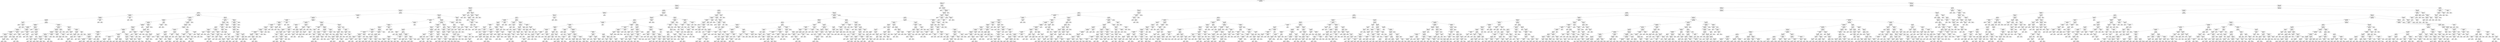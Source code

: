 digraph Tree {
node [shape=box] ;
0 [label="marital-status_Married-civ-spouse <= 0.5\ngini = 0.3656\nsamples = 32561\nvalue = [24720, 7841]"] ;
1 [label="capital-gain <= 7073.5\ngini = 0.1221\nsamples = 17585\nvalue = [16436, 1149]"] ;
0 -> 1 [labeldistance=2.5, labelangle=45, headlabel="True"] ;
2 [label="education-num <= 12.5\ngini = 0.0935\nsamples = 17274\nvalue = [16425, 849]"] ;
1 -> 2 ;
3 [label="capital-loss <= 2218.5\ngini = 0.0481\nsamples = 13864\nvalue = [13522, 342]"] ;
2 -> 3 ;
4 [label="hours-per-week <= 40.5\ngini = 0.0446\nsamples = 13807\nvalue = [13492, 315]"] ;
3 -> 4 ;
5 [label="age <= 33.5\ngini = 0.0268\nsamples = 11351\nvalue = [11197, 154]"] ;
4 -> 5 ;
6 [label="relationship_Husband <= 0.5\ngini = 0.0071\nsamples = 6698\nvalue = [6674, 24]"] ;
5 -> 6 ;
7 [label="relationship_Wife <= 0.5\ngini = 0.0068\nsamples = 6696\nvalue = [6673, 23]"] ;
6 -> 7 ;
8 [label="fnlwgt <= 23759.0\ngini = 0.0066\nsamples = 6692\nvalue = [6670, 22]"] ;
7 -> 8 ;
9 [label="fnlwgt <= 23381.0\ngini = 0.142\nsamples = 26\nvalue = [24, 2]"] ;
8 -> 9 ;
10 [label="gini = 0.0\nsamples = 23\nvalue = [23, 0]"] ;
9 -> 10 ;
11 [label="hours-per-week <= 39.0\ngini = 0.4444\nsamples = 3\nvalue = [1, 2]"] ;
9 -> 11 ;
12 [label="gini = 0.0\nsamples = 2\nvalue = [0, 2]"] ;
11 -> 12 ;
13 [label="gini = 0.0\nsamples = 1\nvalue = [1, 0]"] ;
11 -> 13 ;
14 [label="age <= 28.5\ngini = 0.006\nsamples = 6666\nvalue = [6646, 20]"] ;
8 -> 14 ;
15 [label="workclass_Local-gov <= 0.5\ngini = 0.0026\nsamples = 5386\nvalue = [5379, 7]"] ;
14 -> 15 ;
16 [label="workclass_Self-emp-not-inc <= 0.5\ngini = 0.0015\nsamples = 5245\nvalue = [5241, 4]"] ;
15 -> 16 ;
17 [label="occupation_Tech-support <= 0.5\ngini = 0.0012\nsamples = 5139\nvalue = [5136, 3]"] ;
16 -> 17 ;
18 [label="occupation_Exec-managerial <= 0.5\ngini = 0.0008\nsamples = 5026\nvalue = [5024, 2]"] ;
17 -> 18 ;
19 [label="occupation_Other-service <= 0.5\ngini = 0.0004\nsamples = 4882\nvalue = [4881, 1]"] ;
18 -> 19 ;
20 [label="gini = 0.0\nsamples = 3812\nvalue = [3812, 0]"] ;
19 -> 20 ;
21 [label="fnlwgt <= 127914.5\ngini = 0.0019\nsamples = 1070\nvalue = [1069, 1]"] ;
19 -> 21 ;
22 [label="fnlwgt <= 127707.5\ngini = 0.0065\nsamples = 308\nvalue = [307, 1]"] ;
21 -> 22 ;
23 [label="gini = 0.0\nsamples = 307\nvalue = [307, 0]"] ;
22 -> 23 ;
24 [label="gini = 0.0\nsamples = 1\nvalue = [0, 1]"] ;
22 -> 24 ;
25 [label="gini = 0.0\nsamples = 762\nvalue = [762, 0]"] ;
21 -> 25 ;
26 [label="education-num <= 11.5\ngini = 0.0138\nsamples = 144\nvalue = [143, 1]"] ;
18 -> 26 ;
27 [label="gini = 0.0\nsamples = 135\nvalue = [135, 0]"] ;
26 -> 27 ;
28 [label="age <= 26.5\ngini = 0.1975\nsamples = 9\nvalue = [8, 1]"] ;
26 -> 28 ;
29 [label="gini = 0.0\nsamples = 7\nvalue = [7, 0]"] ;
28 -> 29 ;
30 [label="fnlwgt <= 279321.0\ngini = 0.5\nsamples = 2\nvalue = [1, 1]"] ;
28 -> 30 ;
31 [label="gini = 0.0\nsamples = 1\nvalue = [0, 1]"] ;
30 -> 31 ;
32 [label="gini = 0.0\nsamples = 1\nvalue = [1, 0]"] ;
30 -> 32 ;
33 [label="marital-status_Separated <= 0.5\ngini = 0.0175\nsamples = 113\nvalue = [112, 1]"] ;
17 -> 33 ;
34 [label="gini = 0.0\nsamples = 111\nvalue = [111, 0]"] ;
33 -> 34 ;
35 [label="education_HS-grad <= 0.5\ngini = 0.5\nsamples = 2\nvalue = [1, 1]"] ;
33 -> 35 ;
36 [label="gini = 0.0\nsamples = 1\nvalue = [0, 1]"] ;
35 -> 36 ;
37 [label="gini = 0.0\nsamples = 1\nvalue = [1, 0]"] ;
35 -> 37 ;
38 [label="race_Asian-Pac-Islander <= 0.5\ngini = 0.0187\nsamples = 106\nvalue = [105, 1]"] ;
16 -> 38 ;
39 [label="gini = 0.0\nsamples = 100\nvalue = [100, 0]"] ;
38 -> 39 ;
40 [label="relationship_Not-in-family <= 0.5\ngini = 0.2778\nsamples = 6\nvalue = [5, 1]"] ;
38 -> 40 ;
41 [label="gini = 0.0\nsamples = 4\nvalue = [4, 0]"] ;
40 -> 41 ;
42 [label="fnlwgt <= 229343.5\ngini = 0.5\nsamples = 2\nvalue = [1, 1]"] ;
40 -> 42 ;
43 [label="gini = 0.0\nsamples = 1\nvalue = [0, 1]"] ;
42 -> 43 ;
44 [label="gini = 0.0\nsamples = 1\nvalue = [1, 0]"] ;
42 -> 44 ;
45 [label="education-num <= 3.5\ngini = 0.0416\nsamples = 141\nvalue = [138, 3]"] ;
15 -> 45 ;
46 [label="gini = 0.0\nsamples = 1\nvalue = [0, 1]"] ;
45 -> 46 ;
47 [label="occupation_Protective-serv <= 0.5\ngini = 0.0282\nsamples = 140\nvalue = [138, 2]"] ;
45 -> 47 ;
48 [label="gini = 0.0\nsamples = 115\nvalue = [115, 0]"] ;
47 -> 48 ;
49 [label="fnlwgt <= 196863.0\ngini = 0.1472\nsamples = 25\nvalue = [23, 2]"] ;
47 -> 49 ;
50 [label="gini = 0.0\nsamples = 14\nvalue = [14, 0]"] ;
49 -> 50 ;
51 [label="fnlwgt <= 234027.0\ngini = 0.2975\nsamples = 11\nvalue = [9, 2]"] ;
49 -> 51 ;
52 [label="fnlwgt <= 199791.0\ngini = 0.4444\nsamples = 3\nvalue = [1, 2]"] ;
51 -> 52 ;
53 [label="gini = 0.0\nsamples = 1\nvalue = [0, 1]"] ;
52 -> 53 ;
54 [label="fnlwgt <= 215443.5\ngini = 0.5\nsamples = 2\nvalue = [1, 1]"] ;
52 -> 54 ;
55 [label="gini = 0.0\nsamples = 1\nvalue = [1, 0]"] ;
54 -> 55 ;
56 [label="gini = 0.0\nsamples = 1\nvalue = [0, 1]"] ;
54 -> 56 ;
57 [label="gini = 0.0\nsamples = 8\nvalue = [8, 0]"] ;
51 -> 57 ;
58 [label="occupation_Craft-repair <= 0.5\ngini = 0.0201\nsamples = 1280\nvalue = [1267, 13]"] ;
14 -> 58 ;
59 [label="marital-status_Widowed <= 0.5\ngini = 0.0125\nsamples = 1117\nvalue = [1110, 7]"] ;
58 -> 59 ;
60 [label="workclass_State-gov <= 0.5\ngini = 0.0108\nsamples = 1106\nvalue = [1100, 6]"] ;
59 -> 60 ;
61 [label="education_7th-8th <= 0.5\ngini = 0.0075\nsamples = 1060\nvalue = [1056, 4]"] ;
60 -> 61 ;
62 [label="workclass_Federal-gov <= 0.5\ngini = 0.0057\nsamples = 1041\nvalue = [1038, 3]"] ;
61 -> 62 ;
63 [label="education_11th <= 0.5\ngini = 0.004\nsamples = 1004\nvalue = [1002, 2]"] ;
62 -> 63 ;
64 [label="fnlwgt <= 372765.0\ngini = 0.0021\nsamples = 963\nvalue = [962, 1]"] ;
63 -> 64 ;
65 [label="gini = 0.0\nsamples = 901\nvalue = [901, 0]"] ;
64 -> 65 ;
66 [label="gini = 0.0317\nsamples = 62\nvalue = [61, 1]"] ;
64 -> 66 ;
67 [label="occupation_Exec-managerial <= 0.5\ngini = 0.0476\nsamples = 41\nvalue = [40, 1]"] ;
63 -> 67 ;
68 [label="gini = 0.0\nsamples = 39\nvalue = [39, 0]"] ;
67 -> 68 ;
69 [label="gini = 0.5\nsamples = 2\nvalue = [1, 1]"] ;
67 -> 69 ;
70 [label="occupation_Other-service <= 0.5\ngini = 0.0526\nsamples = 37\nvalue = [36, 1]"] ;
62 -> 70 ;
71 [label="gini = 0.0\nsamples = 30\nvalue = [30, 0]"] ;
70 -> 71 ;
72 [label="age <= 30.5\ngini = 0.2449\nsamples = 7\nvalue = [6, 1]"] ;
70 -> 72 ;
73 [label="gini = 0.5\nsamples = 2\nvalue = [1, 1]"] ;
72 -> 73 ;
74 [label="gini = 0.0\nsamples = 5\nvalue = [5, 0]"] ;
72 -> 74 ;
75 [label="occupation_Farming-fishing <= 0.5\ngini = 0.0997\nsamples = 19\nvalue = [18, 1]"] ;
61 -> 75 ;
76 [label="gini = 0.0\nsamples = 18\nvalue = [18, 0]"] ;
75 -> 76 ;
77 [label="gini = 0.0\nsamples = 1\nvalue = [0, 1]"] ;
75 -> 77 ;
78 [label="education-num <= 11.5\ngini = 0.0832\nsamples = 46\nvalue = [44, 2]"] ;
60 -> 78 ;
79 [label="fnlwgt <= 399295.0\ngini = 0.0454\nsamples = 43\nvalue = [42, 1]"] ;
78 -> 79 ;
80 [label="gini = 0.0\nsamples = 39\nvalue = [39, 0]"] ;
79 -> 80 ;
81 [label="age <= 31.5\ngini = 0.375\nsamples = 4\nvalue = [3, 1]"] ;
79 -> 81 ;
82 [label="gini = 0.0\nsamples = 1\nvalue = [0, 1]"] ;
81 -> 82 ;
83 [label="gini = 0.0\nsamples = 3\nvalue = [3, 0]"] ;
81 -> 83 ;
84 [label="occupation_Prof-specialty <= 0.5\ngini = 0.4444\nsamples = 3\nvalue = [2, 1]"] ;
78 -> 84 ;
85 [label="gini = 0.0\nsamples = 2\nvalue = [2, 0]"] ;
84 -> 85 ;
86 [label="gini = 0.0\nsamples = 1\nvalue = [0, 1]"] ;
84 -> 86 ;
87 [label="age <= 29.5\ngini = 0.1653\nsamples = 11\nvalue = [10, 1]"] ;
59 -> 87 ;
88 [label="gini = 0.0\nsamples = 1\nvalue = [0, 1]"] ;
87 -> 88 ;
89 [label="gini = 0.0\nsamples = 10\nvalue = [10, 0]"] ;
87 -> 89 ;
90 [label="education-num <= 9.5\ngini = 0.0709\nsamples = 163\nvalue = [157, 6]"] ;
58 -> 90 ;
91 [label="fnlwgt <= 347879.0\ngini = 0.0177\nsamples = 112\nvalue = [111, 1]"] ;
90 -> 91 ;
92 [label="gini = 0.0\nsamples = 104\nvalue = [104, 0]"] ;
91 -> 92 ;
93 [label="fnlwgt <= 352303.5\ngini = 0.2188\nsamples = 8\nvalue = [7, 1]"] ;
91 -> 93 ;
94 [label="gini = 0.0\nsamples = 1\nvalue = [0, 1]"] ;
93 -> 94 ;
95 [label="gini = 0.0\nsamples = 7\nvalue = [7, 0]"] ;
93 -> 95 ;
96 [label="workclass_Federal-gov <= 0.5\ngini = 0.1769\nsamples = 51\nvalue = [46, 5]"] ;
90 -> 96 ;
97 [label="fnlwgt <= 220252.0\ngini = 0.1499\nsamples = 49\nvalue = [45, 4]"] ;
96 -> 97 ;
98 [label="fnlwgt <= 210558.0\ngini = 0.2188\nsamples = 32\nvalue = [28, 4]"] ;
97 -> 98 ;
99 [label="age <= 30.5\ngini = 0.1748\nsamples = 31\nvalue = [28, 3]"] ;
98 -> 99 ;
100 [label="fnlwgt <= 60105.0\ngini = 0.3367\nsamples = 14\nvalue = [11, 3]"] ;
99 -> 100 ;
101 [label="gini = 0.0\nsamples = 1\nvalue = [0, 1]"] ;
100 -> 101 ;
102 [label="gini = 0.2604\nsamples = 13\nvalue = [11, 2]"] ;
100 -> 102 ;
103 [label="gini = 0.0\nsamples = 17\nvalue = [17, 0]"] ;
99 -> 103 ;
104 [label="gini = 0.0\nsamples = 1\nvalue = [0, 1]"] ;
98 -> 104 ;
105 [label="gini = 0.0\nsamples = 17\nvalue = [17, 0]"] ;
97 -> 105 ;
106 [label="sex_Male <= 0.5\ngini = 0.5\nsamples = 2\nvalue = [1, 1]"] ;
96 -> 106 ;
107 [label="gini = 0.0\nsamples = 1\nvalue = [0, 1]"] ;
106 -> 107 ;
108 [label="gini = 0.0\nsamples = 1\nvalue = [1, 0]"] ;
106 -> 108 ;
109 [label="education_Some-college <= 0.5\ngini = 0.375\nsamples = 4\nvalue = [3, 1]"] ;
7 -> 109 ;
110 [label="gini = 0.0\nsamples = 3\nvalue = [3, 0]"] ;
109 -> 110 ;
111 [label="gini = 0.0\nsamples = 1\nvalue = [0, 1]"] ;
109 -> 111 ;
112 [label="education_Some-college <= 0.5\ngini = 0.5\nsamples = 2\nvalue = [1, 1]"] ;
6 -> 112 ;
113 [label="gini = 0.0\nsamples = 1\nvalue = [0, 1]"] ;
112 -> 113 ;
114 [label="gini = 0.0\nsamples = 1\nvalue = [1, 0]"] ;
112 -> 114 ;
115 [label="occupation_Prof-specialty <= 0.5\ngini = 0.0543\nsamples = 4653\nvalue = [4523, 130]"] ;
5 -> 115 ;
116 [label="occupation_Exec-managerial <= 0.5\ngini = 0.046\nsamples = 4416\nvalue = [4312, 104]"] ;
115 -> 116 ;
117 [label="relationship_Wife <= 0.5\ngini = 0.0376\nsamples = 4072\nvalue = [3994, 78]"] ;
116 -> 117 ;
118 [label="occupation_Protective-serv <= 0.5\ngini = 0.0367\nsamples = 4067\nvalue = [3991, 76]"] ;
117 -> 118 ;
119 [label="native-country_India <= 0.5\ngini = 0.0339\nsamples = 4000\nvalue = [3931, 69]"] ;
118 -> 119 ;
120 [label="capital-gain <= 4718.5\ngini = 0.0334\nsamples = 3999\nvalue = [3931, 68]"] ;
119 -> 120 ;
121 [label="occupation_Craft-repair <= 0.5\ngini = 0.0317\nsamples = 3972\nvalue = [3908, 64]"] ;
120 -> 121 ;
122 [label="workclass_Self-emp-inc <= 0.5\ngini = 0.0255\nsamples = 3477\nvalue = [3432, 45]"] ;
121 -> 122 ;
123 [label="fnlwgt <= 20302.0\ngini = 0.024\nsamples = 3453\nvalue = [3411, 42]"] ;
122 -> 123 ;
124 [label="relationship_Unmarried <= 0.5\ngini = 0.32\nsamples = 5\nvalue = [4, 1]"] ;
123 -> 124 ;
125 [label="gini = 0.0\nsamples = 1\nvalue = [0, 1]"] ;
124 -> 125 ;
126 [label="gini = 0.0\nsamples = 4\nvalue = [4, 0]"] ;
124 -> 126 ;
127 [label="occupation_Tech-support <= 0.5\ngini = 0.0235\nsamples = 3448\nvalue = [3407, 41]"] ;
123 -> 127 ;
128 [label="native-country_England <= 0.5\ngini = 0.0209\nsamples = 3319\nvalue = [3284, 35]"] ;
127 -> 128 ;
129 [label="gini = 0.0203\nsamples = 3311\nvalue = [3277, 34]"] ;
128 -> 129 ;
130 [label="gini = 0.2188\nsamples = 8\nvalue = [7, 1]"] ;
128 -> 130 ;
131 [label="native-country_Guatemala <= 0.5\ngini = 0.0887\nsamples = 129\nvalue = [123, 6]"] ;
127 -> 131 ;
132 [label="gini = 0.0751\nsamples = 128\nvalue = [123, 5]"] ;
131 -> 132 ;
133 [label="gini = 0.0\nsamples = 1\nvalue = [0, 1]"] ;
131 -> 133 ;
134 [label="race_Asian-Pac-Islander <= 0.5\ngini = 0.2188\nsamples = 24\nvalue = [21, 3]"] ;
122 -> 134 ;
135 [label="age <= 56.5\ngini = 0.1588\nsamples = 23\nvalue = [21, 2]"] ;
134 -> 135 ;
136 [label="gini = 0.0\nsamples = 15\nvalue = [15, 0]"] ;
135 -> 136 ;
137 [label="age <= 59.5\ngini = 0.375\nsamples = 8\nvalue = [6, 2]"] ;
135 -> 137 ;
138 [label="gini = 0.0\nsamples = 1\nvalue = [0, 1]"] ;
137 -> 138 ;
139 [label="gini = 0.2449\nsamples = 7\nvalue = [6, 1]"] ;
137 -> 139 ;
140 [label="gini = 0.0\nsamples = 1\nvalue = [0, 1]"] ;
134 -> 140 ;
141 [label="age <= 49.5\ngini = 0.0738\nsamples = 495\nvalue = [476, 19]"] ;
121 -> 141 ;
142 [label="education_Some-college <= 0.5\ngini = 0.0422\nsamples = 371\nvalue = [363, 8]"] ;
141 -> 142 ;
143 [label="marital-status_Married-spouse-absent <= 0.5\ngini = 0.014\nsamples = 284\nvalue = [282, 2]"] ;
142 -> 143 ;
144 [label="fnlwgt <= 85951.0\ngini = 0.0074\nsamples = 269\nvalue = [268, 1]"] ;
143 -> 144 ;
145 [label="gini = 0.0713\nsamples = 27\nvalue = [26, 1]"] ;
144 -> 145 ;
146 [label="gini = 0.0\nsamples = 242\nvalue = [242, 0]"] ;
144 -> 146 ;
147 [label="age <= 40.5\ngini = 0.1244\nsamples = 15\nvalue = [14, 1]"] ;
143 -> 147 ;
148 [label="gini = 0.2778\nsamples = 6\nvalue = [5, 1]"] ;
147 -> 148 ;
149 [label="gini = 0.0\nsamples = 9\nvalue = [9, 0]"] ;
147 -> 149 ;
150 [label="fnlwgt <= 41026.0\ngini = 0.1284\nsamples = 87\nvalue = [81, 6]"] ;
142 -> 150 ;
151 [label="fnlwgt <= 35229.0\ngini = 0.4444\nsamples = 3\nvalue = [1, 2]"] ;
150 -> 151 ;
152 [label="gini = 0.0\nsamples = 1\nvalue = [1, 0]"] ;
151 -> 152 ;
153 [label="gini = 0.0\nsamples = 2\nvalue = [0, 2]"] ;
151 -> 153 ;
154 [label="age <= 45.5\ngini = 0.0907\nsamples = 84\nvalue = [80, 4]"] ;
150 -> 154 ;
155 [label="gini = 0.0548\nsamples = 71\nvalue = [69, 2]"] ;
154 -> 155 ;
156 [label="gini = 0.2604\nsamples = 13\nvalue = [11, 2]"] ;
154 -> 156 ;
157 [label="workclass_Local-gov <= 0.5\ngini = 0.1617\nsamples = 124\nvalue = [113, 11]"] ;
141 -> 157 ;
158 [label="fnlwgt <= 111950.0\ngini = 0.1409\nsamples = 118\nvalue = [109, 9]"] ;
157 -> 158 ;
159 [label="fnlwgt <= 109658.0\ngini = 0.32\nsamples = 25\nvalue = [20, 5]"] ;
158 -> 159 ;
160 [label="gini = 0.2778\nsamples = 24\nvalue = [20, 4]"] ;
159 -> 160 ;
161 [label="gini = 0.0\nsamples = 1\nvalue = [0, 1]"] ;
159 -> 161 ;
162 [label="fnlwgt <= 380931.5\ngini = 0.0823\nsamples = 93\nvalue = [89, 4]"] ;
158 -> 162 ;
163 [label="gini = 0.0638\nsamples = 91\nvalue = [88, 3]"] ;
162 -> 163 ;
164 [label="gini = 0.5\nsamples = 2\nvalue = [1, 1]"] ;
162 -> 164 ;
165 [label="marital-status_Divorced <= 0.5\ngini = 0.4444\nsamples = 6\nvalue = [4, 2]"] ;
157 -> 165 ;
166 [label="gini = 0.0\nsamples = 3\nvalue = [3, 0]"] ;
165 -> 166 ;
167 [label="education_HS-grad <= 0.5\ngini = 0.4444\nsamples = 3\nvalue = [1, 2]"] ;
165 -> 167 ;
168 [label="gini = 0.0\nsamples = 1\nvalue = [1, 0]"] ;
167 -> 168 ;
169 [label="gini = 0.0\nsamples = 2\nvalue = [0, 2]"] ;
167 -> 169 ;
170 [label="capital-gain <= 4826.0\ngini = 0.2524\nsamples = 27\nvalue = [23, 4]"] ;
120 -> 170 ;
171 [label="gini = 0.0\nsamples = 3\nvalue = [0, 3]"] ;
170 -> 171 ;
172 [label="occupation_Tech-support <= 0.5\ngini = 0.0799\nsamples = 24\nvalue = [23, 1]"] ;
170 -> 172 ;
173 [label="gini = 0.0\nsamples = 21\nvalue = [21, 0]"] ;
172 -> 173 ;
174 [label="workclass_Local-gov <= 0.5\ngini = 0.4444\nsamples = 3\nvalue = [2, 1]"] ;
172 -> 174 ;
175 [label="gini = 0.0\nsamples = 2\nvalue = [2, 0]"] ;
174 -> 175 ;
176 [label="gini = 0.0\nsamples = 1\nvalue = [0, 1]"] ;
174 -> 176 ;
177 [label="gini = 0.0\nsamples = 1\nvalue = [0, 1]"] ;
119 -> 177 ;
178 [label="workclass_Private <= 0.5\ngini = 0.1871\nsamples = 67\nvalue = [60, 7]"] ;
118 -> 178 ;
179 [label="fnlwgt <= 364930.5\ngini = 0.2726\nsamples = 43\nvalue = [36, 7]"] ;
178 -> 179 ;
180 [label="fnlwgt <= 33692.0\ngini = 0.2449\nsamples = 42\nvalue = [36, 6]"] ;
179 -> 180 ;
181 [label="workclass_Local-gov <= 0.5\ngini = 0.5\nsamples = 2\nvalue = [1, 1]"] ;
180 -> 181 ;
182 [label="gini = 0.0\nsamples = 1\nvalue = [0, 1]"] ;
181 -> 182 ;
183 [label="gini = 0.0\nsamples = 1\nvalue = [1, 0]"] ;
181 -> 183 ;
184 [label="relationship_Not-in-family <= 0.5\ngini = 0.2188\nsamples = 40\nvalue = [35, 5]"] ;
180 -> 184 ;
185 [label="gini = 0.0\nsamples = 16\nvalue = [16, 0]"] ;
184 -> 185 ;
186 [label="fnlwgt <= 158186.0\ngini = 0.3299\nsamples = 24\nvalue = [19, 5]"] ;
184 -> 186 ;
187 [label="gini = 0.0\nsamples = 7\nvalue = [7, 0]"] ;
186 -> 187 ;
188 [label="marital-status_Divorced <= 0.5\ngini = 0.4152\nsamples = 17\nvalue = [12, 5]"] ;
186 -> 188 ;
189 [label="fnlwgt <= 188687.5\ngini = 0.4959\nsamples = 11\nvalue = [6, 5]"] ;
188 -> 189 ;
190 [label="gini = 0.0\nsamples = 2\nvalue = [0, 2]"] ;
189 -> 190 ;
191 [label="gini = 0.4444\nsamples = 9\nvalue = [6, 3]"] ;
189 -> 191 ;
192 [label="gini = 0.0\nsamples = 6\nvalue = [6, 0]"] ;
188 -> 192 ;
193 [label="gini = 0.0\nsamples = 1\nvalue = [0, 1]"] ;
179 -> 193 ;
194 [label="gini = 0.0\nsamples = 24\nvalue = [24, 0]"] ;
178 -> 194 ;
195 [label="age <= 36.5\ngini = 0.48\nsamples = 5\nvalue = [3, 2]"] ;
117 -> 195 ;
196 [label="education_Assoc-acdm <= 0.5\ngini = 0.4444\nsamples = 3\nvalue = [1, 2]"] ;
195 -> 196 ;
197 [label="gini = 0.0\nsamples = 2\nvalue = [0, 2]"] ;
196 -> 197 ;
198 [label="gini = 0.0\nsamples = 1\nvalue = [1, 0]"] ;
196 -> 198 ;
199 [label="gini = 0.0\nsamples = 2\nvalue = [2, 0]"] ;
195 -> 199 ;
200 [label="native-country_Japan <= 0.5\ngini = 0.1397\nsamples = 344\nvalue = [318, 26]"] ;
116 -> 200 ;
201 [label="native-country_Ireland <= 0.5\ngini = 0.1351\nsamples = 343\nvalue = [318, 25]"] ;
200 -> 201 ;
202 [label="capital-gain <= 5373.5\ngini = 0.1305\nsamples = 342\nvalue = [318, 24]"] ;
201 -> 202 ;
203 [label="education-num <= 10.5\ngini = 0.1258\nsamples = 341\nvalue = [318, 23]"] ;
202 -> 203 ;
204 [label="marital-status_Widowed <= 0.5\ngini = 0.1033\nsamples = 293\nvalue = [277, 16]"] ;
203 -> 204 ;
205 [label="fnlwgt <= 61980.5\ngini = 0.0835\nsamples = 252\nvalue = [241, 11]"] ;
204 -> 205 ;
206 [label="fnlwgt <= 47090.0\ngini = 0.2112\nsamples = 25\nvalue = [22, 3]"] ;
205 -> 206 ;
207 [label="gini = 0.0\nsamples = 19\nvalue = [19, 0]"] ;
206 -> 207 ;
208 [label="marital-status_Divorced <= 0.5\ngini = 0.5\nsamples = 6\nvalue = [3, 3]"] ;
206 -> 208 ;
209 [label="gini = 0.0\nsamples = 2\nvalue = [2, 0]"] ;
208 -> 209 ;
210 [label="workclass_Private <= 0.5\ngini = 0.375\nsamples = 4\nvalue = [1, 3]"] ;
208 -> 210 ;
211 [label="gini = 0.5\nsamples = 2\nvalue = [1, 1]"] ;
210 -> 211 ;
212 [label="gini = 0.0\nsamples = 2\nvalue = [0, 2]"] ;
210 -> 212 ;
213 [label="fnlwgt <= 138184.0\ngini = 0.068\nsamples = 227\nvalue = [219, 8]"] ;
205 -> 213 ;
214 [label="gini = 0.0\nsamples = 63\nvalue = [63, 0]"] ;
213 -> 214 ;
215 [label="fnlwgt <= 140565.0\ngini = 0.0928\nsamples = 164\nvalue = [156, 8]"] ;
213 -> 215 ;
216 [label="gini = 0.0\nsamples = 1\nvalue = [0, 1]"] ;
215 -> 216 ;
217 [label="education_HS-grad <= 0.5\ngini = 0.0822\nsamples = 163\nvalue = [156, 7]"] ;
215 -> 217 ;
218 [label="gini = 0.0222\nsamples = 89\nvalue = [88, 1]"] ;
217 -> 218 ;
219 [label="gini = 0.149\nsamples = 74\nvalue = [68, 6]"] ;
217 -> 219 ;
220 [label="fnlwgt <= 25270.0\ngini = 0.2142\nsamples = 41\nvalue = [36, 5]"] ;
204 -> 220 ;
221 [label="race_Amer-Indian-Eskimo <= 0.5\ngini = 0.5\nsamples = 2\nvalue = [1, 1]"] ;
220 -> 221 ;
222 [label="gini = 0.0\nsamples = 1\nvalue = [0, 1]"] ;
221 -> 222 ;
223 [label="gini = 0.0\nsamples = 1\nvalue = [1, 0]"] ;
221 -> 223 ;
224 [label="fnlwgt <= 126767.0\ngini = 0.1841\nsamples = 39\nvalue = [35, 4]"] ;
220 -> 224 ;
225 [label="gini = 0.0\nsamples = 12\nvalue = [12, 0]"] ;
224 -> 225 ;
226 [label="fnlwgt <= 142112.0\ngini = 0.2524\nsamples = 27\nvalue = [23, 4]"] ;
224 -> 226 ;
227 [label="education-num <= 8.5\ngini = 0.4444\nsamples = 3\nvalue = [1, 2]"] ;
226 -> 227 ;
228 [label="gini = 0.0\nsamples = 1\nvalue = [1, 0]"] ;
227 -> 228 ;
229 [label="gini = 0.0\nsamples = 2\nvalue = [0, 2]"] ;
227 -> 229 ;
230 [label="age <= 66.5\ngini = 0.1528\nsamples = 24\nvalue = [22, 2]"] ;
226 -> 230 ;
231 [label="gini = 0.0\nsamples = 16\nvalue = [16, 0]"] ;
230 -> 231 ;
232 [label="gini = 0.375\nsamples = 8\nvalue = [6, 2]"] ;
230 -> 232 ;
233 [label="age <= 57.0\ngini = 0.2491\nsamples = 48\nvalue = [41, 7]"] ;
203 -> 233 ;
234 [label="fnlwgt <= 354495.0\ngini = 0.142\nsamples = 39\nvalue = [36, 3]"] ;
233 -> 234 ;
235 [label="relationship_Not-in-family <= 0.5\ngini = 0.1023\nsamples = 37\nvalue = [35, 2]"] ;
234 -> 235 ;
236 [label="gini = 0.0\nsamples = 19\nvalue = [19, 0]"] ;
235 -> 236 ;
237 [label="workclass_Private <= 0.5\ngini = 0.1975\nsamples = 18\nvalue = [16, 2]"] ;
235 -> 237 ;
238 [label="gini = 0.0\nsamples = 10\nvalue = [10, 0]"] ;
237 -> 238 ;
239 [label="marital-status_Divorced <= 0.5\ngini = 0.375\nsamples = 8\nvalue = [6, 2]"] ;
237 -> 239 ;
240 [label="gini = 0.0\nsamples = 2\nvalue = [2, 0]"] ;
239 -> 240 ;
241 [label="gini = 0.4444\nsamples = 6\nvalue = [4, 2]"] ;
239 -> 241 ;
242 [label="marital-status_Divorced <= 0.5\ngini = 0.5\nsamples = 2\nvalue = [1, 1]"] ;
234 -> 242 ;
243 [label="gini = 0.0\nsamples = 1\nvalue = [1, 0]"] ;
242 -> 243 ;
244 [label="gini = 0.0\nsamples = 1\nvalue = [0, 1]"] ;
242 -> 244 ;
245 [label="fnlwgt <= 157862.0\ngini = 0.4938\nsamples = 9\nvalue = [5, 4]"] ;
233 -> 245 ;
246 [label="gini = 0.0\nsamples = 3\nvalue = [0, 3]"] ;
245 -> 246 ;
247 [label="fnlwgt <= 266228.0\ngini = 0.2778\nsamples = 6\nvalue = [5, 1]"] ;
245 -> 247 ;
248 [label="gini = 0.0\nsamples = 5\nvalue = [5, 0]"] ;
247 -> 248 ;
249 [label="gini = 0.0\nsamples = 1\nvalue = [0, 1]"] ;
247 -> 249 ;
250 [label="gini = 0.0\nsamples = 1\nvalue = [0, 1]"] ;
202 -> 250 ;
251 [label="gini = 0.0\nsamples = 1\nvalue = [0, 1]"] ;
201 -> 251 ;
252 [label="gini = 0.0\nsamples = 1\nvalue = [0, 1]"] ;
200 -> 252 ;
253 [label="sex_Male <= 0.5\ngini = 0.1953\nsamples = 237\nvalue = [211, 26]"] ;
115 -> 253 ;
254 [label="native-country_Philippines <= 0.5\ngini = 0.113\nsamples = 183\nvalue = [172, 11]"] ;
253 -> 254 ;
255 [label="capital-loss <= 1472.0\ngini = 0.1039\nsamples = 182\nvalue = [172, 10]"] ;
254 -> 255 ;
256 [label="workclass_Federal-gov <= 0.5\ngini = 0.0955\nsamples = 179\nvalue = [170, 9]"] ;
255 -> 256 ;
257 [label="age <= 36.5\ngini = 0.0794\nsamples = 169\nvalue = [162, 7]"] ;
256 -> 257 ;
258 [label="hours-per-week <= 16.0\ngini = 0.2041\nsamples = 26\nvalue = [23, 3]"] ;
257 -> 258 ;
259 [label="fnlwgt <= 143074.5\ngini = 0.5\nsamples = 2\nvalue = [1, 1]"] ;
258 -> 259 ;
260 [label="gini = 0.0\nsamples = 1\nvalue = [1, 0]"] ;
259 -> 260 ;
261 [label="gini = 0.0\nsamples = 1\nvalue = [0, 1]"] ;
259 -> 261 ;
262 [label="marital-status_Divorced <= 0.5\ngini = 0.1528\nsamples = 24\nvalue = [22, 2]"] ;
258 -> 262 ;
263 [label="gini = 0.0\nsamples = 15\nvalue = [15, 0]"] ;
262 -> 263 ;
264 [label="relationship_Own-child <= 0.5\ngini = 0.3457\nsamples = 9\nvalue = [7, 2]"] ;
262 -> 264 ;
265 [label="education_Assoc-voc <= 0.5\ngini = 0.2188\nsamples = 8\nvalue = [7, 1]"] ;
264 -> 265 ;
266 [label="gini = 0.0\nsamples = 5\nvalue = [5, 0]"] ;
265 -> 266 ;
267 [label="fnlwgt <= 178916.0\ngini = 0.4444\nsamples = 3\nvalue = [2, 1]"] ;
265 -> 267 ;
268 [label="gini = 0.0\nsamples = 1\nvalue = [0, 1]"] ;
267 -> 268 ;
269 [label="gini = 0.0\nsamples = 2\nvalue = [2, 0]"] ;
267 -> 269 ;
270 [label="gini = 0.0\nsamples = 1\nvalue = [0, 1]"] ;
264 -> 270 ;
271 [label="marital-status_Divorced <= 0.5\ngini = 0.0544\nsamples = 143\nvalue = [139, 4]"] ;
257 -> 271 ;
272 [label="gini = 0.0\nsamples = 69\nvalue = [69, 0]"] ;
271 -> 272 ;
273 [label="education_Some-college <= 0.5\ngini = 0.1023\nsamples = 74\nvalue = [70, 4]"] ;
271 -> 273 ;
274 [label="fnlwgt <= 46887.0\ngini = 0.1557\nsamples = 47\nvalue = [43, 4]"] ;
273 -> 274 ;
275 [label="fnlwgt <= 39554.5\ngini = 0.5\nsamples = 2\nvalue = [1, 1]"] ;
274 -> 275 ;
276 [label="gini = 0.0\nsamples = 1\nvalue = [1, 0]"] ;
275 -> 276 ;
277 [label="gini = 0.0\nsamples = 1\nvalue = [0, 1]"] ;
275 -> 277 ;
278 [label="fnlwgt <= 137044.5\ngini = 0.1244\nsamples = 45\nvalue = [42, 3]"] ;
274 -> 278 ;
279 [label="gini = 0.0\nsamples = 18\nvalue = [18, 0]"] ;
278 -> 279 ;
280 [label="fnlwgt <= 139169.0\ngini = 0.1975\nsamples = 27\nvalue = [24, 3]"] ;
278 -> 280 ;
281 [label="gini = 0.0\nsamples = 1\nvalue = [0, 1]"] ;
280 -> 281 ;
282 [label="gini = 0.142\nsamples = 26\nvalue = [24, 2]"] ;
280 -> 282 ;
283 [label="gini = 0.0\nsamples = 27\nvalue = [27, 0]"] ;
273 -> 283 ;
284 [label="education_Assoc-acdm <= 0.5\ngini = 0.32\nsamples = 10\nvalue = [8, 2]"] ;
256 -> 284 ;
285 [label="race_White <= 0.5\ngini = 0.1975\nsamples = 9\nvalue = [8, 1]"] ;
284 -> 285 ;
286 [label="gini = 0.0\nsamples = 5\nvalue = [5, 0]"] ;
285 -> 286 ;
287 [label="age <= 39.5\ngini = 0.375\nsamples = 4\nvalue = [3, 1]"] ;
285 -> 287 ;
288 [label="gini = 0.0\nsamples = 2\nvalue = [2, 0]"] ;
287 -> 288 ;
289 [label="fnlwgt <= 142097.0\ngini = 0.5\nsamples = 2\nvalue = [1, 1]"] ;
287 -> 289 ;
290 [label="gini = 0.0\nsamples = 1\nvalue = [0, 1]"] ;
289 -> 290 ;
291 [label="gini = 0.0\nsamples = 1\nvalue = [1, 0]"] ;
289 -> 291 ;
292 [label="gini = 0.0\nsamples = 1\nvalue = [0, 1]"] ;
284 -> 292 ;
293 [label="fnlwgt <= 175854.0\ngini = 0.4444\nsamples = 3\nvalue = [2, 1]"] ;
255 -> 293 ;
294 [label="gini = 0.0\nsamples = 2\nvalue = [2, 0]"] ;
293 -> 294 ;
295 [label="gini = 0.0\nsamples = 1\nvalue = [0, 1]"] ;
293 -> 295 ;
296 [label="gini = 0.0\nsamples = 1\nvalue = [0, 1]"] ;
254 -> 296 ;
297 [label="capital-gain <= 4718.5\ngini = 0.4012\nsamples = 54\nvalue = [39, 15]"] ;
253 -> 297 ;
298 [label="race_Amer-Indian-Eskimo <= 0.5\ngini = 0.375\nsamples = 52\nvalue = [39, 13]"] ;
297 -> 298 ;
299 [label="native-country_Germany <= 0.5\ngini = 0.3599\nsamples = 51\nvalue = [39, 12]"] ;
298 -> 299 ;
300 [label="native-country_Japan <= 0.5\ngini = 0.3432\nsamples = 50\nvalue = [39, 11]"] ;
299 -> 300 ;
301 [label="fnlwgt <= 29452.0\ngini = 0.3249\nsamples = 49\nvalue = [39, 10]"] ;
300 -> 301 ;
302 [label="gini = 0.0\nsamples = 1\nvalue = [0, 1]"] ;
301 -> 302 ;
303 [label="fnlwgt <= 201059.0\ngini = 0.3047\nsamples = 48\nvalue = [39, 9]"] ;
301 -> 303 ;
304 [label="workclass_Local-gov <= 0.5\ngini = 0.1748\nsamples = 31\nvalue = [28, 3]"] ;
303 -> 304 ;
305 [label="age <= 38.5\ngini = 0.074\nsamples = 26\nvalue = [25, 1]"] ;
304 -> 305 ;
306 [label="education_HS-grad <= 0.5\ngini = 0.2778\nsamples = 6\nvalue = [5, 1]"] ;
305 -> 306 ;
307 [label="gini = 0.0\nsamples = 3\nvalue = [3, 0]"] ;
306 -> 307 ;
308 [label="gini = 0.4444\nsamples = 3\nvalue = [2, 1]"] ;
306 -> 308 ;
309 [label="gini = 0.0\nsamples = 20\nvalue = [20, 0]"] ;
305 -> 309 ;
310 [label="education_Some-college <= 0.5\ngini = 0.48\nsamples = 5\nvalue = [3, 2]"] ;
304 -> 310 ;
311 [label="fnlwgt <= 191959.0\ngini = 0.4444\nsamples = 3\nvalue = [1, 2]"] ;
310 -> 311 ;
312 [label="gini = 0.0\nsamples = 2\nvalue = [0, 2]"] ;
311 -> 312 ;
313 [label="gini = 0.0\nsamples = 1\nvalue = [1, 0]"] ;
311 -> 313 ;
314 [label="gini = 0.0\nsamples = 2\nvalue = [2, 0]"] ;
310 -> 314 ;
315 [label="fnlwgt <= 329693.0\ngini = 0.4567\nsamples = 17\nvalue = [11, 6]"] ;
303 -> 315 ;
316 [label="age <= 49.0\ngini = 0.4959\nsamples = 11\nvalue = [5, 6]"] ;
315 -> 316 ;
317 [label="age <= 39.5\ngini = 0.4688\nsamples = 8\nvalue = [5, 3]"] ;
316 -> 317 ;
318 [label="gini = 0.48\nsamples = 5\nvalue = [2, 3]"] ;
317 -> 318 ;
319 [label="gini = 0.0\nsamples = 3\nvalue = [3, 0]"] ;
317 -> 319 ;
320 [label="gini = 0.0\nsamples = 3\nvalue = [0, 3]"] ;
316 -> 320 ;
321 [label="gini = 0.0\nsamples = 6\nvalue = [6, 0]"] ;
315 -> 321 ;
322 [label="gini = 0.0\nsamples = 1\nvalue = [0, 1]"] ;
300 -> 322 ;
323 [label="gini = 0.0\nsamples = 1\nvalue = [0, 1]"] ;
299 -> 323 ;
324 [label="gini = 0.0\nsamples = 1\nvalue = [0, 1]"] ;
298 -> 324 ;
325 [label="gini = 0.0\nsamples = 2\nvalue = [0, 2]"] ;
297 -> 325 ;
326 [label="age <= 38.5\ngini = 0.1225\nsamples = 2456\nvalue = [2295, 161]"] ;
4 -> 326 ;
327 [label="native-country_India <= 0.5\ngini = 0.0748\nsamples = 1568\nvalue = [1507, 61]"] ;
326 -> 327 ;
328 [label="relationship_Not-in-family <= 0.5\ngini = 0.0736\nsamples = 1567\nvalue = [1507, 60]"] ;
327 -> 328 ;
329 [label="native-country_Portugal <= 0.5\ngini = 0.0264\nsamples = 673\nvalue = [664, 9]"] ;
328 -> 329 ;
330 [label="race_Asian-Pac-Islander <= 0.5\ngini = 0.0236\nsamples = 671\nvalue = [663, 8]"] ;
329 -> 330 ;
331 [label="marital-status_Married-AF-spouse <= 0.5\ngini = 0.0181\nsamples = 657\nvalue = [651, 6]"] ;
330 -> 331 ;
332 [label="hours-per-week <= 98.5\ngini = 0.0152\nsamples = 653\nvalue = [648, 5]"] ;
331 -> 332 ;
333 [label="workclass_Federal-gov <= 0.5\ngini = 0.0123\nsamples = 649\nvalue = [645, 4]"] ;
332 -> 333 ;
334 [label="marital-status_Married-spouse-absent <= 0.5\ngini = 0.0093\nsamples = 642\nvalue = [639, 3]"] ;
333 -> 334 ;
335 [label="fnlwgt <= 284055.5\ngini = 0.0063\nsamples = 628\nvalue = [626, 2]"] ;
334 -> 335 ;
336 [label="gini = 0.0\nsamples = 537\nvalue = [537, 0]"] ;
335 -> 336 ;
337 [label="fnlwgt <= 284811.5\ngini = 0.043\nsamples = 91\nvalue = [89, 2]"] ;
335 -> 337 ;
338 [label="gini = 0.0\nsamples = 1\nvalue = [0, 1]"] ;
337 -> 338 ;
339 [label="fnlwgt <= 287804.5\ngini = 0.022\nsamples = 90\nvalue = [89, 1]"] ;
337 -> 339 ;
340 [label="gini = 0.4444\nsamples = 3\nvalue = [2, 1]"] ;
339 -> 340 ;
341 [label="gini = 0.0\nsamples = 87\nvalue = [87, 0]"] ;
339 -> 341 ;
342 [label="workclass_Self-emp-not-inc <= 0.5\ngini = 0.1327\nsamples = 14\nvalue = [13, 1]"] ;
334 -> 342 ;
343 [label="gini = 0.0\nsamples = 13\nvalue = [13, 0]"] ;
342 -> 343 ;
344 [label="gini = 0.0\nsamples = 1\nvalue = [0, 1]"] ;
342 -> 344 ;
345 [label="education-num <= 11.5\ngini = 0.2449\nsamples = 7\nvalue = [6, 1]"] ;
333 -> 345 ;
346 [label="gini = 0.0\nsamples = 6\nvalue = [6, 0]"] ;
345 -> 346 ;
347 [label="gini = 0.0\nsamples = 1\nvalue = [0, 1]"] ;
345 -> 347 ;
348 [label="fnlwgt <= 173043.0\ngini = 0.375\nsamples = 4\nvalue = [3, 1]"] ;
332 -> 348 ;
349 [label="gini = 0.0\nsamples = 3\nvalue = [3, 0]"] ;
348 -> 349 ;
350 [label="gini = 0.0\nsamples = 1\nvalue = [0, 1]"] ;
348 -> 350 ;
351 [label="hours-per-week <= 49.5\ngini = 0.375\nsamples = 4\nvalue = [3, 1]"] ;
331 -> 351 ;
352 [label="gini = 0.0\nsamples = 1\nvalue = [0, 1]"] ;
351 -> 352 ;
353 [label="gini = 0.0\nsamples = 3\nvalue = [3, 0]"] ;
351 -> 353 ;
354 [label="occupation_Adm-clerical <= 0.5\ngini = 0.2449\nsamples = 14\nvalue = [12, 2]"] ;
330 -> 354 ;
355 [label="fnlwgt <= 70533.5\ngini = 0.142\nsamples = 13\nvalue = [12, 1]"] ;
354 -> 355 ;
356 [label="gini = 0.0\nsamples = 1\nvalue = [0, 1]"] ;
355 -> 356 ;
357 [label="gini = 0.0\nsamples = 12\nvalue = [12, 0]"] ;
355 -> 357 ;
358 [label="gini = 0.0\nsamples = 1\nvalue = [0, 1]"] ;
354 -> 358 ;
359 [label="marital-status_Never-married <= 0.5\ngini = 0.5\nsamples = 2\nvalue = [1, 1]"] ;
329 -> 359 ;
360 [label="gini = 0.0\nsamples = 1\nvalue = [0, 1]"] ;
359 -> 360 ;
361 [label="gini = 0.0\nsamples = 1\nvalue = [1, 0]"] ;
359 -> 361 ;
362 [label="workclass_Private <= 0.5\ngini = 0.1076\nsamples = 894\nvalue = [843, 51]"] ;
328 -> 362 ;
363 [label="occupation_Exec-managerial <= 0.5\ngini = 0.2006\nsamples = 168\nvalue = [149, 19]"] ;
362 -> 363 ;
364 [label="occupation_Protective-serv <= 0.5\ngini = 0.1537\nsamples = 143\nvalue = [131, 12]"] ;
363 -> 364 ;
365 [label="fnlwgt <= 344990.0\ngini = 0.1155\nsamples = 130\nvalue = [122, 8]"] ;
364 -> 365 ;
366 [label="education_HS-grad <= 0.5\ngini = 0.0805\nsamples = 119\nvalue = [114, 5]"] ;
365 -> 366 ;
367 [label="gini = 0.0\nsamples = 68\nvalue = [68, 0]"] ;
366 -> 367 ;
368 [label="fnlwgt <= 34376.0\ngini = 0.1769\nsamples = 51\nvalue = [46, 5]"] ;
366 -> 368 ;
369 [label="hours-per-week <= 57.5\ngini = 0.5\nsamples = 4\nvalue = [2, 2]"] ;
368 -> 369 ;
370 [label="gini = 0.0\nsamples = 2\nvalue = [2, 0]"] ;
369 -> 370 ;
371 [label="gini = 0.0\nsamples = 2\nvalue = [0, 2]"] ;
369 -> 371 ;
372 [label="occupation_Sales <= 0.5\ngini = 0.1195\nsamples = 47\nvalue = [44, 3]"] ;
368 -> 372 ;
373 [label="occupation_Adm-clerical <= 0.5\ngini = 0.0868\nsamples = 44\nvalue = [42, 2]"] ;
372 -> 373 ;
374 [label="age <= 29.5\ngini = 0.0487\nsamples = 40\nvalue = [39, 1]"] ;
373 -> 374 ;
375 [label="gini = 0.18\nsamples = 10\nvalue = [9, 1]"] ;
374 -> 375 ;
376 [label="gini = 0.0\nsamples = 30\nvalue = [30, 0]"] ;
374 -> 376 ;
377 [label="marital-status_Divorced <= 0.5\ngini = 0.375\nsamples = 4\nvalue = [3, 1]"] ;
373 -> 377 ;
378 [label="gini = 0.0\nsamples = 1\nvalue = [0, 1]"] ;
377 -> 378 ;
379 [label="gini = 0.0\nsamples = 3\nvalue = [3, 0]"] ;
377 -> 379 ;
380 [label="age <= 33.5\ngini = 0.4444\nsamples = 3\nvalue = [2, 1]"] ;
372 -> 380 ;
381 [label="gini = 0.0\nsamples = 2\nvalue = [2, 0]"] ;
380 -> 381 ;
382 [label="gini = 0.0\nsamples = 1\nvalue = [0, 1]"] ;
380 -> 382 ;
383 [label="workclass_Self-emp-not-inc <= 0.5\ngini = 0.3967\nsamples = 11\nvalue = [8, 3]"] ;
365 -> 383 ;
384 [label="gini = 0.0\nsamples = 6\nvalue = [6, 0]"] ;
383 -> 384 ;
385 [label="education_Some-college <= 0.5\ngini = 0.48\nsamples = 5\nvalue = [2, 3]"] ;
383 -> 385 ;
386 [label="gini = 0.0\nsamples = 3\nvalue = [0, 3]"] ;
385 -> 386 ;
387 [label="gini = 0.0\nsamples = 2\nvalue = [2, 0]"] ;
385 -> 387 ;
388 [label="age <= 28.0\ngini = 0.426\nsamples = 13\nvalue = [9, 4]"] ;
364 -> 388 ;
389 [label="gini = 0.0\nsamples = 4\nvalue = [4, 0]"] ;
388 -> 389 ;
390 [label="age <= 32.0\ngini = 0.4938\nsamples = 9\nvalue = [5, 4]"] ;
388 -> 390 ;
391 [label="gini = 0.0\nsamples = 2\nvalue = [0, 2]"] ;
390 -> 391 ;
392 [label="fnlwgt <= 183982.5\ngini = 0.4082\nsamples = 7\nvalue = [5, 2]"] ;
390 -> 392 ;
393 [label="hours-per-week <= 65.0\ngini = 0.4444\nsamples = 3\nvalue = [1, 2]"] ;
392 -> 393 ;
394 [label="gini = 0.0\nsamples = 2\nvalue = [0, 2]"] ;
393 -> 394 ;
395 [label="gini = 0.0\nsamples = 1\nvalue = [1, 0]"] ;
393 -> 395 ;
396 [label="gini = 0.0\nsamples = 4\nvalue = [4, 0]"] ;
392 -> 396 ;
397 [label="hours-per-week <= 62.5\ngini = 0.4032\nsamples = 25\nvalue = [18, 7]"] ;
363 -> 397 ;
398 [label="education_12th <= 0.5\ngini = 0.255\nsamples = 20\nvalue = [17, 3]"] ;
397 -> 398 ;
399 [label="fnlwgt <= 58156.5\ngini = 0.1884\nsamples = 19\nvalue = [17, 2]"] ;
398 -> 399 ;
400 [label="gini = 0.0\nsamples = 1\nvalue = [0, 1]"] ;
399 -> 400 ;
401 [label="fnlwgt <= 114965.0\ngini = 0.1049\nsamples = 18\nvalue = [17, 1]"] ;
399 -> 401 ;
402 [label="age <= 28.0\ngini = 0.4444\nsamples = 3\nvalue = [2, 1]"] ;
401 -> 402 ;
403 [label="gini = 0.0\nsamples = 1\nvalue = [0, 1]"] ;
402 -> 403 ;
404 [label="gini = 0.0\nsamples = 2\nvalue = [2, 0]"] ;
402 -> 404 ;
405 [label="gini = 0.0\nsamples = 15\nvalue = [15, 0]"] ;
401 -> 405 ;
406 [label="gini = 0.0\nsamples = 1\nvalue = [0, 1]"] ;
398 -> 406 ;
407 [label="native-country_Cuba <= 0.5\ngini = 0.32\nsamples = 5\nvalue = [1, 4]"] ;
397 -> 407 ;
408 [label="gini = 0.0\nsamples = 4\nvalue = [0, 4]"] ;
407 -> 408 ;
409 [label="gini = 0.0\nsamples = 1\nvalue = [1, 0]"] ;
407 -> 409 ;
410 [label="education-num <= 10.5\ngini = 0.0843\nsamples = 726\nvalue = [694, 32]"] ;
362 -> 410 ;
411 [label="fnlwgt <= 30808.5\ngini = 0.0672\nsamples = 632\nvalue = [610, 22]"] ;
410 -> 411 ;
412 [label="occupation_Transport-moving <= 0.5\ngini = 0.2975\nsamples = 11\nvalue = [9, 2]"] ;
411 -> 412 ;
413 [label="hours-per-week <= 49.0\ngini = 0.18\nsamples = 10\nvalue = [9, 1]"] ;
412 -> 413 ;
414 [label="race_White <= 0.5\ngini = 0.5\nsamples = 2\nvalue = [1, 1]"] ;
413 -> 414 ;
415 [label="gini = 0.0\nsamples = 1\nvalue = [0, 1]"] ;
414 -> 415 ;
416 [label="gini = 0.0\nsamples = 1\nvalue = [1, 0]"] ;
414 -> 416 ;
417 [label="gini = 0.0\nsamples = 8\nvalue = [8, 0]"] ;
413 -> 417 ;
418 [label="gini = 0.0\nsamples = 1\nvalue = [0, 1]"] ;
412 -> 418 ;
419 [label="education_9th <= 0.5\ngini = 0.0623\nsamples = 621\nvalue = [601, 20]"] ;
411 -> 419 ;
420 [label="fnlwgt <= 465605.5\ngini = 0.0575\nsamples = 608\nvalue = [590, 18]"] ;
419 -> 420 ;
421 [label="hours-per-week <= 41.5\ngini = 0.0524\nsamples = 594\nvalue = [578, 16]"] ;
420 -> 421 ;
422 [label="education_HS-grad <= 0.5\ngini = 0.32\nsamples = 5\nvalue = [4, 1]"] ;
421 -> 422 ;
423 [label="gini = 0.0\nsamples = 1\nvalue = [0, 1]"] ;
422 -> 423 ;
424 [label="gini = 0.0\nsamples = 4\nvalue = [4, 0]"] ;
422 -> 424 ;
425 [label="education_7th-8th <= 0.5\ngini = 0.0496\nsamples = 589\nvalue = [574, 15]"] ;
421 -> 425 ;
426 [label="fnlwgt <= 251746.5\ngini = 0.0469\nsamples = 583\nvalue = [569, 14]"] ;
425 -> 426 ;
427 [label="fnlwgt <= 250640.0\ngini = 0.0617\nsamples = 439\nvalue = [425, 14]"] ;
426 -> 427 ;
428 [label="gini = 0.0576\nsamples = 438\nvalue = [425, 13]"] ;
427 -> 428 ;
429 [label="gini = 0.0\nsamples = 1\nvalue = [0, 1]"] ;
427 -> 429 ;
430 [label="gini = 0.0\nsamples = 144\nvalue = [144, 0]"] ;
426 -> 430 ;
431 [label="hours-per-week <= 55.0\ngini = 0.2778\nsamples = 6\nvalue = [5, 1]"] ;
425 -> 431 ;
432 [label="gini = 0.0\nsamples = 5\nvalue = [5, 0]"] ;
431 -> 432 ;
433 [label="gini = 0.0\nsamples = 1\nvalue = [0, 1]"] ;
431 -> 433 ;
434 [label="marital-status_Never-married <= 0.5\ngini = 0.2449\nsamples = 14\nvalue = [12, 2]"] ;
420 -> 434 ;
435 [label="gini = 0.0\nsamples = 1\nvalue = [0, 1]"] ;
434 -> 435 ;
436 [label="fnlwgt <= 477227.5\ngini = 0.142\nsamples = 13\nvalue = [12, 1]"] ;
434 -> 436 ;
437 [label="gini = 0.0\nsamples = 1\nvalue = [0, 1]"] ;
436 -> 437 ;
438 [label="gini = 0.0\nsamples = 12\nvalue = [12, 0]"] ;
436 -> 438 ;
439 [label="native-country_? <= 0.5\ngini = 0.2604\nsamples = 13\nvalue = [11, 2]"] ;
419 -> 439 ;
440 [label="hours-per-week <= 44.0\ngini = 0.1528\nsamples = 12\nvalue = [11, 1]"] ;
439 -> 440 ;
441 [label="gini = 0.0\nsamples = 1\nvalue = [0, 1]"] ;
440 -> 441 ;
442 [label="gini = 0.0\nsamples = 11\nvalue = [11, 0]"] ;
440 -> 442 ;
443 [label="gini = 0.0\nsamples = 1\nvalue = [0, 1]"] ;
439 -> 443 ;
444 [label="capital-gain <= 3692.0\ngini = 0.1901\nsamples = 94\nvalue = [84, 10]"] ;
410 -> 444 ;
445 [label="hours-per-week <= 64.5\ngini = 0.1748\nsamples = 93\nvalue = [84, 9]"] ;
444 -> 445 ;
446 [label="fnlwgt <= 213271.5\ngini = 0.1464\nsamples = 88\nvalue = [81, 7]"] ;
445 -> 446 ;
447 [label="fnlwgt <= 205085.5\ngini = 0.2122\nsamples = 58\nvalue = [51, 7]"] ;
446 -> 447 ;
448 [label="age <= 35.5\ngini = 0.1396\nsamples = 53\nvalue = [49, 4]"] ;
447 -> 448 ;
449 [label="fnlwgt <= 180814.5\ngini = 0.0832\nsamples = 46\nvalue = [44, 2]"] ;
448 -> 449 ;
450 [label="gini = 0.0\nsamples = 37\nvalue = [37, 0]"] ;
449 -> 450 ;
451 [label="marital-status_Divorced <= 0.5\ngini = 0.3457\nsamples = 9\nvalue = [7, 2]"] ;
449 -> 451 ;
452 [label="gini = 0.0\nsamples = 6\nvalue = [6, 0]"] ;
451 -> 452 ;
453 [label="gini = 0.4444\nsamples = 3\nvalue = [1, 2]"] ;
451 -> 453 ;
454 [label="fnlwgt <= 58363.0\ngini = 0.4082\nsamples = 7\nvalue = [5, 2]"] ;
448 -> 454 ;
455 [label="gini = 0.0\nsamples = 1\nvalue = [0, 1]"] ;
454 -> 455 ;
456 [label="occupation_Sales <= 0.5\ngini = 0.2778\nsamples = 6\nvalue = [5, 1]"] ;
454 -> 456 ;
457 [label="gini = 0.0\nsamples = 5\nvalue = [5, 0]"] ;
456 -> 457 ;
458 [label="gini = 0.0\nsamples = 1\nvalue = [0, 1]"] ;
456 -> 458 ;
459 [label="hours-per-week <= 47.5\ngini = 0.48\nsamples = 5\nvalue = [2, 3]"] ;
447 -> 459 ;
460 [label="gini = 0.0\nsamples = 2\nvalue = [2, 0]"] ;
459 -> 460 ;
461 [label="gini = 0.0\nsamples = 3\nvalue = [0, 3]"] ;
459 -> 461 ;
462 [label="gini = 0.0\nsamples = 30\nvalue = [30, 0]"] ;
446 -> 462 ;
463 [label="occupation_Exec-managerial <= 0.5\ngini = 0.48\nsamples = 5\nvalue = [3, 2]"] ;
445 -> 463 ;
464 [label="fnlwgt <= 313562.5\ngini = 0.375\nsamples = 4\nvalue = [3, 1]"] ;
463 -> 464 ;
465 [label="gini = 0.0\nsamples = 2\nvalue = [2, 0]"] ;
464 -> 465 ;
466 [label="education-num <= 11.5\ngini = 0.5\nsamples = 2\nvalue = [1, 1]"] ;
464 -> 466 ;
467 [label="gini = 0.0\nsamples = 1\nvalue = [1, 0]"] ;
466 -> 467 ;
468 [label="gini = 0.0\nsamples = 1\nvalue = [0, 1]"] ;
466 -> 468 ;
469 [label="gini = 0.0\nsamples = 1\nvalue = [0, 1]"] ;
463 -> 469 ;
470 [label="gini = 0.0\nsamples = 1\nvalue = [0, 1]"] ;
444 -> 470 ;
471 [label="gini = 0.0\nsamples = 1\nvalue = [0, 1]"] ;
327 -> 471 ;
472 [label="capital-gain <= 4668.5\ngini = 0.1999\nsamples = 888\nvalue = [788, 100]"] ;
326 -> 472 ;
473 [label="sex_Male <= 0.5\ngini = 0.1928\nsamples = 879\nvalue = [784, 95]"] ;
472 -> 473 ;
474 [label="marital-status_Married-AF-spouse <= 0.5\ngini = 0.12\nsamples = 421\nvalue = [394, 27]"] ;
473 -> 474 ;
475 [label="native-country_Greece <= 0.5\ngini = 0.1161\nsamples = 420\nvalue = [394, 26]"] ;
474 -> 475 ;
476 [label="occupation_Tech-support <= 0.5\ngini = 0.1122\nsamples = 419\nvalue = [394, 25]"] ;
475 -> 476 ;
477 [label="education-num <= 9.5\ngini = 0.1018\nsamples = 409\nvalue = [387, 22]"] ;
476 -> 477 ;
478 [label="workclass_Self-emp-inc <= 0.5\ngini = 0.0375\nsamples = 209\nvalue = [205, 4]"] ;
477 -> 478 ;
479 [label="marital-status_Married-spouse-absent <= 0.5\ngini = 0.0287\nsamples = 206\nvalue = [203, 3]"] ;
478 -> 479 ;
480 [label="workclass_State-gov <= 0.5\ngini = 0.0198\nsamples = 200\nvalue = [198, 2]"] ;
479 -> 480 ;
481 [label="education_11th <= 0.5\ngini = 0.0103\nsamples = 193\nvalue = [192, 1]"] ;
480 -> 481 ;
482 [label="gini = 0.0\nsamples = 185\nvalue = [185, 0]"] ;
481 -> 482 ;
483 [label="occupation_Craft-repair <= 0.5\ngini = 0.2188\nsamples = 8\nvalue = [7, 1]"] ;
481 -> 483 ;
484 [label="gini = 0.0\nsamples = 6\nvalue = [6, 0]"] ;
483 -> 484 ;
485 [label="gini = 0.5\nsamples = 2\nvalue = [1, 1]"] ;
483 -> 485 ;
486 [label="occupation_Adm-clerical <= 0.5\ngini = 0.2449\nsamples = 7\nvalue = [6, 1]"] ;
480 -> 486 ;
487 [label="gini = 0.0\nsamples = 5\nvalue = [5, 0]"] ;
486 -> 487 ;
488 [label="hours-per-week <= 48.0\ngini = 0.5\nsamples = 2\nvalue = [1, 1]"] ;
486 -> 488 ;
489 [label="gini = 0.0\nsamples = 1\nvalue = [1, 0]"] ;
488 -> 489 ;
490 [label="gini = 0.0\nsamples = 1\nvalue = [0, 1]"] ;
488 -> 490 ;
491 [label="race_White <= 0.5\ngini = 0.2778\nsamples = 6\nvalue = [5, 1]"] ;
479 -> 491 ;
492 [label="gini = 0.0\nsamples = 1\nvalue = [0, 1]"] ;
491 -> 492 ;
493 [label="gini = 0.0\nsamples = 5\nvalue = [5, 0]"] ;
491 -> 493 ;
494 [label="native-country_United-States <= 0.5\ngini = 0.4444\nsamples = 3\nvalue = [2, 1]"] ;
478 -> 494 ;
495 [label="gini = 0.0\nsamples = 2\nvalue = [2, 0]"] ;
494 -> 495 ;
496 [label="gini = 0.0\nsamples = 1\nvalue = [0, 1]"] ;
494 -> 496 ;
497 [label="workclass_? <= 0.5\ngini = 0.1638\nsamples = 200\nvalue = [182, 18]"] ;
477 -> 497 ;
498 [label="occupation_Protective-serv <= 0.5\ngini = 0.1563\nsamples = 199\nvalue = [182, 17]"] ;
497 -> 498 ;
499 [label="age <= 46.5\ngini = 0.1486\nsamples = 198\nvalue = [182, 16]"] ;
498 -> 499 ;
500 [label="fnlwgt <= 369903.5\ngini = 0.0754\nsamples = 102\nvalue = [98, 4]"] ;
499 -> 500 ;
501 [label="relationship_Own-child <= 0.5\ngini = 0.0582\nsamples = 100\nvalue = [97, 3]"] ;
500 -> 501 ;
502 [label="gini = 0.0421\nsamples = 93\nvalue = [91, 2]"] ;
501 -> 502 ;
503 [label="gini = 0.2449\nsamples = 7\nvalue = [6, 1]"] ;
501 -> 503 ;
504 [label="occupation_Sales <= 0.5\ngini = 0.5\nsamples = 2\nvalue = [1, 1]"] ;
500 -> 504 ;
505 [label="gini = 0.0\nsamples = 1\nvalue = [0, 1]"] ;
504 -> 505 ;
506 [label="gini = 0.0\nsamples = 1\nvalue = [1, 0]"] ;
504 -> 506 ;
507 [label="hours-per-week <= 56.5\ngini = 0.2188\nsamples = 96\nvalue = [84, 12]"] ;
499 -> 507 ;
508 [label="hours-per-week <= 55.5\ngini = 0.2747\nsamples = 73\nvalue = [61, 12]"] ;
507 -> 508 ;
509 [label="gini = 0.2589\nsamples = 72\nvalue = [61, 11]"] ;
508 -> 509 ;
510 [label="gini = 0.0\nsamples = 1\nvalue = [0, 1]"] ;
508 -> 510 ;
511 [label="gini = 0.0\nsamples = 23\nvalue = [23, 0]"] ;
507 -> 511 ;
512 [label="gini = 0.0\nsamples = 1\nvalue = [0, 1]"] ;
498 -> 512 ;
513 [label="gini = 0.0\nsamples = 1\nvalue = [0, 1]"] ;
497 -> 513 ;
514 [label="marital-status_Divorced <= 0.5\ngini = 0.42\nsamples = 10\nvalue = [7, 3]"] ;
476 -> 514 ;
515 [label="gini = 0.0\nsamples = 2\nvalue = [0, 2]"] ;
514 -> 515 ;
516 [label="fnlwgt <= 129209.0\ngini = 0.2188\nsamples = 8\nvalue = [7, 1]"] ;
514 -> 516 ;
517 [label="gini = 0.0\nsamples = 1\nvalue = [0, 1]"] ;
516 -> 517 ;
518 [label="gini = 0.0\nsamples = 7\nvalue = [7, 0]"] ;
516 -> 518 ;
519 [label="gini = 0.0\nsamples = 1\nvalue = [0, 1]"] ;
475 -> 519 ;
520 [label="gini = 0.0\nsamples = 1\nvalue = [0, 1]"] ;
474 -> 520 ;
521 [label="fnlwgt <= 361071.0\ngini = 0.2529\nsamples = 458\nvalue = [390, 68]"] ;
473 -> 521 ;
522 [label="marital-status_Never-married <= 0.5\ngini = 0.2345\nsamples = 435\nvalue = [376, 59]"] ;
521 -> 522 ;
523 [label="occupation_Tech-support <= 0.5\ngini = 0.2828\nsamples = 311\nvalue = [258, 53]"] ;
522 -> 523 ;
524 [label="education-num <= 9.5\ngini = 0.2727\nsamples = 307\nvalue = [257, 50]"] ;
523 -> 524 ;
525 [label="fnlwgt <= 26943.0\ngini = 0.1995\nsamples = 178\nvalue = [158, 20]"] ;
524 -> 525 ;
526 [label="education_9th <= 0.5\ngini = 0.4444\nsamples = 3\nvalue = [1, 2]"] ;
525 -> 526 ;
527 [label="gini = 0.0\nsamples = 2\nvalue = [0, 2]"] ;
526 -> 527 ;
528 [label="gini = 0.0\nsamples = 1\nvalue = [1, 0]"] ;
526 -> 528 ;
529 [label="age <= 51.5\ngini = 0.1846\nsamples = 175\nvalue = [157, 18]"] ;
525 -> 529 ;
530 [label="fnlwgt <= 321184.5\ngini = 0.0899\nsamples = 106\nvalue = [101, 5]"] ;
529 -> 530 ;
531 [label="education_12th <= 0.5\ngini = 0.0594\nsamples = 98\nvalue = [95, 3]"] ;
530 -> 531 ;
532 [label="occupation_Sales <= 0.5\ngini = 0.0412\nsamples = 95\nvalue = [93, 2]"] ;
531 -> 532 ;
533 [label="gini = 0.0\nsamples = 81\nvalue = [81, 0]"] ;
532 -> 533 ;
534 [label="gini = 0.2449\nsamples = 14\nvalue = [12, 2]"] ;
532 -> 534 ;
535 [label="hours-per-week <= 67.0\ngini = 0.4444\nsamples = 3\nvalue = [2, 1]"] ;
531 -> 535 ;
536 [label="gini = 0.0\nsamples = 2\nvalue = [2, 0]"] ;
535 -> 536 ;
537 [label="gini = 0.0\nsamples = 1\nvalue = [0, 1]"] ;
535 -> 537 ;
538 [label="occupation_Exec-managerial <= 0.5\ngini = 0.375\nsamples = 8\nvalue = [6, 2]"] ;
530 -> 538 ;
539 [label="occupation_Transport-moving <= 0.5\ngini = 0.2449\nsamples = 7\nvalue = [6, 1]"] ;
538 -> 539 ;
540 [label="gini = 0.0\nsamples = 6\nvalue = [6, 0]"] ;
539 -> 540 ;
541 [label="gini = 0.0\nsamples = 1\nvalue = [0, 1]"] ;
539 -> 541 ;
542 [label="gini = 0.0\nsamples = 1\nvalue = [0, 1]"] ;
538 -> 542 ;
543 [label="relationship_Not-in-family <= 0.5\ngini = 0.3058\nsamples = 69\nvalue = [56, 13]"] ;
529 -> 543 ;
544 [label="fnlwgt <= 191470.0\ngini = 0.4753\nsamples = 18\nvalue = [11, 7]"] ;
543 -> 544 ;
545 [label="age <= 64.5\ngini = 0.4628\nsamples = 11\nvalue = [4, 7]"] ;
544 -> 545 ;
546 [label="gini = 0.2188\nsamples = 8\nvalue = [1, 7]"] ;
545 -> 546 ;
547 [label="gini = 0.0\nsamples = 3\nvalue = [3, 0]"] ;
545 -> 547 ;
548 [label="gini = 0.0\nsamples = 7\nvalue = [7, 0]"] ;
544 -> 548 ;
549 [label="workclass_? <= 0.5\ngini = 0.2076\nsamples = 51\nvalue = [45, 6]"] ;
543 -> 549 ;
550 [label="workclass_Self-emp-inc <= 0.5\ngini = 0.18\nsamples = 50\nvalue = [45, 5]"] ;
549 -> 550 ;
551 [label="gini = 0.1271\nsamples = 44\nvalue = [41, 3]"] ;
550 -> 551 ;
552 [label="gini = 0.4444\nsamples = 6\nvalue = [4, 2]"] ;
550 -> 552 ;
553 [label="gini = 0.0\nsamples = 1\nvalue = [0, 1]"] ;
549 -> 553 ;
554 [label="hours-per-week <= 45.5\ngini = 0.3569\nsamples = 129\nvalue = [99, 30]"] ;
524 -> 554 ;
555 [label="occupation_Exec-managerial <= 0.5\ngini = 0.1884\nsamples = 38\nvalue = [34, 4]"] ;
554 -> 555 ;
556 [label="fnlwgt <= 339936.0\ngini = 0.1172\nsamples = 32\nvalue = [30, 2]"] ;
555 -> 556 ;
557 [label="age <= 59.0\ngini = 0.0624\nsamples = 31\nvalue = [30, 1]"] ;
556 -> 557 ;
558 [label="gini = 0.0\nsamples = 28\nvalue = [28, 0]"] ;
557 -> 558 ;
559 [label="relationship_Own-child <= 0.5\ngini = 0.4444\nsamples = 3\nvalue = [2, 1]"] ;
557 -> 559 ;
560 [label="gini = 0.0\nsamples = 2\nvalue = [2, 0]"] ;
559 -> 560 ;
561 [label="gini = 0.0\nsamples = 1\nvalue = [0, 1]"] ;
559 -> 561 ;
562 [label="gini = 0.0\nsamples = 1\nvalue = [0, 1]"] ;
556 -> 562 ;
563 [label="education_Some-college <= 0.5\ngini = 0.4444\nsamples = 6\nvalue = [4, 2]"] ;
555 -> 563 ;
564 [label="gini = 0.0\nsamples = 1\nvalue = [0, 1]"] ;
563 -> 564 ;
565 [label="marital-status_Divorced <= 0.5\ngini = 0.32\nsamples = 5\nvalue = [4, 1]"] ;
563 -> 565 ;
566 [label="fnlwgt <= 250253.0\ngini = 0.5\nsamples = 2\nvalue = [1, 1]"] ;
565 -> 566 ;
567 [label="gini = 0.0\nsamples = 1\nvalue = [0, 1]"] ;
566 -> 567 ;
568 [label="gini = 0.0\nsamples = 1\nvalue = [1, 0]"] ;
566 -> 568 ;
569 [label="gini = 0.0\nsamples = 3\nvalue = [3, 0]"] ;
565 -> 569 ;
570 [label="hours-per-week <= 49.0\ngini = 0.4082\nsamples = 91\nvalue = [65, 26]"] ;
554 -> 570 ;
571 [label="fnlwgt <= 203728.5\ngini = 0.4978\nsamples = 15\nvalue = [7, 8]"] ;
570 -> 571 ;
572 [label="fnlwgt <= 102092.0\ngini = 0.4628\nsamples = 11\nvalue = [7, 4]"] ;
571 -> 572 ;
573 [label="gini = 0.0\nsamples = 2\nvalue = [0, 2]"] ;
572 -> 573 ;
574 [label="occupation_Craft-repair <= 0.5\ngini = 0.3457\nsamples = 9\nvalue = [7, 2]"] ;
572 -> 574 ;
575 [label="gini = 0.0\nsamples = 6\nvalue = [6, 0]"] ;
574 -> 575 ;
576 [label="gini = 0.4444\nsamples = 3\nvalue = [1, 2]"] ;
574 -> 576 ;
577 [label="gini = 0.0\nsamples = 4\nvalue = [0, 4]"] ;
571 -> 577 ;
578 [label="age <= 43.5\ngini = 0.3615\nsamples = 76\nvalue = [58, 18]"] ;
570 -> 578 ;
579 [label="fnlwgt <= 101486.0\ngini = 0.48\nsamples = 25\nvalue = [15, 10]"] ;
578 -> 579 ;
580 [label="relationship_Own-child <= 0.5\ngini = 0.2778\nsamples = 6\nvalue = [1, 5]"] ;
579 -> 580 ;
581 [label="gini = 0.0\nsamples = 5\nvalue = [0, 5]"] ;
580 -> 581 ;
582 [label="gini = 0.0\nsamples = 1\nvalue = [1, 0]"] ;
580 -> 582 ;
583 [label="age <= 41.5\ngini = 0.3878\nsamples = 19\nvalue = [14, 5]"] ;
579 -> 583 ;
584 [label="gini = 0.3047\nsamples = 16\nvalue = [13, 3]"] ;
583 -> 584 ;
585 [label="gini = 0.4444\nsamples = 3\nvalue = [1, 2]"] ;
583 -> 585 ;
586 [label="workclass_Federal-gov <= 0.5\ngini = 0.2645\nsamples = 51\nvalue = [43, 8]"] ;
578 -> 586 ;
587 [label="age <= 58.5\ngini = 0.2408\nsamples = 50\nvalue = [43, 7]"] ;
586 -> 587 ;
588 [label="gini = 0.1975\nsamples = 45\nvalue = [40, 5]"] ;
587 -> 588 ;
589 [label="gini = 0.48\nsamples = 5\nvalue = [3, 2]"] ;
587 -> 589 ;
590 [label="gini = 0.0\nsamples = 1\nvalue = [0, 1]"] ;
586 -> 590 ;
591 [label="education_Some-college <= 0.5\ngini = 0.375\nsamples = 4\nvalue = [1, 3]"] ;
523 -> 591 ;
592 [label="gini = 0.0\nsamples = 3\nvalue = [0, 3]"] ;
591 -> 592 ;
593 [label="gini = 0.0\nsamples = 1\nvalue = [1, 0]"] ;
591 -> 593 ;
594 [label="capital-loss <= 1534.0\ngini = 0.0921\nsamples = 124\nvalue = [118, 6]"] ;
522 -> 594 ;
595 [label="age <= 59.5\ngini = 0.065\nsamples = 119\nvalue = [115, 4]"] ;
594 -> 595 ;
596 [label="occupation_Adm-clerical <= 0.5\ngini = 0.0517\nsamples = 113\nvalue = [110, 3]"] ;
595 -> 596 ;
597 [label="fnlwgt <= 183920.0\ngini = 0.0374\nsamples = 105\nvalue = [103, 2]"] ;
596 -> 597 ;
598 [label="gini = 0.0\nsamples = 66\nvalue = [66, 0]"] ;
597 -> 598 ;
599 [label="fnlwgt <= 188732.0\ngini = 0.0973\nsamples = 39\nvalue = [37, 2]"] ;
597 -> 599 ;
600 [label="occupation_Exec-managerial <= 0.5\ngini = 0.5\nsamples = 2\nvalue = [1, 1]"] ;
599 -> 600 ;
601 [label="gini = 0.0\nsamples = 1\nvalue = [1, 0]"] ;
600 -> 601 ;
602 [label="gini = 0.0\nsamples = 1\nvalue = [0, 1]"] ;
600 -> 602 ;
603 [label="occupation_Sales <= 0.5\ngini = 0.0526\nsamples = 37\nvalue = [36, 1]"] ;
599 -> 603 ;
604 [label="gini = 0.0\nsamples = 33\nvalue = [33, 0]"] ;
603 -> 604 ;
605 [label="fnlwgt <= 250791.5\ngini = 0.375\nsamples = 4\nvalue = [3, 1]"] ;
603 -> 605 ;
606 [label="gini = 0.0\nsamples = 3\nvalue = [3, 0]"] ;
605 -> 606 ;
607 [label="gini = 0.0\nsamples = 1\nvalue = [0, 1]"] ;
605 -> 607 ;
608 [label="relationship_Unmarried <= 0.5\ngini = 0.2188\nsamples = 8\nvalue = [7, 1]"] ;
596 -> 608 ;
609 [label="gini = 0.0\nsamples = 6\nvalue = [6, 0]"] ;
608 -> 609 ;
610 [label="hours-per-week <= 46.5\ngini = 0.5\nsamples = 2\nvalue = [1, 1]"] ;
608 -> 610 ;
611 [label="gini = 0.0\nsamples = 1\nvalue = [1, 0]"] ;
610 -> 611 ;
612 [label="gini = 0.0\nsamples = 1\nvalue = [0, 1]"] ;
610 -> 612 ;
613 [label="fnlwgt <= 51439.0\ngini = 0.2778\nsamples = 6\nvalue = [5, 1]"] ;
595 -> 613 ;
614 [label="gini = 0.0\nsamples = 1\nvalue = [0, 1]"] ;
613 -> 614 ;
615 [label="gini = 0.0\nsamples = 5\nvalue = [5, 0]"] ;
613 -> 615 ;
616 [label="capital-loss <= 1577.0\ngini = 0.48\nsamples = 5\nvalue = [3, 2]"] ;
594 -> 616 ;
617 [label="gini = 0.0\nsamples = 2\nvalue = [0, 2]"] ;
616 -> 617 ;
618 [label="gini = 0.0\nsamples = 3\nvalue = [3, 0]"] ;
616 -> 618 ;
619 [label="education_Some-college <= 0.5\ngini = 0.4764\nsamples = 23\nvalue = [14, 9]"] ;
521 -> 619 ;
620 [label="age <= 53.0\ngini = 0.32\nsamples = 15\nvalue = [12, 3]"] ;
619 -> 620 ;
621 [label="occupation_Prof-specialty <= 0.5\ngini = 0.2449\nsamples = 14\nvalue = [12, 2]"] ;
620 -> 621 ;
622 [label="fnlwgt <= 365071.5\ngini = 0.142\nsamples = 13\nvalue = [12, 1]"] ;
621 -> 622 ;
623 [label="gini = 0.0\nsamples = 1\nvalue = [0, 1]"] ;
622 -> 623 ;
624 [label="gini = 0.0\nsamples = 12\nvalue = [12, 0]"] ;
622 -> 624 ;
625 [label="gini = 0.0\nsamples = 1\nvalue = [0, 1]"] ;
621 -> 625 ;
626 [label="gini = 0.0\nsamples = 1\nvalue = [0, 1]"] ;
620 -> 626 ;
627 [label="fnlwgt <= 420118.0\ngini = 0.375\nsamples = 8\nvalue = [2, 6]"] ;
619 -> 627 ;
628 [label="gini = 0.0\nsamples = 5\nvalue = [0, 5]"] ;
627 -> 628 ;
629 [label="workclass_Self-emp-inc <= 0.5\ngini = 0.4444\nsamples = 3\nvalue = [2, 1]"] ;
627 -> 629 ;
630 [label="gini = 0.0\nsamples = 2\nvalue = [2, 0]"] ;
629 -> 630 ;
631 [label="gini = 0.0\nsamples = 1\nvalue = [0, 1]"] ;
629 -> 631 ;
632 [label="capital-gain <= 5194.5\ngini = 0.4938\nsamples = 9\nvalue = [4, 5]"] ;
472 -> 632 ;
633 [label="age <= 54.0\ngini = 0.2778\nsamples = 6\nvalue = [1, 5]"] ;
632 -> 633 ;
634 [label="gini = 0.0\nsamples = 5\nvalue = [0, 5]"] ;
633 -> 634 ;
635 [label="gini = 0.0\nsamples = 1\nvalue = [1, 0]"] ;
633 -> 635 ;
636 [label="gini = 0.0\nsamples = 3\nvalue = [3, 0]"] ;
632 -> 636 ;
637 [label="fnlwgt <= 125450.5\ngini = 0.4986\nsamples = 57\nvalue = [30, 27]"] ;
3 -> 637 ;
638 [label="age <= 60.0\ngini = 0.3457\nsamples = 18\nvalue = [4, 14]"] ;
637 -> 638 ;
639 [label="occupation_Sales <= 0.5\ngini = 0.1244\nsamples = 15\nvalue = [1, 14]"] ;
638 -> 639 ;
640 [label="gini = 0.0\nsamples = 14\nvalue = [0, 14]"] ;
639 -> 640 ;
641 [label="gini = 0.0\nsamples = 1\nvalue = [1, 0]"] ;
639 -> 641 ;
642 [label="gini = 0.0\nsamples = 3\nvalue = [3, 0]"] ;
638 -> 642 ;
643 [label="capital-loss <= 2391.5\ngini = 0.4444\nsamples = 39\nvalue = [26, 13]"] ;
637 -> 643 ;
644 [label="education-num <= 11.5\ngini = 0.2873\nsamples = 23\nvalue = [19, 4]"] ;
643 -> 644 ;
645 [label="workclass_Private <= 0.5\ngini = 0.2355\nsamples = 22\nvalue = [19, 3]"] ;
644 -> 645 ;
646 [label="gini = 0.0\nsamples = 10\nvalue = [10, 0]"] ;
645 -> 646 ;
647 [label="relationship_Own-child <= 0.5\ngini = 0.375\nsamples = 12\nvalue = [9, 3]"] ;
645 -> 647 ;
648 [label="occupation_Farming-fishing <= 0.5\ngini = 0.2975\nsamples = 11\nvalue = [9, 2]"] ;
647 -> 648 ;
649 [label="age <= 47.0\ngini = 0.18\nsamples = 10\nvalue = [9, 1]"] ;
648 -> 649 ;
650 [label="gini = 0.0\nsamples = 8\nvalue = [8, 0]"] ;
649 -> 650 ;
651 [label="occupation_Exec-managerial <= 0.5\ngini = 0.5\nsamples = 2\nvalue = [1, 1]"] ;
649 -> 651 ;
652 [label="gini = 0.0\nsamples = 1\nvalue = [1, 0]"] ;
651 -> 652 ;
653 [label="gini = 0.0\nsamples = 1\nvalue = [0, 1]"] ;
651 -> 653 ;
654 [label="gini = 0.0\nsamples = 1\nvalue = [0, 1]"] ;
648 -> 654 ;
655 [label="gini = 0.0\nsamples = 1\nvalue = [0, 1]"] ;
647 -> 655 ;
656 [label="gini = 0.0\nsamples = 1\nvalue = [0, 1]"] ;
644 -> 656 ;
657 [label="capital-loss <= 3253.5\ngini = 0.4922\nsamples = 16\nvalue = [7, 9]"] ;
643 -> 657 ;
658 [label="gini = 0.0\nsamples = 9\nvalue = [0, 9]"] ;
657 -> 658 ;
659 [label="gini = 0.0\nsamples = 7\nvalue = [7, 0]"] ;
657 -> 659 ;
660 [label="hours-per-week <= 43.5\ngini = 0.2531\nsamples = 3410\nvalue = [2903, 507]"] ;
2 -> 660 ;
661 [label="age <= 33.5\ngini = 0.1608\nsamples = 2302\nvalue = [2099, 203]"] ;
660 -> 661 ;
662 [label="relationship_Wife <= 0.5\ngini = 0.0463\nsamples = 1181\nvalue = [1153, 28]"] ;
661 -> 662 ;
663 [label="capital-loss <= 2116.0\ngini = 0.0431\nsamples = 1179\nvalue = [1153, 26]"] ;
662 -> 663 ;
664 [label="age <= 29.5\ngini = 0.04\nsamples = 1175\nvalue = [1151, 24]"] ;
663 -> 664 ;
665 [label="marital-status_Separated <= 0.5\ngini = 0.0213\nsamples = 929\nvalue = [919, 10]"] ;
664 -> 665 ;
666 [label="fnlwgt <= 41011.0\ngini = 0.0193\nsamples = 924\nvalue = [915, 9]"] ;
665 -> 666 ;
667 [label="occupation_Craft-repair <= 0.5\ngini = 0.0973\nsamples = 39\nvalue = [37, 2]"] ;
666 -> 667 ;
668 [label="fnlwgt <= 40713.5\ngini = 0.0512\nsamples = 38\nvalue = [37, 1]"] ;
667 -> 668 ;
669 [label="gini = 0.0\nsamples = 36\nvalue = [36, 0]"] ;
668 -> 669 ;
670 [label="occupation_Exec-managerial <= 0.5\ngini = 0.5\nsamples = 2\nvalue = [1, 1]"] ;
668 -> 670 ;
671 [label="gini = 0.0\nsamples = 1\nvalue = [1, 0]"] ;
670 -> 671 ;
672 [label="gini = 0.0\nsamples = 1\nvalue = [0, 1]"] ;
670 -> 672 ;
673 [label="gini = 0.0\nsamples = 1\nvalue = [0, 1]"] ;
667 -> 673 ;
674 [label="capital-loss <= 1486.0\ngini = 0.0157\nsamples = 885\nvalue = [878, 7]"] ;
666 -> 674 ;
675 [label="education_Masters <= 0.5\ngini = 0.0137\nsamples = 870\nvalue = [864, 6]"] ;
674 -> 675 ;
676 [label="relationship_Unmarried <= 0.5\ngini = 0.0101\nsamples = 791\nvalue = [787, 4]"] ;
675 -> 676 ;
677 [label="occupation_Adm-clerical <= 0.5\ngini = 0.0078\nsamples = 764\nvalue = [761, 3]"] ;
676 -> 677 ;
678 [label="fnlwgt <= 323996.5\ngini = 0.0033\nsamples = 612\nvalue = [611, 1]"] ;
677 -> 678 ;
679 [label="gini = 0.0\nsamples = 537\nvalue = [537, 0]"] ;
678 -> 679 ;
680 [label="fnlwgt <= 325594.0\ngini = 0.0263\nsamples = 75\nvalue = [74, 1]"] ;
678 -> 680 ;
681 [label="gini = 0.0\nsamples = 1\nvalue = [0, 1]"] ;
680 -> 681 ;
682 [label="gini = 0.0\nsamples = 74\nvalue = [74, 0]"] ;
680 -> 682 ;
683 [label="age <= 24.5\ngini = 0.026\nsamples = 152\nvalue = [150, 2]"] ;
677 -> 683 ;
684 [label="gini = 0.0\nsamples = 69\nvalue = [69, 0]"] ;
683 -> 684 ;
685 [label="age <= 26.5\ngini = 0.047\nsamples = 83\nvalue = [81, 2]"] ;
683 -> 685 ;
686 [label="fnlwgt <= 211774.5\ngini = 0.0887\nsamples = 43\nvalue = [41, 2]"] ;
685 -> 686 ;
687 [label="gini = 0.1472\nsamples = 25\nvalue = [23, 2]"] ;
686 -> 687 ;
688 [label="gini = 0.0\nsamples = 18\nvalue = [18, 0]"] ;
686 -> 688 ;
689 [label="gini = 0.0\nsamples = 40\nvalue = [40, 0]"] ;
685 -> 689 ;
690 [label="occupation_Exec-managerial <= 0.5\ngini = 0.0713\nsamples = 27\nvalue = [26, 1]"] ;
676 -> 690 ;
691 [label="gini = 0.0\nsamples = 22\nvalue = [22, 0]"] ;
690 -> 691 ;
692 [label="fnlwgt <= 163012.0\ngini = 0.32\nsamples = 5\nvalue = [4, 1]"] ;
690 -> 692 ;
693 [label="gini = 0.0\nsamples = 1\nvalue = [0, 1]"] ;
692 -> 693 ;
694 [label="gini = 0.0\nsamples = 4\nvalue = [4, 0]"] ;
692 -> 694 ;
695 [label="fnlwgt <= 345340.0\ngini = 0.0494\nsamples = 79\nvalue = [77, 2]"] ;
675 -> 695 ;
696 [label="relationship_Own-child <= 0.5\ngini = 0.0263\nsamples = 75\nvalue = [74, 1]"] ;
695 -> 696 ;
697 [label="gini = 0.0\nsamples = 50\nvalue = [50, 0]"] ;
696 -> 697 ;
698 [label="fnlwgt <= 188084.5\ngini = 0.0768\nsamples = 25\nvalue = [24, 1]"] ;
696 -> 698 ;
699 [label="fnlwgt <= 182947.5\ngini = 0.1653\nsamples = 11\nvalue = [10, 1]"] ;
698 -> 699 ;
700 [label="gini = 0.0\nsamples = 10\nvalue = [10, 0]"] ;
699 -> 700 ;
701 [label="gini = 0.0\nsamples = 1\nvalue = [0, 1]"] ;
699 -> 701 ;
702 [label="gini = 0.0\nsamples = 14\nvalue = [14, 0]"] ;
698 -> 702 ;
703 [label="fnlwgt <= 373063.0\ngini = 0.375\nsamples = 4\nvalue = [3, 1]"] ;
695 -> 703 ;
704 [label="gini = 0.0\nsamples = 1\nvalue = [0, 1]"] ;
703 -> 704 ;
705 [label="gini = 0.0\nsamples = 3\nvalue = [3, 0]"] ;
703 -> 705 ;
706 [label="capital-loss <= 1577.0\ngini = 0.1244\nsamples = 15\nvalue = [14, 1]"] ;
674 -> 706 ;
707 [label="gini = 0.0\nsamples = 1\nvalue = [0, 1]"] ;
706 -> 707 ;
708 [label="gini = 0.0\nsamples = 14\nvalue = [14, 0]"] ;
706 -> 708 ;
709 [label="native-country_Philippines <= 0.5\ngini = 0.32\nsamples = 5\nvalue = [4, 1]"] ;
665 -> 709 ;
710 [label="gini = 0.0\nsamples = 4\nvalue = [4, 0]"] ;
709 -> 710 ;
711 [label="gini = 0.0\nsamples = 1\nvalue = [0, 1]"] ;
709 -> 711 ;
712 [label="sex_Male <= 0.5\ngini = 0.1073\nsamples = 246\nvalue = [232, 14]"] ;
664 -> 712 ;
713 [label="occupation_Tech-support <= 0.5\ngini = 0.0161\nsamples = 123\nvalue = [122, 1]"] ;
712 -> 713 ;
714 [label="gini = 0.0\nsamples = 115\nvalue = [115, 0]"] ;
713 -> 714 ;
715 [label="fnlwgt <= 171021.5\ngini = 0.2188\nsamples = 8\nvalue = [7, 1]"] ;
713 -> 715 ;
716 [label="age <= 31.0\ngini = 0.5\nsamples = 2\nvalue = [1, 1]"] ;
715 -> 716 ;
717 [label="gini = 0.0\nsamples = 1\nvalue = [0, 1]"] ;
716 -> 717 ;
718 [label="gini = 0.0\nsamples = 1\nvalue = [1, 0]"] ;
716 -> 718 ;
719 [label="gini = 0.0\nsamples = 6\nvalue = [6, 0]"] ;
715 -> 719 ;
720 [label="occupation_Sales <= 0.5\ngini = 0.189\nsamples = 123\nvalue = [110, 13]"] ;
712 -> 720 ;
721 [label="education-num <= 14.5\ngini = 0.1515\nsamples = 109\nvalue = [100, 9]"] ;
720 -> 721 ;
722 [label="fnlwgt <= 138993.5\ngini = 0.1128\nsamples = 100\nvalue = [94, 6]"] ;
721 -> 722 ;
723 [label="fnlwgt <= 134457.0\ngini = 0.213\nsamples = 33\nvalue = [29, 4]"] ;
722 -> 723 ;
724 [label="workclass_Federal-gov <= 0.5\ngini = 0.1699\nsamples = 32\nvalue = [29, 3]"] ;
723 -> 724 ;
725 [label="age <= 31.5\ngini = 0.1244\nsamples = 30\nvalue = [28, 2]"] ;
724 -> 725 ;
726 [label="gini = 0.0\nsamples = 17\nvalue = [17, 0]"] ;
725 -> 726 ;
727 [label="fnlwgt <= 90161.0\ngini = 0.2604\nsamples = 13\nvalue = [11, 2]"] ;
725 -> 727 ;
728 [label="gini = 0.0\nsamples = 6\nvalue = [6, 0]"] ;
727 -> 728 ;
729 [label="fnlwgt <= 104050.0\ngini = 0.4082\nsamples = 7\nvalue = [5, 2]"] ;
727 -> 729 ;
730 [label="gini = 0.0\nsamples = 1\nvalue = [0, 1]"] ;
729 -> 730 ;
731 [label="gini = 0.2778\nsamples = 6\nvalue = [5, 1]"] ;
729 -> 731 ;
732 [label="relationship_Own-child <= 0.5\ngini = 0.5\nsamples = 2\nvalue = [1, 1]"] ;
724 -> 732 ;
733 [label="gini = 0.0\nsamples = 1\nvalue = [0, 1]"] ;
732 -> 733 ;
734 [label="gini = 0.0\nsamples = 1\nvalue = [1, 0]"] ;
732 -> 734 ;
735 [label="gini = 0.0\nsamples = 1\nvalue = [0, 1]"] ;
723 -> 735 ;
736 [label="marital-status_Divorced <= 0.5\ngini = 0.0579\nsamples = 67\nvalue = [65, 2]"] ;
722 -> 736 ;
737 [label="capital-loss <= 1486.0\ngini = 0.0298\nsamples = 66\nvalue = [65, 1]"] ;
736 -> 737 ;
738 [label="gini = 0.0\nsamples = 62\nvalue = [62, 0]"] ;
737 -> 738 ;
739 [label="capital-loss <= 1652.5\ngini = 0.375\nsamples = 4\nvalue = [3, 1]"] ;
737 -> 739 ;
740 [label="gini = 0.0\nsamples = 1\nvalue = [0, 1]"] ;
739 -> 740 ;
741 [label="gini = 0.0\nsamples = 3\nvalue = [3, 0]"] ;
739 -> 741 ;
742 [label="gini = 0.0\nsamples = 1\nvalue = [0, 1]"] ;
736 -> 742 ;
743 [label="age <= 31.5\ngini = 0.4444\nsamples = 9\nvalue = [6, 3]"] ;
721 -> 743 ;
744 [label="gini = 0.0\nsamples = 5\nvalue = [5, 0]"] ;
743 -> 744 ;
745 [label="age <= 32.5\ngini = 0.375\nsamples = 4\nvalue = [1, 3]"] ;
743 -> 745 ;
746 [label="education-num <= 15.5\ngini = 0.5\nsamples = 2\nvalue = [1, 1]"] ;
745 -> 746 ;
747 [label="gini = 0.0\nsamples = 1\nvalue = [1, 0]"] ;
746 -> 747 ;
748 [label="gini = 0.0\nsamples = 1\nvalue = [0, 1]"] ;
746 -> 748 ;
749 [label="gini = 0.0\nsamples = 2\nvalue = [0, 2]"] ;
745 -> 749 ;
750 [label="relationship_Not-in-family <= 0.5\ngini = 0.4082\nsamples = 14\nvalue = [10, 4]"] ;
720 -> 750 ;
751 [label="gini = 0.0\nsamples = 5\nvalue = [5, 0]"] ;
750 -> 751 ;
752 [label="fnlwgt <= 184522.5\ngini = 0.4938\nsamples = 9\nvalue = [5, 4]"] ;
750 -> 752 ;
753 [label="gini = 0.0\nsamples = 3\nvalue = [0, 3]"] ;
752 -> 753 ;
754 [label="capital-loss <= 782.0\ngini = 0.2778\nsamples = 6\nvalue = [5, 1]"] ;
752 -> 754 ;
755 [label="gini = 0.0\nsamples = 5\nvalue = [5, 0]"] ;
754 -> 755 ;
756 [label="gini = 0.0\nsamples = 1\nvalue = [0, 1]"] ;
754 -> 756 ;
757 [label="capital-loss <= 2298.5\ngini = 0.5\nsamples = 4\nvalue = [2, 2]"] ;
663 -> 757 ;
758 [label="gini = 0.0\nsamples = 2\nvalue = [0, 2]"] ;
757 -> 758 ;
759 [label="gini = 0.0\nsamples = 2\nvalue = [2, 0]"] ;
757 -> 759 ;
760 [label="gini = 0.0\nsamples = 2\nvalue = [0, 2]"] ;
662 -> 760 ;
761 [label="capital-loss <= 2365.5\ngini = 0.2635\nsamples = 1121\nvalue = [946, 175]"] ;
661 -> 761 ;
762 [label="education-num <= 14.5\ngini = 0.2529\nsamples = 1111\nvalue = [946, 165]"] ;
761 -> 762 ;
763 [label="capital-gain <= 4668.5\ngini = 0.2246\nsamples = 1024\nvalue = [892, 132]"] ;
762 -> 763 ;
764 [label="age <= 46.5\ngini = 0.216\nsamples = 1007\nvalue = [883, 124]"] ;
763 -> 764 ;
765 [label="native-country_Taiwan <= 0.5\ngini = 0.1665\nsamples = 633\nvalue = [575, 58]"] ;
764 -> 765 ;
766 [label="relationship_Not-in-family <= 0.5\ngini = 0.1641\nsamples = 632\nvalue = [575, 57]"] ;
765 -> 766 ;
767 [label="occupation_Sales <= 0.5\ngini = 0.0915\nsamples = 229\nvalue = [218, 11]"] ;
766 -> 767 ;
768 [label="marital-status_Widowed <= 0.5\ngini = 0.0465\nsamples = 210\nvalue = [205, 5]"] ;
767 -> 768 ;
769 [label="native-country_Philippines <= 0.5\ngini = 0.03\nsamples = 197\nvalue = [194, 3]"] ;
768 -> 769 ;
770 [label="fnlwgt <= 408540.5\ngini = 0.0205\nsamples = 193\nvalue = [191, 2]"] ;
769 -> 770 ;
771 [label="age <= 34.5\ngini = 0.0106\nsamples = 188\nvalue = [187, 1]"] ;
770 -> 771 ;
772 [label="marital-status_Divorced <= 0.5\ngini = 0.095\nsamples = 20\nvalue = [19, 1]"] ;
771 -> 772 ;
773 [label="gini = 0.0\nsamples = 15\nvalue = [15, 0]"] ;
772 -> 773 ;
774 [label="gini = 0.32\nsamples = 5\nvalue = [4, 1]"] ;
772 -> 774 ;
775 [label="gini = 0.0\nsamples = 168\nvalue = [168, 0]"] ;
771 -> 775 ;
776 [label="fnlwgt <= 445001.0\ngini = 0.32\nsamples = 5\nvalue = [4, 1]"] ;
770 -> 776 ;
777 [label="gini = 0.0\nsamples = 1\nvalue = [0, 1]"] ;
776 -> 777 ;
778 [label="gini = 0.0\nsamples = 4\nvalue = [4, 0]"] ;
776 -> 778 ;
779 [label="occupation_Prof-specialty <= 0.5\ngini = 0.375\nsamples = 4\nvalue = [3, 1]"] ;
769 -> 779 ;
780 [label="gini = 0.0\nsamples = 3\nvalue = [3, 0]"] ;
779 -> 780 ;
781 [label="gini = 0.0\nsamples = 1\nvalue = [0, 1]"] ;
779 -> 781 ;
782 [label="age <= 35.5\ngini = 0.2604\nsamples = 13\nvalue = [11, 2]"] ;
768 -> 782 ;
783 [label="gini = 0.0\nsamples = 1\nvalue = [0, 1]"] ;
782 -> 783 ;
784 [label="workclass_Federal-gov <= 0.5\ngini = 0.1528\nsamples = 12\nvalue = [11, 1]"] ;
782 -> 784 ;
785 [label="gini = 0.0\nsamples = 11\nvalue = [11, 0]"] ;
784 -> 785 ;
786 [label="gini = 0.0\nsamples = 1\nvalue = [0, 1]"] ;
784 -> 786 ;
787 [label="age <= 45.0\ngini = 0.4321\nsamples = 19\nvalue = [13, 6]"] ;
767 -> 787 ;
788 [label="fnlwgt <= 310021.5\ngini = 0.3599\nsamples = 17\nvalue = [13, 4]"] ;
787 -> 788 ;
789 [label="age <= 42.5\ngini = 0.2449\nsamples = 14\nvalue = [12, 2]"] ;
788 -> 789 ;
790 [label="age <= 34.5\ngini = 0.1528\nsamples = 12\nvalue = [11, 1]"] ;
789 -> 790 ;
791 [label="sex_Male <= 0.5\ngini = 0.4444\nsamples = 3\nvalue = [2, 1]"] ;
790 -> 791 ;
792 [label="gini = 0.0\nsamples = 2\nvalue = [2, 0]"] ;
791 -> 792 ;
793 [label="gini = 0.0\nsamples = 1\nvalue = [0, 1]"] ;
791 -> 793 ;
794 [label="gini = 0.0\nsamples = 9\nvalue = [9, 0]"] ;
790 -> 794 ;
795 [label="race_White <= 0.5\ngini = 0.5\nsamples = 2\nvalue = [1, 1]"] ;
789 -> 795 ;
796 [label="gini = 0.0\nsamples = 1\nvalue = [0, 1]"] ;
795 -> 796 ;
797 [label="gini = 0.0\nsamples = 1\nvalue = [1, 0]"] ;
795 -> 797 ;
798 [label="fnlwgt <= 572438.0\ngini = 0.4444\nsamples = 3\nvalue = [1, 2]"] ;
788 -> 798 ;
799 [label="gini = 0.0\nsamples = 2\nvalue = [0, 2]"] ;
798 -> 799 ;
800 [label="gini = 0.0\nsamples = 1\nvalue = [1, 0]"] ;
798 -> 800 ;
801 [label="gini = 0.0\nsamples = 2\nvalue = [0, 2]"] ;
787 -> 801 ;
802 [label="hours-per-week <= 37.5\ngini = 0.2022\nsamples = 403\nvalue = [357, 46]"] ;
766 -> 802 ;
803 [label="occupation_Tech-support <= 0.5\ngini = 0.0217\nsamples = 91\nvalue = [90, 1]"] ;
802 -> 803 ;
804 [label="gini = 0.0\nsamples = 86\nvalue = [86, 0]"] ;
803 -> 804 ;
805 [label="age <= 45.0\ngini = 0.32\nsamples = 5\nvalue = [4, 1]"] ;
803 -> 805 ;
806 [label="gini = 0.0\nsamples = 4\nvalue = [4, 0]"] ;
805 -> 806 ;
807 [label="gini = 0.0\nsamples = 1\nvalue = [0, 1]"] ;
805 -> 807 ;
808 [label="occupation_Exec-managerial <= 0.5\ngini = 0.2469\nsamples = 312\nvalue = [267, 45]"] ;
802 -> 808 ;
809 [label="occupation_Prof-specialty <= 0.5\ngini = 0.2076\nsamples = 255\nvalue = [225, 30]"] ;
808 -> 809 ;
810 [label="native-country_Mexico <= 0.5\ngini = 0.1244\nsamples = 120\nvalue = [112, 8]"] ;
809 -> 810 ;
811 [label="marital-status_Widowed <= 0.5\ngini = 0.1116\nsamples = 118\nvalue = [111, 7]"] ;
810 -> 811 ;
812 [label="age <= 42.5\ngini = 0.0981\nsamples = 116\nvalue = [110, 6]"] ;
811 -> 812 ;
813 [label="gini = 0.0244\nsamples = 81\nvalue = [80, 1]"] ;
812 -> 813 ;
814 [label="gini = 0.2449\nsamples = 35\nvalue = [30, 5]"] ;
812 -> 814 ;
815 [label="workclass_Local-gov <= 0.5\ngini = 0.5\nsamples = 2\nvalue = [1, 1]"] ;
811 -> 815 ;
816 [label="gini = 0.0\nsamples = 1\nvalue = [0, 1]"] ;
815 -> 816 ;
817 [label="gini = 0.0\nsamples = 1\nvalue = [1, 0]"] ;
815 -> 817 ;
818 [label="age <= 39.5\ngini = 0.5\nsamples = 2\nvalue = [1, 1]"] ;
810 -> 818 ;
819 [label="gini = 0.0\nsamples = 1\nvalue = [0, 1]"] ;
818 -> 819 ;
820 [label="gini = 0.0\nsamples = 1\nvalue = [1, 0]"] ;
818 -> 820 ;
821 [label="workclass_Private <= 0.5\ngini = 0.2728\nsamples = 135\nvalue = [113, 22]"] ;
809 -> 821 ;
822 [label="workclass_Self-emp-not-inc <= 0.5\ngini = 0.1362\nsamples = 68\nvalue = [63, 5]"] ;
821 -> 822 ;
823 [label="fnlwgt <= 144328.0\ngini = 0.0907\nsamples = 63\nvalue = [60, 3]"] ;
822 -> 823 ;
824 [label="gini = 0.0\nsamples = 30\nvalue = [30, 0]"] ;
823 -> 824 ;
825 [label="gini = 0.1653\nsamples = 33\nvalue = [30, 3]"] ;
823 -> 825 ;
826 [label="age <= 38.5\ngini = 0.48\nsamples = 5\nvalue = [3, 2]"] ;
822 -> 826 ;
827 [label="gini = 0.0\nsamples = 2\nvalue = [0, 2]"] ;
826 -> 827 ;
828 [label="gini = 0.0\nsamples = 3\nvalue = [3, 0]"] ;
826 -> 828 ;
829 [label="hours-per-week <= 39.0\ngini = 0.3787\nsamples = 67\nvalue = [50, 17]"] ;
821 -> 829 ;
830 [label="gini = 0.0\nsamples = 2\nvalue = [0, 2]"] ;
829 -> 830 ;
831 [label="native-country_? <= 0.5\ngini = 0.355\nsamples = 65\nvalue = [50, 15]"] ;
829 -> 831 ;
832 [label="gini = 0.3314\nsamples = 62\nvalue = [49, 13]"] ;
831 -> 832 ;
833 [label="gini = 0.4444\nsamples = 3\nvalue = [1, 2]"] ;
831 -> 833 ;
834 [label="education_Bachelors <= 0.5\ngini = 0.3878\nsamples = 57\nvalue = [42, 15]"] ;
808 -> 834 ;
835 [label="workclass_Private <= 0.5\ngini = 0.4983\nsamples = 17\nvalue = [9, 8]"] ;
834 -> 835 ;
836 [label="workclass_Federal-gov <= 0.5\ngini = 0.32\nsamples = 5\nvalue = [4, 1]"] ;
835 -> 836 ;
837 [label="gini = 0.0\nsamples = 4\nvalue = [4, 0]"] ;
836 -> 837 ;
838 [label="gini = 0.0\nsamples = 1\nvalue = [0, 1]"] ;
836 -> 838 ;
839 [label="fnlwgt <= 184648.0\ngini = 0.4861\nsamples = 12\nvalue = [5, 7]"] ;
835 -> 839 ;
840 [label="capital-loss <= 987.0\ngini = 0.2778\nsamples = 6\nvalue = [1, 5]"] ;
839 -> 840 ;
841 [label="gini = 0.0\nsamples = 5\nvalue = [0, 5]"] ;
840 -> 841 ;
842 [label="gini = 0.0\nsamples = 1\nvalue = [1, 0]"] ;
840 -> 842 ;
843 [label="sex_Female <= 0.5\ngini = 0.4444\nsamples = 6\nvalue = [4, 2]"] ;
839 -> 843 ;
844 [label="gini = 0.0\nsamples = 3\nvalue = [3, 0]"] ;
843 -> 844 ;
845 [label="gini = 0.4444\nsamples = 3\nvalue = [1, 2]"] ;
843 -> 845 ;
846 [label="age <= 39.5\ngini = 0.2887\nsamples = 40\nvalue = [33, 7]"] ;
834 -> 846 ;
847 [label="fnlwgt <= 254082.5\ngini = 0.0868\nsamples = 22\nvalue = [21, 1]"] ;
846 -> 847 ;
848 [label="gini = 0.0\nsamples = 17\nvalue = [17, 0]"] ;
847 -> 848 ;
849 [label="fnlwgt <= 257296.0\ngini = 0.32\nsamples = 5\nvalue = [4, 1]"] ;
847 -> 849 ;
850 [label="gini = 0.0\nsamples = 1\nvalue = [0, 1]"] ;
849 -> 850 ;
851 [label="gini = 0.0\nsamples = 4\nvalue = [4, 0]"] ;
849 -> 851 ;
852 [label="sex_Male <= 0.5\ngini = 0.4444\nsamples = 18\nvalue = [12, 6]"] ;
846 -> 852 ;
853 [label="race_Black <= 0.5\ngini = 0.1975\nsamples = 9\nvalue = [8, 1]"] ;
852 -> 853 ;
854 [label="gini = 0.0\nsamples = 7\nvalue = [7, 0]"] ;
853 -> 854 ;
855 [label="gini = 0.5\nsamples = 2\nvalue = [1, 1]"] ;
853 -> 855 ;
856 [label="fnlwgt <= 202621.5\ngini = 0.4938\nsamples = 9\nvalue = [4, 5]"] ;
852 -> 856 ;
857 [label="gini = 0.4444\nsamples = 6\nvalue = [4, 2]"] ;
856 -> 857 ;
858 [label="gini = 0.0\nsamples = 3\nvalue = [0, 3]"] ;
856 -> 858 ;
859 [label="gini = 0.0\nsamples = 1\nvalue = [0, 1]"] ;
765 -> 859 ;
860 [label="hours-per-week <= 31.0\ngini = 0.2907\nsamples = 374\nvalue = [308, 66]"] ;
764 -> 860 ;
861 [label="race_Asian-Pac-Islander <= 0.5\ngini = 0.0907\nsamples = 84\nvalue = [80, 4]"] ;
860 -> 861 ;
862 [label="marital-status_Married-spouse-absent <= 0.5\ngini = 0.0697\nsamples = 83\nvalue = [80, 3]"] ;
861 -> 862 ;
863 [label="occupation_Adm-clerical <= 0.5\ngini = 0.0487\nsamples = 80\nvalue = [78, 2]"] ;
862 -> 863 ;
864 [label="fnlwgt <= 43926.5\ngini = 0.026\nsamples = 76\nvalue = [75, 1]"] ;
863 -> 864 ;
865 [label="fnlwgt <= 38785.0\ngini = 0.2449\nsamples = 7\nvalue = [6, 1]"] ;
864 -> 865 ;
866 [label="gini = 0.0\nsamples = 6\nvalue = [6, 0]"] ;
865 -> 866 ;
867 [label="gini = 0.0\nsamples = 1\nvalue = [0, 1]"] ;
865 -> 867 ;
868 [label="gini = 0.0\nsamples = 69\nvalue = [69, 0]"] ;
864 -> 868 ;
869 [label="education-num <= 13.5\ngini = 0.375\nsamples = 4\nvalue = [3, 1]"] ;
863 -> 869 ;
870 [label="gini = 0.0\nsamples = 3\nvalue = [3, 0]"] ;
869 -> 870 ;
871 [label="gini = 0.0\nsamples = 1\nvalue = [0, 1]"] ;
869 -> 871 ;
872 [label="relationship_Not-in-family <= 0.5\ngini = 0.4444\nsamples = 3\nvalue = [2, 1]"] ;
862 -> 872 ;
873 [label="gini = 0.0\nsamples = 2\nvalue = [2, 0]"] ;
872 -> 873 ;
874 [label="gini = 0.0\nsamples = 1\nvalue = [0, 1]"] ;
872 -> 874 ;
875 [label="gini = 0.0\nsamples = 1\nvalue = [0, 1]"] ;
861 -> 875 ;
876 [label="age <= 48.5\ngini = 0.3362\nsamples = 290\nvalue = [228, 62]"] ;
860 -> 876 ;
877 [label="fnlwgt <= 104358.5\ngini = 0.4352\nsamples = 50\nvalue = [34, 16]"] ;
876 -> 877 ;
878 [label="fnlwgt <= 64128.5\ngini = 0.2449\nsamples = 14\nvalue = [12, 2]"] ;
877 -> 878 ;
879 [label="sex_Male <= 0.5\ngini = 0.4444\nsamples = 3\nvalue = [1, 2]"] ;
878 -> 879 ;
880 [label="gini = 0.0\nsamples = 1\nvalue = [1, 0]"] ;
879 -> 880 ;
881 [label="gini = 0.0\nsamples = 2\nvalue = [0, 2]"] ;
879 -> 881 ;
882 [label="gini = 0.0\nsamples = 11\nvalue = [11, 0]"] ;
878 -> 882 ;
883 [label="occupation_Sales <= 0.5\ngini = 0.4753\nsamples = 36\nvalue = [22, 14]"] ;
877 -> 883 ;
884 [label="occupation_Exec-managerial <= 0.5\ngini = 0.4444\nsamples = 33\nvalue = [22, 11]"] ;
883 -> 884 ;
885 [label="hours-per-week <= 39.0\ngini = 0.355\nsamples = 26\nvalue = [20, 6]"] ;
884 -> 885 ;
886 [label="age <= 47.5\ngini = 0.4444\nsamples = 6\nvalue = [2, 4]"] ;
885 -> 886 ;
887 [label="workclass_Local-gov <= 0.5\ngini = 0.4444\nsamples = 3\nvalue = [2, 1]"] ;
886 -> 887 ;
888 [label="gini = 0.0\nsamples = 2\nvalue = [2, 0]"] ;
887 -> 888 ;
889 [label="gini = 0.0\nsamples = 1\nvalue = [0, 1]"] ;
887 -> 889 ;
890 [label="gini = 0.0\nsamples = 3\nvalue = [0, 3]"] ;
886 -> 890 ;
891 [label="workclass_State-gov <= 0.5\ngini = 0.18\nsamples = 20\nvalue = [18, 2]"] ;
885 -> 891 ;
892 [label="fnlwgt <= 146121.5\ngini = 0.1049\nsamples = 18\nvalue = [17, 1]"] ;
891 -> 892 ;
893 [label="gini = 0.4444\nsamples = 3\nvalue = [2, 1]"] ;
892 -> 893 ;
894 [label="gini = 0.0\nsamples = 15\nvalue = [15, 0]"] ;
892 -> 894 ;
895 [label="relationship_Not-in-family <= 0.5\ngini = 0.5\nsamples = 2\nvalue = [1, 1]"] ;
891 -> 895 ;
896 [label="gini = 0.0\nsamples = 1\nvalue = [1, 0]"] ;
895 -> 896 ;
897 [label="gini = 0.0\nsamples = 1\nvalue = [0, 1]"] ;
895 -> 897 ;
898 [label="relationship_Other-relative <= 0.5\ngini = 0.4082\nsamples = 7\nvalue = [2, 5]"] ;
884 -> 898 ;
899 [label="marital-status_Never-married <= 0.5\ngini = 0.2778\nsamples = 6\nvalue = [1, 5]"] ;
898 -> 899 ;
900 [label="gini = 0.0\nsamples = 5\nvalue = [0, 5]"] ;
899 -> 900 ;
901 [label="gini = 0.0\nsamples = 1\nvalue = [1, 0]"] ;
899 -> 901 ;
902 [label="gini = 0.0\nsamples = 1\nvalue = [1, 0]"] ;
898 -> 902 ;
903 [label="gini = 0.0\nsamples = 3\nvalue = [0, 3]"] ;
883 -> 903 ;
904 [label="workclass_Local-gov <= 0.5\ngini = 0.3099\nsamples = 240\nvalue = [194, 46]"] ;
876 -> 904 ;
905 [label="hours-per-week <= 39.5\ngini = 0.2743\nsamples = 195\nvalue = [163, 32]"] ;
904 -> 905 ;
906 [label="age <= 67.5\ngini = 0.0588\nsamples = 33\nvalue = [32, 1]"] ;
905 -> 906 ;
907 [label="gini = 0.0\nsamples = 30\nvalue = [30, 0]"] ;
906 -> 907 ;
908 [label="occupation_Sales <= 0.5\ngini = 0.4444\nsamples = 3\nvalue = [2, 1]"] ;
906 -> 908 ;
909 [label="gini = 0.0\nsamples = 2\nvalue = [2, 0]"] ;
908 -> 909 ;
910 [label="gini = 0.0\nsamples = 1\nvalue = [0, 1]"] ;
908 -> 910 ;
911 [label="race_White <= 0.5\ngini = 0.3095\nsamples = 162\nvalue = [131, 31]"] ;
905 -> 911 ;
912 [label="workclass_State-gov <= 0.5\ngini = 0.0768\nsamples = 25\nvalue = [24, 1]"] ;
911 -> 912 ;
913 [label="gini = 0.0\nsamples = 20\nvalue = [20, 0]"] ;
912 -> 913 ;
914 [label="fnlwgt <= 127374.5\ngini = 0.32\nsamples = 5\nvalue = [4, 1]"] ;
912 -> 914 ;
915 [label="gini = 0.0\nsamples = 1\nvalue = [0, 1]"] ;
914 -> 915 ;
916 [label="gini = 0.0\nsamples = 4\nvalue = [4, 0]"] ;
914 -> 916 ;
917 [label="education_Masters <= 0.5\ngini = 0.3421\nsamples = 137\nvalue = [107, 30]"] ;
911 -> 917 ;
918 [label="capital-loss <= 1452.0\ngini = 0.2825\nsamples = 94\nvalue = [78, 16]"] ;
917 -> 918 ;
919 [label="native-country_Hungary <= 0.5\ngini = 0.2495\nsamples = 89\nvalue = [76, 13]"] ;
918 -> 919 ;
920 [label="gini = 0.2355\nsamples = 88\nvalue = [76, 12]"] ;
919 -> 920 ;
921 [label="gini = 0.0\nsamples = 1\nvalue = [0, 1]"] ;
919 -> 921 ;
922 [label="workclass_Private <= 0.5\ngini = 0.48\nsamples = 5\nvalue = [2, 3]"] ;
918 -> 922 ;
923 [label="gini = 0.0\nsamples = 2\nvalue = [2, 0]"] ;
922 -> 923 ;
924 [label="gini = 0.0\nsamples = 3\nvalue = [0, 3]"] ;
922 -> 924 ;
925 [label="fnlwgt <= 174180.0\ngini = 0.4392\nsamples = 43\nvalue = [29, 14]"] ;
917 -> 925 ;
926 [label="workclass_? <= 0.5\ngini = 0.4965\nsamples = 24\nvalue = [13, 11]"] ;
925 -> 926 ;
927 [label="gini = 0.495\nsamples = 20\nvalue = [9, 11]"] ;
926 -> 927 ;
928 [label="gini = 0.0\nsamples = 4\nvalue = [4, 0]"] ;
926 -> 928 ;
929 [label="fnlwgt <= 334511.5\ngini = 0.2659\nsamples = 19\nvalue = [16, 3]"] ;
925 -> 929 ;
930 [label="gini = 0.1107\nsamples = 17\nvalue = [16, 1]"] ;
929 -> 930 ;
931 [label="gini = 0.0\nsamples = 2\nvalue = [0, 2]"] ;
929 -> 931 ;
932 [label="hours-per-week <= 33.5\ngini = 0.4286\nsamples = 45\nvalue = [31, 14]"] ;
904 -> 932 ;
933 [label="gini = 0.0\nsamples = 2\nvalue = [0, 2]"] ;
932 -> 933 ;
934 [label="age <= 50.5\ngini = 0.4024\nsamples = 43\nvalue = [31, 12]"] ;
932 -> 934 ;
935 [label="age <= 49.5\ngini = 0.5\nsamples = 10\nvalue = [5, 5]"] ;
934 -> 935 ;
936 [label="fnlwgt <= 111723.0\ngini = 0.2778\nsamples = 6\nvalue = [5, 1]"] ;
935 -> 936 ;
937 [label="gini = 0.0\nsamples = 1\nvalue = [0, 1]"] ;
936 -> 937 ;
938 [label="gini = 0.0\nsamples = 5\nvalue = [5, 0]"] ;
936 -> 938 ;
939 [label="gini = 0.0\nsamples = 4\nvalue = [0, 4]"] ;
935 -> 939 ;
940 [label="fnlwgt <= 42423.0\ngini = 0.3343\nsamples = 33\nvalue = [26, 7]"] ;
934 -> 940 ;
941 [label="gini = 0.0\nsamples = 1\nvalue = [0, 1]"] ;
940 -> 941 ;
942 [label="education_Masters <= 0.5\ngini = 0.3047\nsamples = 32\nvalue = [26, 6]"] ;
940 -> 942 ;
943 [label="gini = 0.0\nsamples = 11\nvalue = [11, 0]"] ;
942 -> 943 ;
944 [label="fnlwgt <= 145329.0\ngini = 0.4082\nsamples = 21\nvalue = [15, 6]"] ;
942 -> 944 ;
945 [label="gini = 0.0\nsamples = 4\nvalue = [4, 0]"] ;
944 -> 945 ;
946 [label="gini = 0.4567\nsamples = 17\nvalue = [11, 6]"] ;
944 -> 946 ;
947 [label="capital-gain <= 5194.5\ngini = 0.4983\nsamples = 17\nvalue = [9, 8]"] ;
763 -> 947 ;
948 [label="gini = 0.0\nsamples = 8\nvalue = [0, 8]"] ;
947 -> 948 ;
949 [label="gini = 0.0\nsamples = 9\nvalue = [9, 0]"] ;
947 -> 949 ;
950 [label="sex_Male <= 0.5\ngini = 0.4709\nsamples = 87\nvalue = [54, 33]"] ;
762 -> 950 ;
951 [label="workclass_Federal-gov <= 0.5\ngini = 0.3482\nsamples = 49\nvalue = [38, 11]"] ;
950 -> 951 ;
952 [label="workclass_State-gov <= 0.5\ngini = 0.3096\nsamples = 47\nvalue = [38, 9]"] ;
951 -> 952 ;
953 [label="occupation_Machine-op-inspct <= 0.5\ngini = 0.1567\nsamples = 35\nvalue = [32, 3]"] ;
952 -> 953 ;
954 [label="age <= 44.5\ngini = 0.1107\nsamples = 34\nvalue = [32, 2]"] ;
953 -> 954 ;
955 [label="age <= 41.5\ngini = 0.2449\nsamples = 14\nvalue = [12, 2]"] ;
954 -> 955 ;
956 [label="gini = 0.0\nsamples = 8\nvalue = [8, 0]"] ;
955 -> 956 ;
957 [label="education_Doctorate <= 0.5\ngini = 0.4444\nsamples = 6\nvalue = [4, 2]"] ;
955 -> 957 ;
958 [label="workclass_Local-gov <= 0.5\ngini = 0.4444\nsamples = 3\nvalue = [1, 2]"] ;
957 -> 958 ;
959 [label="gini = 0.0\nsamples = 2\nvalue = [0, 2]"] ;
958 -> 959 ;
960 [label="gini = 0.0\nsamples = 1\nvalue = [1, 0]"] ;
958 -> 960 ;
961 [label="gini = 0.0\nsamples = 3\nvalue = [3, 0]"] ;
957 -> 961 ;
962 [label="gini = 0.0\nsamples = 20\nvalue = [20, 0]"] ;
954 -> 962 ;
963 [label="gini = 0.0\nsamples = 1\nvalue = [0, 1]"] ;
953 -> 963 ;
964 [label="education-num <= 15.5\ngini = 0.5\nsamples = 12\nvalue = [6, 6]"] ;
952 -> 964 ;
965 [label="gini = 0.0\nsamples = 4\nvalue = [4, 0]"] ;
964 -> 965 ;
966 [label="race_White <= 0.5\ngini = 0.375\nsamples = 8\nvalue = [2, 6]"] ;
964 -> 966 ;
967 [label="gini = 0.0\nsamples = 1\nvalue = [1, 0]"] ;
966 -> 967 ;
968 [label="fnlwgt <= 342011.5\ngini = 0.2449\nsamples = 7\nvalue = [1, 6]"] ;
966 -> 968 ;
969 [label="gini = 0.0\nsamples = 6\nvalue = [0, 6]"] ;
968 -> 969 ;
970 [label="gini = 0.0\nsamples = 1\nvalue = [1, 0]"] ;
968 -> 970 ;
971 [label="gini = 0.0\nsamples = 2\nvalue = [0, 2]"] ;
951 -> 971 ;
972 [label="marital-status_Divorced <= 0.5\ngini = 0.4875\nsamples = 38\nvalue = [16, 22]"] ;
950 -> 972 ;
973 [label="fnlwgt <= 93895.5\ngini = 0.42\nsamples = 30\nvalue = [9, 21]"] ;
972 -> 973 ;
974 [label="occupation_Exec-managerial <= 0.5\ngini = 0.32\nsamples = 5\nvalue = [4, 1]"] ;
973 -> 974 ;
975 [label="gini = 0.0\nsamples = 4\nvalue = [4, 0]"] ;
974 -> 975 ;
976 [label="gini = 0.0\nsamples = 1\nvalue = [0, 1]"] ;
974 -> 976 ;
977 [label="hours-per-week <= 16.5\ngini = 0.32\nsamples = 25\nvalue = [5, 20]"] ;
973 -> 977 ;
978 [label="gini = 0.0\nsamples = 2\nvalue = [2, 0]"] ;
977 -> 978 ;
979 [label="workclass_Local-gov <= 0.5\ngini = 0.2268\nsamples = 23\nvalue = [3, 20]"] ;
977 -> 979 ;
980 [label="native-country_England <= 0.5\ngini = 0.1653\nsamples = 22\nvalue = [2, 20]"] ;
979 -> 980 ;
981 [label="age <= 66.5\ngini = 0.0907\nsamples = 21\nvalue = [1, 20]"] ;
980 -> 981 ;
982 [label="gini = 0.0\nsamples = 19\nvalue = [0, 19]"] ;
981 -> 982 ;
983 [label="age <= 73.0\ngini = 0.5\nsamples = 2\nvalue = [1, 1]"] ;
981 -> 983 ;
984 [label="gini = 0.0\nsamples = 1\nvalue = [1, 0]"] ;
983 -> 984 ;
985 [label="gini = 0.0\nsamples = 1\nvalue = [0, 1]"] ;
983 -> 985 ;
986 [label="gini = 0.0\nsamples = 1\nvalue = [1, 0]"] ;
980 -> 986 ;
987 [label="gini = 0.0\nsamples = 1\nvalue = [1, 0]"] ;
979 -> 987 ;
988 [label="relationship_Unmarried <= 0.5\ngini = 0.2188\nsamples = 8\nvalue = [7, 1]"] ;
972 -> 988 ;
989 [label="gini = 0.0\nsamples = 7\nvalue = [7, 0]"] ;
988 -> 989 ;
990 [label="gini = 0.0\nsamples = 1\nvalue = [0, 1]"] ;
988 -> 990 ;
991 [label="gini = 0.0\nsamples = 10\nvalue = [0, 10]"] ;
761 -> 991 ;
992 [label="age <= 27.5\ngini = 0.3982\nsamples = 1108\nvalue = [804, 304]"] ;
660 -> 992 ;
993 [label="capital-loss <= 2116.0\ngini = 0.0736\nsamples = 209\nvalue = [201, 8]"] ;
992 -> 993 ;
994 [label="hours-per-week <= 62.5\ngini = 0.0653\nsamples = 207\nvalue = [200, 7]"] ;
993 -> 994 ;
995 [label="workclass_Self-emp-inc <= 0.5\ngini = 0.0425\nsamples = 184\nvalue = [180, 4]"] ;
994 -> 995 ;
996 [label="occupation_Craft-repair <= 0.5\ngini = 0.0328\nsamples = 180\nvalue = [177, 3]"] ;
995 -> 996 ;
997 [label="hours-per-week <= 53.5\ngini = 0.0225\nsamples = 176\nvalue = [174, 2]"] ;
996 -> 997 ;
998 [label="gini = 0.0\nsamples = 135\nvalue = [135, 0]"] ;
997 -> 998 ;
999 [label="occupation_Tech-support <= 0.5\ngini = 0.0928\nsamples = 41\nvalue = [39, 2]"] ;
997 -> 999 ;
1000 [label="education-num <= 13.5\ngini = 0.0512\nsamples = 38\nvalue = [37, 1]"] ;
999 -> 1000 ;
1001 [label="gini = 0.0\nsamples = 33\nvalue = [33, 0]"] ;
1000 -> 1001 ;
1002 [label="age <= 25.5\ngini = 0.32\nsamples = 5\nvalue = [4, 1]"] ;
1000 -> 1002 ;
1003 [label="gini = 0.0\nsamples = 4\nvalue = [4, 0]"] ;
1002 -> 1003 ;
1004 [label="gini = 0.0\nsamples = 1\nvalue = [0, 1]"] ;
1002 -> 1004 ;
1005 [label="fnlwgt <= 181076.0\ngini = 0.4444\nsamples = 3\nvalue = [2, 1]"] ;
999 -> 1005 ;
1006 [label="gini = 0.0\nsamples = 2\nvalue = [2, 0]"] ;
1005 -> 1006 ;
1007 [label="gini = 0.0\nsamples = 1\nvalue = [0, 1]"] ;
1005 -> 1007 ;
1008 [label="age <= 26.5\ngini = 0.375\nsamples = 4\nvalue = [3, 1]"] ;
996 -> 1008 ;
1009 [label="gini = 0.0\nsamples = 1\nvalue = [0, 1]"] ;
1008 -> 1009 ;
1010 [label="gini = 0.0\nsamples = 3\nvalue = [3, 0]"] ;
1008 -> 1010 ;
1011 [label="hours-per-week <= 47.5\ngini = 0.375\nsamples = 4\nvalue = [3, 1]"] ;
995 -> 1011 ;
1012 [label="gini = 0.0\nsamples = 1\nvalue = [0, 1]"] ;
1011 -> 1012 ;
1013 [label="gini = 0.0\nsamples = 3\nvalue = [3, 0]"] ;
1011 -> 1013 ;
1014 [label="fnlwgt <= 78354.0\ngini = 0.2268\nsamples = 23\nvalue = [20, 3]"] ;
994 -> 1014 ;
1015 [label="gini = 0.0\nsamples = 1\nvalue = [0, 1]"] ;
1014 -> 1015 ;
1016 [label="occupation_Sales <= 0.5\ngini = 0.1653\nsamples = 22\nvalue = [20, 2]"] ;
1014 -> 1016 ;
1017 [label="occupation_Exec-managerial <= 0.5\ngini = 0.0997\nsamples = 19\nvalue = [18, 1]"] ;
1016 -> 1017 ;
1018 [label="gini = 0.0\nsamples = 15\nvalue = [15, 0]"] ;
1017 -> 1018 ;
1019 [label="fnlwgt <= 227228.0\ngini = 0.375\nsamples = 4\nvalue = [3, 1]"] ;
1017 -> 1019 ;
1020 [label="gini = 0.0\nsamples = 3\nvalue = [3, 0]"] ;
1019 -> 1020 ;
1021 [label="gini = 0.0\nsamples = 1\nvalue = [0, 1]"] ;
1019 -> 1021 ;
1022 [label="age <= 26.0\ngini = 0.4444\nsamples = 3\nvalue = [2, 1]"] ;
1016 -> 1022 ;
1023 [label="gini = 0.0\nsamples = 2\nvalue = [2, 0]"] ;
1022 -> 1023 ;
1024 [label="gini = 0.0\nsamples = 1\nvalue = [0, 1]"] ;
1022 -> 1024 ;
1025 [label="fnlwgt <= 223064.0\ngini = 0.5\nsamples = 2\nvalue = [1, 1]"] ;
993 -> 1025 ;
1026 [label="gini = 0.0\nsamples = 1\nvalue = [1, 0]"] ;
1025 -> 1026 ;
1027 [label="gini = 0.0\nsamples = 1\nvalue = [0, 1]"] ;
1025 -> 1027 ;
1028 [label="capital-loss <= 2391.5\ngini = 0.4417\nsamples = 899\nvalue = [603, 296]"] ;
992 -> 1028 ;
1029 [label="occupation_Exec-managerial <= 0.5\ngini = 0.4337\nsamples = 884\nvalue = [603, 281]"] ;
1028 -> 1029 ;
1030 [label="education-num <= 14.5\ngini = 0.3981\nsamples = 660\nvalue = [479, 181]"] ;
1029 -> 1030 ;
1031 [label="sex_Female <= 0.5\ngini = 0.3612\nsamples = 558\nvalue = [426, 132]"] ;
1030 -> 1031 ;
1032 [label="age <= 42.5\ngini = 0.4241\nsamples = 308\nvalue = [214, 94]"] ;
1031 -> 1032 ;
1033 [label="workclass_Private <= 0.5\ngini = 0.385\nsamples = 196\nvalue = [145, 51]"] ;
1032 -> 1033 ;
1034 [label="race_Black <= 0.5\ngini = 0.2809\nsamples = 71\nvalue = [59, 12]"] ;
1033 -> 1034 ;
1035 [label="fnlwgt <= 30280.5\ngini = 0.2386\nsamples = 65\nvalue = [56, 9]"] ;
1034 -> 1035 ;
1036 [label="gini = 0.0\nsamples = 1\nvalue = [0, 1]"] ;
1035 -> 1036 ;
1037 [label="marital-status_Married-AF-spouse <= 0.5\ngini = 0.2188\nsamples = 64\nvalue = [56, 8]"] ;
1035 -> 1037 ;
1038 [label="native-country_India <= 0.5\ngini = 0.1975\nsamples = 63\nvalue = [56, 7]"] ;
1037 -> 1038 ;
1039 [label="fnlwgt <= 390353.5\ngini = 0.1748\nsamples = 62\nvalue = [56, 6]"] ;
1038 -> 1039 ;
1040 [label="occupation_Protective-serv <= 0.5\ngini = 0.1305\nsamples = 57\nvalue = [53, 4]"] ;
1039 -> 1040 ;
1041 [label="gini = 0.074\nsamples = 52\nvalue = [50, 2]"] ;
1040 -> 1041 ;
1042 [label="gini = 0.48\nsamples = 5\nvalue = [3, 2]"] ;
1040 -> 1042 ;
1043 [label="occupation_Prof-specialty <= 0.5\ngini = 0.48\nsamples = 5\nvalue = [3, 2]"] ;
1039 -> 1043 ;
1044 [label="gini = 0.0\nsamples = 2\nvalue = [2, 0]"] ;
1043 -> 1044 ;
1045 [label="gini = 0.4444\nsamples = 3\nvalue = [1, 2]"] ;
1043 -> 1045 ;
1046 [label="gini = 0.0\nsamples = 1\nvalue = [0, 1]"] ;
1038 -> 1046 ;
1047 [label="gini = 0.0\nsamples = 1\nvalue = [0, 1]"] ;
1037 -> 1047 ;
1048 [label="native-country_? <= 0.5\ngini = 0.5\nsamples = 6\nvalue = [3, 3]"] ;
1034 -> 1048 ;
1049 [label="relationship_Own-child <= 0.5\ngini = 0.375\nsamples = 4\nvalue = [1, 3]"] ;
1048 -> 1049 ;
1050 [label="gini = 0.0\nsamples = 3\nvalue = [0, 3]"] ;
1049 -> 1050 ;
1051 [label="gini = 0.0\nsamples = 1\nvalue = [1, 0]"] ;
1049 -> 1051 ;
1052 [label="gini = 0.0\nsamples = 2\nvalue = [2, 0]"] ;
1048 -> 1052 ;
1053 [label="education_Masters <= 0.5\ngini = 0.4293\nsamples = 125\nvalue = [86, 39]"] ;
1033 -> 1053 ;
1054 [label="relationship_Not-in-family <= 0.5\ngini = 0.3983\nsamples = 102\nvalue = [74, 28]"] ;
1053 -> 1054 ;
1055 [label="race_Asian-Pac-Islander <= 0.5\ngini = 0.18\nsamples = 20\nvalue = [18, 2]"] ;
1054 -> 1055 ;
1056 [label="capital-loss <= 326.5\ngini = 0.0997\nsamples = 19\nvalue = [18, 1]"] ;
1055 -> 1056 ;
1057 [label="gini = 0.0\nsamples = 18\nvalue = [18, 0]"] ;
1056 -> 1057 ;
1058 [label="gini = 0.0\nsamples = 1\nvalue = [0, 1]"] ;
1056 -> 1058 ;
1059 [label="gini = 0.0\nsamples = 1\nvalue = [0, 1]"] ;
1055 -> 1059 ;
1060 [label="native-country_? <= 0.5\ngini = 0.4331\nsamples = 82\nvalue = [56, 26]"] ;
1054 -> 1060 ;
1061 [label="marital-status_Divorced <= 0.5\ngini = 0.4158\nsamples = 78\nvalue = [55, 23]"] ;
1060 -> 1061 ;
1062 [label="fnlwgt <= 197344.0\ngini = 0.3787\nsamples = 67\nvalue = [50, 17]"] ;
1061 -> 1062 ;
1063 [label="hours-per-week <= 87.0\ngini = 0.2449\nsamples = 35\nvalue = [30, 5]"] ;
1062 -> 1063 ;
1064 [label="gini = 0.2076\nsamples = 34\nvalue = [30, 4]"] ;
1063 -> 1064 ;
1065 [label="gini = 0.0\nsamples = 1\nvalue = [0, 1]"] ;
1063 -> 1065 ;
1066 [label="age <= 29.5\ngini = 0.4688\nsamples = 32\nvalue = [20, 12]"] ;
1062 -> 1066 ;
1067 [label="gini = 0.4688\nsamples = 8\nvalue = [3, 5]"] ;
1066 -> 1067 ;
1068 [label="gini = 0.4132\nsamples = 24\nvalue = [17, 7]"] ;
1066 -> 1068 ;
1069 [label="hours-per-week <= 46.5\ngini = 0.4959\nsamples = 11\nvalue = [5, 6]"] ;
1061 -> 1069 ;
1070 [label="gini = 0.0\nsamples = 3\nvalue = [3, 0]"] ;
1069 -> 1070 ;
1071 [label="occupation_Prof-specialty <= 0.5\ngini = 0.375\nsamples = 8\nvalue = [2, 6]"] ;
1069 -> 1071 ;
1072 [label="gini = 0.2449\nsamples = 7\nvalue = [1, 6]"] ;
1071 -> 1072 ;
1073 [label="gini = 0.0\nsamples = 1\nvalue = [1, 0]"] ;
1071 -> 1073 ;
1074 [label="occupation_Prof-specialty <= 0.5\ngini = 0.375\nsamples = 4\nvalue = [1, 3]"] ;
1060 -> 1074 ;
1075 [label="gini = 0.0\nsamples = 3\nvalue = [0, 3]"] ;
1074 -> 1075 ;
1076 [label="gini = 0.0\nsamples = 1\nvalue = [1, 0]"] ;
1074 -> 1076 ;
1077 [label="age <= 34.5\ngini = 0.4991\nsamples = 23\nvalue = [12, 11]"] ;
1053 -> 1077 ;
1078 [label="occupation_Sales <= 0.5\ngini = 0.3967\nsamples = 11\nvalue = [8, 3]"] ;
1077 -> 1078 ;
1079 [label="hours-per-week <= 47.5\ngini = 0.2188\nsamples = 8\nvalue = [7, 1]"] ;
1078 -> 1079 ;
1080 [label="occupation_Prof-specialty <= 0.5\ngini = 0.5\nsamples = 2\nvalue = [1, 1]"] ;
1079 -> 1080 ;
1081 [label="gini = 0.0\nsamples = 1\nvalue = [1, 0]"] ;
1080 -> 1081 ;
1082 [label="gini = 0.0\nsamples = 1\nvalue = [0, 1]"] ;
1080 -> 1082 ;
1083 [label="gini = 0.0\nsamples = 6\nvalue = [6, 0]"] ;
1079 -> 1083 ;
1084 [label="native-country_United-States <= 0.5\ngini = 0.4444\nsamples = 3\nvalue = [1, 2]"] ;
1078 -> 1084 ;
1085 [label="gini = 0.0\nsamples = 1\nvalue = [1, 0]"] ;
1084 -> 1085 ;
1086 [label="gini = 0.0\nsamples = 2\nvalue = [0, 2]"] ;
1084 -> 1086 ;
1087 [label="fnlwgt <= 215015.5\ngini = 0.4444\nsamples = 12\nvalue = [4, 8]"] ;
1077 -> 1087 ;
1088 [label="fnlwgt <= 33060.5\ngini = 0.1975\nsamples = 9\nvalue = [1, 8]"] ;
1087 -> 1088 ;
1089 [label="gini = 0.0\nsamples = 1\nvalue = [1, 0]"] ;
1088 -> 1089 ;
1090 [label="gini = 0.0\nsamples = 8\nvalue = [0, 8]"] ;
1088 -> 1090 ;
1091 [label="gini = 0.0\nsamples = 3\nvalue = [3, 0]"] ;
1087 -> 1091 ;
1092 [label="age <= 53.5\ngini = 0.4731\nsamples = 112\nvalue = [69, 43]"] ;
1032 -> 1092 ;
1093 [label="fnlwgt <= 74021.5\ngini = 0.4987\nsamples = 78\nvalue = [41, 37]"] ;
1092 -> 1093 ;
1094 [label="hours-per-week <= 44.5\ngini = 0.355\nsamples = 13\nvalue = [10, 3]"] ;
1093 -> 1094 ;
1095 [label="gini = 0.0\nsamples = 1\nvalue = [0, 1]"] ;
1094 -> 1095 ;
1096 [label="age <= 51.5\ngini = 0.2778\nsamples = 12\nvalue = [10, 2]"] ;
1094 -> 1096 ;
1097 [label="hours-per-week <= 65.0\ngini = 0.1653\nsamples = 11\nvalue = [10, 1]"] ;
1096 -> 1097 ;
1098 [label="gini = 0.0\nsamples = 9\nvalue = [9, 0]"] ;
1097 -> 1098 ;
1099 [label="education_Bachelors <= 0.5\ngini = 0.5\nsamples = 2\nvalue = [1, 1]"] ;
1097 -> 1099 ;
1100 [label="gini = 0.0\nsamples = 1\nvalue = [1, 0]"] ;
1099 -> 1100 ;
1101 [label="gini = 0.0\nsamples = 1\nvalue = [0, 1]"] ;
1099 -> 1101 ;
1102 [label="gini = 0.0\nsamples = 1\nvalue = [0, 1]"] ;
1096 -> 1102 ;
1103 [label="workclass_Self-emp-not-inc <= 0.5\ngini = 0.4989\nsamples = 65\nvalue = [31, 34]"] ;
1093 -> 1103 ;
1104 [label="marital-status_Married-spouse-absent <= 0.5\ngini = 0.4856\nsamples = 53\nvalue = [22, 31]"] ;
1103 -> 1104 ;
1105 [label="marital-status_Separated <= 0.5\ngini = 0.4712\nsamples = 50\nvalue = [19, 31]"] ;
1104 -> 1105 ;
1106 [label="fnlwgt <= 193763.0\ngini = 0.4575\nsamples = 48\nvalue = [17, 31]"] ;
1105 -> 1106 ;
1107 [label="age <= 51.5\ngini = 0.3299\nsamples = 24\nvalue = [5, 19]"] ;
1106 -> 1107 ;
1108 [label="gini = 0.2873\nsamples = 23\nvalue = [4, 19]"] ;
1107 -> 1108 ;
1109 [label="gini = 0.0\nsamples = 1\nvalue = [1, 0]"] ;
1107 -> 1109 ;
1110 [label="occupation_Sales <= 0.5\ngini = 0.5\nsamples = 24\nvalue = [12, 12]"] ;
1106 -> 1110 ;
1111 [label="gini = 0.4567\nsamples = 17\nvalue = [11, 6]"] ;
1110 -> 1111 ;
1112 [label="gini = 0.2449\nsamples = 7\nvalue = [1, 6]"] ;
1110 -> 1112 ;
1113 [label="gini = 0.0\nsamples = 2\nvalue = [2, 0]"] ;
1105 -> 1113 ;
1114 [label="gini = 0.0\nsamples = 3\nvalue = [3, 0]"] ;
1104 -> 1114 ;
1115 [label="relationship_Not-in-family <= 0.5\ngini = 0.375\nsamples = 12\nvalue = [9, 3]"] ;
1103 -> 1115 ;
1116 [label="occupation_Farming-fishing <= 0.5\ngini = 0.4444\nsamples = 3\nvalue = [1, 2]"] ;
1115 -> 1116 ;
1117 [label="gini = 0.0\nsamples = 2\nvalue = [0, 2]"] ;
1116 -> 1117 ;
1118 [label="gini = 0.0\nsamples = 1\nvalue = [1, 0]"] ;
1116 -> 1118 ;
1119 [label="age <= 44.5\ngini = 0.1975\nsamples = 9\nvalue = [8, 1]"] ;
1115 -> 1119 ;
1120 [label="fnlwgt <= 173918.5\ngini = 0.5\nsamples = 2\nvalue = [1, 1]"] ;
1119 -> 1120 ;
1121 [label="gini = 0.0\nsamples = 1\nvalue = [0, 1]"] ;
1120 -> 1121 ;
1122 [label="gini = 0.0\nsamples = 1\nvalue = [1, 0]"] ;
1120 -> 1122 ;
1123 [label="gini = 0.0\nsamples = 7\nvalue = [7, 0]"] ;
1119 -> 1123 ;
1124 [label="marital-status_Never-married <= 0.5\ngini = 0.2907\nsamples = 34\nvalue = [28, 6]"] ;
1092 -> 1124 ;
1125 [label="fnlwgt <= 101032.0\ngini = 0.4321\nsamples = 19\nvalue = [13, 6]"] ;
1124 -> 1125 ;
1126 [label="fnlwgt <= 60755.5\ngini = 0.375\nsamples = 4\nvalue = [1, 3]"] ;
1125 -> 1126 ;
1127 [label="gini = 0.0\nsamples = 1\nvalue = [1, 0]"] ;
1126 -> 1127 ;
1128 [label="gini = 0.0\nsamples = 3\nvalue = [0, 3]"] ;
1126 -> 1128 ;
1129 [label="race_Black <= 0.5\ngini = 0.32\nsamples = 15\nvalue = [12, 3]"] ;
1125 -> 1129 ;
1130 [label="occupation_Prof-specialty <= 0.5\ngini = 0.2449\nsamples = 14\nvalue = [12, 2]"] ;
1129 -> 1130 ;
1131 [label="gini = 0.0\nsamples = 8\nvalue = [8, 0]"] ;
1130 -> 1131 ;
1132 [label="hours-per-week <= 49.0\ngini = 0.4444\nsamples = 6\nvalue = [4, 2]"] ;
1130 -> 1132 ;
1133 [label="gini = 0.0\nsamples = 1\nvalue = [0, 1]"] ;
1132 -> 1133 ;
1134 [label="hours-per-week <= 65.0\ngini = 0.32\nsamples = 5\nvalue = [4, 1]"] ;
1132 -> 1134 ;
1135 [label="gini = 0.0\nsamples = 3\nvalue = [3, 0]"] ;
1134 -> 1135 ;
1136 [label="gini = 0.5\nsamples = 2\nvalue = [1, 1]"] ;
1134 -> 1136 ;
1137 [label="gini = 0.0\nsamples = 1\nvalue = [0, 1]"] ;
1129 -> 1137 ;
1138 [label="gini = 0.0\nsamples = 15\nvalue = [15, 0]"] ;
1124 -> 1138 ;
1139 [label="fnlwgt <= 131504.0\ngini = 0.2578\nsamples = 250\nvalue = [212, 38]"] ;
1031 -> 1139 ;
1140 [label="hours-per-week <= 61.0\ngini = 0.095\nsamples = 80\nvalue = [76, 4]"] ;
1139 -> 1140 ;
1141 [label="workclass_Federal-gov <= 0.5\ngini = 0.0533\nsamples = 73\nvalue = [71, 2]"] ;
1140 -> 1141 ;
1142 [label="occupation_Sales <= 0.5\ngini = 0.0282\nsamples = 70\nvalue = [69, 1]"] ;
1141 -> 1142 ;
1143 [label="gini = 0.0\nsamples = 62\nvalue = [62, 0]"] ;
1142 -> 1143 ;
1144 [label="age <= 35.5\ngini = 0.2188\nsamples = 8\nvalue = [7, 1]"] ;
1142 -> 1144 ;
1145 [label="marital-status_Divorced <= 0.5\ngini = 0.5\nsamples = 2\nvalue = [1, 1]"] ;
1144 -> 1145 ;
1146 [label="gini = 0.0\nsamples = 1\nvalue = [1, 0]"] ;
1145 -> 1146 ;
1147 [label="gini = 0.0\nsamples = 1\nvalue = [0, 1]"] ;
1145 -> 1147 ;
1148 [label="gini = 0.0\nsamples = 6\nvalue = [6, 0]"] ;
1144 -> 1148 ;
1149 [label="marital-status_Divorced <= 0.5\ngini = 0.4444\nsamples = 3\nvalue = [2, 1]"] ;
1141 -> 1149 ;
1150 [label="gini = 0.0\nsamples = 2\nvalue = [2, 0]"] ;
1149 -> 1150 ;
1151 [label="gini = 0.0\nsamples = 1\nvalue = [0, 1]"] ;
1149 -> 1151 ;
1152 [label="hours-per-week <= 67.5\ngini = 0.4082\nsamples = 7\nvalue = [5, 2]"] ;
1140 -> 1152 ;
1153 [label="marital-status_Never-married <= 0.5\ngini = 0.4444\nsamples = 3\nvalue = [1, 2]"] ;
1152 -> 1153 ;
1154 [label="gini = 0.0\nsamples = 1\nvalue = [1, 0]"] ;
1153 -> 1154 ;
1155 [label="gini = 0.0\nsamples = 2\nvalue = [0, 2]"] ;
1153 -> 1155 ;
1156 [label="gini = 0.0\nsamples = 4\nvalue = [4, 0]"] ;
1152 -> 1156 ;
1157 [label="fnlwgt <= 352536.5\ngini = 0.32\nsamples = 170\nvalue = [136, 34]"] ;
1139 -> 1157 ;
1158 [label="marital-status_Widowed <= 0.5\ngini = 0.2982\nsamples = 159\nvalue = [130, 29]"] ;
1157 -> 1158 ;
1159 [label="fnlwgt <= 134534.0\ngini = 0.2717\nsamples = 148\nvalue = [124, 24]"] ;
1158 -> 1159 ;
1160 [label="occupation_Sales <= 0.5\ngini = 0.4444\nsamples = 3\nvalue = [1, 2]"] ;
1159 -> 1160 ;
1161 [label="gini = 0.0\nsamples = 2\nvalue = [0, 2]"] ;
1160 -> 1161 ;
1162 [label="gini = 0.0\nsamples = 1\nvalue = [1, 0]"] ;
1160 -> 1162 ;
1163 [label="native-country_South <= 0.5\ngini = 0.2574\nsamples = 145\nvalue = [123, 22]"] ;
1159 -> 1163 ;
1164 [label="race_Amer-Indian-Eskimo <= 0.5\ngini = 0.2491\nsamples = 144\nvalue = [123, 21]"] ;
1163 -> 1164 ;
1165 [label="occupation_Protective-serv <= 0.5\ngini = 0.2406\nsamples = 143\nvalue = [123, 20]"] ;
1164 -> 1165 ;
1166 [label="race_Other <= 0.5\ngini = 0.2318\nsamples = 142\nvalue = [123, 19]"] ;
1165 -> 1166 ;
1167 [label="gini = 0.2227\nsamples = 141\nvalue = [123, 18]"] ;
1166 -> 1167 ;
1168 [label="gini = 0.0\nsamples = 1\nvalue = [0, 1]"] ;
1166 -> 1168 ;
1169 [label="gini = 0.0\nsamples = 1\nvalue = [0, 1]"] ;
1165 -> 1169 ;
1170 [label="gini = 0.0\nsamples = 1\nvalue = [0, 1]"] ;
1164 -> 1170 ;
1171 [label="gini = 0.0\nsamples = 1\nvalue = [0, 1]"] ;
1163 -> 1171 ;
1172 [label="hours-per-week <= 49.0\ngini = 0.4959\nsamples = 11\nvalue = [6, 5]"] ;
1158 -> 1172 ;
1173 [label="gini = 0.0\nsamples = 4\nvalue = [4, 0]"] ;
1172 -> 1173 ;
1174 [label="fnlwgt <= 182583.0\ngini = 0.4082\nsamples = 7\nvalue = [2, 5]"] ;
1172 -> 1174 ;
1175 [label="hours-per-week <= 52.5\ngini = 0.4444\nsamples = 3\nvalue = [2, 1]"] ;
1174 -> 1175 ;
1176 [label="gini = 0.0\nsamples = 2\nvalue = [2, 0]"] ;
1175 -> 1176 ;
1177 [label="gini = 0.0\nsamples = 1\nvalue = [0, 1]"] ;
1175 -> 1177 ;
1178 [label="gini = 0.0\nsamples = 4\nvalue = [0, 4]"] ;
1174 -> 1178 ;
1179 [label="age <= 38.5\ngini = 0.4959\nsamples = 11\nvalue = [6, 5]"] ;
1157 -> 1179 ;
1180 [label="fnlwgt <= 392054.5\ngini = 0.4082\nsamples = 7\nvalue = [2, 5]"] ;
1179 -> 1180 ;
1181 [label="gini = 0.0\nsamples = 3\nvalue = [0, 3]"] ;
1180 -> 1181 ;
1182 [label="fnlwgt <= 409631.5\ngini = 0.5\nsamples = 4\nvalue = [2, 2]"] ;
1180 -> 1182 ;
1183 [label="gini = 0.0\nsamples = 2\nvalue = [2, 0]"] ;
1182 -> 1183 ;
1184 [label="gini = 0.0\nsamples = 2\nvalue = [0, 2]"] ;
1182 -> 1184 ;
1185 [label="gini = 0.0\nsamples = 4\nvalue = [4, 0]"] ;
1179 -> 1185 ;
1186 [label="age <= 32.5\ngini = 0.4992\nsamples = 102\nvalue = [53, 49]"] ;
1030 -> 1186 ;
1187 [label="fnlwgt <= 401751.5\ngini = 0.2975\nsamples = 33\nvalue = [27, 6]"] ;
1186 -> 1187 ;
1188 [label="native-country_Italy <= 0.5\ngini = 0.2311\nsamples = 30\nvalue = [26, 4]"] ;
1187 -> 1188 ;
1189 [label="marital-status_Divorced <= 0.5\ngini = 0.1855\nsamples = 29\nvalue = [26, 3]"] ;
1188 -> 1189 ;
1190 [label="fnlwgt <= 77487.5\ngini = 0.0799\nsamples = 24\nvalue = [23, 1]"] ;
1189 -> 1190 ;
1191 [label="age <= 28.5\ngini = 0.32\nsamples = 5\nvalue = [4, 1]"] ;
1190 -> 1191 ;
1192 [label="gini = 0.0\nsamples = 1\nvalue = [0, 1]"] ;
1191 -> 1192 ;
1193 [label="gini = 0.0\nsamples = 4\nvalue = [4, 0]"] ;
1191 -> 1193 ;
1194 [label="gini = 0.0\nsamples = 19\nvalue = [19, 0]"] ;
1190 -> 1194 ;
1195 [label="relationship_Not-in-family <= 0.5\ngini = 0.48\nsamples = 5\nvalue = [3, 2]"] ;
1189 -> 1195 ;
1196 [label="gini = 0.0\nsamples = 3\nvalue = [3, 0]"] ;
1195 -> 1196 ;
1197 [label="gini = 0.0\nsamples = 2\nvalue = [0, 2]"] ;
1195 -> 1197 ;
1198 [label="gini = 0.0\nsamples = 1\nvalue = [0, 1]"] ;
1188 -> 1198 ;
1199 [label="native-country_United-States <= 0.5\ngini = 0.4444\nsamples = 3\nvalue = [1, 2]"] ;
1187 -> 1199 ;
1200 [label="gini = 0.0\nsamples = 2\nvalue = [0, 2]"] ;
1199 -> 1200 ;
1201 [label="gini = 0.0\nsamples = 1\nvalue = [1, 0]"] ;
1199 -> 1201 ;
1202 [label="hours-per-week <= 89.5\ngini = 0.4696\nsamples = 69\nvalue = [26, 43]"] ;
1186 -> 1202 ;
1203 [label="fnlwgt <= 40537.5\ngini = 0.4541\nsamples = 66\nvalue = [23, 43]"] ;
1202 -> 1203 ;
1204 [label="education_Doctorate <= 0.5\ngini = 0.32\nsamples = 5\nvalue = [4, 1]"] ;
1203 -> 1204 ;
1205 [label="gini = 0.0\nsamples = 1\nvalue = [0, 1]"] ;
1204 -> 1205 ;
1206 [label="gini = 0.0\nsamples = 4\nvalue = [4, 0]"] ;
1204 -> 1206 ;
1207 [label="age <= 58.0\ngini = 0.4289\nsamples = 61\nvalue = [19, 42]"] ;
1203 -> 1207 ;
1208 [label="hours-per-week <= 49.0\ngini = 0.3967\nsamples = 55\nvalue = [15, 40]"] ;
1207 -> 1208 ;
1209 [label="age <= 35.5\ngini = 0.5\nsamples = 10\nvalue = [5, 5]"] ;
1208 -> 1209 ;
1210 [label="gini = 0.0\nsamples = 3\nvalue = [0, 3]"] ;
1209 -> 1210 ;
1211 [label="marital-status_Never-married <= 0.5\ngini = 0.4082\nsamples = 7\nvalue = [5, 2]"] ;
1209 -> 1211 ;
1212 [label="relationship_Not-in-family <= 0.5\ngini = 0.4444\nsamples = 3\nvalue = [1, 2]"] ;
1211 -> 1212 ;
1213 [label="gini = 0.0\nsamples = 1\nvalue = [1, 0]"] ;
1212 -> 1213 ;
1214 [label="gini = 0.0\nsamples = 2\nvalue = [0, 2]"] ;
1212 -> 1214 ;
1215 [label="gini = 0.0\nsamples = 4\nvalue = [4, 0]"] ;
1211 -> 1215 ;
1216 [label="fnlwgt <= 448288.5\ngini = 0.3457\nsamples = 45\nvalue = [10, 35]"] ;
1208 -> 1216 ;
1217 [label="hours-per-week <= 62.0\ngini = 0.3254\nsamples = 44\nvalue = [9, 35]"] ;
1216 -> 1217 ;
1218 [label="workclass_Local-gov <= 0.5\ngini = 0.2449\nsamples = 35\nvalue = [5, 30]"] ;
1217 -> 1218 ;
1219 [label="fnlwgt <= 86562.0\ngini = 0.213\nsamples = 33\nvalue = [4, 29]"] ;
1218 -> 1219 ;
1220 [label="gini = 0.4082\nsamples = 7\nvalue = [2, 5]"] ;
1219 -> 1220 ;
1221 [label="gini = 0.142\nsamples = 26\nvalue = [2, 24]"] ;
1219 -> 1221 ;
1222 [label="fnlwgt <= 195682.0\ngini = 0.5\nsamples = 2\nvalue = [1, 1]"] ;
1218 -> 1222 ;
1223 [label="gini = 0.0\nsamples = 1\nvalue = [0, 1]"] ;
1222 -> 1223 ;
1224 [label="gini = 0.0\nsamples = 1\nvalue = [1, 0]"] ;
1222 -> 1224 ;
1225 [label="relationship_Not-in-family <= 0.5\ngini = 0.4938\nsamples = 9\nvalue = [4, 5]"] ;
1217 -> 1225 ;
1226 [label="gini = 0.0\nsamples = 2\nvalue = [2, 0]"] ;
1225 -> 1226 ;
1227 [label="hours-per-week <= 68.0\ngini = 0.4082\nsamples = 7\nvalue = [2, 5]"] ;
1225 -> 1227 ;
1228 [label="gini = 0.4444\nsamples = 3\nvalue = [2, 1]"] ;
1227 -> 1228 ;
1229 [label="gini = 0.0\nsamples = 4\nvalue = [0, 4]"] ;
1227 -> 1229 ;
1230 [label="gini = 0.0\nsamples = 1\nvalue = [1, 0]"] ;
1216 -> 1230 ;
1231 [label="hours-per-week <= 62.5\ngini = 0.4444\nsamples = 6\nvalue = [4, 2]"] ;
1207 -> 1231 ;
1232 [label="gini = 0.0\nsamples = 4\nvalue = [4, 0]"] ;
1231 -> 1232 ;
1233 [label="gini = 0.0\nsamples = 2\nvalue = [0, 2]"] ;
1231 -> 1233 ;
1234 [label="gini = 0.0\nsamples = 3\nvalue = [3, 0]"] ;
1202 -> 1234 ;
1235 [label="age <= 39.5\ngini = 0.4943\nsamples = 224\nvalue = [124, 100]"] ;
1029 -> 1235 ;
1236 [label="fnlwgt <= 185983.5\ngini = 0.4339\nsamples = 110\nvalue = [75, 35]"] ;
1235 -> 1236 ;
1237 [label="marital-status_Divorced <= 0.5\ngini = 0.4824\nsamples = 64\nvalue = [38, 26]"] ;
1236 -> 1237 ;
1238 [label="race_White <= 0.5\ngini = 0.4395\nsamples = 46\nvalue = [31, 15]"] ;
1237 -> 1238 ;
1239 [label="gini = 0.0\nsamples = 5\nvalue = [5, 0]"] ;
1238 -> 1239 ;
1240 [label="hours-per-week <= 52.5\ngini = 0.464\nsamples = 41\nvalue = [26, 15]"] ;
1238 -> 1240 ;
1241 [label="fnlwgt <= 117858.5\ngini = 0.4965\nsamples = 24\nvalue = [13, 11]"] ;
1240 -> 1241 ;
1242 [label="age <= 38.5\ngini = 0.3967\nsamples = 11\nvalue = [8, 3]"] ;
1241 -> 1242 ;
1243 [label="age <= 29.5\ngini = 0.32\nsamples = 10\nvalue = [8, 2]"] ;
1242 -> 1243 ;
1244 [label="fnlwgt <= 39899.5\ngini = 0.5\nsamples = 4\nvalue = [2, 2]"] ;
1243 -> 1244 ;
1245 [label="gini = 0.0\nsamples = 1\nvalue = [1, 0]"] ;
1244 -> 1245 ;
1246 [label="sex_Female <= 0.5\ngini = 0.4444\nsamples = 3\nvalue = [1, 2]"] ;
1244 -> 1246 ;
1247 [label="gini = 0.0\nsamples = 2\nvalue = [0, 2]"] ;
1246 -> 1247 ;
1248 [label="gini = 0.0\nsamples = 1\nvalue = [1, 0]"] ;
1246 -> 1248 ;
1249 [label="gini = 0.0\nsamples = 6\nvalue = [6, 0]"] ;
1243 -> 1249 ;
1250 [label="gini = 0.0\nsamples = 1\nvalue = [0, 1]"] ;
1242 -> 1250 ;
1251 [label="fnlwgt <= 149987.0\ngini = 0.4734\nsamples = 13\nvalue = [5, 8]"] ;
1241 -> 1251 ;
1252 [label="gini = 0.0\nsamples = 4\nvalue = [0, 4]"] ;
1251 -> 1252 ;
1253 [label="fnlwgt <= 171899.0\ngini = 0.4938\nsamples = 9\nvalue = [5, 4]"] ;
1251 -> 1253 ;
1254 [label="age <= 34.5\ngini = 0.32\nsamples = 5\nvalue = [4, 1]"] ;
1253 -> 1254 ;
1255 [label="gini = 0.0\nsamples = 4\nvalue = [4, 0]"] ;
1254 -> 1255 ;
1256 [label="gini = 0.0\nsamples = 1\nvalue = [0, 1]"] ;
1254 -> 1256 ;
1257 [label="age <= 36.5\ngini = 0.375\nsamples = 4\nvalue = [1, 3]"] ;
1253 -> 1257 ;
1258 [label="gini = 0.0\nsamples = 3\nvalue = [0, 3]"] ;
1257 -> 1258 ;
1259 [label="gini = 0.0\nsamples = 1\nvalue = [1, 0]"] ;
1257 -> 1259 ;
1260 [label="age <= 33.0\ngini = 0.3599\nsamples = 17\nvalue = [13, 4]"] ;
1240 -> 1260 ;
1261 [label="fnlwgt <= 49574.0\ngini = 0.2449\nsamples = 14\nvalue = [12, 2]"] ;
1260 -> 1261 ;
1262 [label="gini = 0.0\nsamples = 1\nvalue = [0, 1]"] ;
1261 -> 1262 ;
1263 [label="hours-per-week <= 65.0\ngini = 0.142\nsamples = 13\nvalue = [12, 1]"] ;
1261 -> 1263 ;
1264 [label="gini = 0.0\nsamples = 10\nvalue = [10, 0]"] ;
1263 -> 1264 ;
1265 [label="sex_Female <= 0.5\ngini = 0.4444\nsamples = 3\nvalue = [2, 1]"] ;
1263 -> 1265 ;
1266 [label="gini = 0.0\nsamples = 1\nvalue = [0, 1]"] ;
1265 -> 1266 ;
1267 [label="gini = 0.0\nsamples = 2\nvalue = [2, 0]"] ;
1265 -> 1267 ;
1268 [label="sex_Male <= 0.5\ngini = 0.4444\nsamples = 3\nvalue = [1, 2]"] ;
1260 -> 1268 ;
1269 [label="gini = 0.0\nsamples = 2\nvalue = [0, 2]"] ;
1268 -> 1269 ;
1270 [label="gini = 0.0\nsamples = 1\nvalue = [1, 0]"] ;
1268 -> 1270 ;
1271 [label="fnlwgt <= 40949.5\ngini = 0.4753\nsamples = 18\nvalue = [7, 11]"] ;
1237 -> 1271 ;
1272 [label="gini = 0.0\nsamples = 2\nvalue = [2, 0]"] ;
1271 -> 1272 ;
1273 [label="age <= 34.5\ngini = 0.4297\nsamples = 16\nvalue = [5, 11]"] ;
1271 -> 1273 ;
1274 [label="gini = 0.0\nsamples = 5\nvalue = [0, 5]"] ;
1273 -> 1274 ;
1275 [label="sex_Female <= 0.5\ngini = 0.4959\nsamples = 11\nvalue = [5, 6]"] ;
1273 -> 1275 ;
1276 [label="education-num <= 13.5\ngini = 0.2778\nsamples = 6\nvalue = [1, 5]"] ;
1275 -> 1276 ;
1277 [label="fnlwgt <= 148048.5\ngini = 0.5\nsamples = 2\nvalue = [1, 1]"] ;
1276 -> 1277 ;
1278 [label="gini = 0.0\nsamples = 1\nvalue = [0, 1]"] ;
1277 -> 1278 ;
1279 [label="gini = 0.0\nsamples = 1\nvalue = [1, 0]"] ;
1277 -> 1279 ;
1280 [label="gini = 0.0\nsamples = 4\nvalue = [0, 4]"] ;
1276 -> 1280 ;
1281 [label="age <= 38.5\ngini = 0.32\nsamples = 5\nvalue = [4, 1]"] ;
1275 -> 1281 ;
1282 [label="gini = 0.0\nsamples = 4\nvalue = [4, 0]"] ;
1281 -> 1282 ;
1283 [label="gini = 0.0\nsamples = 1\nvalue = [0, 1]"] ;
1281 -> 1283 ;
1284 [label="fnlwgt <= 572687.5\ngini = 0.3147\nsamples = 46\nvalue = [37, 9]"] ;
1236 -> 1284 ;
1285 [label="marital-status_Separated <= 0.5\ngini = 0.2676\nsamples = 44\nvalue = [37, 7]"] ;
1284 -> 1285 ;
1286 [label="age <= 32.5\ngini = 0.2142\nsamples = 41\nvalue = [36, 5]"] ;
1285 -> 1286 ;
1287 [label="age <= 31.5\ngini = 0.3911\nsamples = 15\nvalue = [11, 4]"] ;
1286 -> 1287 ;
1288 [label="relationship_Unmarried <= 0.5\ngini = 0.2604\nsamples = 13\nvalue = [11, 2]"] ;
1287 -> 1288 ;
1289 [label="hours-per-week <= 52.5\ngini = 0.1528\nsamples = 12\nvalue = [11, 1]"] ;
1288 -> 1289 ;
1290 [label="gini = 0.0\nsamples = 9\nvalue = [9, 0]"] ;
1289 -> 1290 ;
1291 [label="education_Bachelors <= 0.5\ngini = 0.4444\nsamples = 3\nvalue = [2, 1]"] ;
1289 -> 1291 ;
1292 [label="gini = 0.0\nsamples = 2\nvalue = [2, 0]"] ;
1291 -> 1292 ;
1293 [label="gini = 0.0\nsamples = 1\nvalue = [0, 1]"] ;
1291 -> 1293 ;
1294 [label="gini = 0.0\nsamples = 1\nvalue = [0, 1]"] ;
1288 -> 1294 ;
1295 [label="gini = 0.0\nsamples = 2\nvalue = [0, 2]"] ;
1287 -> 1295 ;
1296 [label="hours-per-week <= 49.0\ngini = 0.074\nsamples = 26\nvalue = [25, 1]"] ;
1286 -> 1296 ;
1297 [label="hours-per-week <= 46.5\ngini = 0.2188\nsamples = 8\nvalue = [7, 1]"] ;
1296 -> 1297 ;
1298 [label="gini = 0.0\nsamples = 7\nvalue = [7, 0]"] ;
1297 -> 1298 ;
1299 [label="gini = 0.0\nsamples = 1\nvalue = [0, 1]"] ;
1297 -> 1299 ;
1300 [label="gini = 0.0\nsamples = 18\nvalue = [18, 0]"] ;
1296 -> 1300 ;
1301 [label="race_White <= 0.5\ngini = 0.4444\nsamples = 3\nvalue = [1, 2]"] ;
1285 -> 1301 ;
1302 [label="gini = 0.0\nsamples = 1\nvalue = [1, 0]"] ;
1301 -> 1302 ;
1303 [label="gini = 0.0\nsamples = 2\nvalue = [0, 2]"] ;
1301 -> 1303 ;
1304 [label="gini = 0.0\nsamples = 2\nvalue = [0, 2]"] ;
1284 -> 1304 ;
1305 [label="workclass_Self-emp-not-inc <= 0.5\ngini = 0.4902\nsamples = 114\nvalue = [49, 65]"] ;
1235 -> 1305 ;
1306 [label="education-num <= 14.5\ngini = 0.4741\nsamples = 101\nvalue = [39, 62]"] ;
1305 -> 1306 ;
1307 [label="fnlwgt <= 114362.0\ngini = 0.487\nsamples = 93\nvalue = [39, 54]"] ;
1306 -> 1307 ;
1308 [label="race_White <= 0.5\ngini = 0.4851\nsamples = 29\nvalue = [17, 12]"] ;
1307 -> 1308 ;
1309 [label="gini = 0.0\nsamples = 4\nvalue = [0, 4]"] ;
1308 -> 1309 ;
1310 [label="hours-per-week <= 55.5\ngini = 0.4352\nsamples = 25\nvalue = [17, 8]"] ;
1308 -> 1310 ;
1311 [label="relationship_Not-in-family <= 0.5\ngini = 0.2907\nsamples = 17\nvalue = [14, 3]"] ;
1310 -> 1311 ;
1312 [label="fnlwgt <= 50489.5\ngini = 0.375\nsamples = 4\nvalue = [1, 3]"] ;
1311 -> 1312 ;
1313 [label="gini = 0.0\nsamples = 1\nvalue = [1, 0]"] ;
1312 -> 1313 ;
1314 [label="gini = 0.0\nsamples = 3\nvalue = [0, 3]"] ;
1312 -> 1314 ;
1315 [label="gini = 0.0\nsamples = 13\nvalue = [13, 0]"] ;
1311 -> 1315 ;
1316 [label="age <= 48.5\ngini = 0.4688\nsamples = 8\nvalue = [3, 5]"] ;
1310 -> 1316 ;
1317 [label="gini = 0.0\nsamples = 4\nvalue = [0, 4]"] ;
1316 -> 1317 ;
1318 [label="marital-status_Never-married <= 0.5\ngini = 0.375\nsamples = 4\nvalue = [3, 1]"] ;
1316 -> 1318 ;
1319 [label="gini = 0.0\nsamples = 3\nvalue = [3, 0]"] ;
1318 -> 1319 ;
1320 [label="gini = 0.0\nsamples = 1\nvalue = [0, 1]"] ;
1318 -> 1320 ;
1321 [label="relationship_Not-in-family <= 0.5\ngini = 0.4512\nsamples = 64\nvalue = [22, 42]"] ;
1307 -> 1321 ;
1322 [label="fnlwgt <= 128327.5\ngini = 0.4844\nsamples = 17\nvalue = [10, 7]"] ;
1321 -> 1322 ;
1323 [label="gini = 0.0\nsamples = 3\nvalue = [0, 3]"] ;
1322 -> 1323 ;
1324 [label="sex_Female <= 0.5\ngini = 0.4082\nsamples = 14\nvalue = [10, 4]"] ;
1322 -> 1324 ;
1325 [label="race_Asian-Pac-Islander <= 0.5\ngini = 0.375\nsamples = 4\nvalue = [1, 3]"] ;
1324 -> 1325 ;
1326 [label="gini = 0.0\nsamples = 3\nvalue = [0, 3]"] ;
1325 -> 1326 ;
1327 [label="gini = 0.0\nsamples = 1\nvalue = [1, 0]"] ;
1325 -> 1327 ;
1328 [label="hours-per-week <= 57.5\ngini = 0.18\nsamples = 10\nvalue = [9, 1]"] ;
1324 -> 1328 ;
1329 [label="gini = 0.0\nsamples = 8\nvalue = [8, 0]"] ;
1328 -> 1329 ;
1330 [label="age <= 43.0\ngini = 0.5\nsamples = 2\nvalue = [1, 1]"] ;
1328 -> 1330 ;
1331 [label="gini = 0.0\nsamples = 1\nvalue = [0, 1]"] ;
1330 -> 1331 ;
1332 [label="gini = 0.0\nsamples = 1\nvalue = [1, 0]"] ;
1330 -> 1332 ;
1333 [label="workclass_State-gov <= 0.5\ngini = 0.3803\nsamples = 47\nvalue = [12, 35]"] ;
1321 -> 1333 ;
1334 [label="workclass_Self-emp-inc <= 0.5\ngini = 0.3457\nsamples = 45\nvalue = [10, 35]"] ;
1333 -> 1334 ;
1335 [label="capital-gain <= 2325.0\ngini = 0.2887\nsamples = 40\nvalue = [7, 33]"] ;
1334 -> 1335 ;
1336 [label="race_Amer-Indian-Eskimo <= 0.5\ngini = 0.2337\nsamples = 37\nvalue = [5, 32]"] ;
1335 -> 1336 ;
1337 [label="hours-per-week <= 66.0\ngini = 0.1975\nsamples = 36\nvalue = [4, 32]"] ;
1336 -> 1337 ;
1338 [label="gini = 0.1609\nsamples = 34\nvalue = [3, 31]"] ;
1337 -> 1338 ;
1339 [label="gini = 0.5\nsamples = 2\nvalue = [1, 1]"] ;
1337 -> 1339 ;
1340 [label="gini = 0.0\nsamples = 1\nvalue = [1, 0]"] ;
1336 -> 1340 ;
1341 [label="capital-gain <= 4718.5\ngini = 0.4444\nsamples = 3\nvalue = [2, 1]"] ;
1335 -> 1341 ;
1342 [label="gini = 0.0\nsamples = 2\nvalue = [2, 0]"] ;
1341 -> 1342 ;
1343 [label="gini = 0.0\nsamples = 1\nvalue = [0, 1]"] ;
1341 -> 1343 ;
1344 [label="hours-per-week <= 60.0\ngini = 0.48\nsamples = 5\nvalue = [3, 2]"] ;
1334 -> 1344 ;
1345 [label="gini = 0.0\nsamples = 3\nvalue = [3, 0]"] ;
1344 -> 1345 ;
1346 [label="gini = 0.0\nsamples = 2\nvalue = [0, 2]"] ;
1344 -> 1346 ;
1347 [label="gini = 0.0\nsamples = 2\nvalue = [2, 0]"] ;
1333 -> 1347 ;
1348 [label="gini = 0.0\nsamples = 8\nvalue = [0, 8]"] ;
1306 -> 1348 ;
1349 [label="education_Masters <= 0.5\ngini = 0.355\nsamples = 13\nvalue = [10, 3]"] ;
1305 -> 1349 ;
1350 [label="gini = 0.0\nsamples = 9\nvalue = [9, 0]"] ;
1349 -> 1350 ;
1351 [label="hours-per-week <= 52.5\ngini = 0.375\nsamples = 4\nvalue = [1, 3]"] ;
1349 -> 1351 ;
1352 [label="gini = 0.0\nsamples = 3\nvalue = [0, 3]"] ;
1351 -> 1352 ;
1353 [label="gini = 0.0\nsamples = 1\nvalue = [1, 0]"] ;
1351 -> 1353 ;
1354 [label="gini = 0.0\nsamples = 15\nvalue = [0, 15]"] ;
1028 -> 1354 ;
1355 [label="age <= 20.5\ngini = 0.0682\nsamples = 311\nvalue = [11, 300]"] ;
1 -> 1355 ;
1356 [label="gini = 0.0\nsamples = 4\nvalue = [4, 0]"] ;
1355 -> 1356 ;
1357 [label="fnlwgt <= 25115.5\ngini = 0.0446\nsamples = 307\nvalue = [7, 300]"] ;
1355 -> 1357 ;
1358 [label="gini = 0.0\nsamples = 2\nvalue = [2, 0]"] ;
1357 -> 1358 ;
1359 [label="occupation_Handlers-cleaners <= 0.5\ngini = 0.0322\nsamples = 305\nvalue = [5, 300]"] ;
1357 -> 1359 ;
1360 [label="capital-gain <= 8296.0\ngini = 0.026\nsamples = 304\nvalue = [4, 300]"] ;
1359 -> 1360 ;
1361 [label="hours-per-week <= 35.5\ngini = 0.3047\nsamples = 16\nvalue = [3, 13]"] ;
1360 -> 1361 ;
1362 [label="gini = 0.0\nsamples = 2\nvalue = [2, 0]"] ;
1361 -> 1362 ;
1363 [label="education_Some-college <= 0.5\ngini = 0.1327\nsamples = 14\nvalue = [1, 13]"] ;
1361 -> 1363 ;
1364 [label="gini = 0.0\nsamples = 12\nvalue = [0, 12]"] ;
1363 -> 1364 ;
1365 [label="native-country_United-States <= 0.5\ngini = 0.5\nsamples = 2\nvalue = [1, 1]"] ;
1363 -> 1365 ;
1366 [label="gini = 0.0\nsamples = 1\nvalue = [0, 1]"] ;
1365 -> 1366 ;
1367 [label="gini = 0.0\nsamples = 1\nvalue = [1, 0]"] ;
1365 -> 1367 ;
1368 [label="capital-gain <= 30961.5\ngini = 0.0069\nsamples = 288\nvalue = [1, 287]"] ;
1360 -> 1368 ;
1369 [label="gini = 0.0\nsamples = 260\nvalue = [0, 260]"] ;
1368 -> 1369 ;
1370 [label="capital-gain <= 67047.0\ngini = 0.0689\nsamples = 28\nvalue = [1, 27]"] ;
1368 -> 1370 ;
1371 [label="gini = 0.0\nsamples = 1\nvalue = [1, 0]"] ;
1370 -> 1371 ;
1372 [label="gini = 0.0\nsamples = 27\nvalue = [0, 27]"] ;
1370 -> 1372 ;
1373 [label="gini = 0.0\nsamples = 1\nvalue = [1, 0]"] ;
1359 -> 1373 ;
1374 [label="education-num <= 12.5\ngini = 0.4943\nsamples = 14976\nvalue = [8284, 6692]"] ;
0 -> 1374 [labeldistance=2.5, labelangle=-45, headlabel="False"] ;
1375 [label="capital-gain <= 5095.5\ngini = 0.4429\nsamples = 10507\nvalue = [7029, 3478]"] ;
1374 -> 1375 ;
1376 [label="education-num <= 8.5\ngini = 0.4174\nsamples = 9979\nvalue = [7018, 2961]"] ;
1375 -> 1376 ;
1377 [label="capital-loss <= 1791.5\ngini = 0.1814\nsamples = 1656\nvalue = [1489, 167]"] ;
1376 -> 1377 ;
1378 [label="age <= 36.5\ngini = 0.17\nsamples = 1621\nvalue = [1469, 152]"] ;
1377 -> 1378 ;
1379 [label="native-country_Trinadad&Tobago <= 0.5\ngini = 0.0816\nsamples = 493\nvalue = [472, 21]"] ;
1378 -> 1379 ;
1380 [label="occupation_Tech-support <= 0.5\ngini = 0.078\nsamples = 492\nvalue = [472, 20]"] ;
1379 -> 1380 ;
1381 [label="hours-per-week <= 49.0\ngini = 0.0712\nsamples = 487\nvalue = [469, 18]"] ;
1380 -> 1381 ;
1382 [label="native-country_Laos <= 0.5\ngini = 0.0432\nsamples = 407\nvalue = [398, 9]"] ;
1381 -> 1382 ;
1383 [label="education_12th <= 0.5\ngini = 0.0387\nsamples = 405\nvalue = [397, 8]"] ;
1382 -> 1383 ;
1384 [label="native-country_? <= 0.5\ngini = 0.027\nsamples = 365\nvalue = [360, 5]"] ;
1383 -> 1384 ;
1385 [label="occupation_Adm-clerical <= 0.5\ngini = 0.022\nsamples = 360\nvalue = [356, 4]"] ;
1384 -> 1385 ;
1386 [label="education_10th <= 0.5\ngini = 0.0169\nsamples = 353\nvalue = [350, 3]"] ;
1385 -> 1386 ;
1387 [label="gini = 0.0\nsamples = 268\nvalue = [268, 0]"] ;
1386 -> 1387 ;
1388 [label="occupation_Craft-repair <= 0.5\ngini = 0.0681\nsamples = 85\nvalue = [82, 3]"] ;
1386 -> 1388 ;
1389 [label="gini = 0.0\nsamples = 57\nvalue = [57, 0]"] ;
1388 -> 1389 ;
1390 [label="hours-per-week <= 35.5\ngini = 0.1913\nsamples = 28\nvalue = [25, 3]"] ;
1388 -> 1390 ;
1391 [label="gini = 0.0\nsamples = 1\nvalue = [0, 1]"] ;
1390 -> 1391 ;
1392 [label="age <= 31.5\ngini = 0.1372\nsamples = 27\nvalue = [25, 2]"] ;
1390 -> 1392 ;
1393 [label="gini = 0.0\nsamples = 15\nvalue = [15, 0]"] ;
1392 -> 1393 ;
1394 [label="gini = 0.2778\nsamples = 12\nvalue = [10, 2]"] ;
1392 -> 1394 ;
1395 [label="fnlwgt <= 219946.5\ngini = 0.2449\nsamples = 7\nvalue = [6, 1]"] ;
1385 -> 1395 ;
1396 [label="gini = 0.0\nsamples = 6\nvalue = [6, 0]"] ;
1395 -> 1396 ;
1397 [label="gini = 0.0\nsamples = 1\nvalue = [0, 1]"] ;
1395 -> 1397 ;
1398 [label="education_7th-8th <= 0.5\ngini = 0.32\nsamples = 5\nvalue = [4, 1]"] ;
1384 -> 1398 ;
1399 [label="gini = 0.0\nsamples = 4\nvalue = [4, 0]"] ;
1398 -> 1399 ;
1400 [label="gini = 0.0\nsamples = 1\nvalue = [0, 1]"] ;
1398 -> 1400 ;
1401 [label="occupation_Sales <= 0.5\ngini = 0.1388\nsamples = 40\nvalue = [37, 3]"] ;
1383 -> 1401 ;
1402 [label="occupation_Transport-moving <= 0.5\ngini = 0.0973\nsamples = 39\nvalue = [37, 2]"] ;
1401 -> 1402 ;
1403 [label="age <= 25.5\ngini = 0.0571\nsamples = 34\nvalue = [33, 1]"] ;
1402 -> 1403 ;
1404 [label="age <= 24.5\ngini = 0.18\nsamples = 10\nvalue = [9, 1]"] ;
1403 -> 1404 ;
1405 [label="gini = 0.0\nsamples = 6\nvalue = [6, 0]"] ;
1404 -> 1405 ;
1406 [label="occupation_Craft-repair <= 0.5\ngini = 0.375\nsamples = 4\nvalue = [3, 1]"] ;
1404 -> 1406 ;
1407 [label="gini = 0.0\nsamples = 3\nvalue = [3, 0]"] ;
1406 -> 1407 ;
1408 [label="gini = 0.0\nsamples = 1\nvalue = [0, 1]"] ;
1406 -> 1408 ;
1409 [label="gini = 0.0\nsamples = 24\nvalue = [24, 0]"] ;
1403 -> 1409 ;
1410 [label="age <= 32.0\ngini = 0.32\nsamples = 5\nvalue = [4, 1]"] ;
1402 -> 1410 ;
1411 [label="age <= 25.5\ngini = 0.4444\nsamples = 3\nvalue = [2, 1]"] ;
1410 -> 1411 ;
1412 [label="gini = 0.0\nsamples = 1\nvalue = [1, 0]"] ;
1411 -> 1412 ;
1413 [label="native-country_United-States <= 0.5\ngini = 0.5\nsamples = 2\nvalue = [1, 1]"] ;
1411 -> 1413 ;
1414 [label="gini = 0.0\nsamples = 1\nvalue = [1, 0]"] ;
1413 -> 1414 ;
1415 [label="gini = 0.0\nsamples = 1\nvalue = [0, 1]"] ;
1413 -> 1415 ;
1416 [label="gini = 0.0\nsamples = 2\nvalue = [2, 0]"] ;
1410 -> 1416 ;
1417 [label="gini = 0.0\nsamples = 1\nvalue = [0, 1]"] ;
1401 -> 1417 ;
1418 [label="workclass_Private <= 0.5\ngini = 0.5\nsamples = 2\nvalue = [1, 1]"] ;
1382 -> 1418 ;
1419 [label="gini = 0.0\nsamples = 1\nvalue = [1, 0]"] ;
1418 -> 1419 ;
1420 [label="gini = 0.0\nsamples = 1\nvalue = [0, 1]"] ;
1418 -> 1420 ;
1421 [label="relationship_Not-in-family <= 0.5\ngini = 0.1997\nsamples = 80\nvalue = [71, 9]"] ;
1381 -> 1421 ;
1422 [label="fnlwgt <= 29992.5\ngini = 0.182\nsamples = 79\nvalue = [71, 8]"] ;
1421 -> 1422 ;
1423 [label="fnlwgt <= 28360.5\ngini = 0.5\nsamples = 2\nvalue = [1, 1]"] ;
1422 -> 1423 ;
1424 [label="gini = 0.0\nsamples = 1\nvalue = [1, 0]"] ;
1423 -> 1424 ;
1425 [label="gini = 0.0\nsamples = 1\nvalue = [0, 1]"] ;
1423 -> 1425 ;
1426 [label="hours-per-week <= 52.5\ngini = 0.1653\nsamples = 77\nvalue = [70, 7]"] ;
1422 -> 1426 ;
1427 [label="relationship_Own-child <= 0.5\ngini = 0.2907\nsamples = 34\nvalue = [28, 6]"] ;
1426 -> 1427 ;
1428 [label="workclass_Self-emp-inc <= 0.5\ngini = 0.2571\nsamples = 33\nvalue = [28, 5]"] ;
1427 -> 1428 ;
1429 [label="native-country_Mexico <= 0.5\ngini = 0.2188\nsamples = 32\nvalue = [28, 4]"] ;
1428 -> 1429 ;
1430 [label="occupation_Exec-managerial <= 0.5\ngini = 0.1748\nsamples = 31\nvalue = [28, 3]"] ;
1429 -> 1430 ;
1431 [label="education-num <= 3.5\ngini = 0.1284\nsamples = 29\nvalue = [27, 2]"] ;
1430 -> 1431 ;
1432 [label="gini = 0.4444\nsamples = 3\nvalue = [2, 1]"] ;
1431 -> 1432 ;
1433 [label="gini = 0.074\nsamples = 26\nvalue = [25, 1]"] ;
1431 -> 1433 ;
1434 [label="age <= 27.5\ngini = 0.5\nsamples = 2\nvalue = [1, 1]"] ;
1430 -> 1434 ;
1435 [label="gini = 0.0\nsamples = 1\nvalue = [1, 0]"] ;
1434 -> 1435 ;
1436 [label="gini = 0.0\nsamples = 1\nvalue = [0, 1]"] ;
1434 -> 1436 ;
1437 [label="gini = 0.0\nsamples = 1\nvalue = [0, 1]"] ;
1429 -> 1437 ;
1438 [label="gini = 0.0\nsamples = 1\nvalue = [0, 1]"] ;
1428 -> 1438 ;
1439 [label="gini = 0.0\nsamples = 1\nvalue = [0, 1]"] ;
1427 -> 1439 ;
1440 [label="occupation_Machine-op-inspct <= 0.5\ngini = 0.0454\nsamples = 43\nvalue = [42, 1]"] ;
1426 -> 1440 ;
1441 [label="gini = 0.0\nsamples = 41\nvalue = [41, 0]"] ;
1440 -> 1441 ;
1442 [label="hours-per-week <= 65.0\ngini = 0.5\nsamples = 2\nvalue = [1, 1]"] ;
1440 -> 1442 ;
1443 [label="gini = 0.0\nsamples = 1\nvalue = [1, 0]"] ;
1442 -> 1443 ;
1444 [label="gini = 0.0\nsamples = 1\nvalue = [0, 1]"] ;
1442 -> 1444 ;
1445 [label="gini = 0.0\nsamples = 1\nvalue = [0, 1]"] ;
1421 -> 1445 ;
1446 [label="fnlwgt <= 273083.5\ngini = 0.48\nsamples = 5\nvalue = [3, 2]"] ;
1380 -> 1446 ;
1447 [label="gini = 0.0\nsamples = 3\nvalue = [3, 0]"] ;
1446 -> 1447 ;
1448 [label="gini = 0.0\nsamples = 2\nvalue = [0, 2]"] ;
1446 -> 1448 ;
1449 [label="gini = 0.0\nsamples = 1\nvalue = [0, 1]"] ;
1379 -> 1449 ;
1450 [label="education-num <= 5.5\ngini = 0.2053\nsamples = 1128\nvalue = [997, 131]"] ;
1378 -> 1450 ;
1451 [label="hours-per-week <= 49.5\ngini = 0.155\nsamples = 626\nvalue = [573, 53]"] ;
1450 -> 1451 ;
1452 [label="workclass_Self-emp-inc <= 0.5\ngini = 0.1117\nsamples = 522\nvalue = [491, 31]"] ;
1451 -> 1452 ;
1453 [label="native-country_Yugoslavia <= 0.5\ngini = 0.0999\nsamples = 512\nvalue = [485, 27]"] ;
1452 -> 1453 ;
1454 [label="workclass_Federal-gov <= 0.5\ngini = 0.0966\nsamples = 511\nvalue = [485, 26]"] ;
1453 -> 1454 ;
1455 [label="occupation_Exec-managerial <= 0.5\ngini = 0.0932\nsamples = 510\nvalue = [485, 25]"] ;
1454 -> 1455 ;
1456 [label="occupation_Sales <= 0.5\ngini = 0.0809\nsamples = 497\nvalue = [476, 21]"] ;
1455 -> 1456 ;
1457 [label="native-country_Vietnam <= 0.5\ngini = 0.0685\nsamples = 479\nvalue = [462, 17]"] ;
1456 -> 1457 ;
1458 [label="native-country_Haiti <= 0.5\ngini = 0.065\nsamples = 476\nvalue = [460, 16]"] ;
1457 -> 1458 ;
1459 [label="fnlwgt <= 34377.5\ngini = 0.0614\nsamples = 473\nvalue = [458, 15]"] ;
1458 -> 1459 ;
1460 [label="fnlwgt <= 34209.5\ngini = 0.2975\nsamples = 11\nvalue = [9, 2]"] ;
1459 -> 1460 ;
1461 [label="gini = 0.18\nsamples = 10\nvalue = [9, 1]"] ;
1460 -> 1461 ;
1462 [label="gini = 0.0\nsamples = 1\nvalue = [0, 1]"] ;
1460 -> 1462 ;
1463 [label="fnlwgt <= 390988.5\ngini = 0.0547\nsamples = 462\nvalue = [449, 13]"] ;
1459 -> 1463 ;
1464 [label="gini = 0.0446\nsamples = 438\nvalue = [428, 10]"] ;
1463 -> 1464 ;
1465 [label="gini = 0.2188\nsamples = 24\nvalue = [21, 3]"] ;
1463 -> 1465 ;
1466 [label="occupation_Craft-repair <= 0.5\ngini = 0.4444\nsamples = 3\nvalue = [2, 1]"] ;
1458 -> 1466 ;
1467 [label="gini = 0.0\nsamples = 2\nvalue = [2, 0]"] ;
1466 -> 1467 ;
1468 [label="gini = 0.0\nsamples = 1\nvalue = [0, 1]"] ;
1466 -> 1468 ;
1469 [label="occupation_Machine-op-inspct <= 0.5\ngini = 0.4444\nsamples = 3\nvalue = [2, 1]"] ;
1457 -> 1469 ;
1470 [label="gini = 0.0\nsamples = 2\nvalue = [2, 0]"] ;
1469 -> 1470 ;
1471 [label="gini = 0.0\nsamples = 1\nvalue = [0, 1]"] ;
1469 -> 1471 ;
1472 [label="age <= 58.5\ngini = 0.3457\nsamples = 18\nvalue = [14, 4]"] ;
1456 -> 1472 ;
1473 [label="age <= 39.0\ngini = 0.1528\nsamples = 12\nvalue = [11, 1]"] ;
1472 -> 1473 ;
1474 [label="hours-per-week <= 37.5\ngini = 0.4444\nsamples = 3\nvalue = [2, 1]"] ;
1473 -> 1474 ;
1475 [label="gini = 0.0\nsamples = 1\nvalue = [0, 1]"] ;
1474 -> 1475 ;
1476 [label="gini = 0.0\nsamples = 2\nvalue = [2, 0]"] ;
1474 -> 1476 ;
1477 [label="gini = 0.0\nsamples = 9\nvalue = [9, 0]"] ;
1473 -> 1477 ;
1478 [label="fnlwgt <= 178666.0\ngini = 0.5\nsamples = 6\nvalue = [3, 3]"] ;
1472 -> 1478 ;
1479 [label="age <= 68.0\ngini = 0.375\nsamples = 4\nvalue = [3, 1]"] ;
1478 -> 1479 ;
1480 [label="gini = 0.0\nsamples = 3\nvalue = [3, 0]"] ;
1479 -> 1480 ;
1481 [label="gini = 0.0\nsamples = 1\nvalue = [0, 1]"] ;
1479 -> 1481 ;
1482 [label="gini = 0.0\nsamples = 2\nvalue = [0, 2]"] ;
1478 -> 1482 ;
1483 [label="workclass_Private <= 0.5\ngini = 0.426\nsamples = 13\nvalue = [9, 4]"] ;
1455 -> 1483 ;
1484 [label="gini = 0.0\nsamples = 6\nvalue = [6, 0]"] ;
1483 -> 1484 ;
1485 [label="age <= 52.0\ngini = 0.4898\nsamples = 7\nvalue = [3, 4]"] ;
1483 -> 1485 ;
1486 [label="gini = 0.0\nsamples = 2\nvalue = [2, 0]"] ;
1485 -> 1486 ;
1487 [label="fnlwgt <= 49328.0\ngini = 0.32\nsamples = 5\nvalue = [1, 4]"] ;
1485 -> 1487 ;
1488 [label="gini = 0.0\nsamples = 1\nvalue = [1, 0]"] ;
1487 -> 1488 ;
1489 [label="gini = 0.0\nsamples = 4\nvalue = [0, 4]"] ;
1487 -> 1489 ;
1490 [label="gini = 0.0\nsamples = 1\nvalue = [0, 1]"] ;
1454 -> 1490 ;
1491 [label="gini = 0.0\nsamples = 1\nvalue = [0, 1]"] ;
1453 -> 1491 ;
1492 [label="education-num <= 4.5\ngini = 0.48\nsamples = 10\nvalue = [6, 4]"] ;
1452 -> 1492 ;
1493 [label="fnlwgt <= 129309.0\ngini = 0.4898\nsamples = 7\nvalue = [3, 4]"] ;
1492 -> 1493 ;
1494 [label="gini = 0.0\nsamples = 2\nvalue = [0, 2]"] ;
1493 -> 1494 ;
1495 [label="age <= 56.0\ngini = 0.48\nsamples = 5\nvalue = [3, 2]"] ;
1493 -> 1495 ;
1496 [label="education-num <= 3.5\ngini = 0.4444\nsamples = 3\nvalue = [1, 2]"] ;
1495 -> 1496 ;
1497 [label="gini = 0.0\nsamples = 2\nvalue = [0, 2]"] ;
1496 -> 1497 ;
1498 [label="gini = 0.0\nsamples = 1\nvalue = [1, 0]"] ;
1496 -> 1498 ;
1499 [label="gini = 0.0\nsamples = 2\nvalue = [2, 0]"] ;
1495 -> 1499 ;
1500 [label="gini = 0.0\nsamples = 3\nvalue = [3, 0]"] ;
1492 -> 1500 ;
1501 [label="capital-gain <= 4164.0\ngini = 0.3336\nsamples = 104\nvalue = [82, 22]"] ;
1451 -> 1501 ;
1502 [label="age <= 63.5\ngini = 0.3246\nsamples = 103\nvalue = [82, 21]"] ;
1501 -> 1502 ;
1503 [label="age <= 62.5\ngini = 0.3496\nsamples = 93\nvalue = [72, 21]"] ;
1502 -> 1503 ;
1504 [label="fnlwgt <= 157700.0\ngini = 0.3331\nsamples = 90\nvalue = [71, 19]"] ;
1503 -> 1504 ;
1505 [label="fnlwgt <= 147178.0\ngini = 0.4244\nsamples = 36\nvalue = [25, 11]"] ;
1504 -> 1505 ;
1506 [label="native-country_Italy <= 0.5\ngini = 0.3893\nsamples = 34\nvalue = [25, 9]"] ;
1505 -> 1506 ;
1507 [label="education_9th <= 0.5\ngini = 0.3673\nsamples = 33\nvalue = [25, 8]"] ;
1506 -> 1507 ;
1508 [label="hours-per-week <= 51.0\ngini = 0.3018\nsamples = 27\nvalue = [22, 5]"] ;
1507 -> 1508 ;
1509 [label="race_White <= 0.5\ngini = 0.5\nsamples = 8\nvalue = [4, 4]"] ;
1508 -> 1509 ;
1510 [label="gini = 0.0\nsamples = 2\nvalue = [2, 0]"] ;
1509 -> 1510 ;
1511 [label="gini = 0.4444\nsamples = 6\nvalue = [2, 4]"] ;
1509 -> 1511 ;
1512 [label="fnlwgt <= 132903.0\ngini = 0.0997\nsamples = 19\nvalue = [18, 1]"] ;
1508 -> 1512 ;
1513 [label="gini = 0.0\nsamples = 17\nvalue = [17, 0]"] ;
1512 -> 1513 ;
1514 [label="gini = 0.5\nsamples = 2\nvalue = [1, 1]"] ;
1512 -> 1514 ;
1515 [label="hours-per-week <= 54.0\ngini = 0.5\nsamples = 6\nvalue = [3, 3]"] ;
1507 -> 1515 ;
1516 [label="gini = 0.0\nsamples = 2\nvalue = [2, 0]"] ;
1515 -> 1516 ;
1517 [label="race_Black <= 0.5\ngini = 0.375\nsamples = 4\nvalue = [1, 3]"] ;
1515 -> 1517 ;
1518 [label="gini = 0.0\nsamples = 3\nvalue = [0, 3]"] ;
1517 -> 1518 ;
1519 [label="gini = 0.0\nsamples = 1\nvalue = [1, 0]"] ;
1517 -> 1519 ;
1520 [label="gini = 0.0\nsamples = 1\nvalue = [0, 1]"] ;
1506 -> 1520 ;
1521 [label="gini = 0.0\nsamples = 2\nvalue = [0, 2]"] ;
1505 -> 1521 ;
1522 [label="race_Black <= 0.5\ngini = 0.2524\nsamples = 54\nvalue = [46, 8]"] ;
1504 -> 1522 ;
1523 [label="fnlwgt <= 245164.5\ngini = 0.2112\nsamples = 50\nvalue = [44, 6]"] ;
1522 -> 1523 ;
1524 [label="fnlwgt <= 241814.0\ngini = 0.2975\nsamples = 33\nvalue = [27, 6]"] ;
1523 -> 1524 ;
1525 [label="age <= 52.5\ngini = 0.2637\nsamples = 32\nvalue = [27, 5]"] ;
1524 -> 1525 ;
1526 [label="hours-per-week <= 75.0\ngini = 0.375\nsamples = 16\nvalue = [12, 4]"] ;
1525 -> 1526 ;
1527 [label="gini = 0.32\nsamples = 15\nvalue = [12, 3]"] ;
1526 -> 1527 ;
1528 [label="gini = 0.0\nsamples = 1\nvalue = [0, 1]"] ;
1526 -> 1528 ;
1529 [label="occupation_Handlers-cleaners <= 0.5\ngini = 0.1172\nsamples = 16\nvalue = [15, 1]"] ;
1525 -> 1529 ;
1530 [label="gini = 0.0\nsamples = 15\nvalue = [15, 0]"] ;
1529 -> 1530 ;
1531 [label="gini = 0.0\nsamples = 1\nvalue = [0, 1]"] ;
1529 -> 1531 ;
1532 [label="gini = 0.0\nsamples = 1\nvalue = [0, 1]"] ;
1524 -> 1532 ;
1533 [label="gini = 0.0\nsamples = 17\nvalue = [17, 0]"] ;
1523 -> 1533 ;
1534 [label="fnlwgt <= 318354.0\ngini = 0.5\nsamples = 4\nvalue = [2, 2]"] ;
1522 -> 1534 ;
1535 [label="gini = 0.0\nsamples = 2\nvalue = [2, 0]"] ;
1534 -> 1535 ;
1536 [label="gini = 0.0\nsamples = 2\nvalue = [0, 2]"] ;
1534 -> 1536 ;
1537 [label="fnlwgt <= 87998.0\ngini = 0.4444\nsamples = 3\nvalue = [1, 2]"] ;
1503 -> 1537 ;
1538 [label="gini = 0.0\nsamples = 1\nvalue = [1, 0]"] ;
1537 -> 1538 ;
1539 [label="gini = 0.0\nsamples = 2\nvalue = [0, 2]"] ;
1537 -> 1539 ;
1540 [label="gini = 0.0\nsamples = 10\nvalue = [10, 0]"] ;
1502 -> 1540 ;
1541 [label="gini = 0.0\nsamples = 1\nvalue = [0, 1]"] ;
1501 -> 1541 ;
1542 [label="age <= 65.5\ngini = 0.2625\nsamples = 502\nvalue = [424, 78]"] ;
1450 -> 1542 ;
1543 [label="occupation_Prof-specialty <= 0.5\ngini = 0.2851\nsamples = 453\nvalue = [375, 78]"] ;
1542 -> 1543 ;
1544 [label="fnlwgt <= 366223.0\ngini = 0.2783\nsamples = 449\nvalue = [374, 75]"] ;
1543 -> 1544 ;
1545 [label="fnlwgt <= 198384.0\ngini = 0.2651\nsamples = 426\nvalue = [359, 67]"] ;
1544 -> 1545 ;
1546 [label="fnlwgt <= 197304.0\ngini = 0.3055\nsamples = 287\nvalue = [233, 54]"] ;
1545 -> 1546 ;
1547 [label="native-country_Japan <= 0.5\ngini = 0.2955\nsamples = 283\nvalue = [232, 51]"] ;
1546 -> 1547 ;
1548 [label="native-country_Cambodia <= 0.5\ngini = 0.2917\nsamples = 282\nvalue = [232, 50]"] ;
1547 -> 1548 ;
1549 [label="capital-gain <= 2869.0\ngini = 0.2879\nsamples = 281\nvalue = [232, 49]"] ;
1548 -> 1549 ;
1550 [label="hours-per-week <= 57.0\ngini = 0.2761\nsamples = 272\nvalue = [227, 45]"] ;
1549 -> 1550 ;
1551 [label="hours-per-week <= 55.5\ngini = 0.2937\nsamples = 246\nvalue = [202, 44]"] ;
1550 -> 1551 ;
1552 [label="gini = 0.2894\nsamples = 245\nvalue = [202, 43]"] ;
1551 -> 1552 ;
1553 [label="gini = 0.0\nsamples = 1\nvalue = [0, 1]"] ;
1551 -> 1553 ;
1554 [label="hours-per-week <= 67.5\ngini = 0.074\nsamples = 26\nvalue = [25, 1]"] ;
1550 -> 1554 ;
1555 [label="gini = 0.0\nsamples = 19\nvalue = [19, 0]"] ;
1554 -> 1555 ;
1556 [label="gini = 0.2449\nsamples = 7\nvalue = [6, 1]"] ;
1554 -> 1556 ;
1557 [label="workclass_Private <= 0.5\ngini = 0.4938\nsamples = 9\nvalue = [5, 4]"] ;
1549 -> 1557 ;
1558 [label="gini = 0.0\nsamples = 3\nvalue = [3, 0]"] ;
1557 -> 1558 ;
1559 [label="education-num <= 6.5\ngini = 0.4444\nsamples = 6\nvalue = [2, 4]"] ;
1557 -> 1559 ;
1560 [label="gini = 0.0\nsamples = 1\nvalue = [1, 0]"] ;
1559 -> 1560 ;
1561 [label="gini = 0.32\nsamples = 5\nvalue = [1, 4]"] ;
1559 -> 1561 ;
1562 [label="gini = 0.0\nsamples = 1\nvalue = [0, 1]"] ;
1548 -> 1562 ;
1563 [label="gini = 0.0\nsamples = 1\nvalue = [0, 1]"] ;
1547 -> 1563 ;
1564 [label="hours-per-week <= 60.0\ngini = 0.375\nsamples = 4\nvalue = [1, 3]"] ;
1546 -> 1564 ;
1565 [label="gini = 0.0\nsamples = 3\nvalue = [0, 3]"] ;
1564 -> 1565 ;
1566 [label="gini = 0.0\nsamples = 1\nvalue = [1, 0]"] ;
1564 -> 1566 ;
1567 [label="race_Black <= 0.5\ngini = 0.1696\nsamples = 139\nvalue = [126, 13]"] ;
1545 -> 1567 ;
1568 [label="workclass_Private <= 0.5\ngini = 0.1254\nsamples = 119\nvalue = [111, 8]"] ;
1567 -> 1568 ;
1569 [label="gini = 0.0\nsamples = 40\nvalue = [40, 0]"] ;
1568 -> 1569 ;
1570 [label="education_12th <= 0.5\ngini = 0.182\nsamples = 79\nvalue = [71, 8]"] ;
1568 -> 1570 ;
1571 [label="age <= 44.5\ngini = 0.1309\nsamples = 71\nvalue = [66, 5]"] ;
1570 -> 1571 ;
1572 [label="occupation_Exec-managerial <= 0.5\ngini = 0.2688\nsamples = 25\nvalue = [21, 4]"] ;
1571 -> 1572 ;
1573 [label="occupation_Handlers-cleaners <= 0.5\ngini = 0.2188\nsamples = 24\nvalue = [21, 3]"] ;
1572 -> 1573 ;
1574 [label="gini = 0.1588\nsamples = 23\nvalue = [21, 2]"] ;
1573 -> 1574 ;
1575 [label="gini = 0.0\nsamples = 1\nvalue = [0, 1]"] ;
1573 -> 1575 ;
1576 [label="gini = 0.0\nsamples = 1\nvalue = [0, 1]"] ;
1572 -> 1576 ;
1577 [label="fnlwgt <= 212108.0\ngini = 0.0425\nsamples = 46\nvalue = [45, 1]"] ;
1571 -> 1577 ;
1578 [label="occupation_Craft-repair <= 0.5\ngini = 0.2449\nsamples = 7\nvalue = [6, 1]"] ;
1577 -> 1578 ;
1579 [label="gini = 0.0\nsamples = 6\nvalue = [6, 0]"] ;
1578 -> 1579 ;
1580 [label="gini = 0.0\nsamples = 1\nvalue = [0, 1]"] ;
1578 -> 1580 ;
1581 [label="gini = 0.0\nsamples = 39\nvalue = [39, 0]"] ;
1577 -> 1581 ;
1582 [label="fnlwgt <= 255075.0\ngini = 0.4688\nsamples = 8\nvalue = [5, 3]"] ;
1570 -> 1582 ;
1583 [label="fnlwgt <= 231477.5\ngini = 0.48\nsamples = 5\nvalue = [2, 3]"] ;
1582 -> 1583 ;
1584 [label="fnlwgt <= 225039.5\ngini = 0.4444\nsamples = 3\nvalue = [2, 1]"] ;
1583 -> 1584 ;
1585 [label="gini = 0.0\nsamples = 1\nvalue = [0, 1]"] ;
1584 -> 1585 ;
1586 [label="gini = 0.0\nsamples = 2\nvalue = [2, 0]"] ;
1584 -> 1586 ;
1587 [label="gini = 0.0\nsamples = 2\nvalue = [0, 2]"] ;
1583 -> 1587 ;
1588 [label="gini = 0.0\nsamples = 3\nvalue = [3, 0]"] ;
1582 -> 1588 ;
1589 [label="occupation_Craft-repair <= 0.5\ngini = 0.375\nsamples = 20\nvalue = [15, 5]"] ;
1567 -> 1589 ;
1590 [label="workclass_Self-emp-not-inc <= 0.5\ngini = 0.2778\nsamples = 18\nvalue = [15, 3]"] ;
1589 -> 1590 ;
1591 [label="occupation_Transport-moving <= 0.5\ngini = 0.2076\nsamples = 17\nvalue = [15, 2]"] ;
1590 -> 1591 ;
1592 [label="gini = 0.0\nsamples = 12\nvalue = [12, 0]"] ;
1591 -> 1592 ;
1593 [label="fnlwgt <= 242300.0\ngini = 0.48\nsamples = 5\nvalue = [3, 2]"] ;
1591 -> 1593 ;
1594 [label="gini = 0.0\nsamples = 2\nvalue = [2, 0]"] ;
1593 -> 1594 ;
1595 [label="education-num <= 6.5\ngini = 0.4444\nsamples = 3\nvalue = [1, 2]"] ;
1593 -> 1595 ;
1596 [label="gini = 0.0\nsamples = 2\nvalue = [0, 2]"] ;
1595 -> 1596 ;
1597 [label="gini = 0.0\nsamples = 1\nvalue = [1, 0]"] ;
1595 -> 1597 ;
1598 [label="gini = 0.0\nsamples = 1\nvalue = [0, 1]"] ;
1590 -> 1598 ;
1599 [label="gini = 0.0\nsamples = 2\nvalue = [0, 2]"] ;
1589 -> 1599 ;
1600 [label="hours-per-week <= 41.5\ngini = 0.4537\nsamples = 23\nvalue = [15, 8]"] ;
1544 -> 1600 ;
1601 [label="fnlwgt <= 385541.5\ngini = 0.3457\nsamples = 18\nvalue = [14, 4]"] ;
1600 -> 1601 ;
1602 [label="education_11th <= 0.5\ngini = 0.5\nsamples = 6\nvalue = [3, 3]"] ;
1601 -> 1602 ;
1603 [label="age <= 43.0\ngini = 0.48\nsamples = 5\nvalue = [2, 3]"] ;
1602 -> 1603 ;
1604 [label="capital-gain <= 1551.5\ngini = 0.4444\nsamples = 3\nvalue = [2, 1]"] ;
1603 -> 1604 ;
1605 [label="gini = 0.0\nsamples = 2\nvalue = [2, 0]"] ;
1604 -> 1605 ;
1606 [label="gini = 0.0\nsamples = 1\nvalue = [0, 1]"] ;
1604 -> 1606 ;
1607 [label="gini = 0.0\nsamples = 2\nvalue = [0, 2]"] ;
1603 -> 1607 ;
1608 [label="gini = 0.0\nsamples = 1\nvalue = [1, 0]"] ;
1602 -> 1608 ;
1609 [label="workclass_State-gov <= 0.5\ngini = 0.1528\nsamples = 12\nvalue = [11, 1]"] ;
1601 -> 1609 ;
1610 [label="gini = 0.0\nsamples = 11\nvalue = [11, 0]"] ;
1609 -> 1610 ;
1611 [label="gini = 0.0\nsamples = 1\nvalue = [0, 1]"] ;
1609 -> 1611 ;
1612 [label="occupation_Sales <= 0.5\ngini = 0.32\nsamples = 5\nvalue = [1, 4]"] ;
1600 -> 1612 ;
1613 [label="gini = 0.0\nsamples = 4\nvalue = [0, 4]"] ;
1612 -> 1613 ;
1614 [label="gini = 0.0\nsamples = 1\nvalue = [1, 0]"] ;
1612 -> 1614 ;
1615 [label="education_11th <= 0.5\ngini = 0.375\nsamples = 4\nvalue = [1, 3]"] ;
1543 -> 1615 ;
1616 [label="gini = 0.0\nsamples = 3\nvalue = [0, 3]"] ;
1615 -> 1616 ;
1617 [label="gini = 0.0\nsamples = 1\nvalue = [1, 0]"] ;
1615 -> 1617 ;
1618 [label="gini = 0.0\nsamples = 49\nvalue = [49, 0]"] ;
1542 -> 1618 ;
1619 [label="capital-loss <= 1989.5\ngini = 0.4898\nsamples = 35\nvalue = [20, 15]"] ;
1377 -> 1619 ;
1620 [label="race_Amer-Indian-Eskimo <= 0.5\ngini = 0.2076\nsamples = 17\nvalue = [2, 15]"] ;
1619 -> 1620 ;
1621 [label="workclass_Local-gov <= 0.5\ngini = 0.1172\nsamples = 16\nvalue = [1, 15]"] ;
1620 -> 1621 ;
1622 [label="gini = 0.0\nsamples = 13\nvalue = [0, 13]"] ;
1621 -> 1622 ;
1623 [label="age <= 44.0\ngini = 0.4444\nsamples = 3\nvalue = [1, 2]"] ;
1621 -> 1623 ;
1624 [label="gini = 0.0\nsamples = 2\nvalue = [0, 2]"] ;
1623 -> 1624 ;
1625 [label="gini = 0.0\nsamples = 1\nvalue = [1, 0]"] ;
1623 -> 1625 ;
1626 [label="gini = 0.0\nsamples = 1\nvalue = [1, 0]"] ;
1620 -> 1626 ;
1627 [label="gini = 0.0\nsamples = 18\nvalue = [18, 0]"] ;
1619 -> 1627 ;
1628 [label="capital-loss <= 1782.5\ngini = 0.446\nsamples = 8323\nvalue = [5529, 2794]"] ;
1376 -> 1628 ;
1629 [label="age <= 35.5\ngini = 0.4339\nsamples = 7988\nvalue = [5446, 2542]"] ;
1628 -> 1629 ;
1630 [label="age <= 29.5\ngini = 0.3249\nsamples = 2704\nvalue = [2152, 552]"] ;
1629 -> 1630 ;
1631 [label="age <= 24.5\ngini = 0.2388\nsamples = 1205\nvalue = [1038, 167]"] ;
1630 -> 1631 ;
1632 [label="occupation_Transport-moving <= 0.5\ngini = 0.1076\nsamples = 333\nvalue = [314, 19]"] ;
1631 -> 1632 ;
1633 [label="fnlwgt <= 542762.5\ngini = 0.0794\nsamples = 314\nvalue = [301, 13]"] ;
1632 -> 1633 ;
1634 [label="hours-per-week <= 71.0\ngini = 0.0737\nsamples = 313\nvalue = [301, 12]"] ;
1633 -> 1634 ;
1635 [label="capital-gain <= 4164.0\ngini = 0.0682\nsamples = 311\nvalue = [300, 11]"] ;
1634 -> 1635 ;
1636 [label="hours-per-week <= 44.5\ngini = 0.0626\nsamples = 309\nvalue = [299, 10]"] ;
1635 -> 1636 ;
1637 [label="occupation_Prof-specialty <= 0.5\ngini = 0.0319\nsamples = 247\nvalue = [243, 4]"] ;
1636 -> 1637 ;
1638 [label="fnlwgt <= 66533.5\ngini = 0.0246\nsamples = 241\nvalue = [238, 3]"] ;
1637 -> 1638 ;
1639 [label="fnlwgt <= 63629.0\ngini = 0.1139\nsamples = 33\nvalue = [31, 2]"] ;
1638 -> 1639 ;
1640 [label="fnlwgt <= 52020.5\ngini = 0.0605\nsamples = 32\nvalue = [31, 1]"] ;
1639 -> 1640 ;
1641 [label="gini = 0.0\nsamples = 28\nvalue = [28, 0]"] ;
1640 -> 1641 ;
1642 [label="gini = 0.375\nsamples = 4\nvalue = [3, 1]"] ;
1640 -> 1642 ;
1643 [label="gini = 0.0\nsamples = 1\nvalue = [0, 1]"] ;
1639 -> 1643 ;
1644 [label="fnlwgt <= 379329.0\ngini = 0.0096\nsamples = 208\nvalue = [207, 1]"] ;
1638 -> 1644 ;
1645 [label="gini = 0.0\nsamples = 184\nvalue = [184, 0]"] ;
1644 -> 1645 ;
1646 [label="fnlwgt <= 382597.5\ngini = 0.0799\nsamples = 24\nvalue = [23, 1]"] ;
1644 -> 1646 ;
1647 [label="gini = 0.0\nsamples = 1\nvalue = [0, 1]"] ;
1646 -> 1647 ;
1648 [label="gini = 0.0\nsamples = 23\nvalue = [23, 0]"] ;
1646 -> 1648 ;
1649 [label="fnlwgt <= 228832.0\ngini = 0.2778\nsamples = 6\nvalue = [5, 1]"] ;
1637 -> 1649 ;
1650 [label="gini = 0.0\nsamples = 4\nvalue = [4, 0]"] ;
1649 -> 1650 ;
1651 [label="sex_Female <= 0.5\ngini = 0.5\nsamples = 2\nvalue = [1, 1]"] ;
1649 -> 1651 ;
1652 [label="gini = 0.0\nsamples = 1\nvalue = [1, 0]"] ;
1651 -> 1652 ;
1653 [label="gini = 0.0\nsamples = 1\nvalue = [0, 1]"] ;
1651 -> 1653 ;
1654 [label="race_Amer-Indian-Eskimo <= 0.5\ngini = 0.1748\nsamples = 62\nvalue = [56, 6]"] ;
1636 -> 1654 ;
1655 [label="occupation_Tech-support <= 0.5\ngini = 0.1505\nsamples = 61\nvalue = [56, 5]"] ;
1654 -> 1655 ;
1656 [label="native-country_United-States <= 0.5\ngini = 0.1244\nsamples = 60\nvalue = [56, 4]"] ;
1655 -> 1656 ;
1657 [label="education_Assoc-voc <= 0.5\ngini = 0.5\nsamples = 2\nvalue = [1, 1]"] ;
1656 -> 1657 ;
1658 [label="gini = 0.0\nsamples = 1\nvalue = [0, 1]"] ;
1657 -> 1658 ;
1659 [label="gini = 0.0\nsamples = 1\nvalue = [1, 0]"] ;
1657 -> 1659 ;
1660 [label="fnlwgt <= 449672.0\ngini = 0.0981\nsamples = 58\nvalue = [55, 3]"] ;
1656 -> 1660 ;
1661 [label="gini = 0.0701\nsamples = 55\nvalue = [53, 2]"] ;
1660 -> 1661 ;
1662 [label="gini = 0.4444\nsamples = 3\nvalue = [2, 1]"] ;
1660 -> 1662 ;
1663 [label="gini = 0.0\nsamples = 1\nvalue = [0, 1]"] ;
1655 -> 1663 ;
1664 [label="gini = 0.0\nsamples = 1\nvalue = [0, 1]"] ;
1654 -> 1664 ;
1665 [label="relationship_Husband <= 0.5\ngini = 0.5\nsamples = 2\nvalue = [1, 1]"] ;
1635 -> 1665 ;
1666 [label="gini = 0.0\nsamples = 1\nvalue = [1, 0]"] ;
1665 -> 1666 ;
1667 [label="gini = 0.0\nsamples = 1\nvalue = [0, 1]"] ;
1665 -> 1667 ;
1668 [label="education_HS-grad <= 0.5\ngini = 0.5\nsamples = 2\nvalue = [1, 1]"] ;
1634 -> 1668 ;
1669 [label="gini = 0.0\nsamples = 1\nvalue = [0, 1]"] ;
1668 -> 1669 ;
1670 [label="gini = 0.0\nsamples = 1\nvalue = [1, 0]"] ;
1668 -> 1670 ;
1671 [label="gini = 0.0\nsamples = 1\nvalue = [0, 1]"] ;
1633 -> 1671 ;
1672 [label="fnlwgt <= 332860.0\ngini = 0.4321\nsamples = 19\nvalue = [13, 6]"] ;
1632 -> 1672 ;
1673 [label="workclass_State-gov <= 0.5\ngini = 0.3599\nsamples = 17\nvalue = [13, 4]"] ;
1672 -> 1673 ;
1674 [label="education_Some-college <= 0.5\ngini = 0.3047\nsamples = 16\nvalue = [13, 3]"] ;
1673 -> 1674 ;
1675 [label="gini = 0.0\nsamples = 9\nvalue = [9, 0]"] ;
1674 -> 1675 ;
1676 [label="hours-per-week <= 67.5\ngini = 0.4898\nsamples = 7\nvalue = [4, 3]"] ;
1674 -> 1676 ;
1677 [label="fnlwgt <= 212104.0\ngini = 0.4444\nsamples = 6\nvalue = [4, 2]"] ;
1676 -> 1677 ;
1678 [label="fnlwgt <= 73079.5\ngini = 0.32\nsamples = 5\nvalue = [4, 1]"] ;
1677 -> 1678 ;
1679 [label="fnlwgt <= 33241.5\ngini = 0.5\nsamples = 2\nvalue = [1, 1]"] ;
1678 -> 1679 ;
1680 [label="gini = 0.0\nsamples = 1\nvalue = [1, 0]"] ;
1679 -> 1680 ;
1681 [label="gini = 0.0\nsamples = 1\nvalue = [0, 1]"] ;
1679 -> 1681 ;
1682 [label="gini = 0.0\nsamples = 3\nvalue = [3, 0]"] ;
1678 -> 1682 ;
1683 [label="gini = 0.0\nsamples = 1\nvalue = [0, 1]"] ;
1677 -> 1683 ;
1684 [label="gini = 0.0\nsamples = 1\nvalue = [0, 1]"] ;
1676 -> 1684 ;
1685 [label="gini = 0.0\nsamples = 1\nvalue = [0, 1]"] ;
1673 -> 1685 ;
1686 [label="gini = 0.0\nsamples = 2\nvalue = [0, 2]"] ;
1672 -> 1686 ;
1687 [label="education-num <= 9.5\ngini = 0.2818\nsamples = 872\nvalue = [724, 148]"] ;
1631 -> 1687 ;
1688 [label="occupation_Prof-specialty <= 0.5\ngini = 0.2195\nsamples = 486\nvalue = [425, 61]"] ;
1687 -> 1688 ;
1689 [label="hours-per-week <= 76.0\ngini = 0.208\nsamples = 475\nvalue = [419, 56]"] ;
1688 -> 1689 ;
1690 [label="sex_Female <= 0.5\ngini = 0.2008\nsamples = 468\nvalue = [415, 53]"] ;
1689 -> 1690 ;
1691 [label="occupation_Exec-managerial <= 0.5\ngini = 0.1835\nsamples = 411\nvalue = [369, 42]"] ;
1690 -> 1691 ;
1692 [label="native-country_? <= 0.5\ngini = 0.1725\nsamples = 388\nvalue = [351, 37]"] ;
1691 -> 1692 ;
1693 [label="fnlwgt <= 278932.5\ngini = 0.1691\nsamples = 386\nvalue = [350, 36]"] ;
1692 -> 1693 ;
1694 [label="fnlwgt <= 276842.0\ngini = 0.1901\nsamples = 329\nvalue = [294, 35]"] ;
1693 -> 1694 ;
1695 [label="occupation_Protective-serv <= 0.5\ngini = 0.1858\nsamples = 328\nvalue = [294, 34]"] ;
1694 -> 1695 ;
1696 [label="gini = 0.1755\nsamples = 319\nvalue = [288, 31]"] ;
1695 -> 1696 ;
1697 [label="gini = 0.4444\nsamples = 9\nvalue = [6, 3]"] ;
1695 -> 1697 ;
1698 [label="gini = 0.0\nsamples = 1\nvalue = [0, 1]"] ;
1694 -> 1698 ;
1699 [label="hours-per-week <= 62.5\ngini = 0.0345\nsamples = 57\nvalue = [56, 1]"] ;
1693 -> 1699 ;
1700 [label="gini = 0.0\nsamples = 56\nvalue = [56, 0]"] ;
1699 -> 1700 ;
1701 [label="gini = 0.0\nsamples = 1\nvalue = [0, 1]"] ;
1699 -> 1701 ;
1702 [label="workclass_Self-emp-inc <= 0.5\ngini = 0.5\nsamples = 2\nvalue = [1, 1]"] ;
1692 -> 1702 ;
1703 [label="gini = 0.0\nsamples = 1\nvalue = [0, 1]"] ;
1702 -> 1703 ;
1704 [label="gini = 0.0\nsamples = 1\nvalue = [1, 0]"] ;
1702 -> 1704 ;
1705 [label="age <= 27.5\ngini = 0.3403\nsamples = 23\nvalue = [18, 5]"] ;
1691 -> 1705 ;
1706 [label="age <= 25.5\ngini = 0.1653\nsamples = 11\nvalue = [10, 1]"] ;
1705 -> 1706 ;
1707 [label="hours-per-week <= 50.0\ngini = 0.5\nsamples = 2\nvalue = [1, 1]"] ;
1706 -> 1707 ;
1708 [label="gini = 0.0\nsamples = 1\nvalue = [1, 0]"] ;
1707 -> 1708 ;
1709 [label="gini = 0.0\nsamples = 1\nvalue = [0, 1]"] ;
1707 -> 1709 ;
1710 [label="gini = 0.0\nsamples = 9\nvalue = [9, 0]"] ;
1706 -> 1710 ;
1711 [label="fnlwgt <= 197564.0\ngini = 0.4444\nsamples = 12\nvalue = [8, 4]"] ;
1705 -> 1711 ;
1712 [label="fnlwgt <= 81286.5\ngini = 0.2449\nsamples = 7\nvalue = [6, 1]"] ;
1711 -> 1712 ;
1713 [label="gini = 0.0\nsamples = 1\nvalue = [0, 1]"] ;
1712 -> 1713 ;
1714 [label="gini = 0.0\nsamples = 6\nvalue = [6, 0]"] ;
1712 -> 1714 ;
1715 [label="fnlwgt <= 373651.0\ngini = 0.48\nsamples = 5\nvalue = [2, 3]"] ;
1711 -> 1715 ;
1716 [label="hours-per-week <= 47.5\ngini = 0.375\nsamples = 4\nvalue = [1, 3]"] ;
1715 -> 1716 ;
1717 [label="gini = 0.0\nsamples = 2\nvalue = [0, 2]"] ;
1716 -> 1717 ;
1718 [label="gini = 0.5\nsamples = 2\nvalue = [1, 1]"] ;
1716 -> 1718 ;
1719 [label="gini = 0.0\nsamples = 1\nvalue = [1, 0]"] ;
1715 -> 1719 ;
1720 [label="hours-per-week <= 42.5\ngini = 0.3115\nsamples = 57\nvalue = [46, 11]"] ;
1690 -> 1720 ;
1721 [label="fnlwgt <= 56159.0\ngini = 0.2368\nsamples = 51\nvalue = [44, 7]"] ;
1720 -> 1721 ;
1722 [label="workclass_Private <= 0.5\ngini = 0.5\nsamples = 6\nvalue = [3, 3]"] ;
1721 -> 1722 ;
1723 [label="gini = 0.0\nsamples = 2\nvalue = [2, 0]"] ;
1722 -> 1723 ;
1724 [label="relationship_Own-child <= 0.5\ngini = 0.375\nsamples = 4\nvalue = [1, 3]"] ;
1722 -> 1724 ;
1725 [label="gini = 0.0\nsamples = 3\nvalue = [0, 3]"] ;
1724 -> 1725 ;
1726 [label="gini = 0.0\nsamples = 1\nvalue = [1, 0]"] ;
1724 -> 1726 ;
1727 [label="occupation_Handlers-cleaners <= 0.5\ngini = 0.162\nsamples = 45\nvalue = [41, 4]"] ;
1721 -> 1727 ;
1728 [label="fnlwgt <= 183255.0\ngini = 0.1271\nsamples = 44\nvalue = [41, 3]"] ;
1727 -> 1728 ;
1729 [label="occupation_Sales <= 0.5\ngini = 0.2659\nsamples = 19\nvalue = [16, 3]"] ;
1728 -> 1729 ;
1730 [label="gini = 0.1975\nsamples = 18\nvalue = [16, 2]"] ;
1729 -> 1730 ;
1731 [label="gini = 0.0\nsamples = 1\nvalue = [0, 1]"] ;
1729 -> 1731 ;
1732 [label="gini = 0.0\nsamples = 25\nvalue = [25, 0]"] ;
1728 -> 1732 ;
1733 [label="gini = 0.0\nsamples = 1\nvalue = [0, 1]"] ;
1727 -> 1733 ;
1734 [label="occupation_Sales <= 0.5\ngini = 0.4444\nsamples = 6\nvalue = [2, 4]"] ;
1720 -> 1734 ;
1735 [label="hours-per-week <= 54.0\ngini = 0.32\nsamples = 5\nvalue = [1, 4]"] ;
1734 -> 1735 ;
1736 [label="gini = 0.0\nsamples = 4\nvalue = [0, 4]"] ;
1735 -> 1736 ;
1737 [label="gini = 0.0\nsamples = 1\nvalue = [1, 0]"] ;
1735 -> 1737 ;
1738 [label="gini = 0.0\nsamples = 1\nvalue = [1, 0]"] ;
1734 -> 1738 ;
1739 [label="hours-per-week <= 82.0\ngini = 0.4898\nsamples = 7\nvalue = [4, 3]"] ;
1689 -> 1739 ;
1740 [label="gini = 0.0\nsamples = 3\nvalue = [0, 3]"] ;
1739 -> 1740 ;
1741 [label="gini = 0.0\nsamples = 4\nvalue = [4, 0]"] ;
1739 -> 1741 ;
1742 [label="age <= 28.5\ngini = 0.4959\nsamples = 11\nvalue = [6, 5]"] ;
1688 -> 1742 ;
1743 [label="gini = 0.0\nsamples = 5\nvalue = [5, 0]"] ;
1742 -> 1743 ;
1744 [label="fnlwgt <= 72858.5\ngini = 0.2778\nsamples = 6\nvalue = [1, 5]"] ;
1742 -> 1744 ;
1745 [label="gini = 0.0\nsamples = 1\nvalue = [1, 0]"] ;
1744 -> 1745 ;
1746 [label="gini = 0.0\nsamples = 5\nvalue = [0, 5]"] ;
1744 -> 1746 ;
1747 [label="fnlwgt <= 291086.0\ngini = 0.3492\nsamples = 386\nvalue = [299, 87]"] ;
1687 -> 1747 ;
1748 [label="workclass_Federal-gov <= 0.5\ngini = 0.3162\nsamples = 315\nvalue = [253, 62]"] ;
1747 -> 1748 ;
1749 [label="occupation_Machine-op-inspct <= 0.5\ngini = 0.3039\nsamples = 305\nvalue = [248, 57]"] ;
1748 -> 1749 ;
1750 [label="fnlwgt <= 146553.5\ngini = 0.3175\nsamples = 288\nvalue = [231, 57]"] ;
1749 -> 1750 ;
1751 [label="native-country_Philippines <= 0.5\ngini = 0.2382\nsamples = 123\nvalue = [106, 17]"] ;
1750 -> 1751 ;
1752 [label="native-country_India <= 0.5\ngini = 0.2279\nsamples = 122\nvalue = [106, 16]"] ;
1751 -> 1752 ;
1753 [label="education_Some-college <= 0.5\ngini = 0.2172\nsamples = 121\nvalue = [106, 15]"] ;
1752 -> 1753 ;
1754 [label="relationship_Wife <= 0.5\ngini = 0.3496\nsamples = 31\nvalue = [24, 7]"] ;
1753 -> 1754 ;
1755 [label="gini = 0.2188\nsamples = 24\nvalue = [21, 3]"] ;
1754 -> 1755 ;
1756 [label="gini = 0.4898\nsamples = 7\nvalue = [3, 4]"] ;
1754 -> 1756 ;
1757 [label="relationship_Other-relative <= 0.5\ngini = 0.162\nsamples = 90\nvalue = [82, 8]"] ;
1753 -> 1757 ;
1758 [label="gini = 0.1449\nsamples = 89\nvalue = [82, 7]"] ;
1757 -> 1758 ;
1759 [label="gini = 0.0\nsamples = 1\nvalue = [0, 1]"] ;
1757 -> 1759 ;
1760 [label="gini = 0.0\nsamples = 1\nvalue = [0, 1]"] ;
1752 -> 1760 ;
1761 [label="gini = 0.0\nsamples = 1\nvalue = [0, 1]"] ;
1751 -> 1761 ;
1762 [label="hours-per-week <= 27.5\ngini = 0.3673\nsamples = 165\nvalue = [125, 40]"] ;
1750 -> 1762 ;
1763 [label="gini = 0.0\nsamples = 13\nvalue = [13, 0]"] ;
1762 -> 1763 ;
1764 [label="fnlwgt <= 264897.5\ngini = 0.3878\nsamples = 152\nvalue = [112, 40]"] ;
1762 -> 1764 ;
1765 [label="fnlwgt <= 258300.5\ngini = 0.4047\nsamples = 142\nvalue = [102, 40]"] ;
1764 -> 1765 ;
1766 [label="fnlwgt <= 157099.0\ngini = 0.3907\nsamples = 139\nvalue = [102, 37]"] ;
1765 -> 1766 ;
1767 [label="gini = 0.4978\nsamples = 15\nvalue = [8, 7]"] ;
1766 -> 1767 ;
1768 [label="gini = 0.3668\nsamples = 124\nvalue = [94, 30]"] ;
1766 -> 1768 ;
1769 [label="gini = 0.0\nsamples = 3\nvalue = [0, 3]"] ;
1765 -> 1769 ;
1770 [label="gini = 0.0\nsamples = 10\nvalue = [10, 0]"] ;
1764 -> 1770 ;
1771 [label="gini = 0.0\nsamples = 17\nvalue = [17, 0]"] ;
1749 -> 1771 ;
1772 [label="fnlwgt <= 126506.0\ngini = 0.5\nsamples = 10\nvalue = [5, 5]"] ;
1748 -> 1772 ;
1773 [label="gini = 0.0\nsamples = 3\nvalue = [0, 3]"] ;
1772 -> 1773 ;
1774 [label="occupation_Tech-support <= 0.5\ngini = 0.4082\nsamples = 7\nvalue = [5, 2]"] ;
1772 -> 1774 ;
1775 [label="fnlwgt <= 162931.5\ngini = 0.2778\nsamples = 6\nvalue = [5, 1]"] ;
1774 -> 1775 ;
1776 [label="hours-per-week <= 45.0\ngini = 0.5\nsamples = 2\nvalue = [1, 1]"] ;
1775 -> 1776 ;
1777 [label="gini = 0.0\nsamples = 1\nvalue = [0, 1]"] ;
1776 -> 1777 ;
1778 [label="gini = 0.0\nsamples = 1\nvalue = [1, 0]"] ;
1776 -> 1778 ;
1779 [label="gini = 0.0\nsamples = 4\nvalue = [4, 0]"] ;
1775 -> 1779 ;
1780 [label="gini = 0.0\nsamples = 1\nvalue = [0, 1]"] ;
1774 -> 1780 ;
1781 [label="workclass_Local-gov <= 0.5\ngini = 0.4563\nsamples = 71\nvalue = [46, 25]"] ;
1747 -> 1781 ;
1782 [label="fnlwgt <= 305999.5\ngini = 0.4304\nsamples = 67\nvalue = [46, 21]"] ;
1781 -> 1782 ;
1783 [label="age <= 28.5\ngini = 0.4444\nsamples = 9\nvalue = [3, 6]"] ;
1782 -> 1783 ;
1784 [label="occupation_Transport-moving <= 0.5\ngini = 0.375\nsamples = 8\nvalue = [2, 6]"] ;
1783 -> 1784 ;
1785 [label="occupation_Craft-repair <= 0.5\ngini = 0.2449\nsamples = 7\nvalue = [1, 6]"] ;
1784 -> 1785 ;
1786 [label="gini = 0.0\nsamples = 6\nvalue = [0, 6]"] ;
1785 -> 1786 ;
1787 [label="gini = 0.0\nsamples = 1\nvalue = [1, 0]"] ;
1785 -> 1787 ;
1788 [label="gini = 0.0\nsamples = 1\nvalue = [1, 0]"] ;
1784 -> 1788 ;
1789 [label="gini = 0.0\nsamples = 1\nvalue = [1, 0]"] ;
1783 -> 1789 ;
1790 [label="occupation_Tech-support <= 0.5\ngini = 0.3835\nsamples = 58\nvalue = [43, 15]"] ;
1782 -> 1790 ;
1791 [label="education_Assoc-voc <= 0.5\ngini = 0.3457\nsamples = 54\nvalue = [42, 12]"] ;
1790 -> 1791 ;
1792 [label="occupation_Transport-moving <= 0.5\ngini = 0.2627\nsamples = 45\nvalue = [38, 7]"] ;
1791 -> 1792 ;
1793 [label="native-country_Germany <= 0.5\ngini = 0.2355\nsamples = 44\nvalue = [38, 6]"] ;
1792 -> 1793 ;
1794 [label="occupation_Adm-clerical <= 0.5\ngini = 0.2055\nsamples = 43\nvalue = [38, 5]"] ;
1793 -> 1794 ;
1795 [label="gini = 0.1049\nsamples = 36\nvalue = [34, 2]"] ;
1794 -> 1795 ;
1796 [label="gini = 0.4898\nsamples = 7\nvalue = [4, 3]"] ;
1794 -> 1796 ;
1797 [label="gini = 0.0\nsamples = 1\nvalue = [0, 1]"] ;
1793 -> 1797 ;
1798 [label="gini = 0.0\nsamples = 1\nvalue = [0, 1]"] ;
1792 -> 1798 ;
1799 [label="age <= 27.5\ngini = 0.4938\nsamples = 9\nvalue = [4, 5]"] ;
1791 -> 1799 ;
1800 [label="gini = 0.0\nsamples = 2\nvalue = [2, 0]"] ;
1799 -> 1800 ;
1801 [label="fnlwgt <= 393397.0\ngini = 0.4082\nsamples = 7\nvalue = [2, 5]"] ;
1799 -> 1801 ;
1802 [label="gini = 0.0\nsamples = 4\nvalue = [0, 4]"] ;
1801 -> 1802 ;
1803 [label="age <= 28.5\ngini = 0.4444\nsamples = 3\nvalue = [2, 1]"] ;
1801 -> 1803 ;
1804 [label="gini = 0.0\nsamples = 1\nvalue = [0, 1]"] ;
1803 -> 1804 ;
1805 [label="gini = 0.0\nsamples = 2\nvalue = [2, 0]"] ;
1803 -> 1805 ;
1806 [label="fnlwgt <= 308065.0\ngini = 0.375\nsamples = 4\nvalue = [1, 3]"] ;
1790 -> 1806 ;
1807 [label="gini = 0.0\nsamples = 1\nvalue = [1, 0]"] ;
1806 -> 1807 ;
1808 [label="gini = 0.0\nsamples = 3\nvalue = [0, 3]"] ;
1806 -> 1808 ;
1809 [label="gini = 0.0\nsamples = 4\nvalue = [0, 4]"] ;
1781 -> 1809 ;
1810 [label="education-num <= 9.5\ngini = 0.3817\nsamples = 1499\nvalue = [1114, 385]"] ;
1630 -> 1810 ;
1811 [label="hours-per-week <= 52.5\ngini = 0.3269\nsamples = 821\nvalue = [652, 169]"] ;
1810 -> 1811 ;
1812 [label="race_White <= 0.5\ngini = 0.2975\nsamples = 704\nvalue = [576, 128]"] ;
1811 -> 1812 ;
1813 [label="native-country_Vietnam <= 0.5\ngini = 0.1083\nsamples = 87\nvalue = [82, 5]"] ;
1812 -> 1813 ;
1814 [label="fnlwgt <= 22421.0\ngini = 0.0887\nsamples = 86\nvalue = [82, 4]"] ;
1813 -> 1814 ;
1815 [label="gini = 0.0\nsamples = 1\nvalue = [0, 1]"] ;
1814 -> 1815 ;
1816 [label="occupation_Prof-specialty <= 0.5\ngini = 0.0681\nsamples = 85\nvalue = [82, 3]"] ;
1814 -> 1816 ;
1817 [label="workclass_Self-emp-not-inc <= 0.5\ngini = 0.0465\nsamples = 84\nvalue = [82, 2]"] ;
1816 -> 1817 ;
1818 [label="fnlwgt <= 71069.0\ngini = 0.0244\nsamples = 81\nvalue = [80, 1]"] ;
1817 -> 1818 ;
1819 [label="fnlwgt <= 68167.0\ngini = 0.2778\nsamples = 6\nvalue = [5, 1]"] ;
1818 -> 1819 ;
1820 [label="gini = 0.0\nsamples = 5\nvalue = [5, 0]"] ;
1819 -> 1820 ;
1821 [label="gini = 0.0\nsamples = 1\nvalue = [0, 1]"] ;
1819 -> 1821 ;
1822 [label="gini = 0.0\nsamples = 75\nvalue = [75, 0]"] ;
1818 -> 1822 ;
1823 [label="relationship_Husband <= 0.5\ngini = 0.4444\nsamples = 3\nvalue = [2, 1]"] ;
1817 -> 1823 ;
1824 [label="gini = 0.0\nsamples = 1\nvalue = [0, 1]"] ;
1823 -> 1824 ;
1825 [label="gini = 0.0\nsamples = 2\nvalue = [2, 0]"] ;
1823 -> 1825 ;
1826 [label="gini = 0.0\nsamples = 1\nvalue = [0, 1]"] ;
1816 -> 1826 ;
1827 [label="gini = 0.0\nsamples = 1\nvalue = [0, 1]"] ;
1813 -> 1827 ;
1828 [label="relationship_Wife <= 0.5\ngini = 0.3192\nsamples = 617\nvalue = [494, 123]"] ;
1812 -> 1828 ;
1829 [label="native-country_Cuba <= 0.5\ngini = 0.2977\nsamples = 555\nvalue = [454, 101]"] ;
1828 -> 1829 ;
1830 [label="fnlwgt <= 88409.0\ngini = 0.2939\nsamples = 553\nvalue = [454, 99]"] ;
1829 -> 1830 ;
1831 [label="occupation_Sales <= 0.5\ngini = 0.1356\nsamples = 82\nvalue = [76, 6]"] ;
1830 -> 1831 ;
1832 [label="occupation_Tech-support <= 0.5\ngini = 0.0758\nsamples = 76\nvalue = [73, 3]"] ;
1831 -> 1832 ;
1833 [label="fnlwgt <= 31092.5\ngini = 0.0519\nsamples = 75\nvalue = [73, 2]"] ;
1832 -> 1833 ;
1834 [label="fnlwgt <= 30722.5\ngini = 0.4444\nsamples = 6\nvalue = [4, 2]"] ;
1833 -> 1834 ;
1835 [label="gini = 0.32\nsamples = 5\nvalue = [4, 1]"] ;
1834 -> 1835 ;
1836 [label="gini = 0.0\nsamples = 1\nvalue = [0, 1]"] ;
1834 -> 1836 ;
1837 [label="gini = 0.0\nsamples = 69\nvalue = [69, 0]"] ;
1833 -> 1837 ;
1838 [label="gini = 0.0\nsamples = 1\nvalue = [0, 1]"] ;
1832 -> 1838 ;
1839 [label="age <= 34.5\ngini = 0.5\nsamples = 6\nvalue = [3, 3]"] ;
1831 -> 1839 ;
1840 [label="fnlwgt <= 46169.5\ngini = 0.375\nsamples = 4\nvalue = [1, 3]"] ;
1839 -> 1840 ;
1841 [label="gini = 0.0\nsamples = 1\nvalue = [1, 0]"] ;
1840 -> 1841 ;
1842 [label="gini = 0.0\nsamples = 3\nvalue = [0, 3]"] ;
1840 -> 1842 ;
1843 [label="gini = 0.0\nsamples = 2\nvalue = [2, 0]"] ;
1839 -> 1843 ;
1844 [label="workclass_Self-emp-inc <= 0.5\ngini = 0.3169\nsamples = 471\nvalue = [378, 93]"] ;
1830 -> 1844 ;
1845 [label="fnlwgt <= 90326.5\ngini = 0.3072\nsamples = 459\nvalue = [372, 87]"] ;
1844 -> 1845 ;
1846 [label="gini = 0.0\nsamples = 1\nvalue = [0, 1]"] ;
1845 -> 1846 ;
1847 [label="native-country_Yugoslavia <= 0.5\ngini = 0.305\nsamples = 458\nvalue = [372, 86]"] ;
1845 -> 1847 ;
1848 [label="hours-per-week <= 39.0\ngini = 0.3028\nsamples = 457\nvalue = [372, 85]"] ;
1847 -> 1848 ;
1849 [label="gini = 0.1207\nsamples = 31\nvalue = [29, 2]"] ;
1848 -> 1849 ;
1850 [label="gini = 0.3137\nsamples = 426\nvalue = [343, 83]"] ;
1848 -> 1850 ;
1851 [label="gini = 0.0\nsamples = 1\nvalue = [0, 1]"] ;
1847 -> 1851 ;
1852 [label="fnlwgt <= 236263.0\ngini = 0.5\nsamples = 12\nvalue = [6, 6]"] ;
1844 -> 1852 ;
1853 [label="hours-per-week <= 42.5\ngini = 0.4444\nsamples = 9\nvalue = [6, 3]"] ;
1852 -> 1853 ;
1854 [label="gini = 0.0\nsamples = 2\nvalue = [0, 2]"] ;
1853 -> 1854 ;
1855 [label="age <= 30.5\ngini = 0.2449\nsamples = 7\nvalue = [6, 1]"] ;
1853 -> 1855 ;
1856 [label="gini = 0.0\nsamples = 1\nvalue = [0, 1]"] ;
1855 -> 1856 ;
1857 [label="gini = 0.0\nsamples = 6\nvalue = [6, 0]"] ;
1855 -> 1857 ;
1858 [label="gini = 0.0\nsamples = 3\nvalue = [0, 3]"] ;
1852 -> 1858 ;
1859 [label="gini = 0.0\nsamples = 2\nvalue = [0, 2]"] ;
1829 -> 1859 ;
1860 [label="hours-per-week <= 39.0\ngini = 0.4579\nsamples = 62\nvalue = [40, 22]"] ;
1828 -> 1860 ;
1861 [label="hours-per-week <= 3.5\ngini = 0.3018\nsamples = 27\nvalue = [22, 5]"] ;
1860 -> 1861 ;
1862 [label="gini = 0.0\nsamples = 1\nvalue = [0, 1]"] ;
1861 -> 1862 ;
1863 [label="capital-gain <= 4225.0\ngini = 0.2604\nsamples = 26\nvalue = [22, 4]"] ;
1861 -> 1863 ;
1864 [label="fnlwgt <= 259066.0\ngini = 0.2112\nsamples = 25\nvalue = [22, 3]"] ;
1863 -> 1864 ;
1865 [label="age <= 33.5\ngini = 0.1588\nsamples = 23\nvalue = [21, 2]"] ;
1864 -> 1865 ;
1866 [label="gini = 0.0\nsamples = 15\nvalue = [15, 0]"] ;
1865 -> 1866 ;
1867 [label="fnlwgt <= 148597.0\ngini = 0.375\nsamples = 8\nvalue = [6, 2]"] ;
1865 -> 1867 ;
1868 [label="gini = 0.0\nsamples = 4\nvalue = [4, 0]"] ;
1867 -> 1868 ;
1869 [label="gini = 0.5\nsamples = 4\nvalue = [2, 2]"] ;
1867 -> 1869 ;
1870 [label="hours-per-week <= 36.5\ngini = 0.5\nsamples = 2\nvalue = [1, 1]"] ;
1864 -> 1870 ;
1871 [label="gini = 0.0\nsamples = 1\nvalue = [0, 1]"] ;
1870 -> 1871 ;
1872 [label="gini = 0.0\nsamples = 1\nvalue = [1, 0]"] ;
1870 -> 1872 ;
1873 [label="gini = 0.0\nsamples = 1\nvalue = [0, 1]"] ;
1863 -> 1873 ;
1874 [label="fnlwgt <= 140656.0\ngini = 0.4996\nsamples = 35\nvalue = [18, 17]"] ;
1860 -> 1874 ;
1875 [label="fnlwgt <= 85546.5\ngini = 0.2188\nsamples = 8\nvalue = [1, 7]"] ;
1874 -> 1875 ;
1876 [label="gini = 0.0\nsamples = 1\nvalue = [1, 0]"] ;
1875 -> 1876 ;
1877 [label="gini = 0.0\nsamples = 7\nvalue = [0, 7]"] ;
1875 -> 1877 ;
1878 [label="workclass_Private <= 0.5\ngini = 0.4664\nsamples = 27\nvalue = [17, 10]"] ;
1874 -> 1878 ;
1879 [label="gini = 0.0\nsamples = 3\nvalue = [0, 3]"] ;
1878 -> 1879 ;
1880 [label="age <= 34.5\ngini = 0.4132\nsamples = 24\nvalue = [17, 7]"] ;
1878 -> 1880 ;
1881 [label="native-country_? <= 0.5\ngini = 0.32\nsamples = 20\nvalue = [16, 4]"] ;
1880 -> 1881 ;
1882 [label="fnlwgt <= 380266.5\ngini = 0.2659\nsamples = 19\nvalue = [16, 3]"] ;
1881 -> 1882 ;
1883 [label="gini = 0.2076\nsamples = 17\nvalue = [15, 2]"] ;
1882 -> 1883 ;
1884 [label="gini = 0.5\nsamples = 2\nvalue = [1, 1]"] ;
1882 -> 1884 ;
1885 [label="gini = 0.0\nsamples = 1\nvalue = [0, 1]"] ;
1881 -> 1885 ;
1886 [label="occupation_Handlers-cleaners <= 0.5\ngini = 0.375\nsamples = 4\nvalue = [1, 3]"] ;
1880 -> 1886 ;
1887 [label="gini = 0.0\nsamples = 3\nvalue = [0, 3]"] ;
1886 -> 1887 ;
1888 [label="gini = 0.0\nsamples = 1\nvalue = [1, 0]"] ;
1886 -> 1888 ;
1889 [label="native-country_United-States <= 0.5\ngini = 0.4553\nsamples = 117\nvalue = [76, 41]"] ;
1811 -> 1889 ;
1890 [label="occupation_Other-service <= 0.5\ngini = 0.3457\nsamples = 9\nvalue = [2, 7]"] ;
1889 -> 1890 ;
1891 [label="fnlwgt <= 472693.0\ngini = 0.2188\nsamples = 8\nvalue = [1, 7]"] ;
1890 -> 1891 ;
1892 [label="gini = 0.0\nsamples = 7\nvalue = [0, 7]"] ;
1891 -> 1892 ;
1893 [label="gini = 0.0\nsamples = 1\nvalue = [1, 0]"] ;
1891 -> 1893 ;
1894 [label="gini = 0.0\nsamples = 1\nvalue = [1, 0]"] ;
1890 -> 1894 ;
1895 [label="workclass_Self-emp-not-inc <= 0.5\ngini = 0.4314\nsamples = 108\nvalue = [74, 34]"] ;
1889 -> 1895 ;
1896 [label="fnlwgt <= 219811.0\ngini = 0.4688\nsamples = 80\nvalue = [50, 30]"] ;
1895 -> 1896 ;
1897 [label="occupation_Protective-serv <= 0.5\ngini = 0.4962\nsamples = 57\nvalue = [31, 26]"] ;
1896 -> 1897 ;
1898 [label="fnlwgt <= 40769.5\ngini = 0.489\nsamples = 54\nvalue = [31, 23]"] ;
1897 -> 1898 ;
1899 [label="gini = 0.0\nsamples = 2\nvalue = [0, 2]"] ;
1898 -> 1899 ;
1900 [label="fnlwgt <= 86979.0\ngini = 0.4815\nsamples = 52\nvalue = [31, 21]"] ;
1898 -> 1900 ;
1901 [label="age <= 33.5\ngini = 0.2188\nsamples = 8\nvalue = [7, 1]"] ;
1900 -> 1901 ;
1902 [label="gini = 0.0\nsamples = 7\nvalue = [7, 0]"] ;
1901 -> 1902 ;
1903 [label="gini = 0.0\nsamples = 1\nvalue = [0, 1]"] ;
1901 -> 1903 ;
1904 [label="occupation_Other-service <= 0.5\ngini = 0.4959\nsamples = 44\nvalue = [24, 20]"] ;
1900 -> 1904 ;
1905 [label="sex_Male <= 0.5\ngini = 0.4997\nsamples = 41\nvalue = [21, 20]"] ;
1904 -> 1905 ;
1906 [label="gini = 0.0\nsamples = 2\nvalue = [2, 0]"] ;
1905 -> 1906 ;
1907 [label="gini = 0.4997\nsamples = 39\nvalue = [19, 20]"] ;
1905 -> 1907 ;
1908 [label="gini = 0.0\nsamples = 3\nvalue = [3, 0]"] ;
1904 -> 1908 ;
1909 [label="gini = 0.0\nsamples = 3\nvalue = [0, 3]"] ;
1897 -> 1909 ;
1910 [label="race_Black <= 0.5\ngini = 0.2873\nsamples = 23\nvalue = [19, 4]"] ;
1896 -> 1910 ;
1911 [label="hours-per-week <= 68.0\ngini = 0.1723\nsamples = 21\nvalue = [19, 2]"] ;
1910 -> 1911 ;
1912 [label="gini = 0.0\nsamples = 17\nvalue = [17, 0]"] ;
1911 -> 1912 ;
1913 [label="occupation_Transport-moving <= 0.5\ngini = 0.5\nsamples = 4\nvalue = [2, 2]"] ;
1911 -> 1913 ;
1914 [label="gini = 0.0\nsamples = 2\nvalue = [2, 0]"] ;
1913 -> 1914 ;
1915 [label="gini = 0.0\nsamples = 2\nvalue = [0, 2]"] ;
1913 -> 1915 ;
1916 [label="gini = 0.0\nsamples = 2\nvalue = [0, 2]"] ;
1910 -> 1916 ;
1917 [label="fnlwgt <= 404702.5\ngini = 0.2449\nsamples = 28\nvalue = [24, 4]"] ;
1895 -> 1917 ;
1918 [label="age <= 34.5\ngini = 0.1975\nsamples = 27\nvalue = [24, 3]"] ;
1917 -> 1918 ;
1919 [label="occupation_Sales <= 0.5\ngini = 0.0907\nsamples = 21\nvalue = [20, 1]"] ;
1918 -> 1919 ;
1920 [label="gini = 0.0\nsamples = 17\nvalue = [17, 0]"] ;
1919 -> 1920 ;
1921 [label="age <= 32.5\ngini = 0.375\nsamples = 4\nvalue = [3, 1]"] ;
1919 -> 1921 ;
1922 [label="gini = 0.0\nsamples = 1\nvalue = [0, 1]"] ;
1921 -> 1922 ;
1923 [label="gini = 0.0\nsamples = 3\nvalue = [3, 0]"] ;
1921 -> 1923 ;
1924 [label="fnlwgt <= 107204.5\ngini = 0.4444\nsamples = 6\nvalue = [4, 2]"] ;
1918 -> 1924 ;
1925 [label="gini = 0.0\nsamples = 2\nvalue = [2, 0]"] ;
1924 -> 1925 ;
1926 [label="fnlwgt <= 159741.0\ngini = 0.5\nsamples = 4\nvalue = [2, 2]"] ;
1924 -> 1926 ;
1927 [label="gini = 0.0\nsamples = 1\nvalue = [0, 1]"] ;
1926 -> 1927 ;
1928 [label="fnlwgt <= 171258.5\ngini = 0.4444\nsamples = 3\nvalue = [2, 1]"] ;
1926 -> 1928 ;
1929 [label="gini = 0.0\nsamples = 1\nvalue = [1, 0]"] ;
1928 -> 1929 ;
1930 [label="hours-per-week <= 67.5\ngini = 0.5\nsamples = 2\nvalue = [1, 1]"] ;
1928 -> 1930 ;
1931 [label="gini = 0.0\nsamples = 1\nvalue = [1, 0]"] ;
1930 -> 1931 ;
1932 [label="gini = 0.0\nsamples = 1\nvalue = [0, 1]"] ;
1930 -> 1932 ;
1933 [label="gini = 0.0\nsamples = 1\nvalue = [0, 1]"] ;
1917 -> 1933 ;
1934 [label="fnlwgt <= 157762.5\ngini = 0.4342\nsamples = 678\nvalue = [462, 216]"] ;
1810 -> 1934 ;
1935 [label="fnlwgt <= 27233.5\ngini = 0.3641\nsamples = 280\nvalue = [213, 67]"] ;
1934 -> 1935 ;
1936 [label="fnlwgt <= 25285.5\ngini = 0.4444\nsamples = 9\nvalue = [3, 6]"] ;
1935 -> 1936 ;
1937 [label="fnlwgt <= 24305.0\ngini = 0.48\nsamples = 5\nvalue = [3, 2]"] ;
1936 -> 1937 ;
1938 [label="race_White <= 0.5\ngini = 0.4444\nsamples = 3\nvalue = [1, 2]"] ;
1937 -> 1938 ;
1939 [label="gini = 0.0\nsamples = 1\nvalue = [1, 0]"] ;
1938 -> 1939 ;
1940 [label="gini = 0.0\nsamples = 2\nvalue = [0, 2]"] ;
1938 -> 1940 ;
1941 [label="gini = 0.0\nsamples = 2\nvalue = [2, 0]"] ;
1937 -> 1941 ;
1942 [label="gini = 0.0\nsamples = 4\nvalue = [0, 4]"] ;
1936 -> 1942 ;
1943 [label="fnlwgt <= 83939.0\ngini = 0.3489\nsamples = 271\nvalue = [210, 61]"] ;
1935 -> 1943 ;
1944 [label="fnlwgt <= 36870.5\ngini = 0.2488\nsamples = 103\nvalue = [88, 15]"] ;
1943 -> 1944 ;
1945 [label="workclass_Local-gov <= 0.5\ngini = 0.4043\nsamples = 32\nvalue = [23, 9]"] ;
1944 -> 1945 ;
1946 [label="fnlwgt <= 36384.5\ngini = 0.3578\nsamples = 30\nvalue = [23, 7]"] ;
1945 -> 1946 ;
1947 [label="hours-per-week <= 30.0\ngini = 0.3282\nsamples = 29\nvalue = [23, 6]"] ;
1946 -> 1947 ;
1948 [label="gini = 0.0\nsamples = 1\nvalue = [0, 1]"] ;
1947 -> 1948 ;
1949 [label="workclass_Self-emp-not-inc <= 0.5\ngini = 0.2934\nsamples = 28\nvalue = [23, 5]"] ;
1947 -> 1949 ;
1950 [label="occupation_Transport-moving <= 0.5\ngini = 0.2188\nsamples = 24\nvalue = [21, 3]"] ;
1949 -> 1950 ;
1951 [label="gini = 0.1653\nsamples = 22\nvalue = [20, 2]"] ;
1950 -> 1951 ;
1952 [label="gini = 0.5\nsamples = 2\nvalue = [1, 1]"] ;
1950 -> 1952 ;
1953 [label="age <= 33.0\ngini = 0.5\nsamples = 4\nvalue = [2, 2]"] ;
1949 -> 1953 ;
1954 [label="gini = 0.0\nsamples = 2\nvalue = [2, 0]"] ;
1953 -> 1954 ;
1955 [label="gini = 0.0\nsamples = 2\nvalue = [0, 2]"] ;
1953 -> 1955 ;
1956 [label="gini = 0.0\nsamples = 1\nvalue = [0, 1]"] ;
1946 -> 1956 ;
1957 [label="gini = 0.0\nsamples = 2\nvalue = [0, 2]"] ;
1945 -> 1957 ;
1958 [label="occupation_Prof-specialty <= 0.5\ngini = 0.1547\nsamples = 71\nvalue = [65, 6]"] ;
1944 -> 1958 ;
1959 [label="occupation_Machine-op-inspct <= 0.5\ngini = 0.1155\nsamples = 65\nvalue = [61, 4]"] ;
1958 -> 1959 ;
1960 [label="occupation_Tech-support <= 0.5\ngini = 0.0677\nsamples = 57\nvalue = [55, 2]"] ;
1959 -> 1960 ;
1961 [label="occupation_Exec-managerial <= 0.5\ngini = 0.0364\nsamples = 54\nvalue = [53, 1]"] ;
1960 -> 1961 ;
1962 [label="gini = 0.0\nsamples = 46\nvalue = [46, 0]"] ;
1961 -> 1962 ;
1963 [label="age <= 34.5\ngini = 0.2188\nsamples = 8\nvalue = [7, 1]"] ;
1961 -> 1963 ;
1964 [label="gini = 0.0\nsamples = 6\nvalue = [6, 0]"] ;
1963 -> 1964 ;
1965 [label="gini = 0.5\nsamples = 2\nvalue = [1, 1]"] ;
1963 -> 1965 ;
1966 [label="education_Some-college <= 0.5\ngini = 0.4444\nsamples = 3\nvalue = [2, 1]"] ;
1960 -> 1966 ;
1967 [label="gini = 0.0\nsamples = 1\nvalue = [1, 0]"] ;
1966 -> 1967 ;
1968 [label="age <= 32.5\ngini = 0.5\nsamples = 2\nvalue = [1, 1]"] ;
1966 -> 1968 ;
1969 [label="gini = 0.0\nsamples = 1\nvalue = [1, 0]"] ;
1968 -> 1969 ;
1970 [label="gini = 0.0\nsamples = 1\nvalue = [0, 1]"] ;
1968 -> 1970 ;
1971 [label="fnlwgt <= 73076.0\ngini = 0.375\nsamples = 8\nvalue = [6, 2]"] ;
1959 -> 1971 ;
1972 [label="gini = 0.0\nsamples = 6\nvalue = [6, 0]"] ;
1971 -> 1972 ;
1973 [label="gini = 0.0\nsamples = 2\nvalue = [0, 2]"] ;
1971 -> 1973 ;
1974 [label="age <= 32.0\ngini = 0.4444\nsamples = 6\nvalue = [4, 2]"] ;
1958 -> 1974 ;
1975 [label="gini = 0.0\nsamples = 4\nvalue = [4, 0]"] ;
1974 -> 1975 ;
1976 [label="gini = 0.0\nsamples = 2\nvalue = [0, 2]"] ;
1974 -> 1976 ;
1977 [label="fnlwgt <= 86955.0\ngini = 0.3977\nsamples = 168\nvalue = [122, 46]"] ;
1943 -> 1977 ;
1978 [label="gini = 0.0\nsamples = 3\nvalue = [0, 3]"] ;
1977 -> 1978 ;
1979 [label="race_Asian-Pac-Islander <= 0.5\ngini = 0.3854\nsamples = 165\nvalue = [122, 43]"] ;
1977 -> 1979 ;
1980 [label="fnlwgt <= 129547.0\ngini = 0.3719\nsamples = 162\nvalue = [122, 40]"] ;
1979 -> 1980 ;
1981 [label="fnlwgt <= 114665.0\ngini = 0.4244\nsamples = 108\nvalue = [75, 33]"] ;
1980 -> 1981 ;
1982 [label="occupation_Transport-moving <= 0.5\ngini = 0.3418\nsamples = 64\nvalue = [50, 14]"] ;
1981 -> 1982 ;
1983 [label="age <= 33.5\ngini = 0.2994\nsamples = 60\nvalue = [49, 11]"] ;
1982 -> 1983 ;
1984 [label="gini = 0.1723\nsamples = 42\nvalue = [38, 4]"] ;
1983 -> 1984 ;
1985 [label="gini = 0.4753\nsamples = 18\nvalue = [11, 7]"] ;
1983 -> 1985 ;
1986 [label="age <= 32.5\ngini = 0.375\nsamples = 4\nvalue = [1, 3]"] ;
1982 -> 1986 ;
1987 [label="gini = 0.0\nsamples = 3\nvalue = [0, 3]"] ;
1986 -> 1987 ;
1988 [label="gini = 0.0\nsamples = 1\nvalue = [1, 0]"] ;
1986 -> 1988 ;
1989 [label="age <= 30.5\ngini = 0.4907\nsamples = 44\nvalue = [25, 19]"] ;
1981 -> 1989 ;
1990 [label="gini = 0.0\nsamples = 4\nvalue = [4, 0]"] ;
1989 -> 1990 ;
1991 [label="age <= 34.5\ngini = 0.4988\nsamples = 40\nvalue = [21, 19]"] ;
1989 -> 1991 ;
1992 [label="gini = 0.4959\nsamples = 33\nvalue = [15, 18]"] ;
1991 -> 1992 ;
1993 [label="gini = 0.2449\nsamples = 7\nvalue = [6, 1]"] ;
1991 -> 1993 ;
1994 [label="hours-per-week <= 63.5\ngini = 0.2257\nsamples = 54\nvalue = [47, 7]"] ;
1980 -> 1994 ;
1995 [label="workclass_? <= 0.5\ngini = 0.2008\nsamples = 53\nvalue = [47, 6]"] ;
1994 -> 1995 ;
1996 [label="fnlwgt <= 146862.0\ngini = 0.1769\nsamples = 51\nvalue = [46, 5]"] ;
1995 -> 1996 ;
1997 [label="gini = 0.0\nsamples = 20\nvalue = [20, 0]"] ;
1996 -> 1997 ;
1998 [label="gini = 0.2706\nsamples = 31\nvalue = [26, 5]"] ;
1996 -> 1998 ;
1999 [label="education-num <= 11.5\ngini = 0.5\nsamples = 2\nvalue = [1, 1]"] ;
1995 -> 1999 ;
2000 [label="gini = 0.0\nsamples = 1\nvalue = [0, 1]"] ;
1999 -> 2000 ;
2001 [label="gini = 0.0\nsamples = 1\nvalue = [1, 0]"] ;
1999 -> 2001 ;
2002 [label="gini = 0.0\nsamples = 1\nvalue = [0, 1]"] ;
1994 -> 2002 ;
2003 [label="gini = 0.0\nsamples = 3\nvalue = [0, 3]"] ;
1979 -> 2003 ;
2004 [label="occupation_Exec-managerial <= 0.5\ngini = 0.4684\nsamples = 398\nvalue = [249, 149]"] ;
1934 -> 2004 ;
2005 [label="occupation_Prof-specialty <= 0.5\ngini = 0.4508\nsamples = 341\nvalue = [224, 117]"] ;
2004 -> 2005 ;
2006 [label="capital-loss <= 1532.0\ngini = 0.4331\nsamples = 309\nvalue = [211, 98]"] ;
2005 -> 2006 ;
2007 [label="capital-loss <= 742.5\ngini = 0.4407\nsamples = 299\nvalue = [201, 98]"] ;
2006 -> 2007 ;
2008 [label="fnlwgt <= 241444.5\ngini = 0.4375\nsamples = 297\nvalue = [201, 96]"] ;
2007 -> 2008 ;
2009 [label="occupation_Tech-support <= 0.5\ngini = 0.4711\nsamples = 158\nvalue = [98, 60]"] ;
2008 -> 2009 ;
2010 [label="hours-per-week <= 79.5\ngini = 0.4608\nsamples = 150\nvalue = [96, 54]"] ;
2009 -> 2010 ;
2011 [label="hours-per-week <= 61.5\ngini = 0.4558\nsamples = 148\nvalue = [96, 52]"] ;
2010 -> 2011 ;
2012 [label="gini = 0.4642\nsamples = 142\nvalue = [90, 52]"] ;
2011 -> 2012 ;
2013 [label="gini = 0.0\nsamples = 6\nvalue = [6, 0]"] ;
2011 -> 2013 ;
2014 [label="gini = 0.0\nsamples = 2\nvalue = [0, 2]"] ;
2010 -> 2014 ;
2015 [label="age <= 34.5\ngini = 0.375\nsamples = 8\nvalue = [2, 6]"] ;
2009 -> 2015 ;
2016 [label="gini = 0.0\nsamples = 5\nvalue = [0, 5]"] ;
2015 -> 2016 ;
2017 [label="fnlwgt <= 227257.0\ngini = 0.4444\nsamples = 3\nvalue = [2, 1]"] ;
2015 -> 2017 ;
2018 [label="gini = 0.0\nsamples = 2\nvalue = [2, 0]"] ;
2017 -> 2018 ;
2019 [label="gini = 0.0\nsamples = 1\nvalue = [0, 1]"] ;
2017 -> 2019 ;
2020 [label="fnlwgt <= 351623.0\ngini = 0.3838\nsamples = 139\nvalue = [103, 36]"] ;
2008 -> 2020 ;
2021 [label="workclass_Self-emp-inc <= 0.5\ngini = 0.32\nsamples = 100\nvalue = [80, 20]"] ;
2020 -> 2021 ;
2022 [label="native-country_Jamaica <= 0.5\ngini = 0.3023\nsamples = 97\nvalue = [79, 18]"] ;
2021 -> 2022 ;
2023 [label="gini = 0.2914\nsamples = 96\nvalue = [79, 17]"] ;
2022 -> 2023 ;
2024 [label="gini = 0.0\nsamples = 1\nvalue = [0, 1]"] ;
2022 -> 2024 ;
2025 [label="hours-per-week <= 42.5\ngini = 0.4444\nsamples = 3\nvalue = [1, 2]"] ;
2021 -> 2025 ;
2026 [label="gini = 0.0\nsamples = 1\nvalue = [1, 0]"] ;
2025 -> 2026 ;
2027 [label="gini = 0.0\nsamples = 2\nvalue = [0, 2]"] ;
2025 -> 2027 ;
2028 [label="native-country_Mexico <= 0.5\ngini = 0.4839\nsamples = 39\nvalue = [23, 16]"] ;
2020 -> 2028 ;
2029 [label="relationship_Husband <= 0.5\ngini = 0.4963\nsamples = 35\nvalue = [19, 16]"] ;
2028 -> 2029 ;
2030 [label="gini = 0.0\nsamples = 2\nvalue = [0, 2]"] ;
2029 -> 2030 ;
2031 [label="gini = 0.4885\nsamples = 33\nvalue = [19, 14]"] ;
2029 -> 2031 ;
2032 [label="gini = 0.0\nsamples = 4\nvalue = [4, 0]"] ;
2028 -> 2032 ;
2033 [label="gini = 0.0\nsamples = 2\nvalue = [0, 2]"] ;
2007 -> 2033 ;
2034 [label="gini = 0.0\nsamples = 10\nvalue = [10, 0]"] ;
2006 -> 2034 ;
2035 [label="fnlwgt <= 424372.5\ngini = 0.4824\nsamples = 32\nvalue = [13, 19]"] ;
2005 -> 2035 ;
2036 [label="sex_Female <= 0.5\ngini = 0.4644\nsamples = 30\nvalue = [11, 19]"] ;
2035 -> 2036 ;
2037 [label="hours-per-week <= 55.0\ngini = 0.4928\nsamples = 25\nvalue = [11, 14]"] ;
2036 -> 2037 ;
2038 [label="capital-gain <= 2193.0\ngini = 0.455\nsamples = 20\nvalue = [7, 13]"] ;
2037 -> 2038 ;
2039 [label="fnlwgt <= 166656.0\ngini = 0.4753\nsamples = 18\nvalue = [7, 11]"] ;
2038 -> 2039 ;
2040 [label="gini = 0.0\nsamples = 2\nvalue = [0, 2]"] ;
2039 -> 2040 ;
2041 [label="age <= 31.5\ngini = 0.4922\nsamples = 16\nvalue = [7, 9]"] ;
2039 -> 2041 ;
2042 [label="gini = 0.0\nsamples = 2\nvalue = [2, 0]"] ;
2041 -> 2042 ;
2043 [label="gini = 0.4592\nsamples = 14\nvalue = [5, 9]"] ;
2041 -> 2043 ;
2044 [label="gini = 0.0\nsamples = 2\nvalue = [0, 2]"] ;
2038 -> 2044 ;
2045 [label="fnlwgt <= 170603.5\ngini = 0.32\nsamples = 5\nvalue = [4, 1]"] ;
2037 -> 2045 ;
2046 [label="gini = 0.0\nsamples = 1\nvalue = [0, 1]"] ;
2045 -> 2046 ;
2047 [label="gini = 0.0\nsamples = 4\nvalue = [4, 0]"] ;
2045 -> 2047 ;
2048 [label="gini = 0.0\nsamples = 5\nvalue = [0, 5]"] ;
2036 -> 2048 ;
2049 [label="gini = 0.0\nsamples = 2\nvalue = [2, 0]"] ;
2035 -> 2049 ;
2050 [label="workclass_Self-emp-not-inc <= 0.5\ngini = 0.4925\nsamples = 57\nvalue = [25, 32]"] ;
2004 -> 2050 ;
2051 [label="hours-per-week <= 59.0\ngini = 0.4785\nsamples = 53\nvalue = [21, 32]"] ;
2050 -> 2051 ;
2052 [label="fnlwgt <= 200174.5\ngini = 0.4943\nsamples = 47\nvalue = [21, 26]"] ;
2051 -> 2052 ;
2053 [label="native-country_Puerto-Rico <= 0.5\ngini = 0.426\nsamples = 13\nvalue = [9, 4]"] ;
2052 -> 2053 ;
2054 [label="hours-per-week <= 51.0\ngini = 0.375\nsamples = 12\nvalue = [9, 3]"] ;
2053 -> 2054 ;
2055 [label="native-country_Jamaica <= 0.5\ngini = 0.4444\nsamples = 9\nvalue = [6, 3]"] ;
2054 -> 2055 ;
2056 [label="age <= 31.5\ngini = 0.375\nsamples = 8\nvalue = [6, 2]"] ;
2055 -> 2056 ;
2057 [label="gini = 0.0\nsamples = 3\nvalue = [3, 0]"] ;
2056 -> 2057 ;
2058 [label="gini = 0.48\nsamples = 5\nvalue = [3, 2]"] ;
2056 -> 2058 ;
2059 [label="gini = 0.0\nsamples = 1\nvalue = [0, 1]"] ;
2055 -> 2059 ;
2060 [label="gini = 0.0\nsamples = 3\nvalue = [3, 0]"] ;
2054 -> 2060 ;
2061 [label="gini = 0.0\nsamples = 1\nvalue = [0, 1]"] ;
2053 -> 2061 ;
2062 [label="age <= 34.5\ngini = 0.4567\nsamples = 34\nvalue = [12, 22]"] ;
2052 -> 2062 ;
2063 [label="age <= 32.5\ngini = 0.4121\nsamples = 31\nvalue = [9, 22]"] ;
2062 -> 2063 ;
2064 [label="fnlwgt <= 207381.0\ngini = 0.4875\nsamples = 19\nvalue = [8, 11]"] ;
2063 -> 2064 ;
2065 [label="gini = 0.0\nsamples = 3\nvalue = [0, 3]"] ;
2064 -> 2065 ;
2066 [label="fnlwgt <= 210172.5\ngini = 0.5\nsamples = 16\nvalue = [8, 8]"] ;
2064 -> 2066 ;
2067 [label="gini = 0.0\nsamples = 2\nvalue = [2, 0]"] ;
2066 -> 2067 ;
2068 [label="gini = 0.4898\nsamples = 14\nvalue = [6, 8]"] ;
2066 -> 2068 ;
2069 [label="fnlwgt <= 311424.5\ngini = 0.1528\nsamples = 12\nvalue = [1, 11]"] ;
2063 -> 2069 ;
2070 [label="fnlwgt <= 295802.0\ngini = 0.2778\nsamples = 6\nvalue = [1, 5]"] ;
2069 -> 2070 ;
2071 [label="gini = 0.0\nsamples = 5\nvalue = [0, 5]"] ;
2070 -> 2071 ;
2072 [label="gini = 0.0\nsamples = 1\nvalue = [1, 0]"] ;
2070 -> 2072 ;
2073 [label="gini = 0.0\nsamples = 6\nvalue = [0, 6]"] ;
2069 -> 2073 ;
2074 [label="gini = 0.0\nsamples = 3\nvalue = [3, 0]"] ;
2062 -> 2074 ;
2075 [label="gini = 0.0\nsamples = 6\nvalue = [0, 6]"] ;
2051 -> 2075 ;
2076 [label="gini = 0.0\nsamples = 4\nvalue = [4, 0]"] ;
2050 -> 2076 ;
2077 [label="hours-per-week <= 34.5\ngini = 0.4695\nsamples = 5284\nvalue = [3294, 1990]"] ;
1629 -> 2077 ;
2078 [label="relationship_Wife <= 0.5\ngini = 0.2653\nsamples = 578\nvalue = [487, 91]"] ;
2077 -> 2078 ;
2079 [label="education-num <= 9.5\ngini = 0.1859\nsamples = 434\nvalue = [389, 45]"] ;
2078 -> 2079 ;
2080 [label="workclass_Self-emp-inc <= 0.5\ngini = 0.1064\nsamples = 266\nvalue = [251, 15]"] ;
2079 -> 2080 ;
2081 [label="occupation_Tech-support <= 0.5\ngini = 0.0894\nsamples = 256\nvalue = [244, 12]"] ;
2080 -> 2081 ;
2082 [label="capital-gain <= 4102.0\ngini = 0.0765\nsamples = 251\nvalue = [241, 10]"] ;
2081 -> 2082 ;
2083 [label="hours-per-week <= 1.5\ngini = 0.0699\nsamples = 248\nvalue = [239, 9]"] ;
2082 -> 2083 ;
2084 [label="workclass_Self-emp-not-inc <= 0.5\ngini = 0.4444\nsamples = 3\nvalue = [2, 1]"] ;
2083 -> 2084 ;
2085 [label="fnlwgt <= 76451.5\ngini = 0.5\nsamples = 2\nvalue = [1, 1]"] ;
2084 -> 2085 ;
2086 [label="gini = 0.0\nsamples = 1\nvalue = [0, 1]"] ;
2085 -> 2086 ;
2087 [label="gini = 0.0\nsamples = 1\nvalue = [1, 0]"] ;
2085 -> 2087 ;
2088 [label="gini = 0.0\nsamples = 1\nvalue = [1, 0]"] ;
2084 -> 2088 ;
2089 [label="age <= 36.5\ngini = 0.0632\nsamples = 245\nvalue = [237, 8]"] ;
2083 -> 2089 ;
2090 [label="fnlwgt <= 101363.5\ngini = 0.375\nsamples = 4\nvalue = [3, 1]"] ;
2089 -> 2090 ;
2091 [label="gini = 0.0\nsamples = 1\nvalue = [0, 1]"] ;
2090 -> 2091 ;
2092 [label="gini = 0.0\nsamples = 3\nvalue = [3, 0]"] ;
2090 -> 2092 ;
2093 [label="occupation_Protective-serv <= 0.5\ngini = 0.0564\nsamples = 241\nvalue = [234, 7]"] ;
2089 -> 2093 ;
2094 [label="occupation_Sales <= 0.5\ngini = 0.0496\nsamples = 236\nvalue = [230, 6]"] ;
2093 -> 2094 ;
2095 [label="age <= 59.5\ngini = 0.0367\nsamples = 214\nvalue = [210, 4]"] ;
2094 -> 2095 ;
2096 [label="gini = 0.0799\nsamples = 96\nvalue = [92, 4]"] ;
2095 -> 2096 ;
2097 [label="gini = 0.0\nsamples = 118\nvalue = [118, 0]"] ;
2095 -> 2097 ;
2098 [label="fnlwgt <= 104269.5\ngini = 0.1653\nsamples = 22\nvalue = [20, 2]"] ;
2094 -> 2098 ;
2099 [label="gini = 0.48\nsamples = 5\nvalue = [3, 2]"] ;
2098 -> 2099 ;
2100 [label="gini = 0.0\nsamples = 17\nvalue = [17, 0]"] ;
2098 -> 2100 ;
2101 [label="age <= 63.0\ngini = 0.32\nsamples = 5\nvalue = [4, 1]"] ;
2093 -> 2101 ;
2102 [label="gini = 0.0\nsamples = 1\nvalue = [0, 1]"] ;
2101 -> 2102 ;
2103 [label="gini = 0.0\nsamples = 4\nvalue = [4, 0]"] ;
2101 -> 2103 ;
2104 [label="hours-per-week <= 27.0\ngini = 0.4444\nsamples = 3\nvalue = [2, 1]"] ;
2082 -> 2104 ;
2105 [label="gini = 0.0\nsamples = 2\nvalue = [2, 0]"] ;
2104 -> 2105 ;
2106 [label="gini = 0.0\nsamples = 1\nvalue = [0, 1]"] ;
2104 -> 2106 ;
2107 [label="fnlwgt <= 94307.5\ngini = 0.48\nsamples = 5\nvalue = [3, 2]"] ;
2081 -> 2107 ;
2108 [label="gini = 0.0\nsamples = 2\nvalue = [2, 0]"] ;
2107 -> 2108 ;
2109 [label="age <= 59.0\ngini = 0.4444\nsamples = 3\nvalue = [1, 2]"] ;
2107 -> 2109 ;
2110 [label="gini = 0.0\nsamples = 2\nvalue = [0, 2]"] ;
2109 -> 2110 ;
2111 [label="gini = 0.0\nsamples = 1\nvalue = [1, 0]"] ;
2109 -> 2111 ;
2112 [label="fnlwgt <= 222288.0\ngini = 0.42\nsamples = 10\nvalue = [7, 3]"] ;
2080 -> 2112 ;
2113 [label="occupation_Exec-managerial <= 0.5\ngini = 0.2449\nsamples = 7\nvalue = [6, 1]"] ;
2112 -> 2113 ;
2114 [label="gini = 0.0\nsamples = 5\nvalue = [5, 0]"] ;
2113 -> 2114 ;
2115 [label="age <= 65.5\ngini = 0.5\nsamples = 2\nvalue = [1, 1]"] ;
2113 -> 2115 ;
2116 [label="gini = 0.0\nsamples = 1\nvalue = [0, 1]"] ;
2115 -> 2116 ;
2117 [label="gini = 0.0\nsamples = 1\nvalue = [1, 0]"] ;
2115 -> 2117 ;
2118 [label="capital-gain <= 1442.5\ngini = 0.4444\nsamples = 3\nvalue = [1, 2]"] ;
2112 -> 2118 ;
2119 [label="gini = 0.0\nsamples = 2\nvalue = [0, 2]"] ;
2118 -> 2119 ;
2120 [label="gini = 0.0\nsamples = 1\nvalue = [1, 0]"] ;
2118 -> 2120 ;
2121 [label="hours-per-week <= 2.5\ngini = 0.2934\nsamples = 168\nvalue = [138, 30]"] ;
2079 -> 2121 ;
2122 [label="gini = 0.0\nsamples = 1\nvalue = [0, 1]"] ;
2121 -> 2122 ;
2123 [label="age <= 69.5\ngini = 0.287\nsamples = 167\nvalue = [138, 29]"] ;
2121 -> 2123 ;
2124 [label="occupation_Tech-support <= 0.5\ngini = 0.2434\nsamples = 134\nvalue = [115, 19]"] ;
2123 -> 2124 ;
2125 [label="age <= 60.5\ngini = 0.2202\nsamples = 127\nvalue = [111, 16]"] ;
2124 -> 2125 ;
2126 [label="age <= 54.5\ngini = 0.2804\nsamples = 83\nvalue = [69, 14]"] ;
2125 -> 2126 ;
2127 [label="occupation_Exec-managerial <= 0.5\ngini = 0.1748\nsamples = 62\nvalue = [56, 6]"] ;
2126 -> 2127 ;
2128 [label="age <= 36.5\ngini = 0.1505\nsamples = 61\nvalue = [56, 5]"] ;
2127 -> 2128 ;
2129 [label="workclass_Private <= 0.5\ngini = 0.5\nsamples = 2\nvalue = [1, 1]"] ;
2128 -> 2129 ;
2130 [label="gini = 0.0\nsamples = 1\nvalue = [1, 0]"] ;
2129 -> 2130 ;
2131 [label="gini = 0.0\nsamples = 1\nvalue = [0, 1]"] ;
2129 -> 2131 ;
2132 [label="capital-gain <= 2994.0\ngini = 0.1264\nsamples = 59\nvalue = [55, 4]"] ;
2128 -> 2132 ;
2133 [label="gini = 0.0981\nsamples = 58\nvalue = [55, 3]"] ;
2132 -> 2133 ;
2134 [label="gini = 0.0\nsamples = 1\nvalue = [0, 1]"] ;
2132 -> 2134 ;
2135 [label="gini = 0.0\nsamples = 1\nvalue = [0, 1]"] ;
2127 -> 2135 ;
2136 [label="occupation_Transport-moving <= 0.5\ngini = 0.4717\nsamples = 21\nvalue = [13, 8]"] ;
2126 -> 2136 ;
2137 [label="fnlwgt <= 235107.5\ngini = 0.4321\nsamples = 19\nvalue = [13, 6]"] ;
2136 -> 2137 ;
2138 [label="occupation_Protective-serv <= 0.5\ngini = 0.3367\nsamples = 14\nvalue = [11, 3]"] ;
2137 -> 2138 ;
2139 [label="gini = 0.2604\nsamples = 13\nvalue = [11, 2]"] ;
2138 -> 2139 ;
2140 [label="gini = 0.0\nsamples = 1\nvalue = [0, 1]"] ;
2138 -> 2140 ;
2141 [label="fnlwgt <= 332916.0\ngini = 0.48\nsamples = 5\nvalue = [2, 3]"] ;
2137 -> 2141 ;
2142 [label="gini = 0.0\nsamples = 3\nvalue = [0, 3]"] ;
2141 -> 2142 ;
2143 [label="gini = 0.0\nsamples = 2\nvalue = [2, 0]"] ;
2141 -> 2143 ;
2144 [label="gini = 0.0\nsamples = 2\nvalue = [0, 2]"] ;
2136 -> 2144 ;
2145 [label="hours-per-week <= 22.0\ngini = 0.0868\nsamples = 44\nvalue = [42, 2]"] ;
2125 -> 2145 ;
2146 [label="gini = 0.0\nsamples = 27\nvalue = [27, 0]"] ;
2145 -> 2146 ;
2147 [label="workclass_? <= 0.5\ngini = 0.2076\nsamples = 17\nvalue = [15, 2]"] ;
2145 -> 2147 ;
2148 [label="hours-per-week <= 24.5\ngini = 0.1327\nsamples = 14\nvalue = [13, 1]"] ;
2147 -> 2148 ;
2149 [label="fnlwgt <= 220233.5\ngini = 0.4444\nsamples = 3\nvalue = [2, 1]"] ;
2148 -> 2149 ;
2150 [label="gini = 0.0\nsamples = 1\nvalue = [0, 1]"] ;
2149 -> 2150 ;
2151 [label="gini = 0.0\nsamples = 2\nvalue = [2, 0]"] ;
2149 -> 2151 ;
2152 [label="gini = 0.0\nsamples = 11\nvalue = [11, 0]"] ;
2148 -> 2152 ;
2153 [label="hours-per-week <= 27.0\ngini = 0.4444\nsamples = 3\nvalue = [2, 1]"] ;
2147 -> 2153 ;
2154 [label="gini = 0.0\nsamples = 1\nvalue = [1, 0]"] ;
2153 -> 2154 ;
2155 [label="hours-per-week <= 31.0\ngini = 0.5\nsamples = 2\nvalue = [1, 1]"] ;
2153 -> 2155 ;
2156 [label="gini = 0.0\nsamples = 1\nvalue = [0, 1]"] ;
2155 -> 2156 ;
2157 [label="gini = 0.0\nsamples = 1\nvalue = [1, 0]"] ;
2155 -> 2157 ;
2158 [label="hours-per-week <= 22.0\ngini = 0.4898\nsamples = 7\nvalue = [4, 3]"] ;
2124 -> 2158 ;
2159 [label="hours-per-week <= 14.0\ngini = 0.375\nsamples = 4\nvalue = [1, 3]"] ;
2158 -> 2159 ;
2160 [label="gini = 0.0\nsamples = 1\nvalue = [1, 0]"] ;
2159 -> 2160 ;
2161 [label="gini = 0.0\nsamples = 3\nvalue = [0, 3]"] ;
2159 -> 2161 ;
2162 [label="gini = 0.0\nsamples = 3\nvalue = [3, 0]"] ;
2158 -> 2162 ;
2163 [label="fnlwgt <= 96684.5\ngini = 0.4224\nsamples = 33\nvalue = [23, 10]"] ;
2123 -> 2163 ;
2164 [label="gini = 0.0\nsamples = 3\nvalue = [0, 3]"] ;
2163 -> 2164 ;
2165 [label="fnlwgt <= 406643.0\ngini = 0.3578\nsamples = 30\nvalue = [23, 7]"] ;
2163 -> 2165 ;
2166 [label="occupation_Farming-fishing <= 0.5\ngini = 0.2934\nsamples = 28\nvalue = [23, 5]"] ;
2165 -> 2166 ;
2167 [label="age <= 70.5\ngini = 0.2524\nsamples = 27\nvalue = [23, 4]"] ;
2166 -> 2167 ;
2168 [label="fnlwgt <= 229325.5\ngini = 0.4444\nsamples = 6\nvalue = [4, 2]"] ;
2167 -> 2168 ;
2169 [label="workclass_Self-emp-not-inc <= 0.5\ngini = 0.4444\nsamples = 3\nvalue = [1, 2]"] ;
2168 -> 2169 ;
2170 [label="gini = 0.0\nsamples = 2\nvalue = [0, 2]"] ;
2169 -> 2170 ;
2171 [label="gini = 0.0\nsamples = 1\nvalue = [1, 0]"] ;
2169 -> 2171 ;
2172 [label="gini = 0.0\nsamples = 3\nvalue = [3, 0]"] ;
2168 -> 2172 ;
2173 [label="fnlwgt <= 291086.0\ngini = 0.1723\nsamples = 21\nvalue = [19, 2]"] ;
2167 -> 2173 ;
2174 [label="hours-per-week <= 18.0\ngini = 0.0997\nsamples = 19\nvalue = [18, 1]"] ;
2173 -> 2174 ;
2175 [label="gini = 0.0\nsamples = 11\nvalue = [11, 0]"] ;
2174 -> 2175 ;
2176 [label="gini = 0.2188\nsamples = 8\nvalue = [7, 1]"] ;
2174 -> 2176 ;
2177 [label="workclass_? <= 0.5\ngini = 0.5\nsamples = 2\nvalue = [1, 1]"] ;
2173 -> 2177 ;
2178 [label="gini = 0.0\nsamples = 1\nvalue = [0, 1]"] ;
2177 -> 2178 ;
2179 [label="gini = 0.0\nsamples = 1\nvalue = [1, 0]"] ;
2177 -> 2179 ;
2180 [label="gini = 0.0\nsamples = 1\nvalue = [0, 1]"] ;
2166 -> 2180 ;
2181 [label="gini = 0.0\nsamples = 2\nvalue = [0, 2]"] ;
2165 -> 2181 ;
2182 [label="occupation_Exec-managerial <= 0.5\ngini = 0.4348\nsamples = 144\nvalue = [98, 46]"] ;
2078 -> 2182 ;
2183 [label="education-num <= 10.5\ngini = 0.4024\nsamples = 129\nvalue = [93, 36]"] ;
2182 -> 2183 ;
2184 [label="occupation_Adm-clerical <= 0.5\ngini = 0.3581\nsamples = 107\nvalue = [82, 25]"] ;
2183 -> 2184 ;
2185 [label="native-country_England <= 0.5\ngini = 0.2807\nsamples = 77\nvalue = [64, 13]"] ;
2184 -> 2185 ;
2186 [label="race_Amer-Indian-Eskimo <= 0.5\ngini = 0.2659\nsamples = 76\nvalue = [64, 12]"] ;
2185 -> 2186 ;
2187 [label="age <= 48.5\ngini = 0.2503\nsamples = 75\nvalue = [64, 11]"] ;
2186 -> 2187 ;
2188 [label="age <= 46.5\ngini = 0.3367\nsamples = 42\nvalue = [33, 9]"] ;
2187 -> 2188 ;
2189 [label="fnlwgt <= 65928.0\ngini = 0.2076\nsamples = 34\nvalue = [30, 4]"] ;
2188 -> 2189 ;
2190 [label="fnlwgt <= 61528.0\ngini = 0.48\nsamples = 5\nvalue = [3, 2]"] ;
2189 -> 2190 ;
2191 [label="gini = 0.0\nsamples = 3\nvalue = [3, 0]"] ;
2190 -> 2191 ;
2192 [label="gini = 0.0\nsamples = 2\nvalue = [0, 2]"] ;
2190 -> 2192 ;
2193 [label="age <= 38.5\ngini = 0.1284\nsamples = 29\nvalue = [27, 2]"] ;
2189 -> 2193 ;
2194 [label="gini = 0.3457\nsamples = 9\nvalue = [7, 2]"] ;
2193 -> 2194 ;
2195 [label="gini = 0.0\nsamples = 20\nvalue = [20, 0]"] ;
2193 -> 2195 ;
2196 [label="education_Some-college <= 0.5\ngini = 0.4688\nsamples = 8\nvalue = [3, 5]"] ;
2188 -> 2196 ;
2197 [label="race_Black <= 0.5\ngini = 0.4082\nsamples = 7\nvalue = [2, 5]"] ;
2196 -> 2197 ;
2198 [label="gini = 0.2778\nsamples = 6\nvalue = [1, 5]"] ;
2197 -> 2198 ;
2199 [label="gini = 0.0\nsamples = 1\nvalue = [1, 0]"] ;
2197 -> 2199 ;
2200 [label="gini = 0.0\nsamples = 1\nvalue = [1, 0]"] ;
2196 -> 2200 ;
2201 [label="education_Some-college <= 0.5\ngini = 0.1139\nsamples = 33\nvalue = [31, 2]"] ;
2187 -> 2201 ;
2202 [label="gini = 0.0\nsamples = 26\nvalue = [26, 0]"] ;
2201 -> 2202 ;
2203 [label="occupation_Sales <= 0.5\ngini = 0.4082\nsamples = 7\nvalue = [5, 2]"] ;
2201 -> 2203 ;
2204 [label="workclass_? <= 0.5\ngini = 0.2778\nsamples = 6\nvalue = [5, 1]"] ;
2203 -> 2204 ;
2205 [label="gini = 0.0\nsamples = 4\nvalue = [4, 0]"] ;
2204 -> 2205 ;
2206 [label="gini = 0.5\nsamples = 2\nvalue = [1, 1]"] ;
2204 -> 2206 ;
2207 [label="gini = 0.0\nsamples = 1\nvalue = [0, 1]"] ;
2203 -> 2207 ;
2208 [label="gini = 0.0\nsamples = 1\nvalue = [0, 1]"] ;
2186 -> 2208 ;
2209 [label="gini = 0.0\nsamples = 1\nvalue = [0, 1]"] ;
2185 -> 2209 ;
2210 [label="native-country_United-States <= 0.5\ngini = 0.48\nsamples = 30\nvalue = [18, 12]"] ;
2184 -> 2210 ;
2211 [label="gini = 0.0\nsamples = 3\nvalue = [0, 3]"] ;
2210 -> 2211 ;
2212 [label="age <= 43.5\ngini = 0.4444\nsamples = 27\nvalue = [18, 9]"] ;
2210 -> 2212 ;
2213 [label="age <= 39.5\ngini = 0.4959\nsamples = 11\nvalue = [5, 6]"] ;
2212 -> 2213 ;
2214 [label="hours-per-week <= 16.0\ngini = 0.32\nsamples = 5\nvalue = [4, 1]"] ;
2213 -> 2214 ;
2215 [label="gini = 0.0\nsamples = 1\nvalue = [0, 1]"] ;
2214 -> 2215 ;
2216 [label="gini = 0.0\nsamples = 4\nvalue = [4, 0]"] ;
2214 -> 2216 ;
2217 [label="capital-gain <= 2032.0\ngini = 0.2778\nsamples = 6\nvalue = [1, 5]"] ;
2213 -> 2217 ;
2218 [label="gini = 0.0\nsamples = 5\nvalue = [0, 5]"] ;
2217 -> 2218 ;
2219 [label="gini = 0.0\nsamples = 1\nvalue = [1, 0]"] ;
2217 -> 2219 ;
2220 [label="workclass_Self-emp-inc <= 0.5\ngini = 0.3047\nsamples = 16\nvalue = [13, 3]"] ;
2212 -> 2220 ;
2221 [label="workclass_Self-emp-not-inc <= 0.5\ngini = 0.2311\nsamples = 15\nvalue = [13, 2]"] ;
2220 -> 2221 ;
2222 [label="age <= 48.0\ngini = 0.142\nsamples = 13\nvalue = [12, 1]"] ;
2221 -> 2222 ;
2223 [label="hours-per-week <= 25.0\ngini = 0.4444\nsamples = 3\nvalue = [2, 1]"] ;
2222 -> 2223 ;
2224 [label="gini = 0.0\nsamples = 1\nvalue = [0, 1]"] ;
2223 -> 2224 ;
2225 [label="gini = 0.0\nsamples = 2\nvalue = [2, 0]"] ;
2223 -> 2225 ;
2226 [label="gini = 0.0\nsamples = 10\nvalue = [10, 0]"] ;
2222 -> 2226 ;
2227 [label="age <= 62.5\ngini = 0.5\nsamples = 2\nvalue = [1, 1]"] ;
2221 -> 2227 ;
2228 [label="gini = 0.0\nsamples = 1\nvalue = [0, 1]"] ;
2227 -> 2228 ;
2229 [label="gini = 0.0\nsamples = 1\nvalue = [1, 0]"] ;
2227 -> 2229 ;
2230 [label="gini = 0.0\nsamples = 1\nvalue = [0, 1]"] ;
2220 -> 2230 ;
2231 [label="fnlwgt <= 75722.5\ngini = 0.5\nsamples = 22\nvalue = [11, 11]"] ;
2183 -> 2231 ;
2232 [label="gini = 0.0\nsamples = 3\nvalue = [3, 0]"] ;
2231 -> 2232 ;
2233 [label="occupation_Adm-clerical <= 0.5\ngini = 0.4875\nsamples = 19\nvalue = [8, 11]"] ;
2231 -> 2233 ;
2234 [label="fnlwgt <= 101057.0\ngini = 0.5\nsamples = 16\nvalue = [8, 8]"] ;
2233 -> 2234 ;
2235 [label="gini = 0.0\nsamples = 3\nvalue = [0, 3]"] ;
2234 -> 2235 ;
2236 [label="fnlwgt <= 359018.5\ngini = 0.4734\nsamples = 13\nvalue = [8, 5]"] ;
2234 -> 2236 ;
2237 [label="occupation_Tech-support <= 0.5\ngini = 0.3967\nsamples = 11\nvalue = [8, 3]"] ;
2236 -> 2237 ;
2238 [label="occupation_Prof-specialty <= 0.5\ngini = 0.32\nsamples = 10\nvalue = [8, 2]"] ;
2237 -> 2238 ;
2239 [label="gini = 0.0\nsamples = 6\nvalue = [6, 0]"] ;
2238 -> 2239 ;
2240 [label="education_Assoc-voc <= 0.5\ngini = 0.5\nsamples = 4\nvalue = [2, 2]"] ;
2238 -> 2240 ;
2241 [label="gini = 0.0\nsamples = 1\nvalue = [0, 1]"] ;
2240 -> 2241 ;
2242 [label="gini = 0.4444\nsamples = 3\nvalue = [2, 1]"] ;
2240 -> 2242 ;
2243 [label="gini = 0.0\nsamples = 1\nvalue = [0, 1]"] ;
2237 -> 2243 ;
2244 [label="gini = 0.0\nsamples = 2\nvalue = [0, 2]"] ;
2236 -> 2244 ;
2245 [label="gini = 0.0\nsamples = 3\nvalue = [0, 3]"] ;
2233 -> 2245 ;
2246 [label="hours-per-week <= 31.0\ngini = 0.4444\nsamples = 15\nvalue = [5, 10]"] ;
2182 -> 2246 ;
2247 [label="age <= 38.5\ngini = 0.2778\nsamples = 12\nvalue = [2, 10]"] ;
2246 -> 2247 ;
2248 [label="gini = 0.0\nsamples = 1\nvalue = [1, 0]"] ;
2247 -> 2248 ;
2249 [label="hours-per-week <= 29.0\ngini = 0.1653\nsamples = 11\nvalue = [1, 10]"] ;
2247 -> 2249 ;
2250 [label="gini = 0.0\nsamples = 8\nvalue = [0, 8]"] ;
2249 -> 2250 ;
2251 [label="fnlwgt <= 158540.0\ngini = 0.4444\nsamples = 3\nvalue = [1, 2]"] ;
2249 -> 2251 ;
2252 [label="gini = 0.0\nsamples = 1\nvalue = [1, 0]"] ;
2251 -> 2252 ;
2253 [label="gini = 0.0\nsamples = 2\nvalue = [0, 2]"] ;
2251 -> 2253 ;
2254 [label="gini = 0.0\nsamples = 3\nvalue = [3, 0]"] ;
2246 -> 2254 ;
2255 [label="education_HS-grad <= 0.5\ngini = 0.4814\nsamples = 4706\nvalue = [2807, 1899]"] ;
2077 -> 2255 ;
2256 [label="workclass_Self-emp-not-inc <= 0.5\ngini = 0.4988\nsamples = 2084\nvalue = [1093, 991]"] ;
2255 -> 2256 ;
2257 [label="occupation_Exec-managerial <= 0.5\ngini = 0.5\nsamples = 1846\nvalue = [923, 923]"] ;
2256 -> 2257 ;
2258 [label="occupation_Handlers-cleaners <= 0.5\ngini = 0.4981\nsamples = 1519\nvalue = [806, 713]"] ;
2257 -> 2258 ;
2259 [label="occupation_Other-service <= 0.5\ngini = 0.499\nsamples = 1481\nvalue = [773, 708]"] ;
2258 -> 2259 ;
2260 [label="fnlwgt <= 154698.0\ngini = 0.4997\nsamples = 1422\nvalue = [727, 695]"] ;
2259 -> 2260 ;
2261 [label="occupation_Transport-moving <= 0.5\ngini = 0.4874\nsamples = 568\nvalue = [329, 239]"] ;
2260 -> 2261 ;
2262 [label="workclass_Self-emp-inc <= 0.5\ngini = 0.4927\nsamples = 528\nvalue = [296, 232]"] ;
2261 -> 2262 ;
2263 [label="fnlwgt <= 71713.0\ngini = 0.4886\nsamples = 490\nvalue = [282, 208]"] ;
2262 -> 2263 ;
2264 [label="fnlwgt <= 48598.0\ngini = 0.4565\nsamples = 139\nvalue = [90, 49]"] ;
2263 -> 2264 ;
2265 [label="gini = 0.4924\nsamples = 73\nvalue = [41, 32]"] ;
2264 -> 2265 ;
2266 [label="gini = 0.3825\nsamples = 66\nvalue = [49, 17]"] ;
2264 -> 2266 ;
2267 [label="fnlwgt <= 82180.5\ngini = 0.4956\nsamples = 351\nvalue = [192, 159]"] ;
2263 -> 2267 ;
2268 [label="gini = 0.4132\nsamples = 24\nvalue = [7, 17]"] ;
2267 -> 2268 ;
2269 [label="gini = 0.4914\nsamples = 327\nvalue = [185, 142]"] ;
2267 -> 2269 ;
2270 [label="hours-per-week <= 59.0\ngini = 0.4654\nsamples = 38\nvalue = [14, 24]"] ;
2262 -> 2270 ;
2271 [label="age <= 58.5\ngini = 0.3403\nsamples = 23\nvalue = [5, 18]"] ;
2270 -> 2271 ;
2272 [label="gini = 0.255\nsamples = 20\nvalue = [3, 17]"] ;
2271 -> 2272 ;
2273 [label="gini = 0.4444\nsamples = 3\nvalue = [2, 1]"] ;
2271 -> 2273 ;
2274 [label="education_Assoc-voc <= 0.5\ngini = 0.48\nsamples = 15\nvalue = [9, 6]"] ;
2270 -> 2274 ;
2275 [label="gini = 0.3967\nsamples = 11\nvalue = [8, 3]"] ;
2274 -> 2275 ;
2276 [label="gini = 0.375\nsamples = 4\nvalue = [1, 3]"] ;
2274 -> 2276 ;
2277 [label="workclass_Self-emp-inc <= 0.5\ngini = 0.2887\nsamples = 40\nvalue = [33, 7]"] ;
2261 -> 2277 ;
2278 [label="capital-gain <= 2966.0\ngini = 0.2285\nsamples = 38\nvalue = [33, 5]"] ;
2277 -> 2278 ;
2279 [label="fnlwgt <= 86093.0\ngini = 0.1567\nsamples = 35\nvalue = [32, 3]"] ;
2278 -> 2279 ;
2280 [label="gini = 0.2778\nsamples = 18\nvalue = [15, 3]"] ;
2279 -> 2280 ;
2281 [label="gini = 0.0\nsamples = 17\nvalue = [17, 0]"] ;
2279 -> 2281 ;
2282 [label="age <= 43.5\ngini = 0.4444\nsamples = 3\nvalue = [1, 2]"] ;
2278 -> 2282 ;
2283 [label="gini = 0.0\nsamples = 1\nvalue = [1, 0]"] ;
2282 -> 2283 ;
2284 [label="gini = 0.0\nsamples = 2\nvalue = [0, 2]"] ;
2282 -> 2284 ;
2285 [label="gini = 0.0\nsamples = 2\nvalue = [0, 2]"] ;
2277 -> 2285 ;
2286 [label="capital-loss <= 1532.0\ngini = 0.4977\nsamples = 854\nvalue = [398, 456]"] ;
2260 -> 2286 ;
2287 [label="occupation_Farming-fishing <= 0.5\ngini = 0.4969\nsamples = 845\nvalue = [389, 456]"] ;
2286 -> 2287 ;
2288 [label="occupation_Machine-op-inspct <= 0.5\ngini = 0.4954\nsamples = 825\nvalue = [373, 452]"] ;
2287 -> 2288 ;
2289 [label="occupation_Transport-moving <= 0.5\ngini = 0.4921\nsamples = 766\nvalue = [335, 431]"] ;
2288 -> 2289 ;
2290 [label="gini = 0.4878\nsamples = 704\nvalue = [297, 407]"] ;
2289 -> 2290 ;
2291 [label="gini = 0.4745\nsamples = 62\nvalue = [38, 24]"] ;
2289 -> 2291 ;
2292 [label="fnlwgt <= 157676.5\ngini = 0.4585\nsamples = 59\nvalue = [38, 21]"] ;
2288 -> 2292 ;
2293 [label="gini = 0.0\nsamples = 3\nvalue = [0, 3]"] ;
2292 -> 2293 ;
2294 [label="gini = 0.4362\nsamples = 56\nvalue = [38, 18]"] ;
2292 -> 2294 ;
2295 [label="fnlwgt <= 160493.0\ngini = 0.32\nsamples = 20\nvalue = [16, 4]"] ;
2287 -> 2295 ;
2296 [label="gini = 0.0\nsamples = 1\nvalue = [0, 1]"] ;
2295 -> 2296 ;
2297 [label="age <= 44.5\ngini = 0.2659\nsamples = 19\nvalue = [16, 3]"] ;
2295 -> 2297 ;
2298 [label="gini = 0.4444\nsamples = 9\nvalue = [6, 3]"] ;
2297 -> 2298 ;
2299 [label="gini = 0.0\nsamples = 10\nvalue = [10, 0]"] ;
2297 -> 2299 ;
2300 [label="gini = 0.0\nsamples = 9\nvalue = [9, 0]"] ;
2286 -> 2300 ;
2301 [label="hours-per-week <= 55.5\ngini = 0.3436\nsamples = 59\nvalue = [46, 13]"] ;
2259 -> 2301 ;
2302 [label="relationship_Own-child <= 0.5\ngini = 0.2975\nsamples = 55\nvalue = [45, 10]"] ;
2301 -> 2302 ;
2303 [label="native-country_Germany <= 0.5\ngini = 0.2778\nsamples = 54\nvalue = [45, 9]"] ;
2302 -> 2303 ;
2304 [label="age <= 40.5\ngini = 0.2563\nsamples = 53\nvalue = [45, 8]"] ;
2303 -> 2304 ;
2305 [label="fnlwgt <= 83464.0\ngini = 0.0907\nsamples = 21\nvalue = [20, 1]"] ;
2304 -> 2305 ;
2306 [label="gini = 0.5\nsamples = 2\nvalue = [1, 1]"] ;
2305 -> 2306 ;
2307 [label="gini = 0.0\nsamples = 19\nvalue = [19, 0]"] ;
2305 -> 2307 ;
2308 [label="race_Asian-Pac-Islander <= 0.5\ngini = 0.3418\nsamples = 32\nvalue = [25, 7]"] ;
2304 -> 2308 ;
2309 [label="gini = 0.3122\nsamples = 31\nvalue = [25, 6]"] ;
2308 -> 2309 ;
2310 [label="gini = 0.0\nsamples = 1\nvalue = [0, 1]"] ;
2308 -> 2310 ;
2311 [label="gini = 0.0\nsamples = 1\nvalue = [0, 1]"] ;
2303 -> 2311 ;
2312 [label="gini = 0.0\nsamples = 1\nvalue = [0, 1]"] ;
2302 -> 2312 ;
2313 [label="workclass_Private <= 0.5\ngini = 0.375\nsamples = 4\nvalue = [1, 3]"] ;
2301 -> 2313 ;
2314 [label="gini = 0.0\nsamples = 1\nvalue = [1, 0]"] ;
2313 -> 2314 ;
2315 [label="gini = 0.0\nsamples = 3\nvalue = [0, 3]"] ;
2313 -> 2315 ;
2316 [label="native-country_Germany <= 0.5\ngini = 0.2285\nsamples = 38\nvalue = [33, 5]"] ;
2258 -> 2316 ;
2317 [label="fnlwgt <= 204079.0\ngini = 0.1928\nsamples = 37\nvalue = [33, 4]"] ;
2316 -> 2317 ;
2318 [label="age <= 43.5\ngini = 0.0868\nsamples = 22\nvalue = [21, 1]"] ;
2317 -> 2318 ;
2319 [label="age <= 42.5\ngini = 0.18\nsamples = 10\nvalue = [9, 1]"] ;
2318 -> 2319 ;
2320 [label="gini = 0.0\nsamples = 9\nvalue = [9, 0]"] ;
2319 -> 2320 ;
2321 [label="gini = 0.0\nsamples = 1\nvalue = [0, 1]"] ;
2319 -> 2321 ;
2322 [label="gini = 0.0\nsamples = 12\nvalue = [12, 0]"] ;
2318 -> 2322 ;
2323 [label="age <= 37.5\ngini = 0.32\nsamples = 15\nvalue = [12, 3]"] ;
2317 -> 2323 ;
2324 [label="gini = 0.0\nsamples = 1\nvalue = [0, 1]"] ;
2323 -> 2324 ;
2325 [label="fnlwgt <= 205548.5\ngini = 0.2449\nsamples = 14\nvalue = [12, 2]"] ;
2323 -> 2325 ;
2326 [label="gini = 0.0\nsamples = 1\nvalue = [0, 1]"] ;
2325 -> 2326 ;
2327 [label="workclass_Federal-gov <= 0.5\ngini = 0.142\nsamples = 13\nvalue = [12, 1]"] ;
2325 -> 2327 ;
2328 [label="gini = 0.0\nsamples = 11\nvalue = [11, 0]"] ;
2327 -> 2328 ;
2329 [label="native-country_United-States <= 0.5\ngini = 0.5\nsamples = 2\nvalue = [1, 1]"] ;
2327 -> 2329 ;
2330 [label="gini = 0.0\nsamples = 1\nvalue = [1, 0]"] ;
2329 -> 2330 ;
2331 [label="gini = 0.0\nsamples = 1\nvalue = [0, 1]"] ;
2329 -> 2331 ;
2332 [label="gini = 0.0\nsamples = 1\nvalue = [0, 1]"] ;
2316 -> 2332 ;
2333 [label="capital-loss <= 1512.0\ngini = 0.4596\nsamples = 327\nvalue = [117, 210]"] ;
2257 -> 2333 ;
2334 [label="hours-per-week <= 41.0\ngini = 0.4512\nsamples = 320\nvalue = [110, 210]"] ;
2333 -> 2334 ;
2335 [label="workclass_State-gov <= 0.5\ngini = 0.4887\nsamples = 153\nvalue = [65, 88]"] ;
2334 -> 2335 ;
2336 [label="relationship_Husband <= 0.5\ngini = 0.4806\nsamples = 142\nvalue = [57, 85]"] ;
2335 -> 2336 ;
2337 [label="age <= 60.0\ngini = 0.2907\nsamples = 17\nvalue = [3, 14]"] ;
2336 -> 2337 ;
2338 [label="education-num <= 11.5\ngini = 0.2188\nsamples = 16\nvalue = [2, 14]"] ;
2337 -> 2338 ;
2339 [label="gini = 0.0\nsamples = 11\nvalue = [0, 11]"] ;
2338 -> 2339 ;
2340 [label="fnlwgt <= 175645.5\ngini = 0.48\nsamples = 5\nvalue = [2, 3]"] ;
2338 -> 2340 ;
2341 [label="gini = 0.375\nsamples = 4\nvalue = [1, 3]"] ;
2340 -> 2341 ;
2342 [label="gini = 0.0\nsamples = 1\nvalue = [1, 0]"] ;
2340 -> 2342 ;
2343 [label="gini = 0.0\nsamples = 1\nvalue = [1, 0]"] ;
2337 -> 2343 ;
2344 [label="capital-gain <= 1909.0\ngini = 0.4908\nsamples = 125\nvalue = [54, 71]"] ;
2336 -> 2344 ;
2345 [label="education-num <= 11.5\ngini = 0.4881\nsamples = 123\nvalue = [52, 71]"] ;
2344 -> 2345 ;
2346 [label="age <= 43.5\ngini = 0.4951\nsamples = 111\nvalue = [50, 61]"] ;
2345 -> 2346 ;
2347 [label="gini = 0.4444\nsamples = 30\nvalue = [20, 10]"] ;
2346 -> 2347 ;
2348 [label="gini = 0.4664\nsamples = 81\nvalue = [30, 51]"] ;
2346 -> 2348 ;
2349 [label="age <= 50.0\ngini = 0.2778\nsamples = 12\nvalue = [2, 10]"] ;
2345 -> 2349 ;
2350 [label="gini = 0.0\nsamples = 9\nvalue = [0, 9]"] ;
2349 -> 2350 ;
2351 [label="gini = 0.4444\nsamples = 3\nvalue = [2, 1]"] ;
2349 -> 2351 ;
2352 [label="gini = 0.0\nsamples = 2\nvalue = [2, 0]"] ;
2344 -> 2352 ;
2353 [label="age <= 54.0\ngini = 0.3967\nsamples = 11\nvalue = [8, 3]"] ;
2335 -> 2353 ;
2354 [label="fnlwgt <= 154714.0\ngini = 0.32\nsamples = 10\nvalue = [8, 2]"] ;
2353 -> 2354 ;
2355 [label="gini = 0.0\nsamples = 5\nvalue = [5, 0]"] ;
2354 -> 2355 ;
2356 [label="fnlwgt <= 348560.5\ngini = 0.48\nsamples = 5\nvalue = [3, 2]"] ;
2354 -> 2356 ;
2357 [label="age <= 49.5\ngini = 0.4444\nsamples = 3\nvalue = [1, 2]"] ;
2356 -> 2357 ;
2358 [label="gini = 0.0\nsamples = 2\nvalue = [0, 2]"] ;
2357 -> 2358 ;
2359 [label="gini = 0.0\nsamples = 1\nvalue = [1, 0]"] ;
2357 -> 2359 ;
2360 [label="gini = 0.0\nsamples = 2\nvalue = [2, 0]"] ;
2356 -> 2360 ;
2361 [label="gini = 0.0\nsamples = 1\nvalue = [0, 1]"] ;
2353 -> 2361 ;
2362 [label="age <= 64.0\ngini = 0.3937\nsamples = 167\nvalue = [45, 122]"] ;
2334 -> 2362 ;
2363 [label="race_Asian-Pac-Islander <= 0.5\ngini = 0.381\nsamples = 164\nvalue = [42, 122]"] ;
2362 -> 2363 ;
2364 [label="fnlwgt <= 82992.0\ngini = 0.3638\nsamples = 159\nvalue = [38, 121]"] ;
2363 -> 2364 ;
2365 [label="fnlwgt <= 60137.0\ngini = 0.4959\nsamples = 22\nvalue = [10, 12]"] ;
2364 -> 2365 ;
2366 [label="age <= 46.5\ngini = 0.3911\nsamples = 15\nvalue = [4, 11]"] ;
2365 -> 2366 ;
2367 [label="gini = 0.4938\nsamples = 9\nvalue = [4, 5]"] ;
2366 -> 2367 ;
2368 [label="gini = 0.0\nsamples = 6\nvalue = [0, 6]"] ;
2366 -> 2368 ;
2369 [label="education_Assoc-voc <= 0.5\ngini = 0.2449\nsamples = 7\nvalue = [6, 1]"] ;
2365 -> 2369 ;
2370 [label="gini = 0.0\nsamples = 6\nvalue = [6, 0]"] ;
2369 -> 2370 ;
2371 [label="gini = 0.0\nsamples = 1\nvalue = [0, 1]"] ;
2369 -> 2371 ;
2372 [label="native-country_Italy <= 0.5\ngini = 0.3252\nsamples = 137\nvalue = [28, 109]"] ;
2364 -> 2372 ;
2373 [label="education_Some-college <= 0.5\ngini = 0.3182\nsamples = 136\nvalue = [27, 109]"] ;
2372 -> 2373 ;
2374 [label="gini = 0.1975\nsamples = 45\nvalue = [5, 40]"] ;
2373 -> 2374 ;
2375 [label="gini = 0.3666\nsamples = 91\nvalue = [22, 69]"] ;
2373 -> 2375 ;
2376 [label="gini = 0.0\nsamples = 1\nvalue = [1, 0]"] ;
2372 -> 2376 ;
2377 [label="native-country_Thailand <= 0.5\ngini = 0.32\nsamples = 5\nvalue = [4, 1]"] ;
2363 -> 2377 ;
2378 [label="gini = 0.0\nsamples = 4\nvalue = [4, 0]"] ;
2377 -> 2378 ;
2379 [label="gini = 0.0\nsamples = 1\nvalue = [0, 1]"] ;
2377 -> 2379 ;
2380 [label="gini = 0.0\nsamples = 3\nvalue = [3, 0]"] ;
2362 -> 2380 ;
2381 [label="gini = 0.0\nsamples = 7\nvalue = [7, 0]"] ;
2333 -> 2381 ;
2382 [label="fnlwgt <= 353260.0\ngini = 0.4082\nsamples = 238\nvalue = [170, 68]"] ;
2256 -> 2382 ;
2383 [label="occupation_Machine-op-inspct <= 0.5\ngini = 0.3838\nsamples = 224\nvalue = [166, 58]"] ;
2382 -> 2383 ;
2384 [label="occupation_Adm-clerical <= 0.5\ngini = 0.3704\nsamples = 220\nvalue = [166, 54]"] ;
2383 -> 2384 ;
2385 [label="occupation_Tech-support <= 0.5\ngini = 0.3596\nsamples = 217\nvalue = [166, 51]"] ;
2384 -> 2385 ;
2386 [label="fnlwgt <= 26407.0\ngini = 0.3451\nsamples = 212\nvalue = [165, 47]"] ;
2385 -> 2386 ;
2387 [label="fnlwgt <= 22634.0\ngini = 0.375\nsamples = 4\nvalue = [1, 3]"] ;
2386 -> 2387 ;
2388 [label="gini = 0.0\nsamples = 1\nvalue = [1, 0]"] ;
2387 -> 2388 ;
2389 [label="gini = 0.0\nsamples = 3\nvalue = [0, 3]"] ;
2387 -> 2389 ;
2390 [label="fnlwgt <= 44103.5\ngini = 0.3336\nsamples = 208\nvalue = [164, 44]"] ;
2386 -> 2390 ;
2391 [label="age <= 57.5\ngini = 0.0644\nsamples = 30\nvalue = [29, 1]"] ;
2390 -> 2391 ;
2392 [label="gini = 0.0\nsamples = 27\nvalue = [27, 0]"] ;
2391 -> 2392 ;
2393 [label="fnlwgt <= 33254.0\ngini = 0.4444\nsamples = 3\nvalue = [2, 1]"] ;
2391 -> 2393 ;
2394 [label="gini = 0.0\nsamples = 1\nvalue = [0, 1]"] ;
2393 -> 2394 ;
2395 [label="gini = 0.0\nsamples = 2\nvalue = [2, 0]"] ;
2393 -> 2395 ;
2396 [label="fnlwgt <= 46831.0\ngini = 0.3664\nsamples = 178\nvalue = [135, 43]"] ;
2390 -> 2396 ;
2397 [label="gini = 0.0\nsamples = 2\nvalue = [0, 2]"] ;
2396 -> 2397 ;
2398 [label="fnlwgt <= 255112.5\ngini = 0.3574\nsamples = 176\nvalue = [135, 41]"] ;
2396 -> 2398 ;
2399 [label="gini = 0.3831\nsamples = 151\nvalue = [112, 39]"] ;
2398 -> 2399 ;
2400 [label="gini = 0.1472\nsamples = 25\nvalue = [23, 2]"] ;
2398 -> 2400 ;
2401 [label="age <= 38.0\ngini = 0.32\nsamples = 5\nvalue = [1, 4]"] ;
2385 -> 2401 ;
2402 [label="gini = 0.0\nsamples = 1\nvalue = [1, 0]"] ;
2401 -> 2402 ;
2403 [label="gini = 0.0\nsamples = 4\nvalue = [0, 4]"] ;
2401 -> 2403 ;
2404 [label="gini = 0.0\nsamples = 3\nvalue = [0, 3]"] ;
2384 -> 2404 ;
2405 [label="gini = 0.0\nsamples = 4\nvalue = [0, 4]"] ;
2383 -> 2405 ;
2406 [label="occupation_Sales <= 0.5\ngini = 0.4082\nsamples = 14\nvalue = [4, 10]"] ;
2382 -> 2406 ;
2407 [label="hours-per-week <= 42.5\ngini = 0.4938\nsamples = 9\nvalue = [4, 5]"] ;
2406 -> 2407 ;
2408 [label="gini = 0.0\nsamples = 4\nvalue = [0, 4]"] ;
2407 -> 2408 ;
2409 [label="occupation_Craft-repair <= 0.5\ngini = 0.32\nsamples = 5\nvalue = [4, 1]"] ;
2407 -> 2409 ;
2410 [label="gini = 0.0\nsamples = 3\nvalue = [3, 0]"] ;
2409 -> 2410 ;
2411 [label="fnlwgt <= 403311.0\ngini = 0.5\nsamples = 2\nvalue = [1, 1]"] ;
2409 -> 2411 ;
2412 [label="gini = 0.0\nsamples = 1\nvalue = [0, 1]"] ;
2411 -> 2412 ;
2413 [label="gini = 0.0\nsamples = 1\nvalue = [1, 0]"] ;
2411 -> 2413 ;
2414 [label="gini = 0.0\nsamples = 5\nvalue = [0, 5]"] ;
2406 -> 2414 ;
2415 [label="occupation_Exec-managerial <= 0.5\ngini = 0.4528\nsamples = 2622\nvalue = [1714, 908]"] ;
2255 -> 2415 ;
2416 [label="workclass_Federal-gov <= 0.5\ngini = 0.4423\nsamples = 2353\nvalue = [1576, 777]"] ;
2415 -> 2416 ;
2417 [label="occupation_Other-service <= 0.5\ngini = 0.4358\nsamples = 2269\nvalue = [1541, 728]"] ;
2416 -> 2417 ;
2418 [label="occupation_Farming-fishing <= 0.5\ngini = 0.4433\nsamples = 2129\nvalue = [1423, 706]"] ;
2417 -> 2418 ;
2419 [label="hours-per-week <= 41.5\ngini = 0.4507\nsamples = 1985\nvalue = [1304, 681]"] ;
2418 -> 2419 ;
2420 [label="relationship_Wife <= 0.5\ngini = 0.4271\nsamples = 1307\nvalue = [903, 404]"] ;
2419 -> 2420 ;
2421 [label="age <= 46.5\ngini = 0.4166\nsamples = 1180\nvalue = [831, 349]"] ;
2420 -> 2421 ;
2422 [label="fnlwgt <= 358029.5\ngini = 0.3741\nsamples = 538\nvalue = [404, 134]"] ;
2421 -> 2422 ;
2423 [label="hours-per-week <= 35.5\ngini = 0.3627\nsamples = 500\nvalue = [381, 119]"] ;
2422 -> 2423 ;
2424 [label="gini = 0.0997\nsamples = 19\nvalue = [18, 1]"] ;
2423 -> 2424 ;
2425 [label="gini = 0.3703\nsamples = 481\nvalue = [363, 118]"] ;
2423 -> 2425 ;
2426 [label="occupation_Craft-repair <= 0.5\ngini = 0.4778\nsamples = 38\nvalue = [23, 15]"] ;
2422 -> 2426 ;
2427 [label="gini = 0.375\nsamples = 20\nvalue = [15, 5]"] ;
2426 -> 2427 ;
2428 [label="gini = 0.4938\nsamples = 18\nvalue = [8, 10]"] ;
2426 -> 2428 ;
2429 [label="age <= 59.5\ngini = 0.4455\nsamples = 642\nvalue = [427, 215]"] ;
2421 -> 2429 ;
2430 [label="fnlwgt <= 566058.0\ngini = 0.4689\nsamples = 485\nvalue = [303, 182]"] ;
2429 -> 2430 ;
2431 [label="gini = 0.4662\nsamples = 481\nvalue = [303, 178]"] ;
2430 -> 2431 ;
2432 [label="gini = 0.0\nsamples = 4\nvalue = [0, 4]"] ;
2430 -> 2432 ;
2433 [label="occupation_Tech-support <= 0.5\ngini = 0.332\nsamples = 157\nvalue = [124, 33]"] ;
2429 -> 2433 ;
2434 [label="gini = 0.32\nsamples = 155\nvalue = [124, 31]"] ;
2433 -> 2434 ;
2435 [label="gini = 0.0\nsamples = 2\nvalue = [0, 2]"] ;
2433 -> 2435 ;
2436 [label="age <= 44.5\ngini = 0.491\nsamples = 127\nvalue = [72, 55]"] ;
2420 -> 2436 ;
2437 [label="fnlwgt <= 61500.5\ngini = 0.4891\nsamples = 61\nvalue = [26, 35]"] ;
2436 -> 2437 ;
2438 [label="gini = 0.0\nsamples = 3\nvalue = [3, 0]"] ;
2437 -> 2438 ;
2439 [label="race_Black <= 0.5\ngini = 0.4786\nsamples = 58\nvalue = [23, 35]"] ;
2437 -> 2439 ;
2440 [label="gini = 0.4628\nsamples = 55\nvalue = [20, 35]"] ;
2439 -> 2440 ;
2441 [label="gini = 0.0\nsamples = 3\nvalue = [3, 0]"] ;
2439 -> 2441 ;
2442 [label="workclass_Private <= 0.5\ngini = 0.4224\nsamples = 66\nvalue = [46, 20]"] ;
2436 -> 2442 ;
2443 [label="capital-gain <= 1442.5\ngini = 0.497\nsamples = 13\nvalue = [6, 7]"] ;
2442 -> 2443 ;
2444 [label="gini = 0.4628\nsamples = 11\nvalue = [4, 7]"] ;
2443 -> 2444 ;
2445 [label="gini = 0.0\nsamples = 2\nvalue = [2, 0]"] ;
2443 -> 2445 ;
2446 [label="native-country_Germany <= 0.5\ngini = 0.3702\nsamples = 53\nvalue = [40, 13]"] ;
2442 -> 2446 ;
2447 [label="gini = 0.355\nsamples = 52\nvalue = [40, 12]"] ;
2446 -> 2447 ;
2448 [label="gini = 0.0\nsamples = 1\nvalue = [0, 1]"] ;
2446 -> 2448 ;
2449 [label="workclass_Self-emp-not-inc <= 0.5\ngini = 0.4833\nsamples = 678\nvalue = [401, 277]"] ;
2419 -> 2449 ;
2450 [label="fnlwgt <= 338085.0\ngini = 0.4912\nsamples = 572\nvalue = [324, 248]"] ;
2449 -> 2450 ;
2451 [label="age <= 42.5\ngini = 0.4868\nsamples = 542\nvalue = [315, 227]"] ;
2450 -> 2451 ;
2452 [label="race_White <= 0.5\ngini = 0.4526\nsamples = 211\nvalue = [138, 73]"] ;
2451 -> 2452 ;
2453 [label="gini = 0.1653\nsamples = 11\nvalue = [10, 1]"] ;
2452 -> 2453 ;
2454 [label="gini = 0.4608\nsamples = 200\nvalue = [128, 72]"] ;
2452 -> 2454 ;
2455 [label="fnlwgt <= 234135.0\ngini = 0.4976\nsamples = 331\nvalue = [177, 154]"] ;
2451 -> 2455 ;
2456 [label="gini = 0.4997\nsamples = 285\nvalue = [146, 139]"] ;
2455 -> 2456 ;
2457 [label="gini = 0.4395\nsamples = 46\nvalue = [31, 15]"] ;
2455 -> 2457 ;
2458 [label="occupation_Craft-repair <= 0.5\ngini = 0.42\nsamples = 30\nvalue = [9, 21]"] ;
2450 -> 2458 ;
2459 [label="hours-per-week <= 56.0\ngini = 0.2907\nsamples = 17\nvalue = [3, 14]"] ;
2458 -> 2459 ;
2460 [label="gini = 0.1327\nsamples = 14\nvalue = [1, 13]"] ;
2459 -> 2460 ;
2461 [label="gini = 0.4444\nsamples = 3\nvalue = [2, 1]"] ;
2459 -> 2461 ;
2462 [label="hours-per-week <= 56.0\ngini = 0.497\nsamples = 13\nvalue = [6, 7]"] ;
2458 -> 2462 ;
2463 [label="gini = 0.4688\nsamples = 8\nvalue = [5, 3]"] ;
2462 -> 2463 ;
2464 [label="gini = 0.32\nsamples = 5\nvalue = [1, 4]"] ;
2462 -> 2464 ;
2465 [label="hours-per-week <= 71.0\ngini = 0.3975\nsamples = 106\nvalue = [77, 29]"] ;
2449 -> 2465 ;
2466 [label="hours-per-week <= 43.5\ngini = 0.3644\nsamples = 96\nvalue = [73, 23]"] ;
2465 -> 2466 ;
2467 [label="gini = 0.0\nsamples = 2\nvalue = [0, 2]"] ;
2466 -> 2467 ;
2468 [label="native-country_Dominican-Republic <= 0.5\ngini = 0.347\nsamples = 94\nvalue = [73, 21]"] ;
2466 -> 2468 ;
2469 [label="gini = 0.3376\nsamples = 93\nvalue = [73, 20]"] ;
2468 -> 2469 ;
2470 [label="gini = 0.0\nsamples = 1\nvalue = [0, 1]"] ;
2468 -> 2470 ;
2471 [label="occupation_Transport-moving <= 0.5\ngini = 0.48\nsamples = 10\nvalue = [4, 6]"] ;
2465 -> 2471 ;
2472 [label="capital-gain <= 1551.5\ngini = 0.2778\nsamples = 6\nvalue = [1, 5]"] ;
2471 -> 2472 ;
2473 [label="gini = 0.0\nsamples = 5\nvalue = [0, 5]"] ;
2472 -> 2473 ;
2474 [label="gini = 0.0\nsamples = 1\nvalue = [1, 0]"] ;
2472 -> 2474 ;
2475 [label="age <= 41.0\ngini = 0.375\nsamples = 4\nvalue = [3, 1]"] ;
2471 -> 2475 ;
2476 [label="gini = 0.0\nsamples = 1\nvalue = [0, 1]"] ;
2475 -> 2476 ;
2477 [label="gini = 0.0\nsamples = 3\nvalue = [3, 0]"] ;
2475 -> 2477 ;
2478 [label="hours-per-week <= 51.5\ngini = 0.2869\nsamples = 144\nvalue = [119, 25]"] ;
2418 -> 2478 ;
2479 [label="native-country_Cambodia <= 0.5\ngini = 0.1818\nsamples = 89\nvalue = [80, 9]"] ;
2478 -> 2479 ;
2480 [label="fnlwgt <= 38558.0\ngini = 0.1653\nsamples = 88\nvalue = [80, 8]"] ;
2479 -> 2480 ;
2481 [label="fnlwgt <= 35709.0\ngini = 0.3911\nsamples = 15\nvalue = [11, 4]"] ;
2480 -> 2481 ;
2482 [label="fnlwgt <= 32131.0\ngini = 0.1528\nsamples = 12\nvalue = [11, 1]"] ;
2481 -> 2482 ;
2483 [label="gini = 0.0\nsamples = 7\nvalue = [7, 0]"] ;
2482 -> 2483 ;
2484 [label="gini = 0.32\nsamples = 5\nvalue = [4, 1]"] ;
2482 -> 2484 ;
2485 [label="gini = 0.0\nsamples = 3\nvalue = [0, 3]"] ;
2481 -> 2485 ;
2486 [label="workclass_State-gov <= 0.5\ngini = 0.1036\nsamples = 73\nvalue = [69, 4]"] ;
2480 -> 2486 ;
2487 [label="age <= 36.5\ngini = 0.0809\nsamples = 71\nvalue = [68, 3]"] ;
2486 -> 2487 ;
2488 [label="gini = 0.375\nsamples = 4\nvalue = [3, 1]"] ;
2487 -> 2488 ;
2489 [label="gini = 0.0579\nsamples = 67\nvalue = [65, 2]"] ;
2487 -> 2489 ;
2490 [label="fnlwgt <= 137615.0\ngini = 0.5\nsamples = 2\nvalue = [1, 1]"] ;
2486 -> 2490 ;
2491 [label="gini = 0.0\nsamples = 1\nvalue = [1, 0]"] ;
2490 -> 2491 ;
2492 [label="gini = 0.0\nsamples = 1\nvalue = [0, 1]"] ;
2490 -> 2492 ;
2493 [label="gini = 0.0\nsamples = 1\nvalue = [0, 1]"] ;
2479 -> 2493 ;
2494 [label="hours-per-week <= 54.0\ngini = 0.4126\nsamples = 55\nvalue = [39, 16]"] ;
2478 -> 2494 ;
2495 [label="gini = 0.0\nsamples = 2\nvalue = [0, 2]"] ;
2494 -> 2495 ;
2496 [label="fnlwgt <= 23363.5\ngini = 0.3888\nsamples = 53\nvalue = [39, 14]"] ;
2494 -> 2496 ;
2497 [label="gini = 0.0\nsamples = 1\nvalue = [0, 1]"] ;
2496 -> 2497 ;
2498 [label="hours-per-week <= 98.5\ngini = 0.375\nsamples = 52\nvalue = [39, 13]"] ;
2496 -> 2498 ;
2499 [label="age <= 49.5\ngini = 0.3599\nsamples = 51\nvalue = [39, 12]"] ;
2498 -> 2499 ;
2500 [label="gini = 0.2188\nsamples = 24\nvalue = [21, 3]"] ;
2499 -> 2500 ;
2501 [label="gini = 0.4444\nsamples = 27\nvalue = [18, 9]"] ;
2499 -> 2501 ;
2502 [label="gini = 0.0\nsamples = 1\nvalue = [0, 1]"] ;
2498 -> 2502 ;
2503 [label="native-country_Germany <= 0.5\ngini = 0.2649\nsamples = 140\nvalue = [118, 22]"] ;
2417 -> 2503 ;
2504 [label="hours-per-week <= 82.0\ngini = 0.2565\nsamples = 139\nvalue = [118, 21]"] ;
2503 -> 2504 ;
2505 [label="native-country_Jamaica <= 0.5\ngini = 0.2478\nsamples = 138\nvalue = [118, 20]"] ;
2504 -> 2505 ;
2506 [label="age <= 61.5\ngini = 0.2389\nsamples = 137\nvalue = [118, 19]"] ;
2505 -> 2506 ;
2507 [label="age <= 49.5\ngini = 0.2159\nsamples = 130\nvalue = [114, 16]"] ;
2506 -> 2507 ;
2508 [label="fnlwgt <= 121238.5\ngini = 0.2726\nsamples = 86\nvalue = [72, 14]"] ;
2507 -> 2508 ;
2509 [label="gini = 0.0868\nsamples = 22\nvalue = [21, 1]"] ;
2508 -> 2509 ;
2510 [label="gini = 0.3237\nsamples = 64\nvalue = [51, 13]"] ;
2508 -> 2510 ;
2511 [label="age <= 58.5\ngini = 0.0868\nsamples = 44\nvalue = [42, 2]"] ;
2507 -> 2511 ;
2512 [label="gini = 0.0\nsamples = 28\nvalue = [28, 0]"] ;
2511 -> 2512 ;
2513 [label="gini = 0.2188\nsamples = 16\nvalue = [14, 2]"] ;
2511 -> 2513 ;
2514 [label="fnlwgt <= 169768.5\ngini = 0.4898\nsamples = 7\nvalue = [4, 3]"] ;
2506 -> 2514 ;
2515 [label="workclass_Without-pay <= 0.5\ngini = 0.375\nsamples = 4\nvalue = [1, 3]"] ;
2514 -> 2515 ;
2516 [label="gini = 0.0\nsamples = 3\nvalue = [0, 3]"] ;
2515 -> 2516 ;
2517 [label="gini = 0.0\nsamples = 1\nvalue = [1, 0]"] ;
2515 -> 2517 ;
2518 [label="gini = 0.0\nsamples = 3\nvalue = [3, 0]"] ;
2514 -> 2518 ;
2519 [label="gini = 0.0\nsamples = 1\nvalue = [0, 1]"] ;
2505 -> 2519 ;
2520 [label="gini = 0.0\nsamples = 1\nvalue = [0, 1]"] ;
2504 -> 2520 ;
2521 [label="gini = 0.0\nsamples = 1\nvalue = [0, 1]"] ;
2503 -> 2521 ;
2522 [label="age <= 43.5\ngini = 0.4861\nsamples = 84\nvalue = [35, 49]"] ;
2416 -> 2522 ;
2523 [label="fnlwgt <= 93574.0\ngini = 0.48\nsamples = 25\nvalue = [15, 10]"] ;
2522 -> 2523 ;
2524 [label="fnlwgt <= 43127.5\ngini = 0.2778\nsamples = 6\nvalue = [5, 1]"] ;
2523 -> 2524 ;
2525 [label="gini = 0.0\nsamples = 1\nvalue = [0, 1]"] ;
2524 -> 2525 ;
2526 [label="gini = 0.0\nsamples = 5\nvalue = [5, 0]"] ;
2524 -> 2526 ;
2527 [label="age <= 40.5\ngini = 0.4986\nsamples = 19\nvalue = [10, 9]"] ;
2523 -> 2527 ;
2528 [label="fnlwgt <= 131943.0\ngini = 0.4592\nsamples = 14\nvalue = [9, 5]"] ;
2527 -> 2528 ;
2529 [label="gini = 0.0\nsamples = 2\nvalue = [0, 2]"] ;
2528 -> 2529 ;
2530 [label="sex_Male <= 0.5\ngini = 0.375\nsamples = 12\nvalue = [9, 3]"] ;
2528 -> 2530 ;
2531 [label="age <= 37.5\ngini = 0.5\nsamples = 2\nvalue = [1, 1]"] ;
2530 -> 2531 ;
2532 [label="gini = 0.0\nsamples = 1\nvalue = [1, 0]"] ;
2531 -> 2532 ;
2533 [label="gini = 0.0\nsamples = 1\nvalue = [0, 1]"] ;
2531 -> 2533 ;
2534 [label="fnlwgt <= 272530.0\ngini = 0.32\nsamples = 10\nvalue = [8, 2]"] ;
2530 -> 2534 ;
2535 [label="gini = 0.0\nsamples = 5\nvalue = [5, 0]"] ;
2534 -> 2535 ;
2536 [label="race_White <= 0.5\ngini = 0.48\nsamples = 5\nvalue = [3, 2]"] ;
2534 -> 2536 ;
2537 [label="gini = 0.0\nsamples = 2\nvalue = [2, 0]"] ;
2536 -> 2537 ;
2538 [label="gini = 0.4444\nsamples = 3\nvalue = [1, 2]"] ;
2536 -> 2538 ;
2539 [label="fnlwgt <= 143934.5\ngini = 0.32\nsamples = 5\nvalue = [1, 4]"] ;
2527 -> 2539 ;
2540 [label="gini = 0.0\nsamples = 1\nvalue = [1, 0]"] ;
2539 -> 2540 ;
2541 [label="gini = 0.0\nsamples = 4\nvalue = [0, 4]"] ;
2539 -> 2541 ;
2542 [label="hours-per-week <= 39.0\ngini = 0.4481\nsamples = 59\nvalue = [20, 39]"] ;
2522 -> 2542 ;
2543 [label="gini = 0.0\nsamples = 2\nvalue = [2, 0]"] ;
2542 -> 2543 ;
2544 [label="capital-loss <= 836.0\ngini = 0.4321\nsamples = 57\nvalue = [18, 39]"] ;
2542 -> 2544 ;
2545 [label="age <= 46.5\ngini = 0.4126\nsamples = 55\nvalue = [16, 39]"] ;
2544 -> 2545 ;
2546 [label="gini = 0.0\nsamples = 9\nvalue = [0, 9]"] ;
2545 -> 2546 ;
2547 [label="hours-per-week <= 60.0\ngini = 0.4537\nsamples = 46\nvalue = [16, 30]"] ;
2545 -> 2547 ;
2548 [label="fnlwgt <= 194421.5\ngini = 0.4218\nsamples = 43\nvalue = [13, 30]"] ;
2547 -> 2548 ;
2549 [label="age <= 50.5\ngini = 0.3496\nsamples = 31\nvalue = [7, 24]"] ;
2548 -> 2549 ;
2550 [label="gini = 0.0\nsamples = 9\nvalue = [0, 9]"] ;
2549 -> 2550 ;
2551 [label="gini = 0.4339\nsamples = 22\nvalue = [7, 15]"] ;
2549 -> 2551 ;
2552 [label="fnlwgt <= 213256.0\ngini = 0.5\nsamples = 12\nvalue = [6, 6]"] ;
2548 -> 2552 ;
2553 [label="gini = 0.0\nsamples = 4\nvalue = [4, 0]"] ;
2552 -> 2553 ;
2554 [label="gini = 0.375\nsamples = 8\nvalue = [2, 6]"] ;
2552 -> 2554 ;
2555 [label="gini = 0.0\nsamples = 3\nvalue = [3, 0]"] ;
2547 -> 2555 ;
2556 [label="gini = 0.0\nsamples = 2\nvalue = [2, 0]"] ;
2544 -> 2556 ;
2557 [label="workclass_Self-emp-not-inc <= 0.5\ngini = 0.4997\nsamples = 269\nvalue = [138, 131]"] ;
2415 -> 2557 ;
2558 [label="fnlwgt <= 190421.0\ngini = 0.4966\nsamples = 218\nvalue = [100, 118]"] ;
2557 -> 2558 ;
2559 [label="hours-per-week <= 37.5\ngini = 0.4996\nsamples = 144\nvalue = [74, 70]"] ;
2558 -> 2559 ;
2560 [label="gini = 0.0\nsamples = 6\nvalue = [0, 6]"] ;
2559 -> 2560 ;
2561 [label="fnlwgt <= 29791.5\ngini = 0.4974\nsamples = 138\nvalue = [74, 64]"] ;
2559 -> 2561 ;
2562 [label="workclass_Local-gov <= 0.5\ngini = 0.2778\nsamples = 6\nvalue = [1, 5]"] ;
2561 -> 2562 ;
2563 [label="gini = 0.0\nsamples = 5\nvalue = [0, 5]"] ;
2562 -> 2563 ;
2564 [label="gini = 0.0\nsamples = 1\nvalue = [1, 0]"] ;
2562 -> 2564 ;
2565 [label="fnlwgt <= 69245.5\ngini = 0.4944\nsamples = 132\nvalue = [73, 59]"] ;
2561 -> 2565 ;
2566 [label="hours-per-week <= 58.0\ngini = 0.375\nsamples = 24\nvalue = [18, 6]"] ;
2565 -> 2566 ;
2567 [label="relationship_Other-relative <= 0.5\ngini = 0.3084\nsamples = 21\nvalue = [17, 4]"] ;
2566 -> 2567 ;
2568 [label="workclass_Local-gov <= 0.5\ngini = 0.255\nsamples = 20\nvalue = [17, 3]"] ;
2567 -> 2568 ;
2569 [label="gini = 0.1172\nsamples = 16\nvalue = [15, 1]"] ;
2568 -> 2569 ;
2570 [label="gini = 0.5\nsamples = 4\nvalue = [2, 2]"] ;
2568 -> 2570 ;
2571 [label="gini = 0.0\nsamples = 1\nvalue = [0, 1]"] ;
2567 -> 2571 ;
2572 [label="fnlwgt <= 62333.0\ngini = 0.4444\nsamples = 3\nvalue = [1, 2]"] ;
2566 -> 2572 ;
2573 [label="gini = 0.0\nsamples = 2\nvalue = [0, 2]"] ;
2572 -> 2573 ;
2574 [label="gini = 0.0\nsamples = 1\nvalue = [1, 0]"] ;
2572 -> 2574 ;
2575 [label="age <= 40.5\ngini = 0.4998\nsamples = 108\nvalue = [55, 53]"] ;
2565 -> 2575 ;
2576 [label="age <= 37.5\ngini = 0.4592\nsamples = 28\nvalue = [18, 10]"] ;
2575 -> 2576 ;
2577 [label="hours-per-week <= 42.5\ngini = 0.48\nsamples = 10\nvalue = [4, 6]"] ;
2576 -> 2577 ;
2578 [label="gini = 0.4444\nsamples = 6\nvalue = [4, 2]"] ;
2577 -> 2578 ;
2579 [label="gini = 0.0\nsamples = 4\nvalue = [0, 4]"] ;
2577 -> 2579 ;
2580 [label="fnlwgt <= 187337.5\ngini = 0.3457\nsamples = 18\nvalue = [14, 4]"] ;
2576 -> 2580 ;
2581 [label="gini = 0.2907\nsamples = 17\nvalue = [14, 3]"] ;
2580 -> 2581 ;
2582 [label="gini = 0.0\nsamples = 1\nvalue = [0, 1]"] ;
2580 -> 2582 ;
2583 [label="fnlwgt <= 119844.5\ngini = 0.4972\nsamples = 80\nvalue = [37, 43]"] ;
2575 -> 2583 ;
2584 [label="age <= 54.5\ngini = 0.4444\nsamples = 30\nvalue = [10, 20]"] ;
2583 -> 2584 ;
2585 [label="gini = 0.2449\nsamples = 14\nvalue = [2, 12]"] ;
2584 -> 2585 ;
2586 [label="gini = 0.5\nsamples = 16\nvalue = [8, 8]"] ;
2584 -> 2586 ;
2587 [label="hours-per-week <= 67.5\ngini = 0.4968\nsamples = 50\nvalue = [27, 23]"] ;
2583 -> 2587 ;
2588 [label="gini = 0.4922\nsamples = 48\nvalue = [27, 21]"] ;
2587 -> 2588 ;
2589 [label="gini = 0.0\nsamples = 2\nvalue = [0, 2]"] ;
2587 -> 2589 ;
2590 [label="workclass_Local-gov <= 0.5\ngini = 0.4558\nsamples = 74\nvalue = [26, 48]"] ;
2558 -> 2590 ;
2591 [label="hours-per-week <= 62.5\ngini = 0.4344\nsamples = 69\nvalue = [22, 47]"] ;
2590 -> 2591 ;
2592 [label="fnlwgt <= 224412.5\ngini = 0.4188\nsamples = 67\nvalue = [20, 47]"] ;
2591 -> 2592 ;
2593 [label="race_White <= 0.5\ngini = 0.2378\nsamples = 29\nvalue = [4, 25]"] ;
2592 -> 2593 ;
2594 [label="gini = 0.0\nsamples = 1\nvalue = [1, 0]"] ;
2593 -> 2594 ;
2595 [label="age <= 65.5\ngini = 0.1913\nsamples = 28\nvalue = [3, 25]"] ;
2593 -> 2595 ;
2596 [label="relationship_Husband <= 0.5\ngini = 0.142\nsamples = 26\nvalue = [2, 24]"] ;
2595 -> 2596 ;
2597 [label="gini = 0.4444\nsamples = 3\nvalue = [1, 2]"] ;
2596 -> 2597 ;
2598 [label="gini = 0.0832\nsamples = 23\nvalue = [1, 22]"] ;
2596 -> 2598 ;
2599 [label="fnlwgt <= 211118.5\ngini = 0.5\nsamples = 2\nvalue = [1, 1]"] ;
2595 -> 2599 ;
2600 [label="gini = 0.0\nsamples = 1\nvalue = [0, 1]"] ;
2599 -> 2600 ;
2601 [label="gini = 0.0\nsamples = 1\nvalue = [1, 0]"] ;
2599 -> 2601 ;
2602 [label="hours-per-week <= 52.5\ngini = 0.4875\nsamples = 38\nvalue = [16, 22]"] ;
2592 -> 2602 ;
2603 [label="age <= 57.5\ngini = 0.5\nsamples = 32\nvalue = [16, 16]"] ;
2602 -> 2603 ;
2604 [label="fnlwgt <= 348076.0\ngini = 0.4946\nsamples = 29\nvalue = [16, 13]"] ;
2603 -> 2604 ;
2605 [label="gini = 0.4444\nsamples = 21\nvalue = [14, 7]"] ;
2604 -> 2605 ;
2606 [label="gini = 0.375\nsamples = 8\nvalue = [2, 6]"] ;
2604 -> 2606 ;
2607 [label="gini = 0.0\nsamples = 3\nvalue = [0, 3]"] ;
2603 -> 2607 ;
2608 [label="gini = 0.0\nsamples = 6\nvalue = [0, 6]"] ;
2602 -> 2608 ;
2609 [label="gini = 0.0\nsamples = 2\nvalue = [2, 0]"] ;
2591 -> 2609 ;
2610 [label="age <= 48.0\ngini = 0.32\nsamples = 5\nvalue = [4, 1]"] ;
2590 -> 2610 ;
2611 [label="fnlwgt <= 266291.0\ngini = 0.5\nsamples = 2\nvalue = [1, 1]"] ;
2610 -> 2611 ;
2612 [label="gini = 0.0\nsamples = 1\nvalue = [0, 1]"] ;
2611 -> 2612 ;
2613 [label="gini = 0.0\nsamples = 1\nvalue = [1, 0]"] ;
2611 -> 2613 ;
2614 [label="gini = 0.0\nsamples = 3\nvalue = [3, 0]"] ;
2610 -> 2614 ;
2615 [label="age <= 46.5\ngini = 0.3799\nsamples = 51\nvalue = [38, 13]"] ;
2557 -> 2615 ;
2616 [label="hours-per-week <= 36.5\ngini = 0.1975\nsamples = 27\nvalue = [24, 3]"] ;
2615 -> 2616 ;
2617 [label="fnlwgt <= 215302.5\ngini = 0.5\nsamples = 2\nvalue = [1, 1]"] ;
2616 -> 2617 ;
2618 [label="gini = 0.0\nsamples = 1\nvalue = [0, 1]"] ;
2617 -> 2618 ;
2619 [label="gini = 0.0\nsamples = 1\nvalue = [1, 0]"] ;
2617 -> 2619 ;
2620 [label="fnlwgt <= 93803.5\ngini = 0.1472\nsamples = 25\nvalue = [23, 2]"] ;
2616 -> 2620 ;
2621 [label="fnlwgt <= 74552.5\ngini = 0.4082\nsamples = 7\nvalue = [5, 2]"] ;
2620 -> 2621 ;
2622 [label="gini = 0.0\nsamples = 5\nvalue = [5, 0]"] ;
2621 -> 2622 ;
2623 [label="gini = 0.0\nsamples = 2\nvalue = [0, 2]"] ;
2621 -> 2623 ;
2624 [label="gini = 0.0\nsamples = 18\nvalue = [18, 0]"] ;
2620 -> 2624 ;
2625 [label="hours-per-week <= 42.5\ngini = 0.4861\nsamples = 24\nvalue = [14, 10]"] ;
2615 -> 2625 ;
2626 [label="age <= 64.5\ngini = 0.32\nsamples = 10\nvalue = [8, 2]"] ;
2625 -> 2626 ;
2627 [label="fnlwgt <= 282829.0\ngini = 0.2188\nsamples = 8\nvalue = [7, 1]"] ;
2626 -> 2627 ;
2628 [label="gini = 0.0\nsamples = 6\nvalue = [6, 0]"] ;
2627 -> 2628 ;
2629 [label="race_White <= 0.5\ngini = 0.5\nsamples = 2\nvalue = [1, 1]"] ;
2627 -> 2629 ;
2630 [label="gini = 0.0\nsamples = 1\nvalue = [1, 0]"] ;
2629 -> 2630 ;
2631 [label="gini = 0.0\nsamples = 1\nvalue = [0, 1]"] ;
2629 -> 2631 ;
2632 [label="age <= 70.5\ngini = 0.5\nsamples = 2\nvalue = [1, 1]"] ;
2626 -> 2632 ;
2633 [label="gini = 0.0\nsamples = 1\nvalue = [0, 1]"] ;
2632 -> 2633 ;
2634 [label="gini = 0.0\nsamples = 1\nvalue = [1, 0]"] ;
2632 -> 2634 ;
2635 [label="native-country_United-States <= 0.5\ngini = 0.4898\nsamples = 14\nvalue = [6, 8]"] ;
2625 -> 2635 ;
2636 [label="gini = 0.0\nsamples = 2\nvalue = [2, 0]"] ;
2635 -> 2636 ;
2637 [label="fnlwgt <= 215912.0\ngini = 0.4444\nsamples = 12\nvalue = [4, 8]"] ;
2635 -> 2637 ;
2638 [label="age <= 49.5\ngini = 0.32\nsamples = 10\nvalue = [2, 8]"] ;
2637 -> 2638 ;
2639 [label="fnlwgt <= 117084.0\ngini = 0.5\nsamples = 2\nvalue = [1, 1]"] ;
2638 -> 2639 ;
2640 [label="gini = 0.0\nsamples = 1\nvalue = [1, 0]"] ;
2639 -> 2640 ;
2641 [label="gini = 0.0\nsamples = 1\nvalue = [0, 1]"] ;
2639 -> 2641 ;
2642 [label="hours-per-week <= 46.5\ngini = 0.2188\nsamples = 8\nvalue = [1, 7]"] ;
2638 -> 2642 ;
2643 [label="gini = 0.0\nsamples = 5\nvalue = [0, 5]"] ;
2642 -> 2643 ;
2644 [label="fnlwgt <= 178973.5\ngini = 0.4444\nsamples = 3\nvalue = [1, 2]"] ;
2642 -> 2644 ;
2645 [label="gini = 0.0\nsamples = 2\nvalue = [0, 2]"] ;
2644 -> 2645 ;
2646 [label="gini = 0.0\nsamples = 1\nvalue = [1, 0]"] ;
2644 -> 2646 ;
2647 [label="gini = 0.0\nsamples = 2\nvalue = [2, 0]"] ;
2637 -> 2647 ;
2648 [label="capital-loss <= 1989.5\ngini = 0.3728\nsamples = 335\nvalue = [83, 252]"] ;
1628 -> 2648 ;
2649 [label="age <= 24.0\ngini = 0.0795\nsamples = 241\nvalue = [10, 231]"] ;
2648 -> 2649 ;
2650 [label="gini = 0.0\nsamples = 2\nvalue = [2, 0]"] ;
2649 -> 2650 ;
2651 [label="age <= 66.5\ngini = 0.0647\nsamples = 239\nvalue = [8, 231]"] ;
2649 -> 2651 ;
2652 [label="capital-loss <= 1894.5\ngini = 0.0571\nsamples = 238\nvalue = [7, 231]"] ;
2651 -> 2652 ;
2653 [label="gini = 0.0\nsamples = 123\nvalue = [0, 123]"] ;
2652 -> 2653 ;
2654 [label="age <= 27.5\ngini = 0.1143\nsamples = 115\nvalue = [7, 108]"] ;
2652 -> 2654 ;
2655 [label="age <= 26.0\ngini = 0.5\nsamples = 2\nvalue = [1, 1]"] ;
2654 -> 2655 ;
2656 [label="gini = 0.0\nsamples = 1\nvalue = [0, 1]"] ;
2655 -> 2656 ;
2657 [label="gini = 0.0\nsamples = 1\nvalue = [1, 0]"] ;
2655 -> 2657 ;
2658 [label="workclass_State-gov <= 0.5\ngini = 0.1006\nsamples = 113\nvalue = [6, 107]"] ;
2654 -> 2658 ;
2659 [label="workclass_Local-gov <= 0.5\ngini = 0.086\nsamples = 111\nvalue = [5, 106]"] ;
2658 -> 2659 ;
2660 [label="age <= 56.5\ngini = 0.0713\nsamples = 108\nvalue = [4, 104]"] ;
2659 -> 2660 ;
2661 [label="occupation_Machine-op-inspct <= 0.5\ngini = 0.0408\nsamples = 96\nvalue = [2, 94]"] ;
2660 -> 2661 ;
2662 [label="occupation_Craft-repair <= 0.5\ngini = 0.0215\nsamples = 92\nvalue = [1, 91]"] ;
2661 -> 2662 ;
2663 [label="gini = 0.0\nsamples = 71\nvalue = [0, 71]"] ;
2662 -> 2663 ;
2664 [label="age <= 37.5\ngini = 0.0907\nsamples = 21\nvalue = [1, 20]"] ;
2662 -> 2664 ;
2665 [label="hours-per-week <= 49.0\ngini = 0.32\nsamples = 5\nvalue = [1, 4]"] ;
2664 -> 2665 ;
2666 [label="gini = 0.0\nsamples = 3\nvalue = [0, 3]"] ;
2665 -> 2666 ;
2667 [label="gini = 0.5\nsamples = 2\nvalue = [1, 1]"] ;
2665 -> 2667 ;
2668 [label="gini = 0.0\nsamples = 16\nvalue = [0, 16]"] ;
2664 -> 2668 ;
2669 [label="race_White <= 0.5\ngini = 0.375\nsamples = 4\nvalue = [1, 3]"] ;
2661 -> 2669 ;
2670 [label="gini = 0.0\nsamples = 2\nvalue = [0, 2]"] ;
2669 -> 2670 ;
2671 [label="hours-per-week <= 46.0\ngini = 0.5\nsamples = 2\nvalue = [1, 1]"] ;
2669 -> 2671 ;
2672 [label="gini = 0.0\nsamples = 1\nvalue = [1, 0]"] ;
2671 -> 2672 ;
2673 [label="gini = 0.0\nsamples = 1\nvalue = [0, 1]"] ;
2671 -> 2673 ;
2674 [label="occupation_Prof-specialty <= 0.5\ngini = 0.2778\nsamples = 12\nvalue = [2, 10]"] ;
2660 -> 2674 ;
2675 [label="occupation_Craft-repair <= 0.5\ngini = 0.1653\nsamples = 11\nvalue = [1, 10]"] ;
2674 -> 2675 ;
2676 [label="gini = 0.0\nsamples = 10\nvalue = [0, 10]"] ;
2675 -> 2676 ;
2677 [label="gini = 0.0\nsamples = 1\nvalue = [1, 0]"] ;
2675 -> 2677 ;
2678 [label="gini = 0.0\nsamples = 1\nvalue = [1, 0]"] ;
2674 -> 2678 ;
2679 [label="fnlwgt <= 71045.0\ngini = 0.4444\nsamples = 3\nvalue = [1, 2]"] ;
2659 -> 2679 ;
2680 [label="gini = 0.0\nsamples = 1\nvalue = [1, 0]"] ;
2679 -> 2680 ;
2681 [label="gini = 0.0\nsamples = 2\nvalue = [0, 2]"] ;
2679 -> 2681 ;
2682 [label="occupation_Adm-clerical <= 0.5\ngini = 0.5\nsamples = 2\nvalue = [1, 1]"] ;
2658 -> 2682 ;
2683 [label="gini = 0.0\nsamples = 1\nvalue = [0, 1]"] ;
2682 -> 2683 ;
2684 [label="gini = 0.0\nsamples = 1\nvalue = [1, 0]"] ;
2682 -> 2684 ;
2685 [label="gini = 0.0\nsamples = 1\nvalue = [1, 0]"] ;
2651 -> 2685 ;
2686 [label="capital-loss <= 2161.5\ngini = 0.347\nsamples = 94\nvalue = [73, 21]"] ;
2648 -> 2686 ;
2687 [label="gini = 0.0\nsamples = 45\nvalue = [45, 0]"] ;
2686 -> 2687 ;
2688 [label="age <= 37.5\ngini = 0.4898\nsamples = 49\nvalue = [28, 21]"] ;
2686 -> 2688 ;
2689 [label="occupation_Other-service <= 0.5\ngini = 0.1528\nsamples = 12\nvalue = [11, 1]"] ;
2688 -> 2689 ;
2690 [label="gini = 0.0\nsamples = 11\nvalue = [11, 0]"] ;
2689 -> 2690 ;
2691 [label="gini = 0.0\nsamples = 1\nvalue = [0, 1]"] ;
2689 -> 2691 ;
2692 [label="capital-loss <= 2436.0\ngini = 0.4967\nsamples = 37\nvalue = [17, 20]"] ;
2688 -> 2692 ;
2693 [label="capital-loss <= 2396.0\ngini = 0.4444\nsamples = 30\nvalue = [10, 20]"] ;
2692 -> 2693 ;
2694 [label="age <= 63.0\ngini = 0.4989\nsamples = 21\nvalue = [10, 11]"] ;
2693 -> 2694 ;
2695 [label="sex_Male <= 0.5\ngini = 0.32\nsamples = 10\nvalue = [8, 2]"] ;
2694 -> 2695 ;
2696 [label="gini = 0.0\nsamples = 2\nvalue = [0, 2]"] ;
2695 -> 2696 ;
2697 [label="gini = 0.0\nsamples = 8\nvalue = [8, 0]"] ;
2695 -> 2697 ;
2698 [label="fnlwgt <= 96448.0\ngini = 0.2975\nsamples = 11\nvalue = [2, 9]"] ;
2694 -> 2698 ;
2699 [label="race_Black <= 0.5\ngini = 0.4444\nsamples = 3\nvalue = [2, 1]"] ;
2698 -> 2699 ;
2700 [label="gini = 0.0\nsamples = 2\nvalue = [2, 0]"] ;
2699 -> 2700 ;
2701 [label="gini = 0.0\nsamples = 1\nvalue = [0, 1]"] ;
2699 -> 2701 ;
2702 [label="gini = 0.0\nsamples = 8\nvalue = [0, 8]"] ;
2698 -> 2702 ;
2703 [label="gini = 0.0\nsamples = 9\nvalue = [0, 9]"] ;
2693 -> 2703 ;
2704 [label="gini = 0.0\nsamples = 7\nvalue = [7, 0]"] ;
2692 -> 2704 ;
2705 [label="age <= 60.5\ngini = 0.0408\nsamples = 528\nvalue = [11, 517]"] ;
1375 -> 2705 ;
2706 [label="education_Preschool <= 0.5\ngini = 0.0043\nsamples = 462\nvalue = [1, 461]"] ;
2705 -> 2706 ;
2707 [label="gini = 0.0\nsamples = 461\nvalue = [0, 461]"] ;
2706 -> 2707 ;
2708 [label="gini = 0.0\nsamples = 1\nvalue = [1, 0]"] ;
2706 -> 2708 ;
2709 [label="workclass_Local-gov <= 0.5\ngini = 0.2571\nsamples = 66\nvalue = [10, 56]"] ;
2705 -> 2709 ;
2710 [label="occupation_Protective-serv <= 0.5\ngini = 0.2386\nsamples = 65\nvalue = [9, 56]"] ;
2709 -> 2710 ;
2711 [label="capital-gain <= 9976.0\ngini = 0.2188\nsamples = 64\nvalue = [8, 56]"] ;
2710 -> 2711 ;
2712 [label="hours-per-week <= 8.0\ngini = 0.1049\nsamples = 36\nvalue = [2, 34]"] ;
2711 -> 2712 ;
2713 [label="gini = 0.0\nsamples = 1\nvalue = [1, 0]"] ;
2712 -> 2713 ;
2714 [label="education_Assoc-voc <= 0.5\ngini = 0.0555\nsamples = 35\nvalue = [1, 34]"] ;
2712 -> 2714 ;
2715 [label="gini = 0.0\nsamples = 32\nvalue = [0, 32]"] ;
2714 -> 2715 ;
2716 [label="capital-gain <= 7032.5\ngini = 0.4444\nsamples = 3\nvalue = [1, 2]"] ;
2714 -> 2716 ;
2717 [label="gini = 0.0\nsamples = 1\nvalue = [1, 0]"] ;
2716 -> 2717 ;
2718 [label="gini = 0.0\nsamples = 2\nvalue = [0, 2]"] ;
2716 -> 2718 ;
2719 [label="capital-gain <= 10585.5\ngini = 0.3367\nsamples = 28\nvalue = [6, 22]"] ;
2711 -> 2719 ;
2720 [label="gini = 0.0\nsamples = 5\nvalue = [5, 0]"] ;
2719 -> 2720 ;
2721 [label="fnlwgt <= 34689.5\ngini = 0.0832\nsamples = 23\nvalue = [1, 22]"] ;
2719 -> 2721 ;
2722 [label="gini = 0.0\nsamples = 1\nvalue = [1, 0]"] ;
2721 -> 2722 ;
2723 [label="gini = 0.0\nsamples = 22\nvalue = [0, 22]"] ;
2721 -> 2723 ;
2724 [label="gini = 0.0\nsamples = 1\nvalue = [1, 0]"] ;
2710 -> 2724 ;
2725 [label="gini = 0.0\nsamples = 1\nvalue = [1, 0]"] ;
2709 -> 2725 ;
2726 [label="capital-gain <= 5095.5\ngini = 0.4039\nsamples = 4469\nvalue = [1255, 3214]"] ;
1374 -> 2726 ;
2727 [label="capital-loss <= 1782.5\ngini = 0.4426\nsamples = 3788\nvalue = [1252, 2536]"] ;
2726 -> 2727 ;
2728 [label="hours-per-week <= 31.0\ngini = 0.4638\nsamples = 3390\nvalue = [1239, 2151]"] ;
2727 -> 2728 ;
2729 [label="relationship_Wife <= 0.5\ngini = 0.4641\nsamples = 306\nvalue = [194, 112]"] ;
2728 -> 2729 ;
2730 [label="education-num <= 14.5\ngini = 0.4097\nsamples = 233\nvalue = [166, 67]"] ;
2729 -> 2730 ;
2731 [label="age <= 32.5\ngini = 0.3585\nsamples = 188\nvalue = [144, 44]"] ;
2730 -> 2731 ;
2732 [label="occupation_Other-service <= 0.5\ngini = 0.0571\nsamples = 34\nvalue = [33, 1]"] ;
2731 -> 2732 ;
2733 [label="gini = 0.0\nsamples = 32\nvalue = [32, 0]"] ;
2732 -> 2733 ;
2734 [label="education_Masters <= 0.5\ngini = 0.5\nsamples = 2\nvalue = [1, 1]"] ;
2732 -> 2734 ;
2735 [label="gini = 0.0\nsamples = 1\nvalue = [1, 0]"] ;
2734 -> 2735 ;
2736 [label="gini = 0.0\nsamples = 1\nvalue = [0, 1]"] ;
2734 -> 2736 ;
2737 [label="occupation_Tech-support <= 0.5\ngini = 0.4025\nsamples = 154\nvalue = [111, 43]"] ;
2731 -> 2737 ;
2738 [label="fnlwgt <= 566384.5\ngini = 0.3784\nsamples = 146\nvalue = [109, 37]"] ;
2737 -> 2738 ;
2739 [label="age <= 67.5\ngini = 0.368\nsamples = 144\nvalue = [109, 35]"] ;
2738 -> 2739 ;
2740 [label="fnlwgt <= 185807.5\ngini = 0.4082\nsamples = 105\nvalue = [75, 30]"] ;
2739 -> 2740 ;
2741 [label="age <= 60.5\ngini = 0.3436\nsamples = 59\nvalue = [46, 13]"] ;
2740 -> 2741 ;
2742 [label="occupation_Prof-specialty <= 0.5\ngini = 0.2076\nsamples = 34\nvalue = [30, 4]"] ;
2741 -> 2742 ;
2743 [label="fnlwgt <= 27050.5\ngini = 0.1327\nsamples = 28\nvalue = [26, 2]"] ;
2742 -> 2743 ;
2744 [label="occupation_Exec-managerial <= 0.5\ngini = 0.4444\nsamples = 3\nvalue = [2, 1]"] ;
2743 -> 2744 ;
2745 [label="gini = 0.0\nsamples = 2\nvalue = [2, 0]"] ;
2744 -> 2745 ;
2746 [label="gini = 0.0\nsamples = 1\nvalue = [0, 1]"] ;
2744 -> 2746 ;
2747 [label="occupation_Other-service <= 0.5\ngini = 0.0768\nsamples = 25\nvalue = [24, 1]"] ;
2743 -> 2747 ;
2748 [label="gini = 0.0\nsamples = 22\nvalue = [22, 0]"] ;
2747 -> 2748 ;
2749 [label="age <= 43.5\ngini = 0.4444\nsamples = 3\nvalue = [2, 1]"] ;
2747 -> 2749 ;
2750 [label="gini = 0.0\nsamples = 2\nvalue = [2, 0]"] ;
2749 -> 2750 ;
2751 [label="gini = 0.0\nsamples = 1\nvalue = [0, 1]"] ;
2749 -> 2751 ;
2752 [label="hours-per-week <= 18.5\ngini = 0.4444\nsamples = 6\nvalue = [4, 2]"] ;
2742 -> 2752 ;
2753 [label="hours-per-week <= 6.5\ngini = 0.4444\nsamples = 3\nvalue = [1, 2]"] ;
2752 -> 2753 ;
2754 [label="gini = 0.0\nsamples = 1\nvalue = [1, 0]"] ;
2753 -> 2754 ;
2755 [label="gini = 0.0\nsamples = 2\nvalue = [0, 2]"] ;
2753 -> 2755 ;
2756 [label="gini = 0.0\nsamples = 3\nvalue = [3, 0]"] ;
2752 -> 2756 ;
2757 [label="hours-per-week <= 7.0\ngini = 0.4608\nsamples = 25\nvalue = [16, 9]"] ;
2741 -> 2757 ;
2758 [label="gini = 0.0\nsamples = 7\nvalue = [7, 0]"] ;
2757 -> 2758 ;
2759 [label="fnlwgt <= 107948.5\ngini = 0.5\nsamples = 18\nvalue = [9, 9]"] ;
2757 -> 2759 ;
2760 [label="gini = 0.0\nsamples = 4\nvalue = [0, 4]"] ;
2759 -> 2760 ;
2761 [label="age <= 63.5\ngini = 0.4592\nsamples = 14\nvalue = [9, 5]"] ;
2759 -> 2761 ;
2762 [label="fnlwgt <= 163740.0\ngini = 0.4444\nsamples = 6\nvalue = [2, 4]"] ;
2761 -> 2762 ;
2763 [label="gini = 0.0\nsamples = 4\nvalue = [0, 4]"] ;
2762 -> 2763 ;
2764 [label="gini = 0.0\nsamples = 2\nvalue = [2, 0]"] ;
2762 -> 2764 ;
2765 [label="hours-per-week <= 9.0\ngini = 0.2188\nsamples = 8\nvalue = [7, 1]"] ;
2761 -> 2765 ;
2766 [label="gini = 0.0\nsamples = 1\nvalue = [0, 1]"] ;
2765 -> 2766 ;
2767 [label="gini = 0.0\nsamples = 7\nvalue = [7, 0]"] ;
2765 -> 2767 ;
2768 [label="fnlwgt <= 186827.0\ngini = 0.466\nsamples = 46\nvalue = [29, 17]"] ;
2740 -> 2768 ;
2769 [label="gini = 0.0\nsamples = 2\nvalue = [0, 2]"] ;
2768 -> 2769 ;
2770 [label="age <= 37.5\ngini = 0.4494\nsamples = 44\nvalue = [29, 15]"] ;
2768 -> 2770 ;
2771 [label="fnlwgt <= 233773.0\ngini = 0.4688\nsamples = 8\nvalue = [3, 5]"] ;
2770 -> 2771 ;
2772 [label="age <= 35.5\ngini = 0.375\nsamples = 4\nvalue = [3, 1]"] ;
2771 -> 2772 ;
2773 [label="gini = 0.0\nsamples = 3\nvalue = [3, 0]"] ;
2772 -> 2773 ;
2774 [label="gini = 0.0\nsamples = 1\nvalue = [0, 1]"] ;
2772 -> 2774 ;
2775 [label="gini = 0.0\nsamples = 4\nvalue = [0, 4]"] ;
2771 -> 2775 ;
2776 [label="capital-gain <= 2193.0\ngini = 0.4012\nsamples = 36\nvalue = [26, 10]"] ;
2770 -> 2776 ;
2777 [label="occupation_Protective-serv <= 0.5\ngini = 0.382\nsamples = 35\nvalue = [26, 9]"] ;
2776 -> 2777 ;
2778 [label="occupation_? <= 0.5\ngini = 0.3599\nsamples = 34\nvalue = [26, 8]"] ;
2777 -> 2778 ;
2779 [label="gini = 0.2934\nsamples = 28\nvalue = [23, 5]"] ;
2778 -> 2779 ;
2780 [label="gini = 0.5\nsamples = 6\nvalue = [3, 3]"] ;
2778 -> 2780 ;
2781 [label="gini = 0.0\nsamples = 1\nvalue = [0, 1]"] ;
2777 -> 2781 ;
2782 [label="gini = 0.0\nsamples = 1\nvalue = [0, 1]"] ;
2776 -> 2782 ;
2783 [label="fnlwgt <= 37084.5\ngini = 0.2235\nsamples = 39\nvalue = [34, 5]"] ;
2739 -> 2783 ;
2784 [label="gini = 0.0\nsamples = 1\nvalue = [0, 1]"] ;
2783 -> 2784 ;
2785 [label="native-country_Poland <= 0.5\ngini = 0.1884\nsamples = 38\nvalue = [34, 4]"] ;
2783 -> 2785 ;
2786 [label="workclass_Self-emp-inc <= 0.5\ngini = 0.1528\nsamples = 36\nvalue = [33, 3]"] ;
2785 -> 2786 ;
2787 [label="hours-per-week <= 10.5\ngini = 0.1107\nsamples = 34\nvalue = [32, 2]"] ;
2786 -> 2787 ;
2788 [label="fnlwgt <= 177513.5\ngini = 0.2604\nsamples = 13\nvalue = [11, 2]"] ;
2787 -> 2788 ;
2789 [label="age <= 76.5\ngini = 0.1528\nsamples = 12\nvalue = [11, 1]"] ;
2788 -> 2789 ;
2790 [label="gini = 0.0\nsamples = 10\nvalue = [10, 0]"] ;
2789 -> 2790 ;
2791 [label="gini = 0.5\nsamples = 2\nvalue = [1, 1]"] ;
2789 -> 2791 ;
2792 [label="gini = 0.0\nsamples = 1\nvalue = [0, 1]"] ;
2788 -> 2792 ;
2793 [label="gini = 0.0\nsamples = 21\nvalue = [21, 0]"] ;
2787 -> 2793 ;
2794 [label="age <= 74.0\ngini = 0.5\nsamples = 2\nvalue = [1, 1]"] ;
2786 -> 2794 ;
2795 [label="gini = 0.0\nsamples = 1\nvalue = [1, 0]"] ;
2794 -> 2795 ;
2796 [label="gini = 0.0\nsamples = 1\nvalue = [0, 1]"] ;
2794 -> 2796 ;
2797 [label="age <= 79.0\ngini = 0.5\nsamples = 2\nvalue = [1, 1]"] ;
2785 -> 2797 ;
2798 [label="gini = 0.0\nsamples = 1\nvalue = [0, 1]"] ;
2797 -> 2798 ;
2799 [label="gini = 0.0\nsamples = 1\nvalue = [1, 0]"] ;
2797 -> 2799 ;
2800 [label="gini = 0.0\nsamples = 2\nvalue = [0, 2]"] ;
2738 -> 2800 ;
2801 [label="age <= 42.0\ngini = 0.375\nsamples = 8\nvalue = [2, 6]"] ;
2737 -> 2801 ;
2802 [label="gini = 0.0\nsamples = 2\nvalue = [2, 0]"] ;
2801 -> 2802 ;
2803 [label="gini = 0.0\nsamples = 6\nvalue = [0, 6]"] ;
2801 -> 2803 ;
2804 [label="hours-per-week <= 23.5\ngini = 0.4998\nsamples = 45\nvalue = [22, 23]"] ;
2730 -> 2804 ;
2805 [label="fnlwgt <= 127052.5\ngini = 0.4734\nsamples = 26\nvalue = [16, 10]"] ;
2804 -> 2805 ;
2806 [label="capital-gain <= 1890.5\ngini = 0.32\nsamples = 5\nvalue = [1, 4]"] ;
2805 -> 2806 ;
2807 [label="gini = 0.0\nsamples = 4\nvalue = [0, 4]"] ;
2806 -> 2807 ;
2808 [label="gini = 0.0\nsamples = 1\nvalue = [1, 0]"] ;
2806 -> 2808 ;
2809 [label="age <= 32.0\ngini = 0.4082\nsamples = 21\nvalue = [15, 6]"] ;
2805 -> 2809 ;
2810 [label="gini = 0.0\nsamples = 1\nvalue = [0, 1]"] ;
2809 -> 2810 ;
2811 [label="native-country_Canada <= 0.5\ngini = 0.375\nsamples = 20\nvalue = [15, 5]"] ;
2809 -> 2811 ;
2812 [label="hours-per-week <= 15.5\ngini = 0.3324\nsamples = 19\nvalue = [15, 4]"] ;
2811 -> 2812 ;
2813 [label="hours-per-week <= 7.5\ngini = 0.4628\nsamples = 11\nvalue = [7, 4]"] ;
2812 -> 2813 ;
2814 [label="gini = 0.0\nsamples = 4\nvalue = [4, 0]"] ;
2813 -> 2814 ;
2815 [label="fnlwgt <= 152358.5\ngini = 0.4898\nsamples = 7\nvalue = [3, 4]"] ;
2813 -> 2815 ;
2816 [label="gini = 0.0\nsamples = 2\nvalue = [2, 0]"] ;
2815 -> 2816 ;
2817 [label="workclass_State-gov <= 0.5\ngini = 0.32\nsamples = 5\nvalue = [1, 4]"] ;
2815 -> 2817 ;
2818 [label="gini = 0.0\nsamples = 4\nvalue = [0, 4]"] ;
2817 -> 2818 ;
2819 [label="gini = 0.0\nsamples = 1\nvalue = [1, 0]"] ;
2817 -> 2819 ;
2820 [label="gini = 0.0\nsamples = 8\nvalue = [8, 0]"] ;
2812 -> 2820 ;
2821 [label="gini = 0.0\nsamples = 1\nvalue = [0, 1]"] ;
2811 -> 2821 ;
2822 [label="age <= 58.5\ngini = 0.4321\nsamples = 19\nvalue = [6, 13]"] ;
2804 -> 2822 ;
2823 [label="gini = 0.0\nsamples = 7\nvalue = [0, 7]"] ;
2822 -> 2823 ;
2824 [label="workclass_? <= 0.5\ngini = 0.5\nsamples = 12\nvalue = [6, 6]"] ;
2822 -> 2824 ;
2825 [label="fnlwgt <= 127168.5\ngini = 0.4444\nsamples = 9\nvalue = [6, 3]"] ;
2824 -> 2825 ;
2826 [label="gini = 0.0\nsamples = 4\nvalue = [4, 0]"] ;
2825 -> 2826 ;
2827 [label="fnlwgt <= 164095.5\ngini = 0.48\nsamples = 5\nvalue = [2, 3]"] ;
2825 -> 2827 ;
2828 [label="gini = 0.0\nsamples = 2\nvalue = [0, 2]"] ;
2827 -> 2828 ;
2829 [label="fnlwgt <= 177420.0\ngini = 0.4444\nsamples = 3\nvalue = [2, 1]"] ;
2827 -> 2829 ;
2830 [label="gini = 0.0\nsamples = 2\nvalue = [2, 0]"] ;
2829 -> 2830 ;
2831 [label="gini = 0.0\nsamples = 1\nvalue = [0, 1]"] ;
2829 -> 2831 ;
2832 [label="gini = 0.0\nsamples = 3\nvalue = [0, 3]"] ;
2824 -> 2832 ;
2833 [label="fnlwgt <= 373002.5\ngini = 0.4729\nsamples = 73\nvalue = [28, 45]"] ;
2729 -> 2833 ;
2834 [label="fnlwgt <= 102478.5\ngini = 0.4592\nsamples = 70\nvalue = [25, 45]"] ;
2833 -> 2834 ;
2835 [label="fnlwgt <= 94074.0\ngini = 0.4938\nsamples = 18\nvalue = [10, 8]"] ;
2834 -> 2835 ;
2836 [label="hours-per-week <= 17.5\ngini = 0.4734\nsamples = 13\nvalue = [5, 8]"] ;
2835 -> 2836 ;
2837 [label="age <= 35.0\ngini = 0.375\nsamples = 4\nvalue = [3, 1]"] ;
2836 -> 2837 ;
2838 [label="gini = 0.0\nsamples = 1\nvalue = [0, 1]"] ;
2837 -> 2838 ;
2839 [label="gini = 0.0\nsamples = 3\nvalue = [3, 0]"] ;
2837 -> 2839 ;
2840 [label="fnlwgt <= 35606.5\ngini = 0.3457\nsamples = 9\nvalue = [2, 7]"] ;
2836 -> 2840 ;
2841 [label="hours-per-week <= 24.5\ngini = 0.4444\nsamples = 3\nvalue = [2, 1]"] ;
2840 -> 2841 ;
2842 [label="gini = 0.0\nsamples = 2\nvalue = [2, 0]"] ;
2841 -> 2842 ;
2843 [label="gini = 0.0\nsamples = 1\nvalue = [0, 1]"] ;
2841 -> 2843 ;
2844 [label="gini = 0.0\nsamples = 6\nvalue = [0, 6]"] ;
2840 -> 2844 ;
2845 [label="gini = 0.0\nsamples = 5\nvalue = [5, 0]"] ;
2835 -> 2845 ;
2846 [label="native-country_? <= 0.5\ngini = 0.4105\nsamples = 52\nvalue = [15, 37]"] ;
2834 -> 2846 ;
2847 [label="capital-gain <= 3583.5\ngini = 0.3848\nsamples = 50\nvalue = [13, 37]"] ;
2846 -> 2847 ;
2848 [label="fnlwgt <= 277638.0\ngini = 0.3698\nsamples = 49\nvalue = [12, 37]"] ;
2847 -> 2848 ;
2849 [label="fnlwgt <= 203102.5\ngini = 0.3141\nsamples = 41\nvalue = [8, 33]"] ;
2848 -> 2849 ;
2850 [label="age <= 48.5\ngini = 0.4082\nsamples = 28\nvalue = [8, 20]"] ;
2849 -> 2850 ;
2851 [label="occupation_? <= 0.5\ngini = 0.355\nsamples = 26\nvalue = [6, 20]"] ;
2850 -> 2851 ;
2852 [label="occupation_Other-service <= 0.5\ngini = 0.1884\nsamples = 19\nvalue = [2, 17]"] ;
2851 -> 2852 ;
2853 [label="age <= 43.0\ngini = 0.1049\nsamples = 18\nvalue = [1, 17]"] ;
2852 -> 2853 ;
2854 [label="gini = 0.0\nsamples = 14\nvalue = [0, 14]"] ;
2853 -> 2854 ;
2855 [label="fnlwgt <= 168386.0\ngini = 0.375\nsamples = 4\nvalue = [1, 3]"] ;
2853 -> 2855 ;
2856 [label="gini = 0.0\nsamples = 3\nvalue = [0, 3]"] ;
2855 -> 2856 ;
2857 [label="gini = 0.0\nsamples = 1\nvalue = [1, 0]"] ;
2855 -> 2857 ;
2858 [label="gini = 0.0\nsamples = 1\nvalue = [1, 0]"] ;
2852 -> 2858 ;
2859 [label="fnlwgt <= 134607.5\ngini = 0.4898\nsamples = 7\nvalue = [4, 3]"] ;
2851 -> 2859 ;
2860 [label="gini = 0.0\nsamples = 2\nvalue = [0, 2]"] ;
2859 -> 2860 ;
2861 [label="age <= 32.0\ngini = 0.32\nsamples = 5\nvalue = [4, 1]"] ;
2859 -> 2861 ;
2862 [label="gini = 0.0\nsamples = 2\nvalue = [2, 0]"] ;
2861 -> 2862 ;
2863 [label="age <= 36.5\ngini = 0.4444\nsamples = 3\nvalue = [2, 1]"] ;
2861 -> 2863 ;
2864 [label="gini = 0.0\nsamples = 1\nvalue = [0, 1]"] ;
2863 -> 2864 ;
2865 [label="gini = 0.0\nsamples = 2\nvalue = [2, 0]"] ;
2863 -> 2865 ;
2866 [label="gini = 0.0\nsamples = 2\nvalue = [2, 0]"] ;
2850 -> 2866 ;
2867 [label="gini = 0.0\nsamples = 13\nvalue = [0, 13]"] ;
2849 -> 2867 ;
2868 [label="fnlwgt <= 301821.0\ngini = 0.5\nsamples = 8\nvalue = [4, 4]"] ;
2848 -> 2868 ;
2869 [label="gini = 0.0\nsamples = 3\nvalue = [3, 0]"] ;
2868 -> 2869 ;
2870 [label="capital-loss <= 870.0\ngini = 0.32\nsamples = 5\nvalue = [1, 4]"] ;
2868 -> 2870 ;
2871 [label="gini = 0.0\nsamples = 4\nvalue = [0, 4]"] ;
2870 -> 2871 ;
2872 [label="gini = 0.0\nsamples = 1\nvalue = [1, 0]"] ;
2870 -> 2872 ;
2873 [label="gini = 0.0\nsamples = 1\nvalue = [1, 0]"] ;
2847 -> 2873 ;
2874 [label="gini = 0.0\nsamples = 2\nvalue = [2, 0]"] ;
2846 -> 2874 ;
2875 [label="gini = 0.0\nsamples = 3\nvalue = [3, 0]"] ;
2833 -> 2875 ;
2876 [label="age <= 28.5\ngini = 0.4481\nsamples = 3084\nvalue = [1045, 2039]"] ;
2728 -> 2876 ;
2877 [label="age <= 25.5\ngini = 0.4878\nsamples = 211\nvalue = [122, 89]"] ;
2876 -> 2877 ;
2878 [label="fnlwgt <= 401760.0\ngini = 0.3636\nsamples = 67\nvalue = [51, 16]"] ;
2877 -> 2878 ;
2879 [label="hours-per-week <= 43.5\ngini = 0.338\nsamples = 65\nvalue = [51, 14]"] ;
2878 -> 2879 ;
2880 [label="occupation_Protective-serv <= 0.5\ngini = 0.2098\nsamples = 42\nvalue = [37, 5]"] ;
2879 -> 2880 ;
2881 [label="workclass_Self-emp-inc <= 0.5\ngini = 0.1761\nsamples = 41\nvalue = [37, 4]"] ;
2880 -> 2881 ;
2882 [label="hours-per-week <= 39.0\ngini = 0.1388\nsamples = 40\nvalue = [37, 3]"] ;
2881 -> 2882 ;
2883 [label="occupation_Prof-specialty <= 0.5\ngini = 0.4082\nsamples = 7\nvalue = [5, 2]"] ;
2882 -> 2883 ;
2884 [label="gini = 0.0\nsamples = 4\nvalue = [4, 0]"] ;
2883 -> 2884 ;
2885 [label="fnlwgt <= 213107.0\ngini = 0.4444\nsamples = 3\nvalue = [1, 2]"] ;
2883 -> 2885 ;
2886 [label="gini = 0.0\nsamples = 2\nvalue = [0, 2]"] ;
2885 -> 2886 ;
2887 [label="gini = 0.0\nsamples = 1\nvalue = [1, 0]"] ;
2885 -> 2887 ;
2888 [label="occupation_Sales <= 0.5\ngini = 0.0588\nsamples = 33\nvalue = [32, 1]"] ;
2882 -> 2888 ;
2889 [label="gini = 0.0\nsamples = 29\nvalue = [29, 0]"] ;
2888 -> 2889 ;
2890 [label="age <= 24.5\ngini = 0.375\nsamples = 4\nvalue = [3, 1]"] ;
2888 -> 2890 ;
2891 [label="gini = 0.0\nsamples = 3\nvalue = [3, 0]"] ;
2890 -> 2891 ;
2892 [label="gini = 0.0\nsamples = 1\nvalue = [0, 1]"] ;
2890 -> 2892 ;
2893 [label="gini = 0.0\nsamples = 1\nvalue = [0, 1]"] ;
2881 -> 2893 ;
2894 [label="gini = 0.0\nsamples = 1\nvalue = [0, 1]"] ;
2880 -> 2894 ;
2895 [label="fnlwgt <= 312041.5\ngini = 0.4764\nsamples = 23\nvalue = [14, 9]"] ;
2879 -> 2895 ;
2896 [label="occupation_Exec-managerial <= 0.5\ngini = 0.4444\nsamples = 21\nvalue = [14, 7]"] ;
2895 -> 2896 ;
2897 [label="age <= 24.5\ngini = 0.3878\nsamples = 19\nvalue = [14, 5]"] ;
2896 -> 2897 ;
2898 [label="gini = 0.0\nsamples = 8\nvalue = [8, 0]"] ;
2897 -> 2898 ;
2899 [label="hours-per-week <= 47.5\ngini = 0.4959\nsamples = 11\nvalue = [6, 5]"] ;
2897 -> 2899 ;
2900 [label="gini = 0.0\nsamples = 4\nvalue = [0, 4]"] ;
2899 -> 2900 ;
2901 [label="occupation_Craft-repair <= 0.5\ngini = 0.2449\nsamples = 7\nvalue = [6, 1]"] ;
2899 -> 2901 ;
2902 [label="gini = 0.0\nsamples = 5\nvalue = [5, 0]"] ;
2901 -> 2902 ;
2903 [label="capital-gain <= 1414.5\ngini = 0.5\nsamples = 2\nvalue = [1, 1]"] ;
2901 -> 2903 ;
2904 [label="gini = 0.0\nsamples = 1\nvalue = [0, 1]"] ;
2903 -> 2904 ;
2905 [label="gini = 0.0\nsamples = 1\nvalue = [1, 0]"] ;
2903 -> 2905 ;
2906 [label="gini = 0.0\nsamples = 2\nvalue = [0, 2]"] ;
2896 -> 2906 ;
2907 [label="gini = 0.0\nsamples = 2\nvalue = [0, 2]"] ;
2895 -> 2907 ;
2908 [label="gini = 0.0\nsamples = 2\nvalue = [0, 2]"] ;
2878 -> 2908 ;
2909 [label="relationship_Wife <= 0.5\ngini = 0.4999\nsamples = 144\nvalue = [71, 73]"] ;
2877 -> 2909 ;
2910 [label="occupation_Sales <= 0.5\ngini = 0.4936\nsamples = 115\nvalue = [64, 51]"] ;
2909 -> 2910 ;
2911 [label="fnlwgt <= 62036.5\ngini = 0.4791\nsamples = 93\nvalue = [56, 37]"] ;
2910 -> 2911 ;
2912 [label="gini = 0.0\nsamples = 9\nvalue = [9, 0]"] ;
2911 -> 2912 ;
2913 [label="fnlwgt <= 231769.0\ngini = 0.4929\nsamples = 84\nvalue = [47, 37]"] ;
2911 -> 2913 ;
2914 [label="fnlwgt <= 207167.5\ngini = 0.4996\nsamples = 68\nvalue = [35, 33]"] ;
2913 -> 2914 ;
2915 [label="native-country_United-States <= 0.5\ngini = 0.4925\nsamples = 57\nvalue = [32, 25]"] ;
2914 -> 2915 ;
2916 [label="gini = 0.0\nsamples = 5\nvalue = [5, 0]"] ;
2915 -> 2916 ;
2917 [label="occupation_Adm-clerical <= 0.5\ngini = 0.4993\nsamples = 52\nvalue = [27, 25]"] ;
2915 -> 2917 ;
2918 [label="workclass_Self-emp-not-inc <= 0.5\ngini = 0.4998\nsamples = 49\nvalue = [24, 25]"] ;
2917 -> 2918 ;
2919 [label="fnlwgt <= 85268.5\ngini = 0.498\nsamples = 47\nvalue = [22, 25]"] ;
2918 -> 2919 ;
2920 [label="gini = 0.0\nsamples = 3\nvalue = [0, 3]"] ;
2919 -> 2920 ;
2921 [label="workclass_Private <= 0.5\ngini = 0.5\nsamples = 44\nvalue = [22, 22]"] ;
2919 -> 2921 ;
2922 [label="gini = 0.3457\nsamples = 9\nvalue = [2, 7]"] ;
2921 -> 2922 ;
2923 [label="gini = 0.4898\nsamples = 35\nvalue = [20, 15]"] ;
2921 -> 2923 ;
2924 [label="gini = 0.0\nsamples = 2\nvalue = [2, 0]"] ;
2918 -> 2924 ;
2925 [label="gini = 0.0\nsamples = 3\nvalue = [3, 0]"] ;
2917 -> 2925 ;
2926 [label="hours-per-week <= 47.5\ngini = 0.3967\nsamples = 11\nvalue = [3, 8]"] ;
2914 -> 2926 ;
2927 [label="gini = 0.0\nsamples = 7\nvalue = [0, 7]"] ;
2926 -> 2927 ;
2928 [label="fnlwgt <= 208757.5\ngini = 0.375\nsamples = 4\nvalue = [3, 1]"] ;
2926 -> 2928 ;
2929 [label="gini = 0.0\nsamples = 1\nvalue = [0, 1]"] ;
2928 -> 2929 ;
2930 [label="gini = 0.0\nsamples = 3\nvalue = [3, 0]"] ;
2928 -> 2930 ;
2931 [label="hours-per-week <= 56.5\ngini = 0.375\nsamples = 16\nvalue = [12, 4]"] ;
2913 -> 2931 ;
2932 [label="race_Asian-Pac-Islander <= 0.5\ngini = 0.2604\nsamples = 13\nvalue = [11, 2]"] ;
2931 -> 2932 ;
2933 [label="occupation_Exec-managerial <= 0.5\ngini = 0.1528\nsamples = 12\nvalue = [11, 1]"] ;
2932 -> 2933 ;
2934 [label="gini = 0.0\nsamples = 9\nvalue = [9, 0]"] ;
2933 -> 2934 ;
2935 [label="fnlwgt <= 248133.5\ngini = 0.4444\nsamples = 3\nvalue = [2, 1]"] ;
2933 -> 2935 ;
2936 [label="gini = 0.0\nsamples = 1\nvalue = [1, 0]"] ;
2935 -> 2936 ;
2937 [label="fnlwgt <= 349728.0\ngini = 0.5\nsamples = 2\nvalue = [1, 1]"] ;
2935 -> 2937 ;
2938 [label="gini = 0.0\nsamples = 1\nvalue = [0, 1]"] ;
2937 -> 2938 ;
2939 [label="gini = 0.0\nsamples = 1\nvalue = [1, 0]"] ;
2937 -> 2939 ;
2940 [label="gini = 0.0\nsamples = 1\nvalue = [0, 1]"] ;
2932 -> 2940 ;
2941 [label="education-num <= 14.0\ngini = 0.4444\nsamples = 3\nvalue = [1, 2]"] ;
2931 -> 2941 ;
2942 [label="gini = 0.0\nsamples = 2\nvalue = [0, 2]"] ;
2941 -> 2942 ;
2943 [label="gini = 0.0\nsamples = 1\nvalue = [1, 0]"] ;
2941 -> 2943 ;
2944 [label="fnlwgt <= 266229.0\ngini = 0.4628\nsamples = 22\nvalue = [8, 14]"] ;
2910 -> 2944 ;
2945 [label="fnlwgt <= 180506.5\ngini = 0.4012\nsamples = 18\nvalue = [5, 13]"] ;
2944 -> 2945 ;
2946 [label="fnlwgt <= 81148.0\ngini = 0.4959\nsamples = 11\nvalue = [5, 6]"] ;
2945 -> 2946 ;
2947 [label="fnlwgt <= 33714.5\ngini = 0.32\nsamples = 5\nvalue = [1, 4]"] ;
2946 -> 2947 ;
2948 [label="hours-per-week <= 45.0\ngini = 0.5\nsamples = 2\nvalue = [1, 1]"] ;
2947 -> 2948 ;
2949 [label="gini = 0.0\nsamples = 1\nvalue = [0, 1]"] ;
2948 -> 2949 ;
2950 [label="gini = 0.0\nsamples = 1\nvalue = [1, 0]"] ;
2948 -> 2950 ;
2951 [label="gini = 0.0\nsamples = 3\nvalue = [0, 3]"] ;
2947 -> 2951 ;
2952 [label="relationship_Husband <= 0.5\ngini = 0.4444\nsamples = 6\nvalue = [4, 2]"] ;
2946 -> 2952 ;
2953 [label="gini = 0.0\nsamples = 1\nvalue = [0, 1]"] ;
2952 -> 2953 ;
2954 [label="age <= 26.5\ngini = 0.32\nsamples = 5\nvalue = [4, 1]"] ;
2952 -> 2954 ;
2955 [label="fnlwgt <= 166569.5\ngini = 0.5\nsamples = 2\nvalue = [1, 1]"] ;
2954 -> 2955 ;
2956 [label="gini = 0.0\nsamples = 1\nvalue = [1, 0]"] ;
2955 -> 2956 ;
2957 [label="gini = 0.0\nsamples = 1\nvalue = [0, 1]"] ;
2955 -> 2957 ;
2958 [label="gini = 0.0\nsamples = 3\nvalue = [3, 0]"] ;
2954 -> 2958 ;
2959 [label="gini = 0.0\nsamples = 7\nvalue = [0, 7]"] ;
2945 -> 2959 ;
2960 [label="native-country_France <= 0.5\ngini = 0.375\nsamples = 4\nvalue = [3, 1]"] ;
2944 -> 2960 ;
2961 [label="gini = 0.0\nsamples = 3\nvalue = [3, 0]"] ;
2960 -> 2961 ;
2962 [label="gini = 0.0\nsamples = 1\nvalue = [0, 1]"] ;
2960 -> 2962 ;
2963 [label="fnlwgt <= 194625.5\ngini = 0.3662\nsamples = 29\nvalue = [7, 22]"] ;
2909 -> 2963 ;
2964 [label="native-country_South <= 0.5\ngini = 0.142\nsamples = 13\nvalue = [1, 12]"] ;
2963 -> 2964 ;
2965 [label="gini = 0.0\nsamples = 12\nvalue = [0, 12]"] ;
2964 -> 2965 ;
2966 [label="gini = 0.0\nsamples = 1\nvalue = [1, 0]"] ;
2964 -> 2966 ;
2967 [label="fnlwgt <= 211105.5\ngini = 0.4688\nsamples = 16\nvalue = [6, 10]"] ;
2963 -> 2967 ;
2968 [label="gini = 0.0\nsamples = 2\nvalue = [2, 0]"] ;
2967 -> 2968 ;
2969 [label="occupation_Protective-serv <= 0.5\ngini = 0.4082\nsamples = 14\nvalue = [4, 10]"] ;
2967 -> 2969 ;
2970 [label="age <= 27.5\ngini = 0.355\nsamples = 13\nvalue = [3, 10]"] ;
2969 -> 2970 ;
2971 [label="workclass_? <= 0.5\ngini = 0.2188\nsamples = 8\nvalue = [1, 7]"] ;
2970 -> 2971 ;
2972 [label="gini = 0.0\nsamples = 6\nvalue = [0, 6]"] ;
2971 -> 2972 ;
2973 [label="native-country_? <= 0.5\ngini = 0.5\nsamples = 2\nvalue = [1, 1]"] ;
2971 -> 2973 ;
2974 [label="gini = 0.0\nsamples = 1\nvalue = [1, 0]"] ;
2973 -> 2974 ;
2975 [label="gini = 0.0\nsamples = 1\nvalue = [0, 1]"] ;
2973 -> 2975 ;
2976 [label="hours-per-week <= 42.5\ngini = 0.48\nsamples = 5\nvalue = [2, 3]"] ;
2970 -> 2976 ;
2977 [label="gini = 0.0\nsamples = 2\nvalue = [2, 0]"] ;
2976 -> 2977 ;
2978 [label="gini = 0.0\nsamples = 3\nvalue = [0, 3]"] ;
2976 -> 2978 ;
2979 [label="gini = 0.0\nsamples = 1\nvalue = [1, 0]"] ;
2969 -> 2979 ;
2980 [label="capital-gain <= 3120.0\ngini = 0.4361\nsamples = 2873\nvalue = [923, 1950]"] ;
2876 -> 2980 ;
2981 [label="occupation_Exec-managerial <= 0.5\ngini = 0.4298\nsamples = 2821\nvalue = [882, 1939]"] ;
2980 -> 2981 ;
2982 [label="occupation_Prof-specialty <= 0.5\ngini = 0.4545\nsamples = 2019\nvalue = [705, 1314]"] ;
2981 -> 2982 ;
2983 [label="occupation_Sales <= 0.5\ngini = 0.4926\nsamples = 954\nvalue = [419, 535]"] ;
2982 -> 2983 ;
2984 [label="occupation_Tech-support <= 0.5\ngini = 0.4998\nsamples = 593\nvalue = [291, 302]"] ;
2983 -> 2984 ;
2985 [label="occupation_Protective-serv <= 0.5\ngini = 0.4994\nsamples = 524\nvalue = [271, 253]"] ;
2984 -> 2985 ;
2986 [label="occupation_Adm-clerical <= 0.5\ngini = 0.4965\nsamples = 478\nvalue = [259, 219]"] ;
2985 -> 2986 ;
2987 [label="occupation_Craft-repair <= 0.5\ngini = 0.4838\nsamples = 339\nvalue = [200, 139]"] ;
2986 -> 2987 ;
2988 [label="fnlwgt <= 34586.5\ngini = 0.4564\nsamples = 210\nvalue = [136, 74]"] ;
2987 -> 2988 ;
2989 [label="age <= 48.0\ngini = 0.3911\nsamples = 15\nvalue = [4, 11]"] ;
2988 -> 2989 ;
2990 [label="occupation_Other-service <= 0.5\ngini = 0.1528\nsamples = 12\nvalue = [1, 11]"] ;
2989 -> 2990 ;
2991 [label="gini = 0.0\nsamples = 11\nvalue = [0, 11]"] ;
2990 -> 2991 ;
2992 [label="gini = 0.0\nsamples = 1\nvalue = [1, 0]"] ;
2990 -> 2992 ;
2993 [label="gini = 0.0\nsamples = 3\nvalue = [3, 0]"] ;
2989 -> 2993 ;
2994 [label="workclass_Self-emp-inc <= 0.5\ngini = 0.4374\nsamples = 195\nvalue = [132, 63]"] ;
2988 -> 2994 ;
2995 [label="workclass_? <= 0.5\ngini = 0.4282\nsamples = 190\nvalue = [131, 59]"] ;
2994 -> 2995 ;
2996 [label="gini = 0.3853\nsamples = 142\nvalue = [105, 37]"] ;
2995 -> 2996 ;
2997 [label="gini = 0.4965\nsamples = 48\nvalue = [26, 22]"] ;
2995 -> 2997 ;
2998 [label="education_Masters <= 0.5\ngini = 0.32\nsamples = 5\nvalue = [1, 4]"] ;
2994 -> 2998 ;
2999 [label="gini = 0.0\nsamples = 4\nvalue = [0, 4]"] ;
2998 -> 2999 ;
3000 [label="gini = 0.0\nsamples = 1\nvalue = [1, 0]"] ;
2998 -> 3000 ;
3001 [label="workclass_Private <= 0.5\ngini = 0.5\nsamples = 129\nvalue = [64, 65]"] ;
2987 -> 3001 ;
3002 [label="age <= 43.5\ngini = 0.4575\nsamples = 48\nvalue = [31, 17]"] ;
3001 -> 3002 ;
3003 [label="fnlwgt <= 150714.0\ngini = 0.3367\nsamples = 28\nvalue = [22, 6]"] ;
3002 -> 3003 ;
3004 [label="gini = 0.48\nsamples = 10\nvalue = [6, 4]"] ;
3003 -> 3004 ;
3005 [label="gini = 0.1975\nsamples = 18\nvalue = [16, 2]"] ;
3003 -> 3005 ;
3006 [label="education_Masters <= 0.5\ngini = 0.495\nsamples = 20\nvalue = [9, 11]"] ;
3002 -> 3006 ;
3007 [label="gini = 0.4983\nsamples = 17\nvalue = [9, 8]"] ;
3006 -> 3007 ;
3008 [label="gini = 0.0\nsamples = 3\nvalue = [0, 3]"] ;
3006 -> 3008 ;
3009 [label="age <= 46.5\ngini = 0.4829\nsamples = 81\nvalue = [33, 48]"] ;
3001 -> 3009 ;
3010 [label="race_White <= 0.5\ngini = 0.4444\nsamples = 54\nvalue = [18, 36]"] ;
3009 -> 3010 ;
3011 [label="gini = 0.0\nsamples = 8\nvalue = [0, 8]"] ;
3010 -> 3011 ;
3012 [label="gini = 0.4764\nsamples = 46\nvalue = [18, 28]"] ;
3010 -> 3012 ;
3013 [label="age <= 50.5\ngini = 0.4938\nsamples = 27\nvalue = [15, 12]"] ;
3009 -> 3013 ;
3014 [label="gini = 0.3457\nsamples = 9\nvalue = [7, 2]"] ;
3013 -> 3014 ;
3015 [label="gini = 0.4938\nsamples = 18\nvalue = [8, 10]"] ;
3013 -> 3015 ;
3016 [label="age <= 40.5\ngini = 0.4886\nsamples = 139\nvalue = [59, 80]"] ;
2986 -> 3016 ;
3017 [label="hours-per-week <= 35.5\ngini = 0.4962\nsamples = 57\nvalue = [31, 26]"] ;
3016 -> 3017 ;
3018 [label="gini = 0.0\nsamples = 3\nvalue = [0, 3]"] ;
3017 -> 3018 ;
3019 [label="workclass_State-gov <= 0.5\ngini = 0.489\nsamples = 54\nvalue = [31, 23]"] ;
3017 -> 3019 ;
3020 [label="fnlwgt <= 370162.5\ngini = 0.4968\nsamples = 50\nvalue = [27, 23]"] ;
3019 -> 3020 ;
3021 [label="gini = 0.4922\nsamples = 48\nvalue = [27, 21]"] ;
3020 -> 3021 ;
3022 [label="gini = 0.0\nsamples = 2\nvalue = [0, 2]"] ;
3020 -> 3022 ;
3023 [label="gini = 0.0\nsamples = 4\nvalue = [4, 0]"] ;
3019 -> 3023 ;
3024 [label="age <= 56.5\ngini = 0.4497\nsamples = 82\nvalue = [28, 54]"] ;
3016 -> 3024 ;
3025 [label="workclass_Self-emp-inc <= 0.5\ngini = 0.375\nsamples = 64\nvalue = [16, 48]"] ;
3024 -> 3025 ;
3026 [label="age <= 46.5\ngini = 0.3394\nsamples = 60\nvalue = [13, 47]"] ;
3025 -> 3026 ;
3027 [label="gini = 0.4444\nsamples = 33\nvalue = [11, 22]"] ;
3026 -> 3027 ;
3028 [label="gini = 0.1372\nsamples = 27\nvalue = [2, 25]"] ;
3026 -> 3028 ;
3029 [label="fnlwgt <= 225462.0\ngini = 0.375\nsamples = 4\nvalue = [3, 1]"] ;
3025 -> 3029 ;
3030 [label="gini = 0.0\nsamples = 3\nvalue = [3, 0]"] ;
3029 -> 3030 ;
3031 [label="gini = 0.0\nsamples = 1\nvalue = [0, 1]"] ;
3029 -> 3031 ;
3032 [label="workclass_Federal-gov <= 0.5\ngini = 0.4444\nsamples = 18\nvalue = [12, 6]"] ;
3024 -> 3032 ;
3033 [label="fnlwgt <= 88689.5\ngini = 0.32\nsamples = 15\nvalue = [12, 3]"] ;
3032 -> 3033 ;
3034 [label="gini = 0.0\nsamples = 2\nvalue = [0, 2]"] ;
3033 -> 3034 ;
3035 [label="gini = 0.142\nsamples = 13\nvalue = [12, 1]"] ;
3033 -> 3035 ;
3036 [label="gini = 0.0\nsamples = 3\nvalue = [0, 3]"] ;
3032 -> 3036 ;
3037 [label="age <= 42.5\ngini = 0.3856\nsamples = 46\nvalue = [12, 34]"] ;
2985 -> 3037 ;
3038 [label="hours-per-week <= 65.0\ngini = 0.4835\nsamples = 22\nvalue = [9, 13]"] ;
3037 -> 3038 ;
3039 [label="hours-per-week <= 51.0\ngini = 0.5\nsamples = 18\nvalue = [9, 9]"] ;
3038 -> 3039 ;
3040 [label="native-country_England <= 0.5\ngini = 0.48\nsamples = 15\nvalue = [6, 9]"] ;
3039 -> 3040 ;
3041 [label="education_Bachelors <= 0.5\ngini = 0.4592\nsamples = 14\nvalue = [5, 9]"] ;
3040 -> 3041 ;
3042 [label="gini = 0.0\nsamples = 1\nvalue = [1, 0]"] ;
3041 -> 3042 ;
3043 [label="gini = 0.426\nsamples = 13\nvalue = [4, 9]"] ;
3041 -> 3043 ;
3044 [label="gini = 0.0\nsamples = 1\nvalue = [1, 0]"] ;
3040 -> 3044 ;
3045 [label="gini = 0.0\nsamples = 3\nvalue = [3, 0]"] ;
3039 -> 3045 ;
3046 [label="gini = 0.0\nsamples = 4\nvalue = [0, 4]"] ;
3038 -> 3046 ;
3047 [label="fnlwgt <= 245932.5\ngini = 0.2188\nsamples = 24\nvalue = [3, 21]"] ;
3037 -> 3047 ;
3048 [label="fnlwgt <= 60765.5\ngini = 0.1049\nsamples = 18\nvalue = [1, 17]"] ;
3047 -> 3048 ;
3049 [label="age <= 49.0\ngini = 0.5\nsamples = 2\nvalue = [1, 1]"] ;
3048 -> 3049 ;
3050 [label="gini = 0.0\nsamples = 1\nvalue = [1, 0]"] ;
3049 -> 3050 ;
3051 [label="gini = 0.0\nsamples = 1\nvalue = [0, 1]"] ;
3049 -> 3051 ;
3052 [label="gini = 0.0\nsamples = 16\nvalue = [0, 16]"] ;
3048 -> 3052 ;
3053 [label="fnlwgt <= 266949.5\ngini = 0.4444\nsamples = 6\nvalue = [2, 4]"] ;
3047 -> 3053 ;
3054 [label="gini = 0.0\nsamples = 1\nvalue = [1, 0]"] ;
3053 -> 3054 ;
3055 [label="fnlwgt <= 336792.5\ngini = 0.32\nsamples = 5\nvalue = [1, 4]"] ;
3053 -> 3055 ;
3056 [label="gini = 0.0\nsamples = 3\nvalue = [0, 3]"] ;
3055 -> 3056 ;
3057 [label="age <= 53.5\ngini = 0.5\nsamples = 2\nvalue = [1, 1]"] ;
3055 -> 3057 ;
3058 [label="gini = 0.0\nsamples = 1\nvalue = [1, 0]"] ;
3057 -> 3058 ;
3059 [label="gini = 0.0\nsamples = 1\nvalue = [0, 1]"] ;
3057 -> 3059 ;
3060 [label="age <= 58.5\ngini = 0.4117\nsamples = 69\nvalue = [20, 49]"] ;
2984 -> 3060 ;
3061 [label="age <= 54.5\ngini = 0.393\nsamples = 67\nvalue = [18, 49]"] ;
3060 -> 3061 ;
3062 [label="age <= 51.5\ngini = 0.42\nsamples = 60\nvalue = [18, 42]"] ;
3061 -> 3062 ;
3063 [label="hours-per-week <= 41.0\ngini = 0.3878\nsamples = 57\nvalue = [15, 42]"] ;
3062 -> 3063 ;
3064 [label="education_Masters <= 0.5\ngini = 0.4501\nsamples = 38\nvalue = [13, 25]"] ;
3063 -> 3064 ;
3065 [label="native-country_United-States <= 0.5\ngini = 0.4723\nsamples = 34\nvalue = [13, 21]"] ;
3064 -> 3065 ;
3066 [label="gini = 0.0\nsamples = 2\nvalue = [2, 0]"] ;
3065 -> 3066 ;
3067 [label="gini = 0.4512\nsamples = 32\nvalue = [11, 21]"] ;
3065 -> 3067 ;
3068 [label="gini = 0.0\nsamples = 4\nvalue = [0, 4]"] ;
3064 -> 3068 ;
3069 [label="fnlwgt <= 170468.0\ngini = 0.1884\nsamples = 19\nvalue = [2, 17]"] ;
3063 -> 3069 ;
3070 [label="gini = 0.0\nsamples = 9\nvalue = [0, 9]"] ;
3069 -> 3070 ;
3071 [label="fnlwgt <= 171198.0\ngini = 0.32\nsamples = 10\nvalue = [2, 8]"] ;
3069 -> 3071 ;
3072 [label="gini = 0.0\nsamples = 1\nvalue = [1, 0]"] ;
3071 -> 3072 ;
3073 [label="gini = 0.1975\nsamples = 9\nvalue = [1, 8]"] ;
3071 -> 3073 ;
3074 [label="gini = 0.0\nsamples = 3\nvalue = [3, 0]"] ;
3062 -> 3074 ;
3075 [label="gini = 0.0\nsamples = 7\nvalue = [0, 7]"] ;
3061 -> 3075 ;
3076 [label="gini = 0.0\nsamples = 2\nvalue = [2, 0]"] ;
3060 -> 3076 ;
3077 [label="native-country_United-States <= 0.5\ngini = 0.4577\nsamples = 361\nvalue = [128, 233]"] ;
2983 -> 3077 ;
3078 [label="workclass_Self-emp-inc <= 0.5\ngini = 0.4688\nsamples = 32\nvalue = [20, 12]"] ;
3077 -> 3078 ;
3079 [label="native-country_Canada <= 0.5\ngini = 0.375\nsamples = 24\nvalue = [18, 6]"] ;
3078 -> 3079 ;
3080 [label="fnlwgt <= 55587.0\ngini = 0.2975\nsamples = 22\nvalue = [18, 4]"] ;
3079 -> 3080 ;
3081 [label="gini = 0.0\nsamples = 1\nvalue = [0, 1]"] ;
3080 -> 3081 ;
3082 [label="native-country_Germany <= 0.5\ngini = 0.2449\nsamples = 21\nvalue = [18, 3]"] ;
3080 -> 3082 ;
3083 [label="fnlwgt <= 187934.5\ngini = 0.18\nsamples = 20\nvalue = [18, 2]"] ;
3082 -> 3083 ;
3084 [label="gini = 0.0\nsamples = 10\nvalue = [10, 0]"] ;
3083 -> 3084 ;
3085 [label="fnlwgt <= 201222.0\ngini = 0.32\nsamples = 10\nvalue = [8, 2]"] ;
3083 -> 3085 ;
3086 [label="gini = 0.0\nsamples = 1\nvalue = [0, 1]"] ;
3085 -> 3086 ;
3087 [label="gini = 0.1975\nsamples = 9\nvalue = [8, 1]"] ;
3085 -> 3087 ;
3088 [label="gini = 0.0\nsamples = 1\nvalue = [0, 1]"] ;
3082 -> 3088 ;
3089 [label="gini = 0.0\nsamples = 2\nvalue = [0, 2]"] ;
3079 -> 3089 ;
3090 [label="race_Black <= 0.5\ngini = 0.375\nsamples = 8\nvalue = [2, 6]"] ;
3078 -> 3090 ;
3091 [label="relationship_Other-relative <= 0.5\ngini = 0.2449\nsamples = 7\nvalue = [1, 6]"] ;
3090 -> 3091 ;
3092 [label="gini = 0.0\nsamples = 6\nvalue = [0, 6]"] ;
3091 -> 3092 ;
3093 [label="gini = 0.0\nsamples = 1\nvalue = [1, 0]"] ;
3091 -> 3093 ;
3094 [label="gini = 0.0\nsamples = 1\nvalue = [1, 0]"] ;
3090 -> 3094 ;
3095 [label="workclass_Self-emp-not-inc <= 0.5\ngini = 0.441\nsamples = 329\nvalue = [108, 221]"] ;
3077 -> 3095 ;
3096 [label="age <= 57.5\ngini = 0.4242\nsamples = 285\nvalue = [87, 198]"] ;
3095 -> 3096 ;
3097 [label="age <= 33.5\ngini = 0.4053\nsamples = 255\nvalue = [72, 183]"] ;
3096 -> 3097 ;
3098 [label="fnlwgt <= 282369.5\ngini = 0.48\nsamples = 55\nvalue = [22, 33]"] ;
3097 -> 3098 ;
3099 [label="fnlwgt <= 245901.5\ngini = 0.4699\nsamples = 53\nvalue = [20, 33]"] ;
3098 -> 3099 ;
3100 [label="age <= 31.5\ngini = 0.4831\nsamples = 49\nvalue = [20, 29]"] ;
3099 -> 3100 ;
3101 [label="gini = 0.437\nsamples = 31\nvalue = [10, 21]"] ;
3100 -> 3101 ;
3102 [label="gini = 0.4938\nsamples = 18\nvalue = [10, 8]"] ;
3100 -> 3102 ;
3103 [label="gini = 0.0\nsamples = 4\nvalue = [0, 4]"] ;
3099 -> 3103 ;
3104 [label="gini = 0.0\nsamples = 2\nvalue = [2, 0]"] ;
3098 -> 3104 ;
3105 [label="fnlwgt <= 115971.5\ngini = 0.375\nsamples = 200\nvalue = [50, 150]"] ;
3097 -> 3105 ;
3106 [label="fnlwgt <= 110792.0\ngini = 0.4734\nsamples = 52\nvalue = [20, 32]"] ;
3105 -> 3106 ;
3107 [label="hours-per-week <= 53.5\ngini = 0.4346\nsamples = 47\nvalue = [15, 32]"] ;
3106 -> 3107 ;
3108 [label="gini = 0.327\nsamples = 34\nvalue = [7, 27]"] ;
3107 -> 3108 ;
3109 [label="gini = 0.4734\nsamples = 13\nvalue = [8, 5]"] ;
3107 -> 3109 ;
3110 [label="gini = 0.0\nsamples = 5\nvalue = [5, 0]"] ;
3106 -> 3110 ;
3111 [label="education-num <= 14.5\ngini = 0.3232\nsamples = 148\nvalue = [30, 118]"] ;
3105 -> 3111 ;
3112 [label="workclass_State-gov <= 0.5\ngini = 0.3063\nsamples = 143\nvalue = [27, 116]"] ;
3111 -> 3112 ;
3113 [label="gini = 0.2991\nsamples = 142\nvalue = [26, 116]"] ;
3112 -> 3113 ;
3114 [label="gini = 0.0\nsamples = 1\nvalue = [1, 0]"] ;
3112 -> 3114 ;
3115 [label="fnlwgt <= 181970.5\ngini = 0.48\nsamples = 5\nvalue = [3, 2]"] ;
3111 -> 3115 ;
3116 [label="gini = 0.0\nsamples = 2\nvalue = [0, 2]"] ;
3115 -> 3116 ;
3117 [label="gini = 0.0\nsamples = 3\nvalue = [3, 0]"] ;
3115 -> 3117 ;
3118 [label="hours-per-week <= 42.5\ngini = 0.5\nsamples = 30\nvalue = [15, 15]"] ;
3096 -> 3118 ;
3119 [label="age <= 61.5\ngini = 0.3911\nsamples = 15\nvalue = [11, 4]"] ;
3118 -> 3119 ;
3120 [label="age <= 59.5\ngini = 0.5\nsamples = 8\nvalue = [4, 4]"] ;
3119 -> 3120 ;
3121 [label="hours-per-week <= 38.5\ngini = 0.32\nsamples = 5\nvalue = [4, 1]"] ;
3120 -> 3121 ;
3122 [label="gini = 0.0\nsamples = 1\nvalue = [0, 1]"] ;
3121 -> 3122 ;
3123 [label="gini = 0.0\nsamples = 4\nvalue = [4, 0]"] ;
3121 -> 3123 ;
3124 [label="gini = 0.0\nsamples = 3\nvalue = [0, 3]"] ;
3120 -> 3124 ;
3125 [label="gini = 0.0\nsamples = 7\nvalue = [7, 0]"] ;
3119 -> 3125 ;
3126 [label="age <= 59.5\ngini = 0.3911\nsamples = 15\nvalue = [4, 11]"] ;
3118 -> 3126 ;
3127 [label="gini = 0.0\nsamples = 1\nvalue = [1, 0]"] ;
3126 -> 3127 ;
3128 [label="capital-gain <= 1551.5\ngini = 0.3367\nsamples = 14\nvalue = [3, 11]"] ;
3126 -> 3128 ;
3129 [label="fnlwgt <= 118866.0\ngini = 0.2604\nsamples = 13\nvalue = [2, 11]"] ;
3128 -> 3129 ;
3130 [label="gini = 0.0\nsamples = 5\nvalue = [0, 5]"] ;
3129 -> 3130 ;
3131 [label="gini = 0.375\nsamples = 8\nvalue = [2, 6]"] ;
3129 -> 3131 ;
3132 [label="gini = 0.0\nsamples = 1\nvalue = [1, 0]"] ;
3128 -> 3132 ;
3133 [label="fnlwgt <= 58955.5\ngini = 0.499\nsamples = 44\nvalue = [21, 23]"] ;
3095 -> 3133 ;
3134 [label="hours-per-week <= 42.5\ngini = 0.2778\nsamples = 6\nvalue = [5, 1]"] ;
3133 -> 3134 ;
3135 [label="fnlwgt <= 36610.0\ngini = 0.5\nsamples = 2\nvalue = [1, 1]"] ;
3134 -> 3135 ;
3136 [label="gini = 0.0\nsamples = 1\nvalue = [0, 1]"] ;
3135 -> 3136 ;
3137 [label="gini = 0.0\nsamples = 1\nvalue = [1, 0]"] ;
3135 -> 3137 ;
3138 [label="gini = 0.0\nsamples = 4\nvalue = [4, 0]"] ;
3134 -> 3138 ;
3139 [label="hours-per-week <= 46.0\ngini = 0.4875\nsamples = 38\nvalue = [16, 22]"] ;
3133 -> 3139 ;
3140 [label="fnlwgt <= 205060.0\ngini = 0.32\nsamples = 15\nvalue = [3, 12]"] ;
3139 -> 3140 ;
3141 [label="age <= 43.5\ngini = 0.1653\nsamples = 11\nvalue = [1, 10]"] ;
3140 -> 3141 ;
3142 [label="gini = 0.0\nsamples = 5\nvalue = [0, 5]"] ;
3141 -> 3142 ;
3143 [label="age <= 44.5\ngini = 0.2778\nsamples = 6\nvalue = [1, 5]"] ;
3141 -> 3143 ;
3144 [label="gini = 0.0\nsamples = 1\nvalue = [1, 0]"] ;
3143 -> 3144 ;
3145 [label="gini = 0.0\nsamples = 5\nvalue = [0, 5]"] ;
3143 -> 3145 ;
3146 [label="hours-per-week <= 42.5\ngini = 0.5\nsamples = 4\nvalue = [2, 2]"] ;
3140 -> 3146 ;
3147 [label="gini = 0.0\nsamples = 2\nvalue = [2, 0]"] ;
3146 -> 3147 ;
3148 [label="gini = 0.0\nsamples = 2\nvalue = [0, 2]"] ;
3146 -> 3148 ;
3149 [label="education_Masters <= 0.5\ngini = 0.4915\nsamples = 23\nvalue = [13, 10]"] ;
3139 -> 3149 ;
3150 [label="fnlwgt <= 365262.5\ngini = 0.4983\nsamples = 17\nvalue = [8, 9]"] ;
3149 -> 3150 ;
3151 [label="age <= 64.5\ngini = 0.48\nsamples = 15\nvalue = [6, 9]"] ;
3150 -> 3151 ;
3152 [label="gini = 0.4592\nsamples = 14\nvalue = [5, 9]"] ;
3151 -> 3152 ;
3153 [label="gini = 0.0\nsamples = 1\nvalue = [1, 0]"] ;
3151 -> 3153 ;
3154 [label="gini = 0.0\nsamples = 2\nvalue = [2, 0]"] ;
3150 -> 3154 ;
3155 [label="fnlwgt <= 281352.0\ngini = 0.2778\nsamples = 6\nvalue = [5, 1]"] ;
3149 -> 3155 ;
3156 [label="gini = 0.0\nsamples = 5\nvalue = [5, 0]"] ;
3155 -> 3156 ;
3157 [label="gini = 0.0\nsamples = 1\nvalue = [0, 1]"] ;
3155 -> 3157 ;
3158 [label="education-num <= 14.5\ngini = 0.3929\nsamples = 1065\nvalue = [286, 779]"] ;
2982 -> 3158 ;
3159 [label="age <= 36.5\ngini = 0.4261\nsamples = 757\nvalue = [233, 524]"] ;
3158 -> 3159 ;
3160 [label="fnlwgt <= 46390.0\ngini = 0.4788\nsamples = 209\nvalue = [83, 126]"] ;
3159 -> 3160 ;
3161 [label="fnlwgt <= 36727.5\ngini = 0.375\nsamples = 12\nvalue = [9, 3]"] ;
3160 -> 3161 ;
3162 [label="fnlwgt <= 33851.0\ngini = 0.5\nsamples = 6\nvalue = [3, 3]"] ;
3161 -> 3162 ;
3163 [label="age <= 31.5\ngini = 0.375\nsamples = 4\nvalue = [3, 1]"] ;
3162 -> 3163 ;
3164 [label="gini = 0.0\nsamples = 1\nvalue = [0, 1]"] ;
3163 -> 3164 ;
3165 [label="gini = 0.0\nsamples = 3\nvalue = [3, 0]"] ;
3163 -> 3165 ;
3166 [label="gini = 0.0\nsamples = 2\nvalue = [0, 2]"] ;
3162 -> 3166 ;
3167 [label="gini = 0.0\nsamples = 6\nvalue = [6, 0]"] ;
3161 -> 3167 ;
3168 [label="workclass_Local-gov <= 0.5\ngini = 0.4691\nsamples = 197\nvalue = [74, 123]"] ;
3160 -> 3168 ;
3169 [label="hours-per-week <= 62.5\ngini = 0.4472\nsamples = 160\nvalue = [54, 106]"] ;
3168 -> 3169 ;
3170 [label="age <= 29.5\ngini = 0.4386\nsamples = 157\nvalue = [51, 106]"] ;
3169 -> 3170 ;
3171 [label="gini = 0.0\nsamples = 13\nvalue = [0, 13]"] ;
3170 -> 3171 ;
3172 [label="age <= 32.5\ngini = 0.4575\nsamples = 144\nvalue = [51, 93]"] ;
3170 -> 3172 ;
3173 [label="fnlwgt <= 281120.0\ngini = 0.4991\nsamples = 46\nvalue = [22, 24]"] ;
3172 -> 3173 ;
3174 [label="gini = 0.4973\nsamples = 41\nvalue = [22, 19]"] ;
3173 -> 3174 ;
3175 [label="gini = 0.0\nsamples = 5\nvalue = [0, 5]"] ;
3173 -> 3175 ;
3176 [label="fnlwgt <= 121002.5\ngini = 0.4167\nsamples = 98\nvalue = [29, 69]"] ;
3172 -> 3176 ;
3177 [label="gini = 0.5\nsamples = 24\nvalue = [12, 12]"] ;
3176 -> 3177 ;
3178 [label="gini = 0.3539\nsamples = 74\nvalue = [17, 57]"] ;
3176 -> 3178 ;
3179 [label="gini = 0.0\nsamples = 3\nvalue = [3, 0]"] ;
3169 -> 3179 ;
3180 [label="sex_Male <= 0.5\ngini = 0.4967\nsamples = 37\nvalue = [20, 17]"] ;
3168 -> 3180 ;
3181 [label="fnlwgt <= 387453.0\ngini = 0.2188\nsamples = 8\nvalue = [1, 7]"] ;
3180 -> 3181 ;
3182 [label="gini = 0.0\nsamples = 7\nvalue = [0, 7]"] ;
3181 -> 3182 ;
3183 [label="gini = 0.0\nsamples = 1\nvalue = [1, 0]"] ;
3181 -> 3183 ;
3184 [label="hours-per-week <= 62.5\ngini = 0.4518\nsamples = 29\nvalue = [19, 10]"] ;
3180 -> 3184 ;
3185 [label="native-country_United-States <= 0.5\ngini = 0.417\nsamples = 27\nvalue = [19, 8]"] ;
3184 -> 3185 ;
3186 [label="gini = 0.0\nsamples = 1\nvalue = [0, 1]"] ;
3185 -> 3186 ;
3187 [label="age <= 29.5\ngini = 0.3935\nsamples = 26\nvalue = [19, 7]"] ;
3185 -> 3187 ;
3188 [label="gini = 0.0\nsamples = 4\nvalue = [4, 0]"] ;
3187 -> 3188 ;
3189 [label="gini = 0.4339\nsamples = 22\nvalue = [15, 7]"] ;
3187 -> 3189 ;
3190 [label="gini = 0.0\nsamples = 2\nvalue = [0, 2]"] ;
3184 -> 3190 ;
3191 [label="hours-per-week <= 57.0\ngini = 0.3976\nsamples = 548\nvalue = [150, 398]"] ;
3159 -> 3191 ;
3192 [label="native-country_South <= 0.5\ngini = 0.3755\nsamples = 487\nvalue = [122, 365]"] ;
3191 -> 3192 ;
3193 [label="relationship_Other-relative <= 0.5\ngini = 0.3708\nsamples = 484\nvalue = [119, 365]"] ;
3192 -> 3193 ;
3194 [label="workclass_Self-emp-not-inc <= 0.5\ngini = 0.3676\nsamples = 482\nvalue = [117, 365]"] ;
3193 -> 3194 ;
3195 [label="fnlwgt <= 389684.0\ngini = 0.3563\nsamples = 457\nvalue = [106, 351]"] ;
3194 -> 3195 ;
3196 [label="fnlwgt <= 339037.5\ngini = 0.3492\nsamples = 448\nvalue = [101, 347]"] ;
3195 -> 3196 ;
3197 [label="gini = 0.3587\nsamples = 427\nvalue = [100, 327]"] ;
3196 -> 3197 ;
3198 [label="gini = 0.0907\nsamples = 21\nvalue = [1, 20]"] ;
3196 -> 3198 ;
3199 [label="hours-per-week <= 47.5\ngini = 0.4938\nsamples = 9\nvalue = [5, 4]"] ;
3195 -> 3199 ;
3200 [label="gini = 0.4082\nsamples = 7\nvalue = [5, 2]"] ;
3199 -> 3200 ;
3201 [label="gini = 0.0\nsamples = 2\nvalue = [0, 2]"] ;
3199 -> 3201 ;
3202 [label="fnlwgt <= 210937.5\ngini = 0.4928\nsamples = 25\nvalue = [11, 14]"] ;
3194 -> 3202 ;
3203 [label="age <= 48.5\ngini = 0.4844\nsamples = 17\nvalue = [10, 7]"] ;
3202 -> 3203 ;
3204 [label="gini = 0.2449\nsamples = 7\nvalue = [6, 1]"] ;
3203 -> 3204 ;
3205 [label="gini = 0.48\nsamples = 10\nvalue = [4, 6]"] ;
3203 -> 3205 ;
3206 [label="age <= 38.5\ngini = 0.2188\nsamples = 8\nvalue = [1, 7]"] ;
3202 -> 3206 ;
3207 [label="gini = 0.5\nsamples = 2\nvalue = [1, 1]"] ;
3206 -> 3207 ;
3208 [label="gini = 0.0\nsamples = 6\nvalue = [0, 6]"] ;
3206 -> 3208 ;
3209 [label="gini = 0.0\nsamples = 2\nvalue = [2, 0]"] ;
3193 -> 3209 ;
3210 [label="gini = 0.0\nsamples = 3\nvalue = [3, 0]"] ;
3192 -> 3210 ;
3211 [label="workclass_State-gov <= 0.5\ngini = 0.4966\nsamples = 61\nvalue = [28, 33]"] ;
3191 -> 3211 ;
3212 [label="age <= 44.5\ngini = 0.497\nsamples = 52\nvalue = [28, 24]"] ;
3211 -> 3212 ;
3213 [label="age <= 38.5\ngini = 0.4234\nsamples = 23\nvalue = [16, 7]"] ;
3212 -> 3213 ;
3214 [label="fnlwgt <= 325660.5\ngini = 0.32\nsamples = 5\nvalue = [1, 4]"] ;
3213 -> 3214 ;
3215 [label="gini = 0.0\nsamples = 4\nvalue = [0, 4]"] ;
3214 -> 3215 ;
3216 [label="gini = 0.0\nsamples = 1\nvalue = [1, 0]"] ;
3214 -> 3216 ;
3217 [label="native-country_Ireland <= 0.5\ngini = 0.2778\nsamples = 18\nvalue = [15, 3]"] ;
3213 -> 3217 ;
3218 [label="workclass_Local-gov <= 0.5\ngini = 0.2076\nsamples = 17\nvalue = [15, 2]"] ;
3217 -> 3218 ;
3219 [label="gini = 0.1327\nsamples = 14\nvalue = [13, 1]"] ;
3218 -> 3219 ;
3220 [label="gini = 0.4444\nsamples = 3\nvalue = [2, 1]"] ;
3218 -> 3220 ;
3221 [label="gini = 0.0\nsamples = 1\nvalue = [0, 1]"] ;
3217 -> 3221 ;
3222 [label="age <= 53.5\ngini = 0.4851\nsamples = 29\nvalue = [12, 17]"] ;
3212 -> 3222 ;
3223 [label="fnlwgt <= 256572.0\ngini = 0.4012\nsamples = 18\nvalue = [5, 13]"] ;
3222 -> 3223 ;
3224 [label="fnlwgt <= 102556.5\ngini = 0.1653\nsamples = 11\nvalue = [1, 10]"] ;
3223 -> 3224 ;
3225 [label="gini = 0.5\nsamples = 2\nvalue = [1, 1]"] ;
3224 -> 3225 ;
3226 [label="gini = 0.0\nsamples = 9\nvalue = [0, 9]"] ;
3224 -> 3226 ;
3227 [label="fnlwgt <= 303900.5\ngini = 0.4898\nsamples = 7\nvalue = [4, 3]"] ;
3223 -> 3227 ;
3228 [label="gini = 0.0\nsamples = 4\nvalue = [4, 0]"] ;
3227 -> 3228 ;
3229 [label="gini = 0.0\nsamples = 3\nvalue = [0, 3]"] ;
3227 -> 3229 ;
3230 [label="workclass_Local-gov <= 0.5\ngini = 0.4628\nsamples = 11\nvalue = [7, 4]"] ;
3222 -> 3230 ;
3231 [label="workclass_Private <= 0.5\ngini = 0.5\nsamples = 8\nvalue = [4, 4]"] ;
3230 -> 3231 ;
3232 [label="gini = 0.0\nsamples = 2\nvalue = [0, 2]"] ;
3231 -> 3232 ;
3233 [label="gini = 0.4444\nsamples = 6\nvalue = [4, 2]"] ;
3231 -> 3233 ;
3234 [label="gini = 0.0\nsamples = 3\nvalue = [3, 0]"] ;
3230 -> 3234 ;
3235 [label="gini = 0.0\nsamples = 9\nvalue = [0, 9]"] ;
3211 -> 3235 ;
3236 [label="capital-loss <= 1556.5\ngini = 0.2849\nsamples = 308\nvalue = [53, 255]"] ;
3158 -> 3236 ;
3237 [label="native-country_Canada <= 0.5\ngini = 0.2778\nsamples = 306\nvalue = [51, 255]"] ;
3236 -> 3237 ;
3238 [label="age <= 72.5\ngini = 0.2711\nsamples = 303\nvalue = [49, 254]"] ;
3237 -> 3238 ;
3239 [label="race_Asian-Pac-Islander <= 0.5\ngini = 0.2642\nsamples = 300\nvalue = [47, 253]"] ;
3238 -> 3239 ;
3240 [label="fnlwgt <= 238965.0\ngini = 0.2434\nsamples = 275\nvalue = [39, 236]"] ;
3239 -> 3240 ;
3241 [label="fnlwgt <= 181719.0\ngini = 0.2076\nsamples = 204\nvalue = [24, 180]"] ;
3240 -> 3241 ;
3242 [label="fnlwgt <= 180418.0\ngini = 0.2514\nsamples = 156\nvalue = [23, 133]"] ;
3241 -> 3242 ;
3243 [label="gini = 0.2436\nsamples = 155\nvalue = [22, 133]"] ;
3242 -> 3243 ;
3244 [label="gini = 0.0\nsamples = 1\nvalue = [1, 0]"] ;
3242 -> 3244 ;
3245 [label="age <= 31.0\ngini = 0.0408\nsamples = 48\nvalue = [1, 47]"] ;
3241 -> 3245 ;
3246 [label="gini = 0.5\nsamples = 2\nvalue = [1, 1]"] ;
3245 -> 3246 ;
3247 [label="gini = 0.0\nsamples = 46\nvalue = [0, 46]"] ;
3245 -> 3247 ;
3248 [label="workclass_Private <= 0.5\ngini = 0.3333\nsamples = 71\nvalue = [15, 56]"] ;
3240 -> 3248 ;
3249 [label="age <= 63.0\ngini = 0.2142\nsamples = 41\nvalue = [5, 36]"] ;
3248 -> 3249 ;
3250 [label="gini = 0.18\nsamples = 40\nvalue = [4, 36]"] ;
3249 -> 3250 ;
3251 [label="gini = 0.0\nsamples = 1\nvalue = [1, 0]"] ;
3249 -> 3251 ;
3252 [label="fnlwgt <= 277312.0\ngini = 0.4444\nsamples = 30\nvalue = [10, 20]"] ;
3248 -> 3252 ;
3253 [label="gini = 0.48\nsamples = 10\nvalue = [6, 4]"] ;
3252 -> 3253 ;
3254 [label="gini = 0.32\nsamples = 20\nvalue = [4, 16]"] ;
3252 -> 3254 ;
3255 [label="age <= 39.0\ngini = 0.4352\nsamples = 25\nvalue = [8, 17]"] ;
3239 -> 3255 ;
3256 [label="native-country_United-States <= 0.5\ngini = 0.4688\nsamples = 8\nvalue = [5, 3]"] ;
3255 -> 3256 ;
3257 [label="native-country_Thailand <= 0.5\ngini = 0.4082\nsamples = 7\nvalue = [5, 2]"] ;
3256 -> 3257 ;
3258 [label="gini = 0.2778\nsamples = 6\nvalue = [5, 1]"] ;
3257 -> 3258 ;
3259 [label="gini = 0.0\nsamples = 1\nvalue = [0, 1]"] ;
3257 -> 3259 ;
3260 [label="gini = 0.0\nsamples = 1\nvalue = [0, 1]"] ;
3256 -> 3260 ;
3261 [label="relationship_Not-in-family <= 0.5\ngini = 0.2907\nsamples = 17\nvalue = [3, 14]"] ;
3255 -> 3261 ;
3262 [label="native-country_South <= 0.5\ngini = 0.2188\nsamples = 16\nvalue = [2, 14]"] ;
3261 -> 3262 ;
3263 [label="gini = 0.1244\nsamples = 15\nvalue = [1, 14]"] ;
3262 -> 3263 ;
3264 [label="gini = 0.0\nsamples = 1\nvalue = [1, 0]"] ;
3262 -> 3264 ;
3265 [label="gini = 0.0\nsamples = 1\nvalue = [1, 0]"] ;
3261 -> 3265 ;
3266 [label="fnlwgt <= 177457.0\ngini = 0.4444\nsamples = 3\nvalue = [2, 1]"] ;
3238 -> 3266 ;
3267 [label="gini = 0.0\nsamples = 1\nvalue = [0, 1]"] ;
3266 -> 3267 ;
3268 [label="gini = 0.0\nsamples = 2\nvalue = [2, 0]"] ;
3266 -> 3268 ;
3269 [label="age <= 35.0\ngini = 0.4444\nsamples = 3\nvalue = [2, 1]"] ;
3237 -> 3269 ;
3270 [label="gini = 0.0\nsamples = 1\nvalue = [0, 1]"] ;
3269 -> 3270 ;
3271 [label="gini = 0.0\nsamples = 2\nvalue = [2, 0]"] ;
3269 -> 3271 ;
3272 [label="gini = 0.0\nsamples = 2\nvalue = [2, 0]"] ;
3236 -> 3272 ;
3273 [label="capital-loss <= 629.0\ngini = 0.344\nsamples = 802\nvalue = [177, 625]"] ;
2981 -> 3273 ;
3274 [label="workclass_Self-emp-not-inc <= 0.5\ngini = 0.3339\nsamples = 793\nvalue = [168, 625]"] ;
3273 -> 3274 ;
3275 [label="native-country_? <= 0.5\ngini = 0.3104\nsamples = 734\nvalue = [141, 593]"] ;
3274 -> 3275 ;
3276 [label="hours-per-week <= 45.5\ngini = 0.3003\nsamples = 712\nvalue = [131, 581]"] ;
3275 -> 3276 ;
3277 [label="age <= 39.5\ngini = 0.3463\nsamples = 404\nvalue = [90, 314]"] ;
3276 -> 3277 ;
3278 [label="fnlwgt <= 160159.5\ngini = 0.4339\nsamples = 132\nvalue = [42, 90]"] ;
3277 -> 3278 ;
3279 [label="age <= 33.5\ngini = 0.3432\nsamples = 50\nvalue = [11, 39]"] ;
3278 -> 3279 ;
3280 [label="hours-per-week <= 43.5\ngini = 0.0907\nsamples = 21\nvalue = [1, 20]"] ;
3279 -> 3280 ;
3281 [label="gini = 0.0\nsamples = 13\nvalue = [0, 13]"] ;
3280 -> 3281 ;
3282 [label="age <= 32.5\ngini = 0.2188\nsamples = 8\nvalue = [1, 7]"] ;
3280 -> 3282 ;
3283 [label="gini = 0.0\nsamples = 7\nvalue = [0, 7]"] ;
3282 -> 3283 ;
3284 [label="gini = 0.0\nsamples = 1\nvalue = [1, 0]"] ;
3282 -> 3284 ;
3285 [label="fnlwgt <= 133744.5\ngini = 0.4518\nsamples = 29\nvalue = [10, 19]"] ;
3279 -> 3285 ;
3286 [label="education-num <= 13.5\ngini = 0.48\nsamples = 25\nvalue = [10, 15]"] ;
3285 -> 3286 ;
3287 [label="gini = 0.5\nsamples = 18\nvalue = [9, 9]"] ;
3286 -> 3287 ;
3288 [label="gini = 0.2449\nsamples = 7\nvalue = [1, 6]"] ;
3286 -> 3288 ;
3289 [label="gini = 0.0\nsamples = 4\nvalue = [0, 4]"] ;
3285 -> 3289 ;
3290 [label="fnlwgt <= 189357.5\ngini = 0.4703\nsamples = 82\nvalue = [31, 51]"] ;
3278 -> 3290 ;
3291 [label="age <= 32.5\ngini = 0.42\nsamples = 20\nvalue = [14, 6]"] ;
3290 -> 3291 ;
3292 [label="gini = 0.0\nsamples = 5\nvalue = [5, 0]"] ;
3291 -> 3292 ;
3293 [label="workclass_Private <= 0.5\ngini = 0.48\nsamples = 15\nvalue = [9, 6]"] ;
3291 -> 3293 ;
3294 [label="gini = 0.0\nsamples = 4\nvalue = [4, 0]"] ;
3293 -> 3294 ;
3295 [label="gini = 0.4959\nsamples = 11\nvalue = [5, 6]"] ;
3293 -> 3295 ;
3296 [label="workclass_State-gov <= 0.5\ngini = 0.398\nsamples = 62\nvalue = [17, 45]"] ;
3290 -> 3296 ;
3297 [label="native-country_Germany <= 0.5\ngini = 0.362\nsamples = 59\nvalue = [14, 45]"] ;
3296 -> 3297 ;
3298 [label="gini = 0.3478\nsamples = 58\nvalue = [13, 45]"] ;
3297 -> 3298 ;
3299 [label="gini = 0.0\nsamples = 1\nvalue = [1, 0]"] ;
3297 -> 3299 ;
3300 [label="gini = 0.0\nsamples = 3\nvalue = [3, 0]"] ;
3296 -> 3300 ;
3301 [label="age <= 73.0\ngini = 0.2907\nsamples = 272\nvalue = [48, 224]"] ;
3277 -> 3301 ;
3302 [label="hours-per-week <= 33.5\ngini = 0.2803\nsamples = 267\nvalue = [45, 222]"] ;
3301 -> 3302 ;
3303 [label="gini = 0.0\nsamples = 1\nvalue = [1, 0]"] ;
3302 -> 3303 ;
3304 [label="native-country_Greece <= 0.5\ngini = 0.2761\nsamples = 266\nvalue = [44, 222]"] ;
3302 -> 3304 ;
3305 [label="native-country_Yugoslavia <= 0.5\ngini = 0.2719\nsamples = 265\nvalue = [43, 222]"] ;
3304 -> 3305 ;
3306 [label="gini = 0.2676\nsamples = 264\nvalue = [42, 222]"] ;
3305 -> 3306 ;
3307 [label="gini = 0.0\nsamples = 1\nvalue = [1, 0]"] ;
3305 -> 3307 ;
3308 [label="gini = 0.0\nsamples = 1\nvalue = [1, 0]"] ;
3304 -> 3308 ;
3309 [label="fnlwgt <= 124987.5\ngini = 0.48\nsamples = 5\nvalue = [3, 2]"] ;
3301 -> 3309 ;
3310 [label="education_Prof-school <= 0.5\ngini = 0.4444\nsamples = 3\nvalue = [1, 2]"] ;
3309 -> 3310 ;
3311 [label="gini = 0.0\nsamples = 2\nvalue = [0, 2]"] ;
3310 -> 3311 ;
3312 [label="gini = 0.0\nsamples = 1\nvalue = [1, 0]"] ;
3310 -> 3312 ;
3313 [label="gini = 0.0\nsamples = 2\nvalue = [2, 0]"] ;
3309 -> 3313 ;
3314 [label="hours-per-week <= 67.5\ngini = 0.2308\nsamples = 308\nvalue = [41, 267]"] ;
3276 -> 3314 ;
3315 [label="relationship_Own-child <= 0.5\ngini = 0.211\nsamples = 292\nvalue = [35, 257]"] ;
3314 -> 3315 ;
3316 [label="native-country_India <= 0.5\ngini = 0.2064\nsamples = 291\nvalue = [34, 257]"] ;
3315 -> 3316 ;
3317 [label="education_Masters <= 0.5\ngini = 0.2017\nsamples = 290\nvalue = [33, 257]"] ;
3316 -> 3317 ;
3318 [label="hours-per-week <= 58.5\ngini = 0.2376\nsamples = 196\nvalue = [27, 169]"] ;
3317 -> 3318 ;
3319 [label="gini = 0.1855\nsamples = 145\nvalue = [15, 130]"] ;
3318 -> 3319 ;
3320 [label="gini = 0.3599\nsamples = 51\nvalue = [12, 39]"] ;
3318 -> 3320 ;
3321 [label="native-country_France <= 0.5\ngini = 0.1195\nsamples = 94\nvalue = [6, 88]"] ;
3317 -> 3321 ;
3322 [label="gini = 0.1028\nsamples = 92\nvalue = [5, 87]"] ;
3321 -> 3322 ;
3323 [label="gini = 0.5\nsamples = 2\nvalue = [1, 1]"] ;
3321 -> 3323 ;
3324 [label="gini = 0.0\nsamples = 1\nvalue = [1, 0]"] ;
3316 -> 3324 ;
3325 [label="gini = 0.0\nsamples = 1\nvalue = [1, 0]"] ;
3315 -> 3325 ;
3326 [label="education-num <= 13.5\ngini = 0.4688\nsamples = 16\nvalue = [6, 10]"] ;
3314 -> 3326 ;
3327 [label="hours-per-week <= 71.0\ngini = 0.4959\nsamples = 11\nvalue = [6, 5]"] ;
3326 -> 3327 ;
3328 [label="workclass_Private <= 0.5\ngini = 0.375\nsamples = 8\nvalue = [6, 2]"] ;
3327 -> 3328 ;
3329 [label="gini = 0.0\nsamples = 2\nvalue = [2, 0]"] ;
3328 -> 3329 ;
3330 [label="age <= 41.5\ngini = 0.4444\nsamples = 6\nvalue = [4, 2]"] ;
3328 -> 3330 ;
3331 [label="gini = 0.32\nsamples = 5\nvalue = [4, 1]"] ;
3330 -> 3331 ;
3332 [label="gini = 0.0\nsamples = 1\nvalue = [0, 1]"] ;
3330 -> 3332 ;
3333 [label="gini = 0.0\nsamples = 3\nvalue = [0, 3]"] ;
3327 -> 3333 ;
3334 [label="gini = 0.0\nsamples = 5\nvalue = [0, 5]"] ;
3326 -> 3334 ;
3335 [label="race_White <= 0.5\ngini = 0.4959\nsamples = 22\nvalue = [10, 12]"] ;
3275 -> 3335 ;
3336 [label="fnlwgt <= 153823.0\ngini = 0.2449\nsamples = 7\nvalue = [6, 1]"] ;
3335 -> 3336 ;
3337 [label="race_Black <= 0.5\ngini = 0.5\nsamples = 2\nvalue = [1, 1]"] ;
3336 -> 3337 ;
3338 [label="gini = 0.0\nsamples = 1\nvalue = [0, 1]"] ;
3337 -> 3338 ;
3339 [label="gini = 0.0\nsamples = 1\nvalue = [1, 0]"] ;
3337 -> 3339 ;
3340 [label="gini = 0.0\nsamples = 5\nvalue = [5, 0]"] ;
3336 -> 3340 ;
3341 [label="fnlwgt <= 329363.0\ngini = 0.3911\nsamples = 15\nvalue = [4, 11]"] ;
3335 -> 3341 ;
3342 [label="workclass_Self-emp-inc <= 0.5\ngini = 0.2604\nsamples = 13\nvalue = [2, 11]"] ;
3341 -> 3342 ;
3343 [label="hours-per-week <= 45.5\ngini = 0.1653\nsamples = 11\nvalue = [1, 10]"] ;
3342 -> 3343 ;
3344 [label="gini = 0.0\nsamples = 8\nvalue = [0, 8]"] ;
3343 -> 3344 ;
3345 [label="hours-per-week <= 49.0\ngini = 0.4444\nsamples = 3\nvalue = [1, 2]"] ;
3343 -> 3345 ;
3346 [label="gini = 0.0\nsamples = 1\nvalue = [1, 0]"] ;
3345 -> 3346 ;
3347 [label="gini = 0.0\nsamples = 2\nvalue = [0, 2]"] ;
3345 -> 3347 ;
3348 [label="education_Prof-school <= 0.5\ngini = 0.5\nsamples = 2\nvalue = [1, 1]"] ;
3342 -> 3348 ;
3349 [label="gini = 0.0\nsamples = 1\nvalue = [1, 0]"] ;
3348 -> 3349 ;
3350 [label="gini = 0.0\nsamples = 1\nvalue = [0, 1]"] ;
3348 -> 3350 ;
3351 [label="gini = 0.0\nsamples = 2\nvalue = [2, 0]"] ;
3341 -> 3351 ;
3352 [label="age <= 59.5\ngini = 0.4964\nsamples = 59\nvalue = [27, 32]"] ;
3274 -> 3352 ;
3353 [label="race_White <= 0.5\ngini = 0.4829\nsamples = 54\nvalue = [22, 32]"] ;
3352 -> 3353 ;
3354 [label="native-country_China <= 0.5\ngini = 0.4082\nsamples = 7\nvalue = [5, 2]"] ;
3353 -> 3354 ;
3355 [label="native-country_South <= 0.5\ngini = 0.2778\nsamples = 6\nvalue = [5, 1]"] ;
3354 -> 3355 ;
3356 [label="gini = 0.0\nsamples = 4\nvalue = [4, 0]"] ;
3355 -> 3356 ;
3357 [label="fnlwgt <= 187056.5\ngini = 0.5\nsamples = 2\nvalue = [1, 1]"] ;
3355 -> 3357 ;
3358 [label="gini = 0.0\nsamples = 1\nvalue = [0, 1]"] ;
3357 -> 3358 ;
3359 [label="gini = 0.0\nsamples = 1\nvalue = [1, 0]"] ;
3357 -> 3359 ;
3360 [label="gini = 0.0\nsamples = 1\nvalue = [0, 1]"] ;
3354 -> 3360 ;
3361 [label="age <= 47.5\ngini = 0.4617\nsamples = 47\nvalue = [17, 30]"] ;
3353 -> 3361 ;
3362 [label="education_Masters <= 0.5\ngini = 0.4992\nsamples = 25\nvalue = [12, 13]"] ;
3361 -> 3362 ;
3363 [label="age <= 35.5\ngini = 0.4753\nsamples = 18\nvalue = [11, 7]"] ;
3362 -> 3363 ;
3364 [label="education_Bachelors <= 0.5\ngini = 0.32\nsamples = 5\nvalue = [1, 4]"] ;
3363 -> 3364 ;
3365 [label="gini = 0.0\nsamples = 1\nvalue = [1, 0]"] ;
3364 -> 3365 ;
3366 [label="gini = 0.0\nsamples = 4\nvalue = [0, 4]"] ;
3364 -> 3366 ;
3367 [label="fnlwgt <= 104677.5\ngini = 0.355\nsamples = 13\nvalue = [10, 3]"] ;
3363 -> 3367 ;
3368 [label="gini = 0.0\nsamples = 1\nvalue = [0, 1]"] ;
3367 -> 3368 ;
3369 [label="age <= 40.5\ngini = 0.2778\nsamples = 12\nvalue = [10, 2]"] ;
3367 -> 3369 ;
3370 [label="gini = 0.0\nsamples = 5\nvalue = [5, 0]"] ;
3369 -> 3370 ;
3371 [label="gini = 0.4082\nsamples = 7\nvalue = [5, 2]"] ;
3369 -> 3371 ;
3372 [label="age <= 46.5\ngini = 0.2449\nsamples = 7\nvalue = [1, 6]"] ;
3362 -> 3372 ;
3373 [label="gini = 0.0\nsamples = 6\nvalue = [0, 6]"] ;
3372 -> 3373 ;
3374 [label="gini = 0.0\nsamples = 1\nvalue = [1, 0]"] ;
3372 -> 3374 ;
3375 [label="hours-per-week <= 47.5\ngini = 0.3512\nsamples = 22\nvalue = [5, 17]"] ;
3361 -> 3375 ;
3376 [label="hours-per-week <= 37.5\ngini = 0.1327\nsamples = 14\nvalue = [1, 13]"] ;
3375 -> 3376 ;
3377 [label="gini = 0.0\nsamples = 1\nvalue = [1, 0]"] ;
3376 -> 3377 ;
3378 [label="gini = 0.0\nsamples = 13\nvalue = [0, 13]"] ;
3376 -> 3378 ;
3379 [label="age <= 53.5\ngini = 0.5\nsamples = 8\nvalue = [4, 4]"] ;
3375 -> 3379 ;
3380 [label="gini = 0.0\nsamples = 3\nvalue = [0, 3]"] ;
3379 -> 3380 ;
3381 [label="fnlwgt <= 83132.5\ngini = 0.32\nsamples = 5\nvalue = [4, 1]"] ;
3379 -> 3381 ;
3382 [label="hours-per-week <= 60.0\ngini = 0.5\nsamples = 2\nvalue = [1, 1]"] ;
3381 -> 3382 ;
3383 [label="gini = 0.0\nsamples = 1\nvalue = [1, 0]"] ;
3382 -> 3383 ;
3384 [label="gini = 0.0\nsamples = 1\nvalue = [0, 1]"] ;
3382 -> 3384 ;
3385 [label="gini = 0.0\nsamples = 3\nvalue = [3, 0]"] ;
3381 -> 3385 ;
3386 [label="gini = 0.0\nsamples = 5\nvalue = [5, 0]"] ;
3352 -> 3386 ;
3387 [label="gini = 0.0\nsamples = 9\nvalue = [9, 0]"] ;
3273 -> 3387 ;
3388 [label="capital-gain <= 4225.0\ngini = 0.3336\nsamples = 52\nvalue = [41, 11]"] ;
2980 -> 3388 ;
3389 [label="gini = 0.0\nsamples = 21\nvalue = [21, 0]"] ;
3388 -> 3389 ;
3390 [label="capital-gain <= 4447.0\ngini = 0.4579\nsamples = 31\nvalue = [20, 11]"] ;
3388 -> 3390 ;
3391 [label="occupation_Exec-managerial <= 0.5\ngini = 0.1528\nsamples = 12\nvalue = [1, 11]"] ;
3390 -> 3391 ;
3392 [label="gini = 0.0\nsamples = 8\nvalue = [0, 8]"] ;
3391 -> 3392 ;
3393 [label="hours-per-week <= 43.5\ngini = 0.375\nsamples = 4\nvalue = [1, 3]"] ;
3391 -> 3393 ;
3394 [label="gini = 0.0\nsamples = 1\nvalue = [1, 0]"] ;
3393 -> 3394 ;
3395 [label="gini = 0.0\nsamples = 3\nvalue = [0, 3]"] ;
3393 -> 3395 ;
3396 [label="gini = 0.0\nsamples = 19\nvalue = [19, 0]"] ;
3390 -> 3396 ;
3397 [label="capital-loss <= 1989.5\ngini = 0.0632\nsamples = 398\nvalue = [13, 385]"] ;
2727 -> 3397 ;
3398 [label="workclass_Federal-gov <= 0.5\ngini = 0.0122\nsamples = 327\nvalue = [2, 325]"] ;
3397 -> 3398 ;
3399 [label="age <= 28.5\ngini = 0.0063\nsamples = 314\nvalue = [1, 313]"] ;
3398 -> 3399 ;
3400 [label="workclass_Local-gov <= 0.5\ngini = 0.142\nsamples = 13\nvalue = [1, 12]"] ;
3399 -> 3400 ;
3401 [label="gini = 0.0\nsamples = 11\nvalue = [0, 11]"] ;
3400 -> 3401 ;
3402 [label="sex_Female <= 0.5\ngini = 0.5\nsamples = 2\nvalue = [1, 1]"] ;
3400 -> 3402 ;
3403 [label="gini = 0.0\nsamples = 1\nvalue = [0, 1]"] ;
3402 -> 3403 ;
3404 [label="gini = 0.0\nsamples = 1\nvalue = [1, 0]"] ;
3402 -> 3404 ;
3405 [label="gini = 0.0\nsamples = 301\nvalue = [0, 301]"] ;
3399 -> 3405 ;
3406 [label="age <= 48.5\ngini = 0.142\nsamples = 13\nvalue = [1, 12]"] ;
3398 -> 3406 ;
3407 [label="gini = 0.0\nsamples = 12\nvalue = [0, 12]"] ;
3406 -> 3407 ;
3408 [label="gini = 0.0\nsamples = 1\nvalue = [1, 0]"] ;
3406 -> 3408 ;
3409 [label="capital-loss <= 2168.5\ngini = 0.2619\nsamples = 71\nvalue = [11, 60]"] ;
3397 -> 3409 ;
3410 [label="gini = 0.0\nsamples = 9\nvalue = [9, 0]"] ;
3409 -> 3410 ;
3411 [label="workclass_Local-gov <= 0.5\ngini = 0.0624\nsamples = 62\nvalue = [2, 60]"] ;
3409 -> 3411 ;
3412 [label="capital-loss <= 2212.5\ngini = 0.0328\nsamples = 60\nvalue = [1, 59]"] ;
3411 -> 3412 ;
3413 [label="age <= 64.5\ngini = 0.4444\nsamples = 3\nvalue = [1, 2]"] ;
3412 -> 3413 ;
3414 [label="gini = 0.0\nsamples = 1\nvalue = [1, 0]"] ;
3413 -> 3414 ;
3415 [label="gini = 0.0\nsamples = 2\nvalue = [0, 2]"] ;
3413 -> 3415 ;
3416 [label="gini = 0.0\nsamples = 57\nvalue = [0, 57]"] ;
3412 -> 3416 ;
3417 [label="sex_Male <= 0.5\ngini = 0.5\nsamples = 2\nvalue = [1, 1]"] ;
3411 -> 3417 ;
3418 [label="gini = 0.0\nsamples = 1\nvalue = [1, 0]"] ;
3417 -> 3418 ;
3419 [label="gini = 0.0\nsamples = 1\nvalue = [0, 1]"] ;
3417 -> 3419 ;
3420 [label="age <= 85.0\ngini = 0.0088\nsamples = 681\nvalue = [3, 678]"] ;
2726 -> 3420 ;
3421 [label="occupation_Farming-fishing <= 0.5\ngini = 0.0059\nsamples = 677\nvalue = [2, 675]"] ;
3420 -> 3421 ;
3422 [label="hours-per-week <= 22.0\ngini = 0.003\nsamples = 672\nvalue = [1, 671]"] ;
3421 -> 3422 ;
3423 [label="capital-gain <= 7032.5\ngini = 0.1107\nsamples = 17\nvalue = [1, 16]"] ;
3422 -> 3423 ;
3424 [label="capital-gain <= 6640.5\ngini = 0.4444\nsamples = 3\nvalue = [1, 2]"] ;
3423 -> 3424 ;
3425 [label="gini = 0.0\nsamples = 2\nvalue = [0, 2]"] ;
3424 -> 3425 ;
3426 [label="gini = 0.0\nsamples = 1\nvalue = [1, 0]"] ;
3424 -> 3426 ;
3427 [label="gini = 0.0\nsamples = 14\nvalue = [0, 14]"] ;
3423 -> 3427 ;
3428 [label="gini = 0.0\nsamples = 655\nvalue = [0, 655]"] ;
3422 -> 3428 ;
3429 [label="capital-gain <= 30680.5\ngini = 0.32\nsamples = 5\nvalue = [1, 4]"] ;
3421 -> 3429 ;
3430 [label="gini = 0.0\nsamples = 4\nvalue = [0, 4]"] ;
3429 -> 3430 ;
3431 [label="gini = 0.0\nsamples = 1\nvalue = [1, 0]"] ;
3429 -> 3431 ;
3432 [label="workclass_Self-emp-not-inc <= 0.5\ngini = 0.375\nsamples = 4\nvalue = [1, 3]"] ;
3420 -> 3432 ;
3433 [label="gini = 0.0\nsamples = 3\nvalue = [0, 3]"] ;
3432 -> 3433 ;
3434 [label="gini = 0.0\nsamples = 1\nvalue = [1, 0]"] ;
3432 -> 3434 ;
}